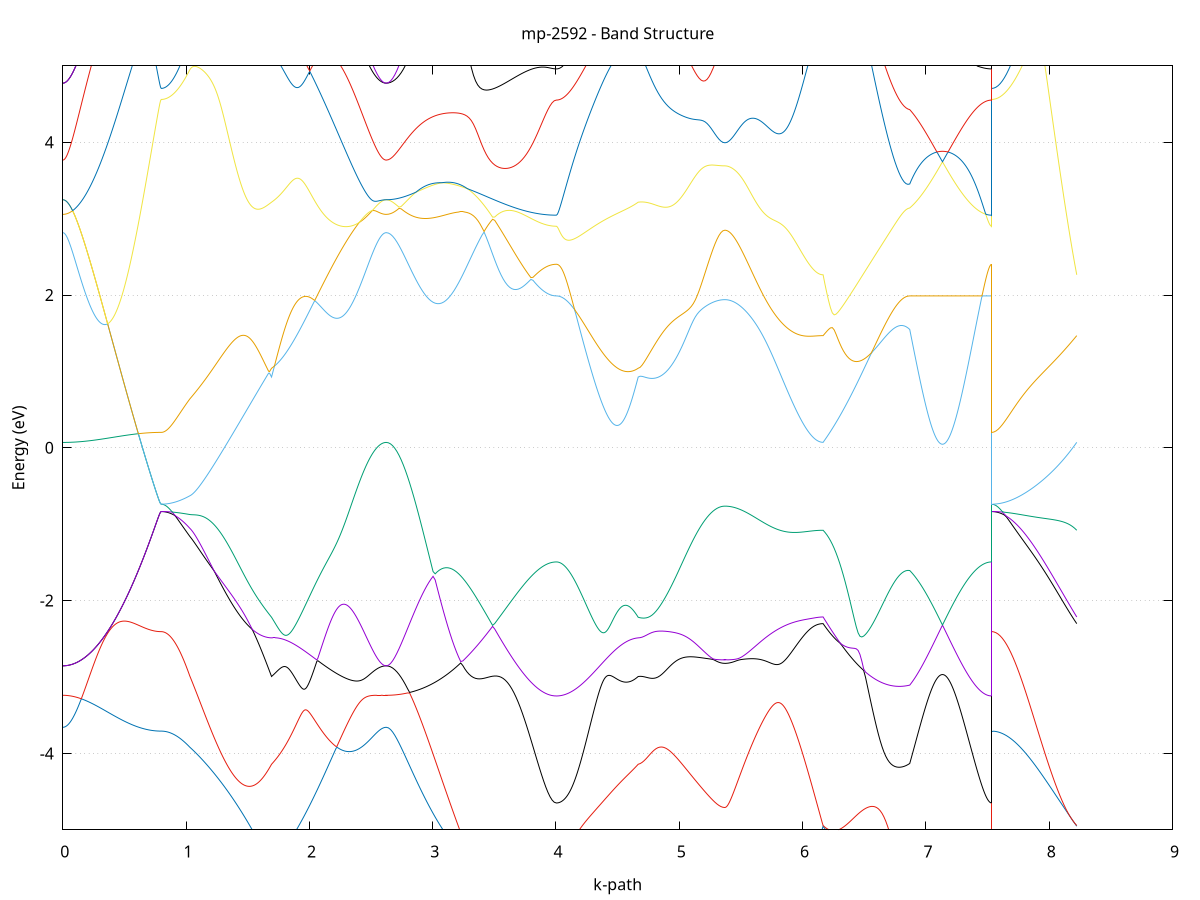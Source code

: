set title 'mp-2592 - Band Structure'
set xlabel 'k-path'
set ylabel 'Energy (eV)'
set grid y
set yrange [-5:5]
set terminal png size 800,600
set output 'mp-2592_bands_gnuplot.png'
plot '-' using 1:2 with lines notitle, '-' using 1:2 with lines notitle, '-' using 1:2 with lines notitle, '-' using 1:2 with lines notitle, '-' using 1:2 with lines notitle, '-' using 1:2 with lines notitle, '-' using 1:2 with lines notitle, '-' using 1:2 with lines notitle, '-' using 1:2 with lines notitle, '-' using 1:2 with lines notitle, '-' using 1:2 with lines notitle, '-' using 1:2 with lines notitle, '-' using 1:2 with lines notitle, '-' using 1:2 with lines notitle, '-' using 1:2 with lines notitle, '-' using 1:2 with lines notitle, '-' using 1:2 with lines notitle, '-' using 1:2 with lines notitle, '-' using 1:2 with lines notitle, '-' using 1:2 with lines notitle
0.000000 -35.157672
0.005786 -35.157672
0.011572 -35.157672
0.017358 -35.157672
0.023144 -35.157772
0.028930 -35.157772
0.034716 -35.157772
0.040502 -35.157772
0.046288 -35.157872
0.052074 -35.157872
0.057860 -35.157972
0.063646 -35.158072
0.069432 -35.158072
0.075218 -35.158172
0.081004 -35.158272
0.086790 -35.158372
0.092576 -35.158372
0.098362 -35.158472
0.104148 -35.158572
0.109934 -35.158672
0.115720 -35.158872
0.121506 -35.158972
0.127292 -35.159072
0.133078 -35.159172
0.138864 -35.159372
0.144650 -35.159472
0.150436 -35.159572
0.156222 -35.159772
0.162008 -35.159872
0.167794 -35.160072
0.173580 -35.160172
0.179366 -35.160372
0.185152 -35.160572
0.190938 -35.160772
0.196724 -35.160872
0.202510 -35.161072
0.208296 -35.161272
0.214082 -35.161472
0.219868 -35.161672
0.225654 -35.161872
0.231440 -35.162072
0.237226 -35.162272
0.243012 -35.162472
0.248798 -35.162672
0.254584 -35.162872
0.260370 -35.163072
0.266156 -35.163372
0.271942 -35.163572
0.277728 -35.163772
0.283514 -35.163972
0.289300 -35.164272
0.295086 -35.164472
0.300872 -35.164772
0.306658 -35.164972
0.312444 -35.165172
0.318230 -35.165472
0.324016 -35.165672
0.329802 -35.165972
0.335588 -35.166172
0.341374 -35.166472
0.347160 -35.166672
0.352946 -35.166972
0.358732 -35.167172
0.364518 -35.167472
0.370304 -35.167672
0.376090 -35.167972
0.381876 -35.168172
0.387662 -35.168472
0.393448 -35.168772
0.399234 -35.168972
0.405020 -35.169272
0.410806 -35.169472
0.416592 -35.169772
0.422378 -35.169972
0.428164 -35.170272
0.433950 -35.170572
0.439736 -35.170772
0.445523 -35.171072
0.451309 -35.171272
0.457095 -35.171572
0.462881 -35.171772
0.468667 -35.172072
0.474453 -35.172272
0.480239 -35.172572
0.486025 -35.172772
0.491811 -35.172972
0.497597 -35.173272
0.503383 -35.173472
0.509169 -35.173672
0.514955 -35.173972
0.520741 -35.174172
0.526527 -35.174372
0.532313 -35.174672
0.538099 -35.174872
0.543885 -35.175072
0.549671 -35.175272
0.555457 -35.175472
0.561243 -35.175672
0.567029 -35.175872
0.572815 -35.176072
0.578601 -35.176272
0.584387 -35.176472
0.590173 -35.176672
0.595959 -35.176872
0.601745 -35.177072
0.607531 -35.177272
0.613317 -35.177372
0.619103 -35.177572
0.624889 -35.177772
0.630675 -35.177872
0.636461 -35.178072
0.642247 -35.178172
0.648033 -35.178372
0.653819 -35.178472
0.659605 -35.178572
0.665391 -35.178772
0.671177 -35.178872
0.676963 -35.178972
0.682749 -35.179072
0.688535 -35.179172
0.694321 -35.179372
0.700107 -35.179472
0.705893 -35.179472
0.711679 -35.179572
0.717465 -35.179672
0.723251 -35.179772
0.729037 -35.179872
0.734823 -35.179872
0.740609 -35.179972
0.746395 -35.179972
0.752181 -35.180072
0.757967 -35.180072
0.763753 -35.180172
0.769539 -35.180172
0.775325 -35.180172
0.781111 -35.180272
0.786897 -35.180272
0.792683 -35.180272
0.798469 -35.180272
0.798469 -35.180272
0.808096 -35.180272
0.817724 -35.180272
0.827352 -35.180172
0.836979 -35.180072
0.846607 -35.180072
0.856234 -35.179972
0.865862 -35.179872
0.875489 -35.179672
0.885117 -35.179572
0.894745 -35.179372
0.904372 -35.179272
0.914000 -35.179072
0.923627 -35.178872
0.933255 -35.178572
0.942882 -35.178372
0.952510 -35.178172
0.962137 -35.177872
0.971765 -35.177572
0.981393 -35.177272
0.991020 -35.176972
1.000648 -35.176572
1.010275 -35.176272
1.019903 -35.175872
1.029530 -35.175572
1.029530 -35.175572
1.037622 -35.175272
1.045714 -35.174972
1.053806 -35.174672
1.061897 -35.174372
1.069989 -35.173972
1.078081 -35.173672
1.086173 -35.173372
1.094264 -35.172972
1.102356 -35.172672
1.110448 -35.172272
1.118540 -35.171872
1.126632 -35.171472
1.134723 -35.171072
1.142815 -35.170672
1.150907 -35.170272
1.158999 -35.169872
1.167090 -35.169472
1.175182 -35.168972
1.183274 -35.168572
1.191366 -35.168072
1.199457 -35.167672
1.207549 -35.167172
1.215641 -35.166772
1.223733 -35.166272
1.231824 -35.165772
1.239916 -35.165372
1.248008 -35.164872
1.256100 -35.164372
1.264191 -35.163872
1.272283 -35.163472
1.280375 -35.162972
1.288467 -35.162572
1.296558 -35.162272
1.304650 -35.162072
1.312742 -35.162272
1.320834 -35.163072
1.328925 -35.164272
1.337017 -35.165572
1.345109 -35.167072
1.353201 -35.168572
1.361292 -35.170072
1.369384 -35.171572
1.377476 -35.173072
1.385568 -35.174672
1.393660 -35.176272
1.401751 -35.177772
1.409843 -35.179372
1.417935 -35.180972
1.426027 -35.182572
1.434118 -35.184172
1.442210 -35.185772
1.450302 -35.187372
1.458394 -35.188972
1.466485 -35.190572
1.474577 -35.192172
1.482669 -35.193772
1.490761 -35.195372
1.498852 -35.196972
1.506944 -35.198572
1.515036 -35.200172
1.523128 -35.201772
1.531219 -35.203372
1.539311 -35.204972
1.547403 -35.206572
1.555495 -35.208172
1.563586 -35.209772
1.571678 -35.211372
1.579770 -35.212972
1.587862 -35.214572
1.595953 -35.216172
1.604045 -35.217672
1.612137 -35.219272
1.620229 -35.220872
1.628321 -35.222372
1.636412 -35.223972
1.644504 -35.225472
1.652596 -35.226972
1.660688 -35.228472
1.668779 -35.230072
1.676871 -35.231572
1.684963 -35.233072
1.693055 -35.234472
1.693055 -35.234472
1.701217 -35.233072
1.709379 -35.231572
1.717541 -35.230072
1.725703 -35.228572
1.733866 -35.227072
1.742028 -35.225572
1.750190 -35.223972
1.758352 -35.222472
1.766515 -35.220972
1.774677 -35.219372
1.782839 -35.217772
1.791001 -35.216272
1.799164 -35.214672
1.807326 -35.213072
1.815488 -35.211472
1.823650 -35.209872
1.831812 -35.208272
1.839975 -35.206672
1.848137 -35.205072
1.856299 -35.203472
1.864461 -35.201872
1.872624 -35.200272
1.880786 -35.198672
1.888948 -35.197072
1.897110 -35.195372
1.905273 -35.193772
1.913435 -35.192172
1.921597 -35.190572
1.929759 -35.188872
1.937921 -35.187272
1.946084 -35.185672
1.954246 -35.184072
1.962408 -35.182472
1.970570 -35.180872
1.978733 -35.179172
1.986895 -35.177572
1.995057 -35.175972
2.003219 -35.174472
2.011382 -35.172872
2.019544 -35.171272
2.027706 -35.169672
2.035868 -35.168172
2.044030 -35.166572
2.052193 -35.165072
2.060355 -35.163572
2.068517 -35.162072
2.076679 -35.160572
2.084842 -35.159172
2.093004 -35.157772
2.101166 -35.156572
2.109328 -35.155372
2.117491 -35.154372
2.125653 -35.153672
2.133815 -35.153172
2.141977 -35.152972
2.150139 -35.152872
2.158302 -35.152872
2.166464 -35.152872
2.174626 -35.152972
2.182788 -35.153072
2.190951 -35.153272
2.199113 -35.153372
2.207275 -35.153572
2.215437 -35.153672
2.223600 -35.153772
2.231762 -35.153972
2.239924 -35.154072
2.248086 -35.154272
2.256248 -35.154372
2.264411 -35.154572
2.272573 -35.154672
2.280735 -35.154772
2.288897 -35.154972
2.297060 -35.155072
2.305222 -35.155172
2.313384 -35.155372
2.321546 -35.155472
2.329709 -35.155572
2.337871 -35.155672
2.346033 -35.155772
2.354195 -35.155872
2.362357 -35.156072
2.370520 -35.156172
2.378682 -35.156272
2.386844 -35.156372
2.395006 -35.156372
2.403169 -35.156472
2.411331 -35.156572
2.419493 -35.156672
2.427655 -35.156772
2.435818 -35.156872
2.443980 -35.156872
2.452142 -35.156972
2.460304 -35.157072
2.468466 -35.157072
2.476629 -35.157172
2.484791 -35.157172
2.492953 -35.157272
2.501115 -35.157272
2.509278 -35.157372
2.517440 -35.157372
2.525602 -35.157472
2.533764 -35.157472
2.541927 -35.157472
2.550089 -35.157572
2.558251 -35.157572
2.566413 -35.157572
2.574575 -35.157572
2.582738 -35.157672
2.590900 -35.157672
2.599062 -35.157672
2.607224 -35.157672
2.615387 -35.157672
2.623549 -35.157672
2.623549 -35.157672
2.640794 -35.157672
2.658039 -35.157572
2.675284 -35.157472
2.692530 -35.157372
2.709775 -35.157272
2.727020 -35.157072
2.744265 -35.156772
2.761510 -35.156572
2.778756 -35.156272
2.796001 -35.155872
2.813246 -35.155472
2.830491 -35.155072
2.847737 -35.154672
2.864982 -35.154172
2.882227 -35.153772
2.899472 -35.153172
2.916717 -35.152672
2.933963 -35.152072
2.951208 -35.151472
2.968453 -35.150872
2.985698 -35.150172
3.002943 -35.149472
3.020189 -35.148772
3.037434 -35.148072
3.054679 -35.150672
3.071924 -35.154372
3.089169 -35.158072
3.106415 -35.161872
3.123660 -35.165772
3.140905 -35.169672
3.158150 -35.173572
3.175395 -35.177572
3.192641 -35.181572
3.209886 -35.185572
3.227131 -35.189572
3.244376 -35.193672
3.261622 -35.197672
3.278867 -35.201672
3.296112 -35.205672
3.313357 -35.209672
3.330602 -35.213672
3.347848 -35.217572
3.365093 -35.221472
3.382338 -35.225372
3.399583 -35.229172
3.416828 -35.232972
3.434074 -35.236572
3.451319 -35.240272
3.468564 -35.243772
3.485809 -35.247272
3.503054 -35.250672
3.520300 -35.253972
3.537545 -35.257272
3.554790 -35.260372
3.572035 -35.263472
3.589280 -35.266372
3.606526 -35.269272
3.623771 -35.271972
3.641016 -35.274672
3.658261 -35.277172
3.675506 -35.279672
3.692752 -35.281972
3.709997 -35.284172
3.727242 -35.286272
3.744487 -35.288172
3.761733 -35.290072
3.778978 -35.291772
3.796223 -35.293372
3.813468 -35.294872
3.830713 -35.296272
3.847959 -35.297472
3.865204 -35.298572
3.882449 -35.299572
3.899694 -35.300372
3.916939 -35.301072
3.934185 -35.301672
3.951430 -35.302172
3.968675 -35.302472
3.985920 -35.302672
4.003165 -35.302772
4.003165 -35.302772
4.011257 -35.302672
4.019349 -35.302672
4.027441 -35.302572
4.035532 -35.302572
4.043624 -35.302372
4.051716 -35.302272
4.059808 -35.302072
4.067900 -35.301872
4.075991 -35.301672
4.084083 -35.301472
4.092175 -35.301172
4.100267 -35.300872
4.108358 -35.300572
4.116450 -35.300172
4.124542 -35.299872
4.132634 -35.299472
4.140725 -35.299072
4.148817 -35.298572
4.156909 -35.298072
4.165001 -35.297672
4.173092 -35.297072
4.181184 -35.296572
4.189276 -35.295972
4.197368 -35.295372
4.205459 -35.294772
4.213551 -35.294172
4.221643 -35.293472
4.229735 -35.292772
4.237826 -35.292072
4.245918 -35.291372
4.254010 -35.290572
4.262102 -35.289872
4.270193 -35.289072
4.278285 -35.288172
4.286377 -35.287372
4.294469 -35.286472
4.302561 -35.285572
4.310652 -35.284672
4.318744 -35.283872
4.326836 -35.283072
4.334928 -35.282272
4.343019 -35.281472
4.351111 -35.280572
4.359203 -35.279772
4.367295 -35.278872
4.375386 -35.277972
4.383478 -35.276972
4.391570 -35.276072
4.399662 -35.275072
4.407753 -35.274172
4.415845 -35.273172
4.423937 -35.272172
4.432029 -35.271072
4.440120 -35.270072
4.448212 -35.268972
4.456304 -35.267872
4.464396 -35.266772
4.472487 -35.265672
4.480579 -35.264572
4.488671 -35.263372
4.496763 -35.262272
4.504854 -35.261072
4.512946 -35.259872
4.521038 -35.258672
4.529130 -35.257472
4.537222 -35.256172
4.545313 -35.254972
4.553405 -35.253672
4.561497 -35.252372
4.569589 -35.251072
4.577680 -35.249772
4.585772 -35.248472
4.593864 -35.247172
4.601956 -35.245772
4.610047 -35.244372
4.618139 -35.243072
4.626231 -35.241672
4.634323 -35.240272
4.642414 -35.238872
4.650506 -35.237372
4.658598 -35.235972
4.666690 -35.234472
4.666690 -35.234472
4.682658 -35.236172
4.698626 -35.239572
4.714595 -35.243172
4.730563 -35.246972
4.746531 -35.250672
4.762499 -35.254472
4.778468 -35.258172
4.794436 -35.261872
4.810404 -35.265472
4.826373 -35.269072
4.842341 -35.272572
4.858309 -35.276072
4.874277 -35.279472
4.890246 -35.282872
4.906214 -35.286172
4.922182 -35.289372
4.938151 -35.292572
4.954119 -35.295672
4.970087 -35.298672
4.986056 -35.301572
5.002024 -35.304372
5.017992 -35.307072
5.033960 -35.309672
5.049929 -35.312172
5.065897 -35.314672
5.081865 -35.316972
5.097834 -35.319172
5.113802 -35.321272
5.129770 -35.323272
5.145738 -35.325072
5.161707 -35.326872
5.177675 -35.328472
5.193643 -35.329972
5.209612 -35.331372
5.225580 -35.332572
5.241548 -35.333772
5.257517 -35.334772
5.273485 -35.335572
5.289453 -35.336372
5.305421 -35.336972
5.321390 -35.337372
5.337358 -35.337772
5.353326 -35.337972
5.369295 -35.337972
5.369295 -35.337972
5.377427 -35.337972
5.385560 -35.337972
5.393693 -35.337872
5.401826 -35.337772
5.409958 -35.337572
5.418091 -35.337372
5.426224 -35.337172
5.434357 -35.336872
5.442489 -35.336672
5.450622 -35.336272
5.458755 -35.335972
5.466888 -35.335572
5.475020 -35.335072
5.483153 -35.334672
5.491286 -35.334172
5.499419 -35.333672
5.507551 -35.333072
5.515684 -35.332472
5.523817 -35.331872
5.531950 -35.331172
5.540082 -35.330472
5.548215 -35.329772
5.556348 -35.328972
5.564481 -35.328172
5.572613 -35.327372
5.580746 -35.326572
5.588879 -35.325672
5.597012 -35.324772
5.605144 -35.323772
5.613277 -35.322772
5.621410 -35.321772
5.629542 -35.320772
5.637675 -35.319672
5.645808 -35.318572
5.653941 -35.317472
5.662073 -35.316272
5.670206 -35.315172
5.678339 -35.313872
5.686472 -35.312672
5.694604 -35.311372
5.702737 -35.310072
5.710870 -35.308772
5.719003 -35.307472
5.727135 -35.306072
5.735268 -35.304672
5.743401 -35.303272
5.751534 -35.301772
5.759666 -35.300372
5.767799 -35.298872
5.775932 -35.297272
5.784065 -35.295772
5.792197 -35.294172
5.800330 -35.292572
5.808463 -35.290972
5.816596 -35.289372
5.824728 -35.287672
5.832861 -35.286072
5.840994 -35.284372
5.849127 -35.282572
5.857259 -35.280872
5.865392 -35.279172
5.873525 -35.277372
5.881658 -35.275572
5.889790 -35.273772
5.897923 -35.271972
5.906056 -35.270072
5.914189 -35.268272
5.922321 -35.266372
5.930454 -35.264472
5.938587 -35.262572
5.946720 -35.260672
5.954852 -35.258772
5.962985 -35.256772
5.971118 -35.254872
5.979251 -35.252872
5.987383 -35.250972
5.995516 -35.248972
6.003649 -35.246972
6.011782 -35.244972
6.019914 -35.242972
6.028047 -35.240972
6.036180 -35.238872
6.044313 -35.236872
6.052445 -35.234872
6.060578 -35.232772
6.068711 -35.230772
6.076844 -35.228672
6.084976 -35.226672
6.093109 -35.224572
6.101242 -35.222572
6.109375 -35.220472
6.117507 -35.218472
6.125640 -35.216472
6.133773 -35.214472
6.141906 -35.212472
6.150038 -35.210672
6.158171 -35.209272
6.166304 -35.208572
6.166304 -35.208572
6.181254 -35.211872
6.196204 -35.215172
6.211154 -35.218372
6.226104 -35.221572
6.241054 -35.224772
6.256004 -35.227972
6.270954 -35.231072
6.285904 -35.234172
6.300854 -35.237172
6.315804 -35.240172
6.330754 -35.243072
6.345704 -35.245972
6.360654 -35.248772
6.375604 -35.251572
6.390554 -35.254272
6.405504 -35.256872
6.420454 -35.259472
6.435404 -35.261972
6.450354 -35.264372
6.465304 -35.266772
6.480254 -35.269072
6.495204 -35.271272
6.510155 -35.273472
6.525105 -35.275472
6.540055 -35.277472
6.555005 -35.279472
6.569955 -35.281272
6.584905 -35.283172
6.599855 -35.285172
6.614805 -35.286972
6.629755 -35.288672
6.644705 -35.290372
6.659655 -35.291872
6.674605 -35.293372
6.689555 -35.294672
6.704505 -35.295972
6.719455 -35.297072
6.734405 -35.298072
6.749355 -35.299072
6.764305 -35.299872
6.779255 -35.300572
6.794205 -35.301172
6.809155 -35.301672
6.824105 -35.302072
6.839055 -35.302272
6.854005 -35.302472
6.868955 -35.302472
6.868955 -35.302472
6.874736 -35.302472
6.880516 -35.302472
6.886296 -35.302472
6.892077 -35.302472
6.897857 -35.302372
6.903637 -35.302372
6.909418 -35.302372
6.915198 -35.302372
6.920978 -35.302272
6.926759 -35.302272
6.932539 -35.302272
6.938319 -35.302272
6.944100 -35.302172
6.949880 -35.302172
6.955660 -35.302172
6.961441 -35.302072
6.967221 -35.302072
6.973001 -35.302072
6.978782 -35.301972
6.984562 -35.301972
6.990342 -35.301972
6.996123 -35.301972
7.001903 -35.301872
7.007683 -35.301872
7.013464 -35.301872
7.019244 -35.301772
7.025025 -35.301772
7.030805 -35.301672
7.036585 -35.301672
7.042366 -35.301672
7.048146 -35.301572
7.053926 -35.301572
7.059707 -35.301572
7.065487 -35.301472
7.071267 -35.301472
7.077048 -35.301472
7.082828 -35.301372
7.088608 -35.301372
7.094389 -35.301272
7.100169 -35.301272
7.105949 -35.301272
7.111730 -35.301172
7.117510 -35.301172
7.123290 -35.301172
7.129071 -35.301072
7.134851 -35.301072
7.140631 -35.301072
7.146412 -35.301172
7.152192 -35.301172
7.157972 -35.301172
7.163753 -35.301272
7.169533 -35.301272
7.175313 -35.301272
7.181094 -35.301372
7.186874 -35.301372
7.192654 -35.301472
7.198435 -35.301472
7.204215 -35.301472
7.209995 -35.301572
7.215776 -35.301572
7.221556 -35.301572
7.227337 -35.301672
7.233117 -35.301672
7.238897 -35.301772
7.244678 -35.301772
7.250458 -35.301772
7.256238 -35.301872
7.262019 -35.301872
7.267799 -35.301872
7.273579 -35.301972
7.279360 -35.301972
7.285140 -35.301972
7.290920 -35.302072
7.296701 -35.302072
7.302481 -35.302072
7.308261 -35.302072
7.314042 -35.302172
7.319822 -35.302172
7.325602 -35.302172
7.331383 -35.302272
7.337163 -35.302272
7.342943 -35.302272
7.348724 -35.302272
7.354504 -35.302372
7.360284 -35.302372
7.366065 -35.302372
7.371845 -35.302372
7.377625 -35.302472
7.383406 -35.302472
7.389186 -35.302472
7.394966 -35.302472
7.400747 -35.302472
7.406527 -35.302572
7.412307 -35.302572
7.418088 -35.302572
7.423868 -35.302572
7.429649 -35.302572
7.435429 -35.302572
7.441209 -35.302672
7.446990 -35.302672
7.452770 -35.302672
7.458550 -35.302672
7.464331 -35.302672
7.470111 -35.302672
7.475891 -35.302672
7.481672 -35.302672
7.487452 -35.302672
7.493232 -35.302672
7.499013 -35.302672
7.504793 -35.302772
7.510573 -35.302772
7.516354 -35.302772
7.522134 -35.302772
7.527914 -35.302772
7.533695 -35.302772
7.533695 -35.180272
7.550940 -35.180272
7.568185 -35.180172
7.585430 -35.179972
7.602676 -35.179872
7.619921 -35.179572
7.637166 -35.179272
7.654411 -35.178972
7.671656 -35.178572
7.688902 -35.178072
7.706147 -35.177572
7.723392 -35.177072
7.740637 -35.176472
7.757882 -35.175772
7.775128 -35.175072
7.792373 -35.174372
7.809618 -35.173572
7.826863 -35.172772
7.844108 -35.171872
7.861354 -35.170972
7.878599 -35.170072
7.895844 -35.169072
7.913089 -35.168072
7.930334 -35.167072
7.947580 -35.165972
7.964825 -35.164872
7.982070 -35.163672
7.999315 -35.162572
8.016560 -35.161872
8.033806 -35.165672
8.051051 -35.169472
8.068296 -35.173272
8.085541 -35.177172
8.102787 -35.181072
8.120032 -35.184972
8.137277 -35.188972
8.154522 -35.192872
8.171767 -35.196872
8.189013 -35.200772
8.206258 -35.204672
8.223503 -35.208572
e
0.000000 -35.099472
0.005786 -35.099472
0.011572 -35.099472
0.017358 -35.099472
0.023144 -35.099472
0.028930 -35.099472
0.034716 -35.099472
0.040502 -35.099472
0.046288 -35.099472
0.052074 -35.099472
0.057860 -35.099472
0.063646 -35.099472
0.069432 -35.099472
0.075218 -35.099472
0.081004 -35.099472
0.086790 -35.099572
0.092576 -35.099572
0.098362 -35.099572
0.104148 -35.099572
0.109934 -35.099572
0.115720 -35.099572
0.121506 -35.099572
0.127292 -35.099572
0.133078 -35.099572
0.138864 -35.099572
0.144650 -35.099572
0.150436 -35.099572
0.156222 -35.099672
0.162008 -35.099672
0.167794 -35.099672
0.173580 -35.099672
0.179366 -35.099672
0.185152 -35.099672
0.190938 -35.099672
0.196724 -35.099672
0.202510 -35.099672
0.208296 -35.099772
0.214082 -35.099772
0.219868 -35.099772
0.225654 -35.099772
0.231440 -35.099772
0.237226 -35.099772
0.243012 -35.099772
0.248798 -35.099872
0.254584 -35.099872
0.260370 -35.099872
0.266156 -35.099872
0.271942 -35.099872
0.277728 -35.099872
0.283514 -35.099972
0.289300 -35.099972
0.295086 -35.099972
0.300872 -35.099972
0.306658 -35.099972
0.312444 -35.099972
0.318230 -35.100072
0.324016 -35.100072
0.329802 -35.100072
0.335588 -35.100072
0.341374 -35.100072
0.347160 -35.100072
0.352946 -35.100172
0.358732 -35.100172
0.364518 -35.100172
0.370304 -35.100172
0.376090 -35.100172
0.381876 -35.100272
0.387662 -35.100272
0.393448 -35.100272
0.399234 -35.100272
0.405020 -35.100272
0.410806 -35.100272
0.416592 -35.100372
0.422378 -35.100372
0.428164 -35.100372
0.433950 -35.100372
0.439736 -35.100372
0.445523 -35.100472
0.451309 -35.100472
0.457095 -35.100472
0.462881 -35.100472
0.468667 -35.100472
0.474453 -35.100472
0.480239 -35.100572
0.486025 -35.100572
0.491811 -35.100572
0.497597 -35.100572
0.503383 -35.100572
0.509169 -35.100572
0.514955 -35.100672
0.520741 -35.100672
0.526527 -35.100672
0.532313 -35.100672
0.538099 -35.100672
0.543885 -35.100672
0.549671 -35.100772
0.555457 -35.100772
0.561243 -35.100772
0.567029 -35.100772
0.572815 -35.100772
0.578601 -35.100772
0.584387 -35.100772
0.590173 -35.100872
0.595959 -35.100872
0.601745 -35.100872
0.607531 -35.100872
0.613317 -35.100872
0.619103 -35.100872
0.624889 -35.100872
0.630675 -35.100872
0.636461 -35.100872
0.642247 -35.100972
0.648033 -35.100972
0.653819 -35.100972
0.659605 -35.100972
0.665391 -35.100972
0.671177 -35.100972
0.676963 -35.100972
0.682749 -35.100972
0.688535 -35.100972
0.694321 -35.100972
0.700107 -35.100972
0.705893 -35.101072
0.711679 -35.101072
0.717465 -35.101072
0.723251 -35.101072
0.729037 -35.101072
0.734823 -35.101072
0.740609 -35.101072
0.746395 -35.101072
0.752181 -35.101072
0.757967 -35.101072
0.763753 -35.101072
0.769539 -35.101072
0.775325 -35.101072
0.781111 -35.101072
0.786897 -35.101072
0.792683 -35.101072
0.798469 -35.101072
0.798469 -35.101072
0.808096 -35.101072
0.817724 -35.101172
0.827352 -35.101372
0.836979 -35.101572
0.846607 -35.101772
0.856234 -35.102072
0.865862 -35.102472
0.875489 -35.102872
0.885117 -35.103372
0.894745 -35.103872
0.904372 -35.104472
0.914000 -35.105072
0.923627 -35.105772
0.933255 -35.106472
0.942882 -35.107272
0.952510 -35.108172
0.962137 -35.108972
0.971765 -35.109972
0.981393 -35.110972
0.991020 -35.111972
1.000648 -35.113072
1.010275 -35.114172
1.019903 -35.115372
1.029530 -35.116672
1.029530 -35.116672
1.037622 -35.117572
1.045714 -35.118472
1.053806 -35.119472
1.061897 -35.120472
1.069989 -35.121472
1.078081 -35.122472
1.086173 -35.123572
1.094264 -35.124672
1.102356 -35.125772
1.110448 -35.126872
1.118540 -35.127972
1.126632 -35.129172
1.134723 -35.130372
1.142815 -35.131572
1.150907 -35.132772
1.158999 -35.133972
1.167090 -35.135272
1.175182 -35.136572
1.183274 -35.137772
1.191366 -35.139172
1.199457 -35.140472
1.207549 -35.141772
1.215641 -35.143072
1.223733 -35.144472
1.231824 -35.145872
1.239916 -35.147272
1.248008 -35.148672
1.256100 -35.150072
1.264191 -35.151472
1.272283 -35.152872
1.280375 -35.154172
1.288467 -35.155572
1.296558 -35.156872
1.304650 -35.157972
1.312742 -35.158772
1.320834 -35.158872
1.328925 -35.158772
1.337017 -35.159372
1.345109 -35.160872
1.353201 -35.162372
1.361292 -35.163772
1.369384 -35.165272
1.377476 -35.166772
1.385568 -35.168272
1.393660 -35.169772
1.401751 -35.171372
1.409843 -35.172872
1.417935 -35.174372
1.426027 -35.175972
1.434118 -35.177472
1.442210 -35.179072
1.450302 -35.180572
1.458394 -35.182172
1.466485 -35.183672
1.474577 -35.185272
1.482669 -35.186872
1.490761 -35.188472
1.498852 -35.189972
1.506944 -35.191572
1.515036 -35.193172
1.523128 -35.194772
1.531219 -35.196372
1.539311 -35.197972
1.547403 -35.199472
1.555495 -35.201072
1.563586 -35.202672
1.571678 -35.204272
1.579770 -35.205872
1.587862 -35.207472
1.595953 -35.209072
1.604045 -35.210572
1.612137 -35.212172
1.620229 -35.213772
1.628321 -35.215372
1.636412 -35.216872
1.644504 -35.218472
1.652596 -35.219972
1.660688 -35.221572
1.668779 -35.223072
1.676871 -35.224672
1.684963 -35.226172
1.693055 -35.227672
1.693055 -35.227672
1.701217 -35.226072
1.709379 -35.224572
1.717541 -35.222972
1.725703 -35.221372
1.733866 -35.219772
1.742028 -35.218172
1.750190 -35.216472
1.758352 -35.214872
1.766515 -35.213272
1.774677 -35.211672
1.782839 -35.210072
1.791001 -35.208372
1.799164 -35.206772
1.807326 -35.205172
1.815488 -35.203472
1.823650 -35.201872
1.831812 -35.200272
1.839975 -35.198572
1.848137 -35.196972
1.856299 -35.195372
1.864461 -35.193672
1.872624 -35.192072
1.880786 -35.190472
1.888948 -35.188772
1.897110 -35.187172
1.905273 -35.185572
1.913435 -35.183972
1.921597 -35.182372
1.929759 -35.180772
1.937921 -35.179172
1.946084 -35.177572
1.954246 -35.175972
1.962408 -35.174372
1.970570 -35.172772
1.978733 -35.171272
1.986895 -35.169672
1.995057 -35.168172
2.003219 -35.166572
2.011382 -35.165072
2.019544 -35.163572
2.027706 -35.161972
2.035868 -35.160472
2.044030 -35.158972
2.052193 -35.157572
2.060355 -35.156072
2.068517 -35.154572
2.076679 -35.153172
2.084842 -35.151672
2.093004 -35.150272
2.101166 -35.149272
2.109328 -35.149072
2.117491 -35.148872
2.125653 -35.148272
2.133815 -35.147472
2.141977 -35.146472
2.150139 -35.145372
2.158302 -35.144172
2.166464 -35.142872
2.174626 -35.141572
2.182788 -35.140272
2.190951 -35.138972
2.199113 -35.137672
2.207275 -35.136372
2.215437 -35.135072
2.223600 -35.133772
2.231762 -35.132472
2.239924 -35.131272
2.248086 -35.129972
2.256248 -35.128772
2.264411 -35.127572
2.272573 -35.126472
2.280735 -35.125272
2.288897 -35.124172
2.297060 -35.122972
2.305222 -35.121872
2.313384 -35.120872
2.321546 -35.119772
2.329709 -35.118772
2.337871 -35.117772
2.346033 -35.116772
2.354195 -35.115772
2.362357 -35.114872
2.370520 -35.113972
2.378682 -35.113072
2.386844 -35.112172
2.395006 -35.111372
2.403169 -35.110572
2.411331 -35.109772
2.419493 -35.108972
2.427655 -35.108272
2.435818 -35.107572
2.443980 -35.106872
2.452142 -35.106272
2.460304 -35.105572
2.468466 -35.104972
2.476629 -35.104472
2.484791 -35.103972
2.492953 -35.103472
2.501115 -35.102972
2.509278 -35.102472
2.517440 -35.102072
2.525602 -35.101672
2.533764 -35.101372
2.541927 -35.101072
2.550089 -35.100772
2.558251 -35.100472
2.566413 -35.100272
2.574575 -35.100072
2.582738 -35.099872
2.590900 -35.099772
2.599062 -35.099572
2.607224 -35.099572
2.615387 -35.099472
2.623549 -35.099472
2.623549 -35.099472
2.640794 -35.099572
2.658039 -35.099872
2.675284 -35.100272
2.692530 -35.100972
2.709775 -35.101772
2.727020 -35.102772
2.744265 -35.103972
2.761510 -35.105272
2.778756 -35.106772
2.796001 -35.108472
2.813246 -35.110372
2.830491 -35.112372
2.847737 -35.114572
2.864982 -35.116872
2.882227 -35.119272
2.899472 -35.121972
2.916717 -35.124672
2.933963 -35.127572
2.951208 -35.130472
2.968453 -35.133672
2.985698 -35.136872
3.002943 -35.140172
3.020189 -35.143572
3.037434 -35.147072
3.054679 -35.147372
3.071924 -35.147672
3.089169 -35.151072
3.106415 -35.154572
3.123660 -35.158072
3.140905 -35.161672
3.158150 -35.165372
3.175395 -35.169072
3.192641 -35.172872
3.209886 -35.176672
3.227131 -35.180472
3.244376 -35.184372
3.261622 -35.188272
3.278867 -35.192172
3.296112 -35.196072
3.313357 -35.200072
3.330602 -35.203972
3.347848 -35.207872
3.365093 -35.211772
3.382338 -35.215672
3.399583 -35.219472
3.416828 -35.223372
3.434074 -35.227172
3.451319 -35.230872
3.468564 -35.234572
3.485809 -35.238172
3.503054 -35.241772
3.520300 -35.245272
3.537545 -35.248772
3.554790 -35.252072
3.572035 -35.255372
3.589280 -35.258572
3.606526 -35.261672
3.623771 -35.264672
3.641016 -35.267572
3.658261 -35.270372
3.675506 -35.273072
3.692752 -35.275672
3.709997 -35.278172
3.727242 -35.280472
3.744487 -35.282672
3.761733 -35.284772
3.778978 -35.286772
3.796223 -35.288572
3.813468 -35.290272
3.830713 -35.291872
3.847959 -35.293272
3.865204 -35.294572
3.882449 -35.295672
3.899694 -35.296672
3.916939 -35.297472
3.934185 -35.298172
3.951430 -35.298672
3.968675 -35.299072
3.985920 -35.299272
4.003165 -35.299372
4.003165 -35.299372
4.011257 -35.299372
4.019349 -35.299372
4.027441 -35.299272
4.035532 -35.299172
4.043624 -35.299072
4.051716 -35.298972
4.059808 -35.298872
4.067900 -35.298672
4.075991 -35.298572
4.084083 -35.298372
4.092175 -35.298072
4.100267 -35.297872
4.108358 -35.297672
4.116450 -35.297372
4.124542 -35.297072
4.132634 -35.296772
4.140725 -35.296372
4.148817 -35.296072
4.156909 -35.295672
4.165001 -35.295272
4.173092 -35.294872
4.181184 -35.294372
4.189276 -35.293972
4.197368 -35.293472
4.205459 -35.292972
4.213551 -35.292472
4.221643 -35.291872
4.229735 -35.291372
4.237826 -35.290772
4.245918 -35.290172
4.254010 -35.289572
4.262102 -35.288872
4.270193 -35.288272
4.278285 -35.287572
4.286377 -35.286872
4.294469 -35.286172
4.302561 -35.285372
4.310652 -35.284672
4.318744 -35.283772
4.326836 -35.282772
4.334928 -35.281872
4.343019 -35.280872
4.351111 -35.279872
4.359203 -35.278772
4.367295 -35.277772
4.375386 -35.276672
4.383478 -35.275572
4.391570 -35.274472
4.399662 -35.273372
4.407753 -35.272172
4.415845 -35.271072
4.423937 -35.269872
4.432029 -35.268672
4.440120 -35.267372
4.448212 -35.266172
4.456304 -35.264972
4.464396 -35.263672
4.472487 -35.262372
4.480579 -35.261072
4.488671 -35.259772
4.496763 -35.258472
4.504854 -35.257072
4.512946 -35.255772
4.521038 -35.254372
4.529130 -35.252972
4.537222 -35.251572
4.545313 -35.250172
4.553405 -35.248772
4.561497 -35.247272
4.569589 -35.245872
4.577680 -35.244372
4.585772 -35.242972
4.593864 -35.241472
4.601956 -35.239972
4.610047 -35.238472
4.618139 -35.236972
4.626231 -35.235472
4.634323 -35.233872
4.642414 -35.232372
4.650506 -35.230772
4.658598 -35.229272
4.666690 -35.227672
4.666690 -35.227672
4.682658 -35.224872
4.698626 -35.220272
4.714595 -35.215372
4.730563 -35.210372
4.746531 -35.205272
4.762499 -35.200172
4.778468 -35.194972
4.794436 -35.189872
4.810404 -35.184772
4.826373 -35.179772
4.842341 -35.174672
4.858309 -35.169772
4.874277 -35.164772
4.890246 -35.159972
4.906214 -35.155172
4.922182 -35.150472
4.938151 -35.145872
4.954119 -35.141472
4.970087 -35.137972
4.986056 -35.137572
5.002024 -35.137672
5.017992 -35.137772
5.033960 -35.137872
5.049929 -35.138072
5.065897 -35.138172
5.081865 -35.138272
5.097834 -35.138372
5.113802 -35.138472
5.129770 -35.138572
5.145738 -35.138672
5.161707 -35.138772
5.177675 -35.138872
5.193643 -35.138972
5.209612 -35.139072
5.225580 -35.139072
5.241548 -35.139172
5.257517 -35.139272
5.273485 -35.139272
5.289453 -35.139272
5.305421 -35.139372
5.321390 -35.139372
5.337358 -35.139372
5.353326 -35.139372
5.369295 -35.139372
5.369295 -35.139372
5.377427 -35.139372
5.385560 -35.139372
5.393693 -35.139372
5.401826 -35.139472
5.409958 -35.139472
5.418091 -35.139472
5.426224 -35.139472
5.434357 -35.139472
5.442489 -35.139572
5.450622 -35.139572
5.458755 -35.139572
5.466888 -35.139672
5.475020 -35.139672
5.483153 -35.139772
5.491286 -35.139772
5.499419 -35.139872
5.507551 -35.139872
5.515684 -35.139972
5.523817 -35.139972
5.531950 -35.140072
5.540082 -35.140172
5.548215 -35.140172
5.556348 -35.140272
5.564481 -35.140372
5.572613 -35.140372
5.580746 -35.140472
5.588879 -35.140572
5.597012 -35.140672
5.605144 -35.140772
5.613277 -35.140872
5.621410 -35.140872
5.629542 -35.140972
5.637675 -35.141072
5.645808 -35.141172
5.653941 -35.141272
5.662073 -35.141372
5.670206 -35.141472
5.678339 -35.141572
5.686472 -35.141672
5.694604 -35.141772
5.702737 -35.141872
5.710870 -35.141972
5.719003 -35.142072
5.727135 -35.142172
5.735268 -35.142272
5.743401 -35.142472
5.751534 -35.142572
5.759666 -35.142672
5.767799 -35.142772
5.775932 -35.142872
5.784065 -35.142972
5.792197 -35.143072
5.800330 -35.143172
5.808463 -35.143272
5.816596 -35.143372
5.824728 -35.143472
5.832861 -35.143572
5.840994 -35.143672
5.849127 -35.143772
5.857259 -35.143872
5.865392 -35.143972
5.873525 -35.144172
5.881658 -35.144272
5.889790 -35.144372
5.897923 -35.144472
5.906056 -35.144572
5.914189 -35.144872
5.922321 -35.145872
5.930454 -35.147472
5.938587 -35.149272
5.946720 -35.151172
5.954852 -35.152972
5.962985 -35.154872
5.971118 -35.156772
5.979251 -35.158672
5.987383 -35.160672
5.995516 -35.162572
6.003649 -35.164572
6.011782 -35.166472
6.019914 -35.168472
6.028047 -35.170472
6.036180 -35.172472
6.044313 -35.174472
6.052445 -35.176472
6.060578 -35.178472
6.068711 -35.180472
6.076844 -35.182572
6.084976 -35.184572
6.093109 -35.186572
6.101242 -35.188672
6.109375 -35.190672
6.117507 -35.192672
6.125640 -35.194672
6.133773 -35.196672
6.141906 -35.198572
6.150038 -35.200372
6.158171 -35.201872
6.166304 -35.202572
6.166304 -35.202572
6.181254 -35.205872
6.196204 -35.209272
6.211154 -35.212572
6.226104 -35.215972
6.241054 -35.219272
6.256004 -35.222572
6.270954 -35.225872
6.285904 -35.229072
6.300854 -35.232372
6.315804 -35.235572
6.330754 -35.238672
6.345704 -35.241772
6.360654 -35.244872
6.375604 -35.247872
6.390554 -35.250772
6.405504 -35.253772
6.420454 -35.256572
6.435404 -35.259372
6.450354 -35.262072
6.465304 -35.264772
6.480254 -35.267272
6.495204 -35.269872
6.510155 -35.272272
6.525105 -35.274672
6.540055 -35.276872
6.555005 -35.279072
6.569955 -35.281172
6.584905 -35.282972
6.599855 -35.284672
6.614805 -35.286272
6.629755 -35.287772
6.644705 -35.289172
6.659655 -35.290472
6.674605 -35.291672
6.689555 -35.292872
6.704505 -35.293972
6.719455 -35.294872
6.734405 -35.295772
6.749355 -35.296572
6.764305 -35.297272
6.779255 -35.297872
6.794205 -35.298372
6.809155 -35.298772
6.824105 -35.299172
6.839055 -35.299372
6.854005 -35.299572
6.868955 -35.299572
6.868955 -35.299572
6.874736 -35.299572
6.880516 -35.299672
6.886296 -35.299672
6.892077 -35.299672
6.897857 -35.299672
6.903637 -35.299672
6.909418 -35.299772
6.915198 -35.299772
6.920978 -35.299772
6.926759 -35.299772
6.932539 -35.299872
6.938319 -35.299872
6.944100 -35.299872
6.949880 -35.299972
6.955660 -35.299972
6.961441 -35.299972
6.967221 -35.299972
6.973001 -35.300072
6.978782 -35.300072
6.984562 -35.300072
6.990342 -35.300172
6.996123 -35.300172
7.001903 -35.300172
7.007683 -35.300272
7.013464 -35.300272
7.019244 -35.300272
7.025025 -35.300372
7.030805 -35.300372
7.036585 -35.300372
7.042366 -35.300472
7.048146 -35.300472
7.053926 -35.300572
7.059707 -35.300572
7.065487 -35.300572
7.071267 -35.300672
7.077048 -35.300672
7.082828 -35.300672
7.088608 -35.300772
7.094389 -35.300772
7.100169 -35.300872
7.105949 -35.300872
7.111730 -35.300872
7.117510 -35.300972
7.123290 -35.300972
7.129071 -35.300972
7.134851 -35.301072
7.140631 -35.300972
7.146412 -35.300972
7.152192 -35.300972
7.157972 -35.300872
7.163753 -35.300872
7.169533 -35.300772
7.175313 -35.300772
7.181094 -35.300772
7.186874 -35.300672
7.192654 -35.300672
7.198435 -35.300672
7.204215 -35.300572
7.209995 -35.300572
7.215776 -35.300472
7.221556 -35.300472
7.227337 -35.300472
7.233117 -35.300372
7.238897 -35.300372
7.244678 -35.300372
7.250458 -35.300272
7.256238 -35.300272
7.262019 -35.300272
7.267799 -35.300172
7.273579 -35.300172
7.279360 -35.300172
7.285140 -35.300072
7.290920 -35.300072
7.296701 -35.300072
7.302481 -35.299972
7.308261 -35.299972
7.314042 -35.299972
7.319822 -35.299972
7.325602 -35.299872
7.331383 -35.299872
7.337163 -35.299872
7.342943 -35.299772
7.348724 -35.299772
7.354504 -35.299772
7.360284 -35.299772
7.366065 -35.299672
7.371845 -35.299672
7.377625 -35.299672
7.383406 -35.299672
7.389186 -35.299672
7.394966 -35.299572
7.400747 -35.299572
7.406527 -35.299572
7.412307 -35.299572
7.418088 -35.299572
7.423868 -35.299472
7.429649 -35.299472
7.435429 -35.299472
7.441209 -35.299472
7.446990 -35.299472
7.452770 -35.299472
7.458550 -35.299472
7.464331 -35.299472
7.470111 -35.299372
7.475891 -35.299372
7.481672 -35.299372
7.487452 -35.299372
7.493232 -35.299372
7.499013 -35.299372
7.504793 -35.299372
7.510573 -35.299372
7.516354 -35.299372
7.522134 -35.299372
7.527914 -35.299372
7.533695 -35.299372
7.533695 -35.101072
7.550940 -35.101172
7.568185 -35.101472
7.585430 -35.101872
7.602676 -35.102472
7.619921 -35.103272
7.637166 -35.104272
7.654411 -35.105472
7.671656 -35.106772
7.688902 -35.108272
7.706147 -35.109872
7.723392 -35.111672
7.740637 -35.113672
7.757882 -35.115772
7.775128 -35.117972
7.792373 -35.120372
7.809618 -35.122972
7.826863 -35.125572
7.844108 -35.128372
7.861354 -35.131372
7.878599 -35.134372
7.895844 -35.137472
7.913089 -35.140772
7.930334 -35.144072
7.947580 -35.147472
7.964825 -35.150972
7.982070 -35.154572
7.999315 -35.158172
8.016560 -35.161372
8.033806 -35.160172
8.051051 -35.163872
8.068296 -35.167572
8.085541 -35.171272
8.102787 -35.175072
8.120032 -35.178972
8.137277 -35.182872
8.154522 -35.186772
8.171767 -35.190672
8.189013 -35.194572
8.206258 -35.198572
8.223503 -35.202572
e
0.000000 -35.099472
0.005786 -35.099472
0.011572 -35.099472
0.017358 -35.099472
0.023144 -35.099472
0.028930 -35.099472
0.034716 -35.099472
0.040502 -35.099472
0.046288 -35.099472
0.052074 -35.099472
0.057860 -35.099472
0.063646 -35.099472
0.069432 -35.099472
0.075218 -35.099472
0.081004 -35.099472
0.086790 -35.099572
0.092576 -35.099572
0.098362 -35.099572
0.104148 -35.099572
0.109934 -35.099572
0.115720 -35.099572
0.121506 -35.099572
0.127292 -35.099572
0.133078 -35.099572
0.138864 -35.099572
0.144650 -35.099572
0.150436 -35.099572
0.156222 -35.099672
0.162008 -35.099672
0.167794 -35.099672
0.173580 -35.099672
0.179366 -35.099672
0.185152 -35.099672
0.190938 -35.099672
0.196724 -35.099672
0.202510 -35.099672
0.208296 -35.099772
0.214082 -35.099772
0.219868 -35.099772
0.225654 -35.099772
0.231440 -35.099772
0.237226 -35.099772
0.243012 -35.099772
0.248798 -35.099872
0.254584 -35.099872
0.260370 -35.099872
0.266156 -35.099872
0.271942 -35.099872
0.277728 -35.099872
0.283514 -35.099972
0.289300 -35.099972
0.295086 -35.099972
0.300872 -35.099972
0.306658 -35.099972
0.312444 -35.099972
0.318230 -35.100072
0.324016 -35.100072
0.329802 -35.100072
0.335588 -35.100072
0.341374 -35.100072
0.347160 -35.100072
0.352946 -35.100172
0.358732 -35.100172
0.364518 -35.100172
0.370304 -35.100172
0.376090 -35.100172
0.381876 -35.100272
0.387662 -35.100272
0.393448 -35.100272
0.399234 -35.100272
0.405020 -35.100272
0.410806 -35.100272
0.416592 -35.100372
0.422378 -35.100372
0.428164 -35.100372
0.433950 -35.100372
0.439736 -35.100372
0.445523 -35.100472
0.451309 -35.100472
0.457095 -35.100472
0.462881 -35.100472
0.468667 -35.100472
0.474453 -35.100472
0.480239 -35.100572
0.486025 -35.100572
0.491811 -35.100572
0.497597 -35.100572
0.503383 -35.100572
0.509169 -35.100572
0.514955 -35.100672
0.520741 -35.100672
0.526527 -35.100672
0.532313 -35.100672
0.538099 -35.100672
0.543885 -35.100672
0.549671 -35.100772
0.555457 -35.100772
0.561243 -35.100772
0.567029 -35.100772
0.572815 -35.100772
0.578601 -35.100772
0.584387 -35.100772
0.590173 -35.100872
0.595959 -35.100872
0.601745 -35.100872
0.607531 -35.100872
0.613317 -35.100872
0.619103 -35.100872
0.624889 -35.100872
0.630675 -35.100872
0.636461 -35.100872
0.642247 -35.100972
0.648033 -35.100972
0.653819 -35.100972
0.659605 -35.100972
0.665391 -35.100972
0.671177 -35.100972
0.676963 -35.100972
0.682749 -35.100972
0.688535 -35.100972
0.694321 -35.100972
0.700107 -35.100972
0.705893 -35.101072
0.711679 -35.101072
0.717465 -35.101072
0.723251 -35.101072
0.729037 -35.101072
0.734823 -35.101072
0.740609 -35.101072
0.746395 -35.101072
0.752181 -35.101072
0.757967 -35.101072
0.763753 -35.101072
0.769539 -35.101072
0.775325 -35.101072
0.781111 -35.101072
0.786897 -35.101072
0.792683 -35.101072
0.798469 -35.101072
0.798469 -35.101072
0.808096 -35.101072
0.817724 -35.101172
0.827352 -35.101272
0.836979 -35.101472
0.846607 -35.101672
0.856234 -35.101972
0.865862 -35.102272
0.875489 -35.102672
0.885117 -35.103072
0.894745 -35.103572
0.904372 -35.104072
0.914000 -35.104572
0.923627 -35.105172
0.933255 -35.105872
0.942882 -35.106572
0.952510 -35.107272
0.962137 -35.108072
0.971765 -35.108872
0.981393 -35.109772
0.991020 -35.110772
1.000648 -35.111672
1.010275 -35.112672
1.019903 -35.113772
1.029530 -35.114872
1.029530 -35.114872
1.037622 -35.115672
1.045714 -35.116572
1.053806 -35.117372
1.061897 -35.118272
1.069989 -35.119272
1.078081 -35.120172
1.086173 -35.121072
1.094264 -35.122072
1.102356 -35.123072
1.110448 -35.124072
1.118540 -35.125172
1.126632 -35.126172
1.134723 -35.127272
1.142815 -35.128372
1.150907 -35.129472
1.158999 -35.130572
1.167090 -35.131772
1.175182 -35.132872
1.183274 -35.134072
1.191366 -35.135272
1.199457 -35.136472
1.207549 -35.137772
1.215641 -35.138972
1.223733 -35.140272
1.231824 -35.141572
1.239916 -35.142872
1.248008 -35.144172
1.256100 -35.145472
1.264191 -35.146772
1.272283 -35.148172
1.280375 -35.149472
1.288467 -35.150872
1.296558 -35.152272
1.304650 -35.153672
1.312742 -35.155072
1.320834 -35.156572
1.328925 -35.157972
1.337017 -35.158372
1.345109 -35.157872
1.353201 -35.157472
1.361292 -35.156872
1.369384 -35.156372
1.377476 -35.155872
1.385568 -35.155272
1.393660 -35.154772
1.401751 -35.154172
1.409843 -35.153672
1.417935 -35.153072
1.426027 -35.152472
1.434118 -35.151972
1.442210 -35.151372
1.450302 -35.150772
1.458394 -35.150272
1.466485 -35.149672
1.474577 -35.149072
1.482669 -35.148472
1.490761 -35.147972
1.498852 -35.147372
1.506944 -35.146772
1.515036 -35.146272
1.523128 -35.145672
1.531219 -35.145072
1.539311 -35.144472
1.547403 -35.143972
1.555495 -35.143372
1.563586 -35.142872
1.571678 -35.142272
1.579770 -35.141672
1.587862 -35.141172
1.595953 -35.140572
1.604045 -35.140072
1.612137 -35.139472
1.620229 -35.138972
1.628321 -35.138472
1.636412 -35.137872
1.644504 -35.137372
1.652596 -35.136872
1.660688 -35.136272
1.668779 -35.135772
1.676871 -35.135272
1.684963 -35.134772
1.693055 -35.134272
1.693055 -35.134272
1.701217 -35.134672
1.709379 -35.134972
1.717541 -35.135372
1.725703 -35.135772
1.733866 -35.136172
1.742028 -35.136472
1.750190 -35.136872
1.758352 -35.137272
1.766515 -35.137572
1.774677 -35.137972
1.782839 -35.138372
1.791001 -35.138672
1.799164 -35.139072
1.807326 -35.139372
1.815488 -35.139772
1.823650 -35.140172
1.831812 -35.140472
1.839975 -35.140772
1.848137 -35.141172
1.856299 -35.141472
1.864461 -35.141872
1.872624 -35.142172
1.880786 -35.142472
1.888948 -35.142872
1.897110 -35.143172
1.905273 -35.143472
1.913435 -35.143772
1.921597 -35.144072
1.929759 -35.144472
1.937921 -35.144772
1.946084 -35.145072
1.954246 -35.145372
1.962408 -35.145672
1.970570 -35.145872
1.978733 -35.146172
1.986895 -35.146472
1.995057 -35.146772
2.003219 -35.146972
2.011382 -35.147272
2.019544 -35.147572
2.027706 -35.147772
2.035868 -35.147972
2.044030 -35.148272
2.052193 -35.148472
2.060355 -35.148672
2.068517 -35.148872
2.076679 -35.148972
2.084842 -35.149172
2.093004 -35.149172
2.101166 -35.148872
2.109328 -35.147472
2.117491 -35.146072
2.125653 -35.144772
2.133815 -35.143372
2.141977 -35.142072
2.150139 -35.140672
2.158302 -35.139372
2.166464 -35.138072
2.174626 -35.136872
2.182788 -35.135572
2.190951 -35.134372
2.199113 -35.133072
2.207275 -35.131872
2.215437 -35.130672
2.223600 -35.129572
2.231762 -35.128372
2.239924 -35.127272
2.248086 -35.126172
2.256248 -35.125072
2.264411 -35.123972
2.272573 -35.122872
2.280735 -35.121872
2.288897 -35.120872
2.297060 -35.119872
2.305222 -35.118872
2.313384 -35.117972
2.321546 -35.116972
2.329709 -35.116072
2.337871 -35.115172
2.346033 -35.114372
2.354195 -35.113472
2.362357 -35.112672
2.370520 -35.111872
2.378682 -35.111172
2.386844 -35.110372
2.395006 -35.109672
2.403169 -35.108972
2.411331 -35.108272
2.419493 -35.107572
2.427655 -35.106972
2.435818 -35.106372
2.443980 -35.105772
2.452142 -35.105272
2.460304 -35.104672
2.468466 -35.104172
2.476629 -35.103772
2.484791 -35.103272
2.492953 -35.102872
2.501115 -35.102472
2.509278 -35.102072
2.517440 -35.101672
2.525602 -35.101372
2.533764 -35.101072
2.541927 -35.100772
2.550089 -35.100572
2.558251 -35.100372
2.566413 -35.100172
2.574575 -35.099972
2.582738 -35.099772
2.590900 -35.099672
2.599062 -35.099572
2.607224 -35.099572
2.615387 -35.099472
2.623549 -35.099472
2.623549 -35.099472
2.640794 -35.099572
2.658039 -35.099772
2.675284 -35.100172
2.692530 -35.100772
2.709775 -35.101472
2.727020 -35.102272
2.744265 -35.103272
2.761510 -35.104472
2.778756 -35.105772
2.796001 -35.107172
2.813246 -35.108772
2.830491 -35.110472
2.847737 -35.112372
2.864982 -35.114372
2.882227 -35.116472
2.899472 -35.118772
2.916717 -35.121172
2.933963 -35.123672
2.951208 -35.126272
2.968453 -35.129072
2.985698 -35.131872
3.002943 -35.134872
3.020189 -35.137972
3.037434 -35.141072
3.054679 -35.144372
3.071924 -35.146572
3.089169 -35.145772
3.106415 -35.145072
3.123660 -35.144272
3.140905 -35.143372
3.158150 -35.142572
3.175395 -35.141772
3.192641 -35.140872
3.209886 -35.140072
3.227131 -35.139172
3.244376 -35.138272
3.261622 -35.137472
3.278867 -35.136572
3.296112 -35.135672
3.313357 -35.134872
3.330602 -35.133972
3.347848 -35.133172
3.365093 -35.132272
3.382338 -35.131372
3.399583 -35.130572
3.416828 -35.129772
3.434074 -35.128872
3.451319 -35.128072
3.468564 -35.127272
3.485809 -35.126572
3.503054 -35.125772
3.520300 -35.124972
3.537545 -35.124272
3.554790 -35.123572
3.572035 -35.122872
3.589280 -35.122172
3.606526 -35.121472
3.623771 -35.120872
3.641016 -35.120272
3.658261 -35.119672
3.675506 -35.119072
3.692752 -35.118472
3.709997 -35.117972
3.727242 -35.117472
3.744487 -35.117072
3.761733 -35.116572
3.778978 -35.116172
3.796223 -35.115772
3.813468 -35.115472
3.830713 -35.115172
3.847959 -35.114872
3.865204 -35.114572
3.882449 -35.114372
3.899694 -35.114172
3.916939 -35.113972
3.934185 -35.113772
3.951430 -35.113672
3.968675 -35.113672
3.985920 -35.113572
4.003165 -35.113572
4.003165 -35.113572
4.011257 -35.113572
4.019349 -35.113572
4.027441 -35.113572
4.035532 -35.113672
4.043624 -35.113672
4.051716 -35.113672
4.059808 -35.113772
4.067900 -35.113772
4.075991 -35.113872
4.084083 -35.113972
4.092175 -35.114072
4.100267 -35.114172
4.108358 -35.114272
4.116450 -35.114372
4.124542 -35.114472
4.132634 -35.114572
4.140725 -35.114672
4.148817 -35.114872
4.156909 -35.114972
4.165001 -35.115172
4.173092 -35.115272
4.181184 -35.115472
4.189276 -35.115672
4.197368 -35.115872
4.205459 -35.115972
4.213551 -35.116172
4.221643 -35.116372
4.229735 -35.116572
4.237826 -35.116872
4.245918 -35.117072
4.254010 -35.117272
4.262102 -35.117472
4.270193 -35.117772
4.278285 -35.117972
4.286377 -35.118272
4.294469 -35.118472
4.302561 -35.118772
4.310652 -35.119072
4.318744 -35.119272
4.326836 -35.119572
4.334928 -35.119872
4.343019 -35.120172
4.351111 -35.120472
4.359203 -35.120772
4.367295 -35.121072
4.375386 -35.121372
4.383478 -35.121672
4.391570 -35.121972
4.399662 -35.122272
4.407753 -35.122672
4.415845 -35.122972
4.423937 -35.123272
4.432029 -35.123672
4.440120 -35.123972
4.448212 -35.124272
4.456304 -35.124672
4.464396 -35.124972
4.472487 -35.125372
4.480579 -35.125672
4.488671 -35.126072
4.496763 -35.126472
4.504854 -35.126772
4.512946 -35.127172
4.521038 -35.127572
4.529130 -35.127872
4.537222 -35.128272
4.545313 -35.128672
4.553405 -35.128972
4.561497 -35.129372
4.569589 -35.129772
4.577680 -35.130072
4.585772 -35.130472
4.593864 -35.130872
4.601956 -35.131272
4.610047 -35.131672
4.618139 -35.131972
4.626231 -35.132372
4.634323 -35.132772
4.642414 -35.133172
4.650506 -35.133472
4.658598 -35.133872
4.666690 -35.134272
4.666690 -35.134272
4.682658 -35.134372
4.698626 -35.134572
4.714595 -35.134672
4.730563 -35.134872
4.746531 -35.134972
4.762499 -35.135172
4.778468 -35.135372
4.794436 -35.135472
4.810404 -35.135672
4.826373 -35.135772
4.842341 -35.135972
4.858309 -35.136172
4.874277 -35.136272
4.890246 -35.136472
4.906214 -35.136572
4.922182 -35.136772
4.938151 -35.136872
4.954119 -35.136972
4.970087 -35.136072
4.986056 -35.132372
5.002024 -35.128172
5.017992 -35.124172
5.033960 -35.120272
5.049929 -35.116472
5.065897 -35.112772
5.081865 -35.109272
5.097834 -35.105872
5.113802 -35.102772
5.129770 -35.099672
5.145738 -35.096872
5.161707 -35.094172
5.177675 -35.091672
5.193643 -35.089372
5.209612 -35.087172
5.225580 -35.085272
5.241548 -35.083572
5.257517 -35.081972
5.273485 -35.080672
5.289453 -35.079472
5.305421 -35.078572
5.321390 -35.077872
5.337358 -35.077372
5.353326 -35.076972
5.369295 -35.076872
5.369295 -35.076872
5.377427 -35.076972
5.385560 -35.076972
5.393693 -35.077072
5.401826 -35.077172
5.409958 -35.077272
5.418091 -35.077472
5.426224 -35.077672
5.434357 -35.077972
5.442489 -35.078272
5.450622 -35.078572
5.458755 -35.078872
5.466888 -35.079272
5.475020 -35.079672
5.483153 -35.080072
5.491286 -35.080572
5.499419 -35.081072
5.507551 -35.081572
5.515684 -35.082172
5.523817 -35.082772
5.531950 -35.083372
5.540082 -35.084072
5.548215 -35.084672
5.556348 -35.085472
5.564481 -35.086172
5.572613 -35.086972
5.580746 -35.087772
5.588879 -35.088572
5.597012 -35.089472
5.605144 -35.090372
5.613277 -35.091272
5.621410 -35.092272
5.629542 -35.093272
5.637675 -35.094272
5.645808 -35.095272
5.653941 -35.096372
5.662073 -35.097472
5.670206 -35.098572
5.678339 -35.099772
5.686472 -35.100972
5.694604 -35.102172
5.702737 -35.103372
5.710870 -35.104672
5.719003 -35.105972
5.727135 -35.107272
5.735268 -35.108572
5.743401 -35.109972
5.751534 -35.111372
5.759666 -35.112772
5.767799 -35.114172
5.775932 -35.115672
5.784065 -35.117072
5.792197 -35.118672
5.800330 -35.120172
5.808463 -35.121672
5.816596 -35.123272
5.824728 -35.124872
5.832861 -35.126472
5.840994 -35.128072
5.849127 -35.129772
5.857259 -35.131472
5.865392 -35.133172
5.873525 -35.134872
5.881658 -35.136572
5.889790 -35.138272
5.897923 -35.140072
5.906056 -35.141772
5.914189 -35.143372
5.922321 -35.144272
5.930454 -35.144572
5.938587 -35.144672
5.946720 -35.144872
5.954852 -35.144872
5.962985 -35.144972
5.971118 -35.145072
5.979251 -35.145172
5.987383 -35.145272
5.995516 -35.145272
6.003649 -35.145372
6.011782 -35.145472
6.019914 -35.145472
6.028047 -35.145572
6.036180 -35.145572
6.044313 -35.145672
6.052445 -35.145672
6.060578 -35.145772
6.068711 -35.145772
6.076844 -35.145872
6.084976 -35.145872
6.093109 -35.145872
6.101242 -35.145972
6.109375 -35.145972
6.117507 -35.145972
6.125640 -35.145972
6.133773 -35.146072
6.141906 -35.146072
6.150038 -35.146072
6.158171 -35.146072
6.166304 -35.146072
6.166304 -35.146072
6.181254 -35.144972
6.196204 -35.143872
6.211154 -35.142672
6.226104 -35.141572
6.241054 -35.140472
6.256004 -35.139472
6.270954 -35.138372
6.285904 -35.137272
6.300854 -35.136272
6.315804 -35.135172
6.330754 -35.134172
6.345704 -35.133172
6.360654 -35.132172
6.375604 -35.131172
6.390554 -35.130172
6.405504 -35.129272
6.420454 -35.128272
6.435404 -35.127372
6.450354 -35.126472
6.465304 -35.125672
6.480254 -35.124772
6.495204 -35.123972
6.510155 -35.123172
6.525105 -35.122472
6.540055 -35.121772
6.555005 -35.121072
6.569955 -35.120372
6.584905 -35.119672
6.599855 -35.119072
6.614805 -35.118472
6.629755 -35.117972
6.644705 -35.117372
6.659655 -35.116972
6.674605 -35.116472
6.689555 -35.116072
6.704505 -35.115672
6.719455 -35.115272
6.734405 -35.114972
6.749355 -35.114672
6.764305 -35.114372
6.779255 -35.114172
6.794205 -35.113972
6.809155 -35.113872
6.824105 -35.113672
6.839055 -35.113672
6.854005 -35.113572
6.868955 -35.113572
6.868955 -35.113572
6.874736 -35.113572
6.880516 -35.113572
6.886296 -35.113572
6.892077 -35.113572
6.897857 -35.113572
6.903637 -35.113572
6.909418 -35.113572
6.915198 -35.113572
6.920978 -35.113572
6.926759 -35.113572
6.932539 -35.113572
6.938319 -35.113572
6.944100 -35.113572
6.949880 -35.113572
6.955660 -35.113572
6.961441 -35.113572
6.967221 -35.113572
6.973001 -35.113572
6.978782 -35.113572
6.984562 -35.113572
6.990342 -35.113572
6.996123 -35.113572
7.001903 -35.113572
7.007683 -35.113572
7.013464 -35.113572
7.019244 -35.113572
7.025025 -35.113572
7.030805 -35.113572
7.036585 -35.113572
7.042366 -35.113572
7.048146 -35.113572
7.053926 -35.113572
7.059707 -35.113572
7.065487 -35.113572
7.071267 -35.113572
7.077048 -35.113572
7.082828 -35.113572
7.088608 -35.113572
7.094389 -35.113572
7.100169 -35.113572
7.105949 -35.113572
7.111730 -35.113572
7.117510 -35.113572
7.123290 -35.113572
7.129071 -35.113572
7.134851 -35.113572
7.140631 -35.113572
7.146412 -35.113572
7.152192 -35.113572
7.157972 -35.113572
7.163753 -35.113572
7.169533 -35.113572
7.175313 -35.113572
7.181094 -35.113572
7.186874 -35.113572
7.192654 -35.113572
7.198435 -35.113572
7.204215 -35.113572
7.209995 -35.113572
7.215776 -35.113572
7.221556 -35.113572
7.227337 -35.113572
7.233117 -35.113572
7.238897 -35.113572
7.244678 -35.113572
7.250458 -35.113572
7.256238 -35.113572
7.262019 -35.113572
7.267799 -35.113572
7.273579 -35.113572
7.279360 -35.113572
7.285140 -35.113572
7.290920 -35.113572
7.296701 -35.113572
7.302481 -35.113572
7.308261 -35.113572
7.314042 -35.113572
7.319822 -35.113572
7.325602 -35.113572
7.331383 -35.113572
7.337163 -35.113572
7.342943 -35.113572
7.348724 -35.113572
7.354504 -35.113572
7.360284 -35.113572
7.366065 -35.113572
7.371845 -35.113572
7.377625 -35.113572
7.383406 -35.113572
7.389186 -35.113572
7.394966 -35.113572
7.400747 -35.113572
7.406527 -35.113572
7.412307 -35.113572
7.418088 -35.113572
7.423868 -35.113572
7.429649 -35.113572
7.435429 -35.113572
7.441209 -35.113572
7.446990 -35.113572
7.452770 -35.113572
7.458550 -35.113572
7.464331 -35.113572
7.470111 -35.113572
7.475891 -35.113572
7.481672 -35.113572
7.487452 -35.113572
7.493232 -35.113572
7.499013 -35.113572
7.504793 -35.113572
7.510573 -35.113572
7.516354 -35.113572
7.522134 -35.113572
7.527914 -35.113572
7.533695 -35.113572
7.533695 -35.101072
7.550940 -35.101172
7.568185 -35.101372
7.585430 -35.101772
7.602676 -35.102372
7.619921 -35.103072
7.637166 -35.103872
7.654411 -35.104872
7.671656 -35.106072
7.688902 -35.107372
7.706147 -35.108872
7.723392 -35.110472
7.740637 -35.112172
7.757882 -35.114072
7.775128 -35.116072
7.792373 -35.118272
7.809618 -35.120572
7.826863 -35.122972
7.844108 -35.125472
7.861354 -35.128172
7.878599 -35.130872
7.895844 -35.133772
7.913089 -35.136772
7.930334 -35.139872
7.947580 -35.143072
7.964825 -35.146272
7.982070 -35.149672
7.999315 -35.153072
8.016560 -35.156672
8.033806 -35.160172
8.051051 -35.158972
8.068296 -35.157672
8.085541 -35.156472
8.102787 -35.155172
8.120032 -35.153872
8.137277 -35.152572
8.154522 -35.151272
8.171767 -35.149972
8.189013 -35.148672
8.206258 -35.147372
8.223503 -35.146072
e
0.000000 -13.587772
0.005786 -13.587672
0.011572 -13.587272
0.017358 -13.586572
0.023144 -13.585572
0.028930 -13.584272
0.034716 -13.582772
0.040502 -13.580972
0.046288 -13.578872
0.052074 -13.576472
0.057860 -13.573772
0.063646 -13.570872
0.069432 -13.567672
0.075218 -13.564172
0.081004 -13.560372
0.086790 -13.556372
0.092576 -13.552072
0.098362 -13.547472
0.104148 -13.542572
0.109934 -13.537372
0.115720 -13.531972
0.121506 -13.526272
0.127292 -13.520272
0.133078 -13.514072
0.138864 -13.507472
0.144650 -13.500672
0.150436 -13.493672
0.156222 -13.486272
0.162008 -13.478672
0.167794 -13.470772
0.173580 -13.462672
0.179366 -13.454272
0.185152 -13.445572
0.190938 -13.436572
0.196724 -13.427372
0.202510 -13.417872
0.208296 -13.408172
0.214082 -13.398072
0.219868 -13.387872
0.225654 -13.377272
0.231440 -13.366472
0.237226 -13.355472
0.243012 -13.344172
0.248798 -13.332572
0.254584 -13.320772
0.260370 -13.308672
0.266156 -13.296272
0.271942 -13.283772
0.277728 -13.270872
0.283514 -13.257772
0.289300 -13.244472
0.295086 -13.230872
0.300872 -13.217072
0.306658 -13.202972
0.312444 -13.188672
0.318230 -13.174172
0.324016 -13.159372
0.329802 -13.144272
0.335588 -13.129072
0.341374 -13.113572
0.347160 -13.097772
0.352946 -13.081872
0.358732 -13.065672
0.364518 -13.049272
0.370304 -13.032672
0.376090 -13.015772
0.381876 -12.998772
0.387662 -12.981472
0.393448 -12.963972
0.399234 -12.946272
0.405020 -12.928372
0.410806 -12.910172
0.416592 -12.891872
0.422378 -12.873372
0.428164 -12.854672
0.433950 -12.835772
0.439736 -12.816672
0.445523 -12.797372
0.451309 -12.777872
0.457095 -12.758172
0.462881 -12.738372
0.468667 -12.718372
0.474453 -12.698272
0.480239 -12.677872
0.486025 -12.657372
0.491811 -12.636772
0.497597 -12.615972
0.503383 -12.595072
0.509169 -12.573972
0.514955 -12.552872
0.520741 -12.531472
0.526527 -12.510072
0.532313 -12.488572
0.538099 -12.466872
0.543885 -12.445172
0.549671 -12.423372
0.555457 -12.401372
0.561243 -12.379472
0.567029 -12.357372
0.572815 -12.335372
0.578601 -12.313172
0.584387 -12.291072
0.590173 -12.268872
0.595959 -12.246772
0.601745 -12.224572
0.607531 -12.202472
0.613317 -12.180472
0.619103 -12.158472
0.624889 -12.136572
0.630675 -12.114772
0.636461 -12.093072
0.642247 -12.071572
0.648033 -12.050172
0.653819 -12.029072
0.659605 -12.008172
0.665391 -11.987572
0.671177 -11.967272
0.676963 -11.947272
0.682749 -11.927672
0.688535 -11.908472
0.694321 -11.889772
0.700107 -11.871572
0.705893 -11.853972
0.711679 -11.836972
0.717465 -11.820572
0.723251 -11.804972
0.729037 -11.790272
0.734823 -11.776272
0.740609 -11.763272
0.746395 -11.751272
0.752181 -11.740372
0.757967 -11.730472
0.763753 -11.721872
0.769539 -11.714372
0.775325 -11.708272
0.781111 -11.703372
0.786897 -11.699972
0.792683 -11.697872
0.798469 -11.697172
0.798469 -11.697172
0.808096 -11.696872
0.817724 -11.696072
0.827352 -11.694872
0.836979 -11.693072
0.846607 -11.690772
0.856234 -11.687972
0.865862 -11.684572
0.875489 -11.680772
0.885117 -11.676472
0.894745 -11.671572
0.904372 -11.666172
0.914000 -11.660272
0.923627 -11.653872
0.933255 -11.646972
0.942882 -11.639572
0.952510 -11.631672
0.962137 -11.623172
0.971765 -11.614272
0.981393 -11.604772
0.991020 -11.594772
1.000648 -11.584272
1.010275 -11.573272
1.019903 -11.561672
1.029530 -11.549672
1.029530 -11.549672
1.037622 -11.540872
1.045714 -11.532472
1.053806 -11.524372
1.061897 -11.516572
1.069989 -11.509072
1.078081 -11.501772
1.086173 -11.494772
1.094264 -11.488072
1.102356 -11.481572
1.110448 -11.475172
1.118540 -11.468972
1.126632 -11.462972
1.134723 -11.457072
1.142815 -11.451172
1.150907 -11.445472
1.158999 -11.439772
1.167090 -11.434072
1.175182 -11.428372
1.183274 -11.422672
1.191366 -11.416872
1.199457 -11.411072
1.207549 -11.405172
1.215641 -11.399272
1.223733 -11.393172
1.231824 -11.386872
1.239916 -11.380572
1.248008 -11.374072
1.256100 -11.367372
1.264191 -11.360472
1.272283 -11.353372
1.280375 -11.346072
1.288467 -11.338572
1.296558 -11.330872
1.304650 -11.322872
1.312742 -11.314672
1.320834 -11.306172
1.328925 -11.297372
1.337017 -11.288372
1.345109 -11.279072
1.353201 -11.269472
1.361292 -11.259572
1.369384 -11.249372
1.377476 -11.238872
1.385568 -11.228072
1.393660 -11.216972
1.401751 -11.205472
1.409843 -11.193772
1.417935 -11.181672
1.426027 -11.169272
1.434118 -11.156572
1.442210 -11.143572
1.450302 -11.130172
1.458394 -11.116472
1.466485 -11.102472
1.474577 -11.088072
1.482669 -11.073472
1.490761 -11.058472
1.498852 -11.043072
1.506944 -11.027372
1.515036 -11.011372
1.523128 -10.995072
1.531219 -10.978472
1.539311 -10.961472
1.547403 -10.944172
1.555495 -10.926672
1.563586 -10.908672
1.571678 -10.890472
1.579770 -10.871972
1.587862 -10.853172
1.595953 -10.834072
1.604045 -10.814672
1.612137 -10.794972
1.620229 -10.774972
1.628321 -10.754772
1.636412 -10.734272
1.644504 -10.713472
1.652596 -10.692472
1.660688 -10.671272
1.668779 -10.649772
1.676871 -10.628072
1.684963 -10.606072
1.693055 -10.583972
1.693055 -10.583972
1.701217 -10.627372
1.709379 -10.670772
1.717541 -10.714172
1.725703 -10.757372
1.733866 -10.800572
1.742028 -10.843572
1.750190 -10.886572
1.758352 -10.929372
1.766515 -10.972072
1.774677 -11.014572
1.782839 -11.056972
1.791001 -11.099272
1.799164 -11.141372
1.807326 -11.183272
1.815488 -11.225072
1.823650 -11.266572
1.831812 -11.307972
1.839975 -11.349172
1.848137 -11.390172
1.856299 -11.430972
1.864461 -11.471472
1.872624 -11.511872
1.880786 -11.551972
1.888948 -11.591772
1.897110 -11.631472
1.905273 -11.670872
1.913435 -11.709972
1.921597 -11.748872
1.929759 -11.787472
1.937921 -11.825772
1.946084 -11.863772
1.954246 -11.901572
1.962408 -11.939072
1.970570 -11.976272
1.978733 -12.013172
1.986895 -12.049672
1.995057 -12.085972
2.003219 -12.121872
2.011382 -12.157472
2.019544 -12.192772
2.027706 -12.227772
2.035868 -12.262372
2.044030 -12.296572
2.052193 -12.330472
2.060355 -12.364072
2.068517 -12.397272
2.076679 -12.430072
2.084842 -12.462472
2.093004 -12.494572
2.101166 -12.526272
2.109328 -12.557572
2.117491 -12.588472
2.125653 -12.618972
2.133815 -12.649072
2.141977 -12.678772
2.150139 -12.708072
2.158302 -12.736872
2.166464 -12.765372
2.174626 -12.793372
2.182788 -12.820972
2.190951 -12.848172
2.199113 -12.874872
2.207275 -12.901172
2.215437 -12.927072
2.223600 -12.952472
2.231762 -12.977372
2.239924 -13.001872
2.248086 -13.025972
2.256248 -13.049472
2.264411 -13.072572
2.272573 -13.095272
2.280735 -13.117372
2.288897 -13.139072
2.297060 -13.160272
2.305222 -13.180972
2.313384 -13.201272
2.321546 -13.220972
2.329709 -13.240272
2.337871 -13.258972
2.346033 -13.277272
2.354195 -13.295072
2.362357 -13.312272
2.370520 -13.329072
2.378682 -13.345272
2.386844 -13.361072
2.395006 -13.376272
2.403169 -13.390972
2.411331 -13.405172
2.419493 -13.418872
2.427655 -13.431972
2.435818 -13.444672
2.443980 -13.456772
2.452142 -13.468272
2.460304 -13.479372
2.468466 -13.489872
2.476629 -13.499872
2.484791 -13.509372
2.492953 -13.518272
2.501115 -13.526672
2.509278 -13.534572
2.517440 -13.541872
2.525602 -13.548672
2.533764 -13.554872
2.541927 -13.560572
2.550089 -13.565772
2.558251 -13.570372
2.566413 -13.574472
2.574575 -13.577972
2.582738 -13.580972
2.590900 -13.583472
2.599062 -13.585372
2.607224 -13.586672
2.615387 -13.587472
2.623549 -13.587772
2.623549 -13.587772
2.640794 -13.586572
2.658039 -13.582972
2.675284 -13.576972
2.692530 -13.568472
2.709775 -13.557672
2.727020 -13.544472
2.744265 -13.528772
2.761510 -13.510772
2.778756 -13.490472
2.796001 -13.467772
2.813246 -13.442672
2.830491 -13.415272
2.847737 -13.385572
2.864982 -13.353572
2.882227 -13.319272
2.899472 -13.282772
2.916717 -13.243972
2.933963 -13.203072
2.951208 -13.159872
2.968453 -13.114572
2.985698 -13.067072
3.002943 -13.017572
3.020189 -12.965972
3.037434 -12.912272
3.054679 -12.856572
3.071924 -12.798972
3.089169 -12.739372
3.106415 -12.677872
3.123660 -12.614572
3.140905 -12.549472
3.158150 -12.482572
3.175395 -12.413972
3.192641 -12.343672
3.209886 -12.271772
3.227131 -12.198272
3.244376 -12.123372
3.261622 -12.046972
3.278867 -11.969272
3.296112 -11.890172
3.313357 -11.809972
3.330602 -11.728572
3.347848 -11.646072
3.365093 -11.562672
3.382338 -11.478372
3.399583 -11.393372
3.416828 -11.307772
3.434074 -11.221572
3.451319 -11.135072
3.468564 -11.048272
3.485809 -10.961472
3.503054 -10.874672
3.520300 -10.788172
3.537545 -10.702172
3.554790 -10.616872
3.572035 -10.532372
3.589280 -10.449072
3.606526 -10.367072
3.623771 -10.286772
3.641016 -10.208272
3.658261 -10.132072
3.675506 -10.058272
3.692752 -9.987172
3.709997 -9.919072
3.727242 -9.854272
3.744487 -9.792972
3.761733 -9.735372
3.778978 -9.681572
3.796223 -9.631872
3.813468 -9.586272
3.830713 -9.544772
3.847959 -9.507572
3.865204 -9.474472
3.882449 -9.445672
3.899694 -9.420872
3.916939 -9.400072
3.934185 -9.383172
3.951430 -9.370172
3.968675 -9.360972
3.985920 -9.355372
4.003165 -9.353572
4.003165 -9.353572
4.011257 -9.353372
4.019349 -9.352872
4.027441 -9.351972
4.035532 -9.350772
4.043624 -9.349272
4.051716 -9.347372
4.059808 -9.345172
4.067900 -9.342572
4.075991 -9.339672
4.084083 -9.336472
4.092175 -9.332972
4.100267 -9.329172
4.108358 -9.325072
4.116450 -9.320672
4.124542 -9.316072
4.132634 -9.311072
4.140725 -9.305972
4.148817 -9.300572
4.156909 -9.294972
4.165001 -9.289072
4.173092 -9.283172
4.181184 -9.276972
4.189276 -9.270772
4.197368 -9.264472
4.205459 -9.258072
4.213551 -9.251672
4.221643 -9.245272
4.229735 -9.238972
4.237826 -9.232872
4.245918 -9.226872
4.254010 -9.221172
4.262102 -9.215872
4.270193 -9.210972
4.278285 -9.206672
4.286377 -9.202972
4.294469 -9.200072
4.302561 -9.198172
4.310652 -9.197272
4.318744 -9.197672
4.326836 -9.199472
4.334928 -9.202872
4.343019 -9.208072
4.351111 -9.215172
4.359203 -9.224472
4.367295 -9.235972
4.375386 -9.249772
4.383478 -9.266072
4.391570 -9.284672
4.399662 -9.305672
4.407753 -9.328972
4.415845 -9.354372
4.423937 -9.381872
4.432029 -9.411172
4.440120 -9.442272
4.448212 -9.474972
4.456304 -9.508972
4.464396 -9.544172
4.472487 -9.580572
4.480579 -9.617872
4.488671 -9.656072
4.496763 -9.695072
4.504854 -9.734672
4.512946 -9.774872
4.521038 -9.815472
4.529130 -9.856572
4.537222 -9.898072
4.545313 -9.939872
4.553405 -9.981972
4.561497 -10.024372
4.569589 -10.066872
4.577680 -10.109572
4.585772 -10.152472
4.593864 -10.195372
4.601956 -10.238472
4.610047 -10.281572
4.618139 -10.324772
4.626231 -10.367972
4.634323 -10.411172
4.642414 -10.454372
4.650506 -10.497572
4.658598 -10.540772
4.666690 -10.583972
4.666690 -10.583972
4.682658 -10.599272
4.698626 -10.612872
4.714595 -10.624872
4.730563 -10.635172
4.746531 -10.643772
4.762499 -10.650772
4.778468 -10.655972
4.794436 -10.659572
4.810404 -10.661472
4.826373 -10.661572
4.842341 -10.660172
4.858309 -10.656972
4.874277 -10.652072
4.890246 -10.645572
4.906214 -10.637472
4.922182 -10.627572
4.938151 -10.616172
4.954119 -10.603072
4.970087 -10.588272
4.986056 -10.571972
5.002024 -10.553972
5.017992 -10.534372
5.033960 -10.513272
5.049929 -10.490472
5.065897 -10.466272
5.081865 -10.440372
5.097834 -10.413072
5.113802 -10.384172
5.129770 -10.353772
5.145738 -10.321972
5.161707 -10.288672
5.177675 -10.253872
5.193643 -10.217672
5.209612 -10.180172
5.225580 -10.141172
5.241548 -10.100972
5.257517 -10.059272
5.273485 -10.016472
5.289453 -9.972272
5.305421 -9.926872
5.321390 -9.880372
5.337358 -9.832672
5.353326 -9.783872
5.369295 -9.738472
5.369295 -9.738472
5.377427 -9.755372
5.385560 -9.775972
5.393693 -9.796472
5.401826 -9.816672
5.409958 -9.836572
5.418091 -9.856272
5.426224 -9.875572
5.434357 -9.894572
5.442489 -9.913172
5.450622 -9.931572
5.458755 -9.949572
5.466888 -9.967272
5.475020 -9.984572
5.483153 -10.001572
5.491286 -10.018172
5.499419 -10.034472
5.507551 -10.050372
5.515684 -10.065972
5.523817 -10.081172
5.531950 -10.096072
5.540082 -10.110572
5.548215 -10.124672
5.556348 -10.138472
5.564481 -10.151872
5.572613 -10.164872
5.580746 -10.177572
5.588879 -10.189872
5.597012 -10.201872
5.605144 -10.213372
5.613277 -10.224572
5.621410 -10.235472
5.629542 -10.245972
5.637675 -10.256072
5.645808 -10.265772
5.653941 -10.275172
5.662073 -10.284172
5.670206 -10.292872
5.678339 -10.301172
5.686472 -10.309072
5.694604 -10.316672
5.702737 -10.323872
5.710870 -10.330772
5.719003 -10.337372
5.727135 -10.343572
5.735268 -10.349372
5.743401 -10.354872
5.751534 -10.360072
5.759666 -10.364872
5.767799 -10.369472
5.775932 -10.373672
5.784065 -10.377572
5.792197 -10.381072
5.800330 -10.384372
5.808463 -10.387372
5.816596 -10.389972
5.824728 -10.392372
5.832861 -10.394472
5.840994 -10.396372
5.849127 -10.397872
5.857259 -10.399172
5.865392 -10.400272
5.873525 -10.401072
5.881658 -10.401572
5.889790 -10.401972
5.897923 -10.402072
5.906056 -10.402072
5.914189 -10.401772
5.922321 -10.401272
5.930454 -10.400672
5.938587 -10.399872
5.946720 -10.398972
5.954852 -10.397872
5.962985 -10.396772
5.971118 -10.395472
5.979251 -10.394072
5.987383 -10.392572
5.995516 -10.390972
6.003649 -10.389372
6.011782 -10.387772
6.019914 -10.386072
6.028047 -10.384372
6.036180 -10.382672
6.044313 -10.380972
6.052445 -10.379372
6.060578 -10.377772
6.068711 -10.376272
6.076844 -10.374772
6.084976 -10.373372
6.093109 -10.372072
6.101242 -10.370872
6.109375 -10.369772
6.117507 -10.368872
6.125640 -10.368072
6.133773 -10.367372
6.141906 -10.366872
6.150038 -10.366472
6.158171 -10.366172
6.166304 -10.366172
6.166304 -10.366172
6.181254 -10.308272
6.196204 -10.249472
6.211154 -10.189472
6.226104 -10.128472
6.241054 -10.066472
6.256004 -10.003272
6.270954 -9.939172
6.285904 -9.874072
6.300854 -9.807972
6.315804 -9.740872
6.330754 -9.673072
6.345704 -9.604472
6.360654 -9.535372
6.375604 -9.465872
6.390554 -9.396572
6.405504 -9.328172
6.420454 -9.261972
6.435404 -9.200272
6.450354 -9.147172
6.465304 -9.108072
6.480254 -9.086272
6.495204 -9.079572
6.510155 -9.082872
6.525105 -9.092172
6.540055 -9.104872
6.555005 -9.119472
6.569955 -9.135172
6.584905 -9.151372
6.599855 -9.167772
6.614805 -9.183972
6.629755 -9.199872
6.644705 -9.215272
6.659655 -9.230072
6.674605 -9.244072
6.689555 -9.257272
6.704505 -9.269572
6.719455 -9.280872
6.734405 -9.291072
6.749355 -9.300272
6.764305 -9.308272
6.779255 -9.315172
6.794205 -9.320972
6.809155 -9.325472
6.824105 -9.328772
6.839055 -9.330972
6.854005 -9.331872
6.868955 -9.331572
6.868955 -9.331572
6.874736 -9.329772
6.880516 -9.327972
6.886296 -9.326172
6.892077 -9.324172
6.897857 -9.322272
6.903637 -9.320272
6.909418 -9.318272
6.915198 -9.316272
6.920978 -9.314172
6.926759 -9.312072
6.932539 -9.310072
6.938319 -9.307972
6.944100 -9.305872
6.949880 -9.303772
6.955660 -9.301672
6.961441 -9.299572
6.967221 -9.297472
6.973001 -9.295372
6.978782 -9.293372
6.984562 -9.291372
6.990342 -9.289372
6.996123 -9.287472
7.001903 -9.285572
7.007683 -9.283672
7.013464 -9.281872
7.019244 -9.280072
7.025025 -9.278372
7.030805 -9.276772
7.036585 -9.275172
7.042366 -9.273672
7.048146 -9.272172
7.053926 -9.270872
7.059707 -9.269572
7.065487 -9.268372
7.071267 -9.267272
7.077048 -9.266172
7.082828 -9.265272
7.088608 -9.264472
7.094389 -9.263672
7.100169 -9.263072
7.105949 -9.262472
7.111730 -9.261972
7.117510 -9.261672
7.123290 -9.261372
7.129071 -9.261272
7.134851 -9.261172
7.140631 -9.261272
7.146412 -9.261472
7.152192 -9.261672
7.157972 -9.262072
7.163753 -9.262572
7.169533 -9.263072
7.175313 -9.263772
7.181094 -9.264572
7.186874 -9.265372
7.192654 -9.266372
7.198435 -9.267372
7.204215 -9.268572
7.209995 -9.269772
7.215776 -9.271072
7.221556 -9.272372
7.227337 -9.273872
7.233117 -9.275372
7.238897 -9.276972
7.244678 -9.278572
7.250458 -9.280372
7.256238 -9.282072
7.262019 -9.283872
7.267799 -9.285772
7.273579 -9.287672
7.279360 -9.289672
7.285140 -9.291672
7.290920 -9.293672
7.296701 -9.295672
7.302481 -9.297772
7.308261 -9.299872
7.314042 -9.301972
7.319822 -9.303972
7.325602 -9.306072
7.331383 -9.308272
7.337163 -9.310272
7.342943 -9.312372
7.348724 -9.314472
7.354504 -9.316572
7.360284 -9.318572
7.366065 -9.320572
7.371845 -9.322572
7.377625 -9.324472
7.383406 -9.326372
7.389186 -9.328272
7.394966 -9.330072
7.400747 -9.331872
7.406527 -9.333572
7.412307 -9.335172
7.418088 -9.336872
7.423868 -9.338372
7.429649 -9.339872
7.435429 -9.341272
7.441209 -9.342672
7.446990 -9.343872
7.452770 -9.345172
7.458550 -9.346272
7.464331 -9.347272
7.470111 -9.348272
7.475891 -9.349172
7.481672 -9.350072
7.487452 -9.350772
7.493232 -9.351372
7.499013 -9.351972
7.504793 -9.352472
7.510573 -9.352872
7.516354 -9.353172
7.522134 -9.353372
7.527914 -9.353572
7.533695 -9.353572
7.533695 -11.697172
7.550940 -11.696272
7.568185 -11.693872
7.585430 -11.689772
7.602676 -11.683972
7.619921 -11.676672
7.637166 -11.667572
7.654411 -11.656972
7.671656 -11.644672
7.688902 -11.630672
7.706147 -11.615072
7.723392 -11.597772
7.740637 -11.578872
7.757882 -11.558372
7.775128 -11.536072
7.792373 -11.512272
7.809618 -11.486672
7.826863 -11.459472
7.844108 -11.430572
7.861354 -11.400072
7.878599 -11.367772
7.895844 -11.333872
7.913089 -11.298372
7.930334 -11.261072
7.947580 -11.222072
7.964825 -11.181472
7.982070 -11.139072
7.999315 -11.095072
8.016560 -11.049272
8.033806 -11.001772
8.051051 -10.952672
8.068296 -10.901772
8.085541 -10.849172
8.102787 -10.794872
8.120032 -10.738772
8.137277 -10.680972
8.154522 -10.621472
8.171767 -10.560272
8.189013 -10.497272
8.206258 -10.432572
8.223503 -10.366172
e
0.000000 -6.560772
0.005786 -6.561472
0.011572 -6.563472
0.017358 -6.566872
0.023144 -6.571672
0.028930 -6.577672
0.034716 -6.585072
0.040502 -6.593772
0.046288 -6.603672
0.052074 -6.614872
0.057860 -6.627172
0.063646 -6.640772
0.069432 -6.655472
0.075218 -6.671272
0.081004 -6.688172
0.086790 -6.706072
0.092576 -6.724972
0.098362 -6.744872
0.104148 -6.765672
0.109934 -6.787372
0.115720 -6.809872
0.121506 -6.833172
0.127292 -6.857272
0.133078 -6.882072
0.138864 -6.907672
0.144650 -6.933872
0.150436 -6.960672
0.156222 -6.988072
0.162008 -7.016072
0.167794 -7.044672
0.173580 -7.073672
0.179366 -7.103172
0.185152 -7.133172
0.190938 -7.163672
0.196724 -7.194472
0.202510 -7.225672
0.208296 -7.257272
0.214082 -7.289272
0.219868 -7.321472
0.225654 -7.354072
0.231440 -7.386972
0.237226 -7.420072
0.243012 -7.453472
0.248798 -7.487072
0.254584 -7.520872
0.260370 -7.554972
0.266156 -7.589172
0.271942 -7.623672
0.277728 -7.658172
0.283514 -7.692972
0.289300 -7.727872
0.295086 -7.762872
0.300872 -7.798072
0.306658 -7.833372
0.312444 -7.868672
0.318230 -7.904172
0.324016 -7.939772
0.329802 -7.975372
0.335588 -8.011072
0.341374 -8.046872
0.347160 -8.082672
0.352946 -8.118572
0.358732 -8.154472
0.364518 -8.190472
0.370304 -8.226372
0.376090 -8.262372
0.381876 -8.298372
0.387662 -8.334372
0.393448 -8.370472
0.399234 -8.406472
0.405020 -8.442472
0.410806 -8.478372
0.416592 -8.514372
0.422378 -8.550272
0.428164 -8.586172
0.433950 -8.622072
0.439736 -8.657872
0.445523 -8.693572
0.451309 -8.729272
0.457095 -8.764872
0.462881 -8.800472
0.468667 -8.835972
0.474453 -8.871372
0.480239 -8.906672
0.486025 -8.941972
0.491811 -8.977072
0.497597 -9.012072
0.503383 -9.046972
0.509169 -9.081772
0.514955 -9.116372
0.520741 -9.150972
0.526527 -9.185272
0.532313 -9.219572
0.538099 -9.253572
0.543885 -9.287472
0.549671 -9.321172
0.555457 -9.354772
0.561243 -9.388072
0.567029 -9.421272
0.572815 -9.454172
0.578601 -9.486772
0.584387 -9.519272
0.590173 -9.551472
0.595959 -9.583372
0.601745 -9.614972
0.607531 -9.646272
0.613317 -9.677272
0.619103 -9.707972
0.624889 -9.738272
0.630675 -9.768272
0.636461 -9.797772
0.642247 -9.826872
0.648033 -9.855472
0.653819 -9.883672
0.659605 -9.911372
0.665391 -9.938472
0.671177 -9.964972
0.676963 -9.990972
0.682749 -10.016172
0.688535 -10.040772
0.694321 -10.064572
0.700107 -10.087672
0.705893 -10.109772
0.711679 -10.131072
0.717465 -10.151472
0.723251 -10.170772
0.729037 -10.189072
0.734823 -10.206172
0.740609 -10.222072
0.746395 -10.236672
0.752181 -10.249972
0.757967 -10.261872
0.763753 -10.272372
0.769539 -10.281372
0.775325 -10.288772
0.781111 -10.294572
0.786897 -10.298772
0.792683 -10.301272
0.798469 -10.302072
0.798469 -10.302072
0.808096 -10.301672
0.817724 -10.300472
0.827352 -10.298472
0.836979 -10.295772
0.846607 -10.292172
0.856234 -10.287772
0.865862 -10.282672
0.875489 -10.276772
0.885117 -10.270072
0.894745 -10.262572
0.904372 -10.254272
0.914000 -10.245272
0.923627 -10.235472
0.933255 -10.224972
0.942882 -10.213672
0.952510 -10.201672
0.962137 -10.188872
0.971765 -10.175372
0.981393 -10.161172
0.991020 -10.146272
1.000648 -10.130672
1.010275 -10.114372
1.019903 -10.097372
1.029530 -10.079772
1.029530 -10.079772
1.037622 -10.066172
1.045714 -10.051472
1.053806 -10.035672
1.061897 -10.018872
1.069989 -10.001072
1.078081 -9.982272
1.086173 -9.962472
1.094264 -9.941772
1.102356 -9.920172
1.110448 -9.897672
1.118540 -9.874372
1.126632 -9.850172
1.134723 -9.825272
1.142815 -9.799672
1.150907 -9.773372
1.158999 -9.746272
1.167090 -9.718672
1.175182 -9.690472
1.183274 -9.661572
1.191366 -9.632272
1.199457 -9.602372
1.207549 -9.572072
1.215641 -9.541372
1.223733 -9.510172
1.231824 -9.478672
1.239916 -9.446772
1.248008 -9.414572
1.256100 -9.382072
1.264191 -9.349372
1.272283 -9.316472
1.280375 -9.283372
1.288467 -9.250072
1.296558 -9.216772
1.304650 -9.183272
1.312742 -9.149772
1.320834 -9.116172
1.328925 -9.082572
1.337017 -9.049072
1.345109 -9.015572
1.353201 -8.982272
1.361292 -8.948972
1.369384 -8.915872
1.377476 -8.882972
1.385568 -8.850272
1.393660 -8.817872
1.401751 -8.785672
1.409843 -8.753872
1.417935 -8.722372
1.426027 -8.691172
1.434118 -8.660472
1.442210 -8.630072
1.450302 -8.600272
1.458394 -8.570872
1.466485 -8.541972
1.474577 -8.513572
1.482669 -8.485772
1.490761 -8.458572
1.498852 -8.431972
1.506944 -8.405872
1.515036 -8.380472
1.523128 -8.355772
1.531219 -8.331672
1.539311 -8.308272
1.547403 -8.285572
1.555495 -8.263572
1.563586 -8.242272
1.571678 -8.221572
1.579770 -8.201672
1.587862 -8.182372
1.595953 -8.163772
1.604045 -8.145872
1.612137 -8.128672
1.620229 -8.112072
1.628321 -8.096172
1.636412 -8.080772
1.644504 -8.066072
1.652596 -8.051872
1.660688 -8.038272
1.668779 -8.025172
1.676871 -8.012572
1.684963 -8.000472
1.693055 -7.988772
1.693055 -7.988772
1.701217 -7.969772
1.709379 -7.950772
1.717541 -7.931872
1.725703 -7.912972
1.733866 -7.894072
1.742028 -7.875372
1.750190 -7.856672
1.758352 -7.838072
1.766515 -7.819572
1.774677 -7.801272
1.782839 -7.782972
1.791001 -7.764772
1.799164 -7.746772
1.807326 -7.728872
1.815488 -7.711072
1.823650 -7.693372
1.831812 -7.675772
1.839975 -7.658372
1.848137 -7.641072
1.856299 -7.623872
1.864461 -7.606872
1.872624 -7.589872
1.880786 -7.573072
1.888948 -7.556372
1.897110 -7.539772
1.905273 -7.523272
1.913435 -7.506872
1.921597 -7.490572
1.929759 -7.474372
1.937921 -7.458272
1.946084 -7.442272
1.954246 -7.426372
1.962408 -7.410472
1.970570 -7.394672
1.978733 -7.378972
1.986895 -7.363272
1.995057 -7.347672
2.003219 -7.332172
2.011382 -7.316672
2.019544 -7.301172
2.027706 -7.285872
2.035868 -7.270472
2.044030 -7.255172
2.052193 -7.239872
2.060355 -7.224672
2.068517 -7.209572
2.076679 -7.194372
2.084842 -7.179272
2.093004 -7.164272
2.101166 -7.149272
2.109328 -7.134272
2.117491 -7.119372
2.125653 -7.104572
2.133815 -7.089772
2.141977 -7.074972
2.150139 -7.060372
2.158302 -7.045772
2.166464 -7.031172
2.174626 -7.016772
2.182788 -7.002372
2.190951 -6.988172
2.199113 -6.973972
2.207275 -6.959972
2.215437 -6.945972
2.223600 -6.932172
2.231762 -6.918472
2.239924 -6.904972
2.248086 -6.891572
2.256248 -6.878372
2.264411 -6.865272
2.272573 -6.852372
2.280735 -6.839672
2.288897 -6.827172
2.297060 -6.814972
2.305222 -6.802872
2.313384 -6.790972
2.321546 -6.779372
2.329709 -6.767972
2.337871 -6.756872
2.346033 -6.746072
2.354195 -6.735472
2.362357 -6.725172
2.370520 -6.715072
2.378682 -6.705372
2.386844 -6.695872
2.395006 -6.686772
2.403169 -6.677872
2.411331 -6.669372
2.419493 -6.661172
2.427655 -6.653172
2.435818 -6.645672
2.443980 -6.638372
2.452142 -6.631372
2.460304 -6.624772
2.468466 -6.618472
2.476629 -6.612572
2.484791 -6.606872
2.492953 -6.601572
2.501115 -6.596672
2.509278 -6.591972
2.517440 -6.587672
2.525602 -6.583672
2.533764 -6.579972
2.541927 -6.576672
2.550089 -6.573572
2.558251 -6.570872
2.566413 -6.568572
2.574575 -6.566472
2.582738 -6.564772
2.590900 -6.563272
2.599062 -6.562172
2.607224 -6.561372
2.615387 -6.560972
2.623549 -6.560772
2.623549 -6.560772
2.640794 -6.559672
2.658039 -6.556472
2.675284 -6.551072
2.692530 -6.543472
2.709775 -6.533772
2.727020 -6.521972
2.744265 -6.508072
2.761510 -6.492172
2.778756 -6.474272
2.796001 -6.454372
2.813246 -6.432572
2.830491 -6.408972
2.847737 -6.383572
2.864982 -6.356472
2.882227 -6.327772
2.899472 -6.297572
2.916717 -6.265972
2.933963 -6.233072
2.951208 -6.199172
2.968453 -6.164172
2.985698 -6.128472
3.002943 -6.092272
3.020189 -6.055672
3.037434 -6.018972
3.054679 -5.982372
3.071924 -5.946372
3.089169 -5.911072
3.106415 -5.877072
3.123660 -5.844672
3.140905 -5.814272
3.158150 -5.786372
3.175395 -5.761372
3.192641 -5.739872
3.209886 -5.722172
3.227131 -5.708772
3.244376 -5.700172
3.261622 -5.696472
3.278867 -5.697872
3.296112 -5.704572
3.313357 -5.716472
3.330602 -5.733372
3.347848 -5.754872
3.365093 -5.780772
3.382338 -5.810372
3.399583 -5.843172
3.416828 -5.878672
3.434074 -5.916072
3.451319 -5.954872
3.468564 -5.994372
3.485809 -6.034072
3.503054 -6.073372
3.520300 -6.115672
3.537545 -6.165472
3.554790 -6.213472
3.572035 -6.259872
3.589280 -6.304572
3.606526 -6.347472
3.623771 -6.388672
3.641016 -6.428072
3.658261 -6.465672
3.675506 -6.501572
3.692752 -6.535672
3.709997 -6.567972
3.727242 -6.598472
3.744487 -6.627172
3.761733 -6.653972
3.778978 -6.679072
3.796223 -6.702272
3.813468 -6.723572
3.830713 -6.743072
3.847959 -6.760772
3.865204 -6.776572
3.882449 -6.790572
3.899694 -6.802672
3.916939 -6.812972
3.934185 -6.821372
3.951430 -6.827872
3.968675 -6.832572
3.985920 -6.835372
4.003165 -6.836272
4.003165 -6.836272
4.011257 -6.838472
4.019349 -6.844772
4.027441 -6.855272
4.035532 -6.869672
4.043624 -6.887772
4.051716 -6.909272
4.059808 -6.933972
4.067900 -6.961372
4.075991 -6.991272
4.084083 -7.023472
4.092175 -7.057472
4.100267 -7.093272
4.108358 -7.130572
4.116450 -7.169072
4.124542 -7.208672
4.132634 -7.249272
4.140725 -7.290572
4.148817 -7.332472
4.156909 -7.374972
4.165001 -7.417872
4.173092 -7.461072
4.181184 -7.504472
4.189276 -7.547972
4.197368 -7.591572
4.205459 -7.635072
4.213551 -7.678472
4.221643 -7.721672
4.229735 -7.764572
4.237826 -7.807172
4.245918 -7.849372
4.254010 -7.890972
4.262102 -7.931972
4.270193 -7.972172
4.278285 -8.011572
4.286377 -8.049972
4.294469 -8.087272
4.302561 -8.123272
4.310652 -8.157872
4.318744 -8.190972
4.326836 -8.222172
4.334928 -8.251572
4.343019 -8.278772
4.351111 -8.303672
4.359203 -8.326072
4.367295 -8.345972
4.375386 -8.363172
4.383478 -8.377672
4.391570 -8.389472
4.399662 -8.398572
4.407753 -8.405072
4.415845 -8.409072
4.423937 -8.410772
4.432029 -8.410372
4.440120 -8.407872
4.448212 -8.403572
4.456304 -8.397572
4.464396 -8.390172
4.472487 -8.381372
4.480579 -8.371272
4.488671 -8.360172
4.496763 -8.348172
4.504854 -8.335172
4.512946 -8.321472
4.521038 -8.307072
4.529130 -8.292072
4.537222 -8.276472
4.545313 -8.260372
4.553405 -8.243872
4.561497 -8.226972
4.569589 -8.209772
4.577680 -8.192172
4.585772 -8.174372
4.593864 -8.156372
4.601956 -8.138172
4.610047 -8.119872
4.618139 -8.101272
4.626231 -8.082672
4.634323 -8.063972
4.642414 -8.045272
4.650506 -8.026472
4.658598 -8.007572
4.666690 -7.988772
4.666690 -7.988772
4.682658 -7.983072
4.698626 -7.980072
4.714595 -7.979872
4.730563 -7.982272
4.746531 -7.987472
4.762499 -7.995472
4.778468 -8.006272
4.794436 -8.019972
4.810404 -8.036572
4.826373 -8.056172
4.842341 -8.078672
4.858309 -8.104272
4.874277 -8.132872
4.890246 -8.164372
4.906214 -8.198772
4.922182 -8.235972
4.938151 -8.275772
4.954119 -8.318172
4.970087 -8.362872
4.986056 -8.409772
5.002024 -8.458572
5.017992 -8.509272
5.033960 -8.561472
5.049929 -8.615072
5.065897 -8.669872
5.081865 -8.725572
5.097834 -8.782172
5.113802 -8.839372
5.129770 -8.896972
5.145738 -8.954972
5.161707 -9.013072
5.177675 -9.071172
5.193643 -9.129272
5.209612 -9.187072
5.225580 -9.244572
5.241548 -9.301672
5.257517 -9.358272
5.273485 -9.414272
5.289453 -9.469572
5.305421 -9.524072
5.321390 -9.577872
5.337358 -9.630672
5.353326 -9.682472
5.369295 -9.728972
5.369295 -9.728972
5.377427 -9.711772
5.385560 -9.690272
5.393693 -9.668472
5.401826 -9.646272
5.409958 -9.623772
5.418091 -9.601072
5.426224 -9.578172
5.434357 -9.555072
5.442489 -9.531672
5.450622 -9.508072
5.458755 -9.484372
5.466888 -9.460472
5.475020 -9.436372
5.483153 -9.412172
5.491286 -9.387872
5.499419 -9.363472
5.507551 -9.338972
5.515684 -9.314372
5.523817 -9.289772
5.531950 -9.265072
5.540082 -9.240472
5.548215 -9.215772
5.556348 -9.191272
5.564481 -9.166772
5.572613 -9.142372
5.580746 -9.118072
5.588879 -9.093972
5.597012 -9.070072
5.605144 -9.046472
5.613277 -9.023172
5.621410 -9.000072
5.629542 -8.977472
5.637675 -8.955172
5.645808 -8.933372
5.653941 -8.912072
5.662073 -8.891272
5.670206 -8.871172
5.678339 -8.851672
5.686472 -8.832872
5.694604 -8.814872
5.702737 -8.797672
5.710870 -8.781272
5.719003 -8.765772
5.727135 -8.751272
5.735268 -8.737772
5.743401 -8.725372
5.751534 -8.713972
5.759666 -8.703672
5.767799 -8.694472
5.775932 -8.686572
5.784065 -8.679672
5.792197 -8.674072
5.800330 -8.669572
5.808463 -8.666272
5.816596 -8.664072
5.824728 -8.662972
5.832861 -8.663072
5.840994 -8.664072
5.849127 -8.666172
5.857259 -8.669172
5.865392 -8.673172
5.873525 -8.677972
5.881658 -8.683472
5.889790 -8.689772
5.897923 -8.696772
5.906056 -8.704272
5.914189 -8.712372
5.922321 -8.720872
5.930454 -8.729772
5.938587 -8.739072
5.946720 -8.748672
5.954852 -8.758372
5.962985 -8.768272
5.971118 -8.778272
5.979251 -8.788372
5.987383 -8.798372
5.995516 -8.808272
6.003649 -8.818172
6.011782 -8.827772
6.019914 -8.837272
6.028047 -8.846472
6.036180 -8.855372
6.044313 -8.863972
6.052445 -8.872172
6.060578 -8.879972
6.068711 -8.887272
6.076844 -8.894172
6.084976 -8.900572
6.093109 -8.906372
6.101242 -8.911672
6.109375 -8.916472
6.117507 -8.920572
6.125640 -8.924072
6.133773 -8.926972
6.141906 -8.929272
6.150038 -8.930872
6.158171 -8.931872
6.166304 -8.932172
6.166304 -8.932172
6.181254 -8.909772
6.196204 -8.889772
6.211154 -8.872372
6.226104 -8.857672
6.241054 -8.845672
6.256004 -8.836372
6.270954 -8.829672
6.285904 -8.825572
6.300854 -8.823872
6.315804 -8.824572
6.330754 -8.827272
6.345704 -8.831872
6.360654 -8.837872
6.375604 -8.844972
6.390554 -8.852472
6.405504 -8.859472
6.420454 -8.864572
6.435404 -8.865072
6.450354 -8.856872
6.465304 -8.834272
6.480254 -8.793972
6.495204 -8.737772
6.510155 -8.670872
6.525105 -8.597072
6.540055 -8.518872
6.555005 -8.437572
6.569955 -8.354072
6.584905 -8.268672
6.599855 -8.181872
6.614805 -8.093772
6.629755 -8.004672
6.644705 -7.914672
6.659655 -7.824072
6.674605 -7.732972
6.689555 -7.641572
6.704505 -7.550172
6.719455 -7.459072
6.734405 -7.368572
6.749355 -7.279372
6.764305 -7.192072
6.779255 -7.107572
6.794205 -7.027472
6.809155 -6.953472
6.824105 -6.888472
6.839055 -6.836172
6.854005 -6.800972
6.868955 -6.787172
6.868955 -6.787172
6.874736 -6.782872
6.880516 -6.778372
6.886296 -6.773672
6.892077 -6.768872
6.897857 -6.763872
6.903637 -6.758772
6.909418 -6.753372
6.915198 -6.747872
6.920978 -6.742272
6.926759 -6.736372
6.932539 -6.730372
6.938319 -6.724172
6.944100 -6.717872
6.949880 -6.711372
6.955660 -6.704672
6.961441 -6.697872
6.967221 -6.690872
6.973001 -6.683772
6.978782 -6.676472
6.984562 -6.669072
6.990342 -6.661472
6.996123 -6.653672
7.001903 -6.645872
7.007683 -6.637772
7.013464 -6.629672
7.019244 -6.621272
7.025025 -6.612872
7.030805 -6.604272
7.036585 -6.595572
7.042366 -6.586672
7.048146 -6.577672
7.053926 -6.568572
7.059707 -6.559272
7.065487 -6.549972
7.071267 -6.540472
7.077048 -6.530872
7.082828 -6.521172
7.088608 -6.511272
7.094389 -6.501372
7.100169 -6.491272
7.105949 -6.481172
7.111730 -6.470872
7.117510 -6.460572
7.123290 -6.450072
7.129071 -6.439572
7.134851 -6.430372
7.140631 -6.441072
7.146412 -6.451572
7.152192 -6.461972
7.157972 -6.472272
7.163753 -6.482572
7.169533 -6.492672
7.175313 -6.502672
7.181094 -6.512672
7.186874 -6.522472
7.192654 -6.532172
7.198435 -6.541772
7.204215 -6.551272
7.209995 -6.560572
7.215776 -6.569772
7.221556 -6.578872
7.227337 -6.587872
7.233117 -6.596772
7.238897 -6.605472
7.244678 -6.613972
7.250458 -6.622472
7.256238 -6.630772
7.262019 -6.638872
7.267799 -6.646872
7.273579 -6.654772
7.279360 -6.662472
7.285140 -6.670072
7.290920 -6.677472
7.296701 -6.684772
7.302481 -6.691872
7.308261 -6.698872
7.314042 -6.705572
7.319822 -6.712272
7.325602 -6.718772
7.331383 -6.725072
7.337163 -6.731172
7.342943 -6.737172
7.348724 -6.742972
7.354504 -6.748672
7.360284 -6.754172
7.366065 -6.759472
7.371845 -6.764572
7.377625 -6.769572
7.383406 -6.774372
7.389186 -6.778972
7.394966 -6.783472
7.400747 -6.787672
7.406527 -6.791772
7.412307 -6.795772
7.418088 -6.799472
7.423868 -6.803072
7.429649 -6.806472
7.435429 -6.809672
7.441209 -6.812672
7.446990 -6.815572
7.452770 -6.818172
7.458550 -6.820672
7.464331 -6.822972
7.470111 -6.825072
7.475891 -6.827072
7.481672 -6.828772
7.487452 -6.830372
7.493232 -6.831772
7.499013 -6.832972
7.504793 -6.833972
7.510573 -6.834772
7.516354 -6.835472
7.522134 -6.835872
7.527914 -6.836172
7.533695 -6.836272
7.533695 -10.302072
7.550940 -10.300772
7.568185 -10.296972
7.585430 -10.290672
7.602676 -10.281772
7.619921 -10.270372
7.637166 -10.256472
7.654411 -10.240072
7.671656 -10.221372
7.688902 -10.200172
7.706147 -10.176672
7.723392 -10.150772
7.740637 -10.122672
7.757882 -10.092472
7.775128 -10.060072
7.792373 -10.025572
7.809618 -9.989172
7.826863 -9.950972
7.844108 -9.910872
7.861354 -9.869172
7.878599 -9.825872
7.895844 -9.781172
7.913089 -9.735272
7.930334 -9.688172
7.947580 -9.640072
7.964825 -9.591272
7.982070 -9.541872
7.999315 -9.492072
8.016560 -9.442072
8.033806 -9.392272
8.051051 -9.342772
8.068296 -9.293872
8.085541 -9.245972
8.102787 -9.199172
8.120032 -9.153972
8.137277 -9.110572
8.154522 -9.069372
8.171767 -9.030572
8.189013 -8.994672
8.206258 -8.961772
8.223503 -8.932172
e
0.000000 -3.658672
0.005786 -3.657972
0.011572 -3.655972
0.017358 -3.652772
0.023144 -3.648172
0.028930 -3.642372
0.034716 -3.635272
0.040502 -3.626972
0.046288 -3.617472
0.052074 -3.606772
0.057860 -3.594972
0.063646 -3.581972
0.069432 -3.567972
0.075218 -3.552972
0.081004 -3.536972
0.086790 -3.519972
0.092576 -3.502172
0.098362 -3.483472
0.104148 -3.463972
0.109934 -3.443672
0.115720 -3.422672
0.121506 -3.401072
0.127292 -3.378772
0.133078 -3.355972
0.138864 -3.332572
0.144650 -3.308672
0.150436 -3.285472
0.156222 -3.288872
0.162008 -3.292372
0.167794 -3.296072
0.173580 -3.299772
0.179366 -3.303572
0.185152 -3.307572
0.190938 -3.311572
0.196724 -3.315672
0.202510 -3.319872
0.208296 -3.324172
0.214082 -3.328472
0.219868 -3.332872
0.225654 -3.337372
0.231440 -3.341972
0.237226 -3.346672
0.243012 -3.351372
0.248798 -3.356072
0.254584 -3.360872
0.260370 -3.365772
0.266156 -3.370772
0.271942 -3.375672
0.277728 -3.380772
0.283514 -3.385772
0.289300 -3.390872
0.295086 -3.396072
0.300872 -3.401272
0.306658 -3.406472
0.312444 -3.411672
0.318230 -3.416972
0.324016 -3.422172
0.329802 -3.427472
0.335588 -3.432872
0.341374 -3.438172
0.347160 -3.443472
0.352946 -3.448872
0.358732 -3.454172
0.364518 -3.459572
0.370304 -3.464872
0.376090 -3.470272
0.381876 -3.475572
0.387662 -3.480872
0.393448 -3.486172
0.399234 -3.491472
0.405020 -3.496772
0.410806 -3.502072
0.416592 -3.507272
0.422378 -3.512472
0.428164 -3.517672
0.433950 -3.522772
0.439736 -3.527972
0.445523 -3.532972
0.451309 -3.538072
0.457095 -3.543072
0.462881 -3.548072
0.468667 -3.552972
0.474453 -3.557872
0.480239 -3.562672
0.486025 -3.567472
0.491811 -3.572172
0.497597 -3.576872
0.503383 -3.581472
0.509169 -3.585972
0.514955 -3.590472
0.520741 -3.594972
0.526527 -3.599272
0.532313 -3.603572
0.538099 -3.607872
0.543885 -3.611972
0.549671 -3.616072
0.555457 -3.620172
0.561243 -3.624072
0.567029 -3.627972
0.572815 -3.631772
0.578601 -3.635472
0.584387 -3.639072
0.590173 -3.642672
0.595959 -3.646172
0.601745 -3.649572
0.607531 -3.652872
0.613317 -3.656072
0.619103 -3.659172
0.624889 -3.662272
0.630675 -3.665172
0.636461 -3.668072
0.642247 -3.670772
0.648033 -3.673472
0.653819 -3.676072
0.659605 -3.678572
0.665391 -3.680972
0.671177 -3.683272
0.676963 -3.685472
0.682749 -3.687572
0.688535 -3.689572
0.694321 -3.691472
0.700107 -3.693272
0.705893 -3.695072
0.711679 -3.696672
0.717465 -3.698172
0.723251 -3.699572
0.729037 -3.700872
0.734823 -3.702072
0.740609 -3.703172
0.746395 -3.704172
0.752181 -3.705072
0.757967 -3.705872
0.763753 -3.706472
0.769539 -3.707072
0.775325 -3.707572
0.781111 -3.707972
0.786897 -3.708172
0.792683 -3.708372
0.798469 -3.708372
0.798469 -3.708372
0.808096 -3.708772
0.817724 -3.709972
0.827352 -3.711972
0.836979 -3.714672
0.846607 -3.718172
0.856234 -3.722472
0.865862 -3.727472
0.875489 -3.733272
0.885117 -3.739872
0.894745 -3.747072
0.904372 -3.755072
0.914000 -3.763772
0.923627 -3.773172
0.933255 -3.783272
0.942882 -3.793972
0.952510 -3.805372
0.962137 -3.817472
0.971765 -3.830072
0.981393 -3.843372
0.991020 -3.857172
1.000648 -3.871572
1.010275 -3.886472
1.019903 -3.901972
1.029530 -3.917972
1.029530 -3.917972
1.037622 -3.929872
1.045714 -3.942072
1.053806 -3.954372
1.061897 -3.966872
1.069989 -3.979672
1.078081 -3.992572
1.086173 -4.005672
1.094264 -4.018972
1.102356 -4.032472
1.110448 -4.046072
1.118540 -4.059872
1.126632 -4.073872
1.134723 -4.088072
1.142815 -4.102372
1.150907 -4.116872
1.158999 -4.131472
1.167090 -4.146272
1.175182 -4.161272
1.183274 -4.176372
1.191366 -4.191672
1.199457 -4.207072
1.207549 -4.222672
1.215641 -4.238472
1.223733 -4.254272
1.231824 -4.270372
1.239916 -4.286572
1.248008 -4.302972
1.256100 -4.319472
1.264191 -4.336172
1.272283 -4.352972
1.280375 -4.369972
1.288467 -4.387172
1.296558 -4.404472
1.304650 -4.422072
1.312742 -4.439672
1.320834 -4.457572
1.328925 -4.475572
1.337017 -4.493772
1.345109 -4.512172
1.353201 -4.530772
1.361292 -4.549472
1.369384 -4.568472
1.377476 -4.587572
1.385568 -4.606872
1.393660 -4.626372
1.401751 -4.645972
1.409843 -4.665872
1.417935 -4.685972
1.426027 -4.706172
1.434118 -4.726672
1.442210 -4.747272
1.450302 -4.768072
1.458394 -4.789072
1.466485 -4.810272
1.474577 -4.831672
1.482669 -4.853172
1.490761 -4.874872
1.498852 -4.896772
1.506944 -4.918872
1.515036 -4.941172
1.523128 -4.963572
1.531219 -4.986072
1.539311 -5.008772
1.547403 -5.031672
1.555495 -5.054672
1.563586 -5.077772
1.571678 -5.101072
1.579770 -5.124472
1.587862 -5.147972
1.595953 -5.171572
1.604045 -5.195272
1.612137 -5.219072
1.620229 -5.242972
1.628321 -5.266972
1.636412 -5.290972
1.644504 -5.315072
1.652596 -5.339172
1.660688 -5.363372
1.668779 -5.387572
1.676871 -5.411872
1.684963 -5.436072
1.693055 -5.460372
1.693055 -5.460372
1.701217 -5.445672
1.709379 -5.430572
1.717541 -5.415272
1.725703 -5.399572
1.733866 -5.383572
1.742028 -5.367172
1.750190 -5.350472
1.758352 -5.333472
1.766515 -5.316172
1.774677 -5.298472
1.782839 -5.280572
1.791001 -5.262272
1.799164 -5.243572
1.807326 -5.224672
1.815488 -5.205372
1.823650 -5.185772
1.831812 -5.165772
1.839975 -5.145572
1.848137 -5.124972
1.856299 -5.104072
1.864461 -5.082872
1.872624 -5.061372
1.880786 -5.039572
1.888948 -5.017372
1.897110 -4.994972
1.905273 -4.972272
1.913435 -4.949172
1.921597 -4.925872
1.929759 -4.902272
1.937921 -4.878272
1.946084 -4.854072
1.954246 -4.829672
1.962408 -4.804872
1.970570 -4.779872
1.978733 -4.754572
1.986895 -4.728972
1.995057 -4.703172
2.003219 -4.677072
2.011382 -4.650772
2.019544 -4.624172
2.027706 -4.597372
2.035868 -4.570372
2.044030 -4.543072
2.052193 -4.515672
2.060355 -4.487972
2.068517 -4.460172
2.076679 -4.432072
2.084842 -4.403872
2.093004 -4.375472
2.101166 -4.346872
2.109328 -4.318172
2.117491 -4.289272
2.125653 -4.260372
2.133815 -4.231172
2.141977 -4.201972
2.150139 -4.172672
2.158302 -4.143272
2.166464 -4.113872
2.174626 -4.084372
2.182788 -4.054872
2.190951 -4.025272
2.199113 -3.995772
2.207275 -3.966172
2.215437 -3.936672
2.223600 -3.918772
2.231762 -3.927772
2.239924 -3.936072
2.248086 -3.943672
2.256248 -3.950472
2.264411 -3.956472
2.272573 -3.961772
2.280735 -3.966272
2.288897 -3.969972
2.297060 -3.972872
2.305222 -3.974972
2.313384 -3.976272
2.321546 -3.976772
2.329709 -3.976472
2.337871 -3.975372
2.346033 -3.973472
2.354195 -3.970772
2.362357 -3.967272
2.370520 -3.962972
2.378682 -3.957872
2.386844 -3.952072
2.395006 -3.945472
2.403169 -3.938072
2.411331 -3.930072
2.419493 -3.921272
2.427655 -3.911872
2.435818 -3.901772
2.443980 -3.891172
2.452142 -3.879872
2.460304 -3.868072
2.468466 -3.855872
2.476629 -3.843172
2.484791 -3.830072
2.492953 -3.816772
2.501115 -3.803172
2.509278 -3.789472
2.517440 -3.775772
2.525602 -3.762172
2.533764 -3.748672
2.541927 -3.735572
2.550089 -3.722972
2.558251 -3.710972
2.566413 -3.699772
2.574575 -3.689672
2.582738 -3.680672
2.590900 -3.672972
2.599062 -3.666772
2.607224 -3.662272
2.615387 -3.659572
2.623549 -3.658672
2.623549 -3.658672
2.640794 -3.666072
2.658039 -3.687372
2.675284 -3.720472
2.692530 -3.762772
2.709775 -3.811872
2.727020 -3.865572
2.744265 -3.922472
2.761510 -3.981572
2.778756 -4.041772
2.796001 -4.102672
2.813246 -4.163772
2.830491 -4.224672
2.847737 -4.285172
2.864982 -4.344972
2.882227 -4.403972
2.899472 -4.461972
2.916717 -4.518972
2.933963 -4.574772
2.951208 -4.629272
2.968453 -4.682472
2.985698 -4.734272
3.002943 -4.784672
3.020189 -4.833672
3.037434 -4.881072
3.054679 -4.926972
3.071924 -4.971272
3.089169 -5.013972
3.106415 -5.055072
3.123660 -5.094572
3.140905 -5.132472
3.158150 -5.168672
3.175395 -5.203272
3.192641 -5.236172
3.209886 -5.267472
3.227131 -5.297072
3.244376 -5.325072
3.261622 -5.351372
3.278867 -5.376072
3.296112 -5.399172
3.313357 -5.420672
3.330602 -5.463372
3.347848 -5.530172
3.365093 -5.595572
3.382338 -5.659472
3.399583 -5.721972
3.416828 -5.782872
3.434074 -5.842372
3.451319 -5.900272
3.468564 -5.956572
3.485809 -6.011172
3.503054 -6.064272
3.520300 -6.111772
3.537545 -6.148772
3.554790 -6.183772
3.572035 -6.216472
3.589280 -6.246372
3.606526 -6.273072
3.623771 -6.296172
3.641016 -6.315272
3.658261 -6.330172
3.675506 -6.340472
3.692752 -6.345972
3.709997 -6.346372
3.727242 -6.341572
3.744487 -6.331372
3.761733 -6.315772
3.778978 -6.294772
3.796223 -6.268572
3.813468 -6.237372
3.830713 -6.201572
3.847959 -6.161772
3.865204 -6.118672
3.882449 -6.073272
3.899694 -6.026872
3.916939 -5.981172
3.934185 -5.938072
3.951430 -5.900172
3.968675 -5.870272
3.985920 -5.850872
4.003165 -5.844172
4.003165 -5.844172
4.011257 -5.844172
4.019349 -5.844172
4.027441 -5.844072
4.035532 -5.844072
4.043624 -5.844072
4.051716 -5.843972
4.059808 -5.843972
4.067900 -5.843872
4.075991 -5.843772
4.084083 -5.843672
4.092175 -5.843472
4.100267 -5.843372
4.108358 -5.843172
4.116450 -5.842872
4.124542 -5.842672
4.132634 -5.842272
4.140725 -5.841972
4.148817 -5.841572
4.156909 -5.841072
4.165001 -5.840572
4.173092 -5.839972
4.181184 -5.839272
4.189276 -5.838472
4.197368 -5.837672
4.205459 -5.836772
4.213551 -5.835672
4.221643 -5.834572
4.229735 -5.833372
4.237826 -5.831972
4.245918 -5.830472
4.254010 -5.828872
4.262102 -5.827172
4.270193 -5.825372
4.278285 -5.823272
4.286377 -5.821172
4.294469 -5.818872
4.302561 -5.816372
4.310652 -5.813672
4.318744 -5.810872
4.326836 -5.807872
4.334928 -5.804772
4.343019 -5.801372
4.351111 -5.797772
4.359203 -5.794072
4.367295 -5.790072
4.375386 -5.785872
4.383478 -5.781472
4.391570 -5.776872
4.399662 -5.771972
4.407753 -5.766972
4.415845 -5.761572
4.423937 -5.756072
4.432029 -5.750272
4.440120 -5.744172
4.448212 -5.737872
4.456304 -5.731372
4.464396 -5.724572
4.472487 -5.717472
4.480579 -5.710072
4.488671 -5.702472
4.496763 -5.694572
4.504854 -5.686372
4.512946 -5.677972
4.521038 -5.669172
4.529130 -5.660172
4.537222 -5.650872
4.545313 -5.641272
4.553405 -5.631372
4.561497 -5.621172
4.569589 -5.610572
4.577680 -5.599772
4.585772 -5.588672
4.593864 -5.577272
4.601956 -5.565572
4.610047 -5.553472
4.618139 -5.541172
4.626231 -5.528472
4.634323 -5.515472
4.642414 -5.502172
4.650506 -5.488572
4.658598 -5.474572
4.666690 -5.460372
4.666690 -5.460372
4.682658 -5.458472
4.698626 -5.463272
4.714595 -5.474172
4.730563 -5.490372
4.746531 -5.510572
4.762499 -5.533772
4.778468 -5.558672
4.794436 -5.584472
4.810404 -5.609972
4.826373 -5.634672
4.842341 -5.657672
4.858309 -5.678572
4.874277 -5.696872
4.890246 -5.712172
4.906214 -5.724372
4.922182 -5.733072
4.938151 -5.738372
4.954119 -5.740172
4.970087 -5.738372
4.986056 -5.733272
5.002024 -5.724772
5.017992 -5.713072
5.033960 -5.698272
5.049929 -5.680672
5.065897 -5.660372
5.081865 -5.637572
5.097834 -5.612472
5.113802 -5.585372
5.129770 -5.556472
5.145738 -5.525972
5.161707 -5.494172
5.177675 -5.461272
5.193643 -5.427772
5.209612 -5.393772
5.225580 -5.359672
5.241548 -5.325972
5.257517 -5.293072
5.273485 -5.261572
5.289453 -5.232072
5.305421 -5.205672
5.321390 -5.183172
5.337358 -5.165872
5.353326 -5.154872
5.369295 -5.151072
5.369295 -5.151072
5.377427 -5.154972
5.385560 -5.166472
5.393693 -5.184372
5.401826 -5.207572
5.409958 -5.234772
5.418091 -5.264872
5.426224 -5.297372
5.434357 -5.331372
5.442489 -5.366672
5.450622 -5.402872
5.458755 -5.439672
5.466888 -5.476872
5.475020 -5.514372
5.483153 -5.551972
5.491286 -5.589672
5.499419 -5.627272
5.507551 -5.664772
5.515684 -5.702072
5.523817 -5.739172
5.531950 -5.775872
5.540082 -5.812272
5.548215 -5.848172
5.556348 -5.883572
5.564481 -5.918472
5.572613 -5.952872
5.580746 -5.986572
5.588879 -6.019572
5.597012 -6.051872
5.605144 -6.083272
5.613277 -6.113972
5.621410 -6.143672
5.629542 -6.172472
5.637675 -6.200272
5.645808 -6.227072
5.653941 -6.252672
5.662073 -6.277072
5.670206 -6.300272
5.678339 -6.322172
5.686472 -6.342772
5.694604 -6.361872
5.702737 -6.379472
5.710870 -6.395572
5.719003 -6.410072
5.727135 -6.422872
5.735268 -6.434072
5.743401 -6.443372
5.751534 -6.450972
5.759666 -6.456772
5.767799 -6.460672
5.775932 -6.462672
5.784065 -6.462772
5.792197 -6.460872
5.800330 -6.457072
5.808463 -6.451472
5.816596 -6.443872
5.824728 -6.434372
5.832861 -6.422972
5.840994 -6.409772
5.849127 -6.394772
5.857259 -6.377972
5.865392 -6.359472
5.873525 -6.339372
5.881658 -6.317672
5.889790 -6.294372
5.897923 -6.269572
5.906056 -6.243372
5.914189 -6.215772
5.922321 -6.186872
5.930454 -6.156772
5.938587 -6.125372
5.946720 -6.092972
5.954852 -6.059372
5.962985 -6.024772
5.971118 -5.989172
5.979251 -5.952672
5.987383 -5.915272
5.995516 -5.876972
6.003649 -5.837972
6.011782 -5.798172
6.019914 -5.757672
6.028047 -5.716572
6.036180 -5.674772
6.044313 -5.632472
6.052445 -5.589572
6.060578 -5.546072
6.068711 -5.502172
6.076844 -5.457872
6.084976 -5.413072
6.093109 -5.367872
6.101242 -5.322372
6.109375 -5.276572
6.117507 -5.230372
6.125640 -5.183972
6.133773 -5.137372
6.141906 -5.090472
6.150038 -5.043472
6.158171 -4.996372
6.166304 -4.953472
6.166304 -4.953472
6.181254 -4.986972
6.196204 -5.020272
6.211154 -5.053172
6.226104 -5.085772
6.241054 -5.117872
6.256004 -5.149672
6.270954 -5.180972
6.285904 -5.211872
6.300854 -5.242272
6.315804 -5.272272
6.330754 -5.301772
6.345704 -5.330772
6.360654 -5.359272
6.375604 -5.387272
6.390554 -5.414772
6.405504 -5.441672
6.420454 -5.467972
6.435404 -5.493772
6.450354 -5.518972
6.465304 -5.543572
6.480254 -5.567672
6.495204 -5.591072
6.510155 -5.613772
6.525105 -5.635972
6.540055 -5.657472
6.555005 -5.678272
6.569955 -5.698472
6.584905 -5.717872
6.599855 -5.736672
6.614805 -5.754772
6.629755 -5.772072
6.644705 -5.788772
6.659655 -5.804672
6.674605 -5.819772
6.689555 -5.834172
6.704505 -5.847772
6.719455 -5.860572
6.734405 -5.872572
6.749355 -5.883772
6.764305 -5.894172
6.779255 -5.903672
6.794205 -5.912372
6.809155 -5.920272
6.824105 -5.927272
6.839055 -5.933472
6.854005 -5.938672
6.868955 -5.943072
6.868955 -5.943072
6.874736 -5.951172
6.880516 -5.959472
6.886296 -5.968072
6.892077 -5.976872
6.897857 -5.985872
6.903637 -5.995072
6.909418 -6.004472
6.915198 -6.013972
6.920978 -6.023772
6.926759 -6.042172
6.932539 -6.060872
6.938319 -6.079172
6.944100 -6.097172
6.949880 -6.114672
6.955660 -6.131772
6.961441 -6.148472
6.967221 -6.164672
6.973001 -6.180472
6.978782 -6.195772
6.984562 -6.210572
6.990342 -6.224972
6.996123 -6.238872
7.001903 -6.252172
7.007683 -6.265072
7.013464 -6.277472
7.019244 -6.289272
7.025025 -6.300572
7.030805 -6.311272
7.036585 -6.321472
7.042366 -6.331172
7.048146 -6.340272
7.053926 -6.348772
7.059707 -6.356772
7.065487 -6.364172
7.071267 -6.370972
7.077048 -6.377272
7.082828 -6.382872
7.088608 -6.387972
7.094389 -6.392372
7.100169 -6.396272
7.105949 -6.399572
7.111730 -6.402272
7.117510 -6.404272
7.123290 -6.408972
7.129071 -6.419772
7.134851 -6.428972
7.140631 -6.418272
7.146412 -6.407472
7.152192 -6.404072
7.157972 -6.401872
7.163753 -6.399172
7.169533 -6.395772
7.175313 -6.391872
7.181094 -6.387272
7.186874 -6.382172
7.192654 -6.376372
7.198435 -6.370072
7.204215 -6.363172
7.209995 -6.355772
7.215776 -6.347672
7.221556 -6.339072
7.227337 -6.329872
7.233117 -6.320172
7.238897 -6.309872
7.244678 -6.299072
7.250458 -6.287672
7.256238 -6.275772
7.262019 -6.263372
7.267799 -6.250472
7.273579 -6.236972
7.279360 -6.223072
7.285140 -6.208672
7.290920 -6.193672
7.296701 -6.178372
7.302481 -6.162472
7.308261 -6.146172
7.314042 -6.129472
7.319822 -6.112272
7.325602 -6.094772
7.331383 -6.076772
7.337163 -6.058372
7.342943 -6.039572
7.348724 -6.022472
7.354504 -6.012672
7.360284 -6.003172
7.366065 -5.993772
7.371845 -5.984572
7.377625 -5.975672
7.383406 -5.966872
7.389186 -5.958372
7.394966 -5.950072
7.400747 -5.941972
7.406527 -5.934172
7.412307 -5.926672
7.418088 -5.919372
7.423868 -5.912372
7.429649 -5.905672
7.435429 -5.899272
7.441209 -5.893172
7.446990 -5.887472
7.452770 -5.881972
7.458550 -5.876972
7.464331 -5.872172
7.470111 -5.867772
7.475891 -5.863772
7.481672 -5.860072
7.487452 -5.856772
7.493232 -5.853772
7.499013 -5.851272
7.504793 -5.849072
7.510573 -5.847272
7.516354 -5.845972
7.522134 -5.844972
7.527914 -5.844372
7.533695 -5.844172
7.533695 -3.708372
7.550940 -3.709672
7.568185 -3.713472
7.585430 -3.719672
7.602676 -3.728372
7.619921 -3.739572
7.637166 -3.752972
7.654411 -3.768772
7.671656 -3.786772
7.688902 -3.806872
7.706147 -3.828972
7.723392 -3.852972
7.740637 -3.878872
7.757882 -3.906472
7.775128 -3.935772
7.792373 -3.966472
7.809618 -3.998672
7.826863 -4.032172
7.844108 -4.066872
7.861354 -4.102572
7.878599 -4.139372
7.895844 -4.176972
7.913089 -4.215472
7.930334 -4.254672
7.947580 -4.294372
7.964825 -4.334772
7.982070 -4.375472
7.999315 -4.416572
8.016560 -4.458072
8.033806 -4.499672
8.051051 -4.541472
8.068296 -4.583272
8.085541 -4.625172
8.102787 -4.666972
8.120032 -4.708672
8.137277 -4.750172
8.154522 -4.791472
8.171767 -4.833172
8.189013 -4.875672
8.206258 -4.913572
8.223503 -4.953472
e
0.000000 -3.239472
0.005786 -3.239572
0.011572 -3.239772
0.017358 -3.240072
0.023144 -3.240572
0.028930 -3.241272
0.034716 -3.242072
0.040502 -3.242972
0.046288 -3.243972
0.052074 -3.245172
0.057860 -3.246572
0.063646 -3.247972
0.069432 -3.249572
0.075218 -3.251372
0.081004 -3.253272
0.086790 -3.255272
0.092576 -3.257372
0.098362 -3.259672
0.104148 -3.262072
0.109934 -3.264572
0.115720 -3.267172
0.121506 -3.269972
0.127292 -3.272772
0.133078 -3.275772
0.138864 -3.278872
0.144650 -3.282072
0.150436 -3.284372
0.156222 -3.259672
0.162008 -3.234672
0.167794 -3.209272
0.173580 -3.183672
0.179366 -3.157772
0.185152 -3.131772
0.190938 -3.105572
0.196724 -3.079272
0.202510 -3.052972
0.208296 -3.026572
0.214082 -3.000172
0.219868 -2.973772
0.225654 -2.947572
0.231440 -2.921472
0.237226 -2.895472
0.243012 -2.869672
0.248798 -2.844072
0.254584 -2.818772
0.260370 -2.793772
0.266156 -2.769072
0.271942 -2.744772
0.277728 -2.720772
0.283514 -2.697272
0.289300 -2.674172
0.295086 -2.651572
0.300872 -2.629472
0.306658 -2.607972
0.312444 -2.586972
0.318230 -2.566472
0.324016 -2.546672
0.329802 -2.527472
0.335588 -2.508872
0.341374 -2.490972
0.347160 -2.473672
0.352946 -2.457172
0.358732 -2.441372
0.364518 -2.426172
0.370304 -2.411772
0.376090 -2.398072
0.381876 -2.385072
0.387662 -2.372872
0.393448 -2.361372
0.399234 -2.350572
0.405020 -2.340572
0.410806 -2.331272
0.416592 -2.322572
0.422378 -2.314672
0.428164 -2.307472
0.433950 -2.300872
0.439736 -2.294972
0.445523 -2.289772
0.451309 -2.285172
0.457095 -2.281072
0.462881 -2.277672
0.468667 -2.274772
0.474453 -2.272472
0.480239 -2.270672
0.486025 -2.269372
0.491811 -2.268572
0.497597 -2.268272
0.503383 -2.268272
0.509169 -2.268772
0.514955 -2.269672
0.520741 -2.270872
0.526527 -2.272472
0.532313 -2.274372
0.538099 -2.276572
0.543885 -2.278972
0.549671 -2.281672
0.555457 -2.284572
0.561243 -2.287772
0.567029 -2.291072
0.572815 -2.294572
0.578601 -2.298172
0.584387 -2.301872
0.590173 -2.305772
0.595959 -2.309672
0.601745 -2.313672
0.607531 -2.317772
0.613317 -2.321872
0.619103 -2.325972
0.624889 -2.330172
0.630675 -2.334272
0.636461 -2.338372
0.642247 -2.342472
0.648033 -2.346472
0.653819 -2.350472
0.659605 -2.354272
0.665391 -2.358172
0.671177 -2.361872
0.676963 -2.365472
0.682749 -2.368972
0.688535 -2.372372
0.694321 -2.375672
0.700107 -2.378872
0.705893 -2.381872
0.711679 -2.384672
0.717465 -2.387372
0.723251 -2.389872
0.729037 -2.392272
0.734823 -2.394472
0.740609 -2.396472
0.746395 -2.398372
0.752181 -2.399972
0.757967 -2.401472
0.763753 -2.402772
0.769539 -2.403772
0.775325 -2.404672
0.781111 -2.405372
0.786897 -2.405872
0.792683 -2.406172
0.798469 -2.406272
0.798469 -2.406272
0.808096 -2.407372
0.817724 -2.410672
0.827352 -2.416072
0.836979 -2.423672
0.846607 -2.433472
0.856234 -2.445372
0.865862 -2.459372
0.875489 -2.475572
0.885117 -2.493772
0.894745 -2.514072
0.904372 -2.536372
0.914000 -2.560672
0.923627 -2.586972
0.933255 -2.615072
0.942882 -2.644972
0.952510 -2.676672
0.962137 -2.710172
0.971765 -2.745172
0.981393 -2.781772
0.991020 -2.819772
1.000648 -2.859172
1.010275 -2.899972
1.019903 -2.941872
1.029530 -2.984972
1.029530 -2.984972
1.037622 -3.016872
1.045714 -3.049172
1.053806 -3.081772
1.061897 -3.114672
1.069989 -3.147772
1.078081 -3.181172
1.086173 -3.214672
1.094264 -3.248272
1.102356 -3.282072
1.110448 -3.315872
1.118540 -3.349772
1.126632 -3.383572
1.134723 -3.417372
1.142815 -3.451172
1.150907 -3.484772
1.158999 -3.518272
1.167090 -3.551672
1.175182 -3.584772
1.183274 -3.617772
1.191366 -3.650372
1.199457 -3.682772
1.207549 -3.714872
1.215641 -3.746672
1.223733 -3.777972
1.231824 -3.808972
1.239916 -3.839572
1.248008 -3.869672
1.256100 -3.899272
1.264191 -3.928372
1.272283 -3.956972
1.280375 -3.984972
1.288467 -4.012372
1.296558 -4.039172
1.304650 -4.065372
1.312742 -4.090872
1.320834 -4.115672
1.328925 -4.139672
1.337017 -4.162972
1.345109 -4.185572
1.353201 -4.207272
1.361292 -4.228172
1.369384 -4.248172
1.377476 -4.267272
1.385568 -4.285472
1.393660 -4.302672
1.401751 -4.318972
1.409843 -4.334272
1.417935 -4.348572
1.426027 -4.361772
1.434118 -4.373872
1.442210 -4.384872
1.450302 -4.394872
1.458394 -4.403572
1.466485 -4.411172
1.474577 -4.417672
1.482669 -4.422872
1.490761 -4.426872
1.498852 -4.429672
1.506944 -4.431272
1.515036 -4.431572
1.523128 -4.430572
1.531219 -4.428372
1.539311 -4.424872
1.547403 -4.420172
1.555495 -4.414172
1.563586 -4.406872
1.571678 -4.398472
1.579770 -4.388772
1.587862 -4.377872
1.595953 -4.365772
1.604045 -4.352472
1.612137 -4.338172
1.620229 -4.322672
1.628321 -4.306172
1.636412 -4.288572
1.644504 -4.270172
1.652596 -4.250772
1.660688 -4.230472
1.668779 -4.209472
1.676871 -4.187672
1.684963 -4.165372
1.693055 -4.142372
1.693055 -4.142372
1.701217 -4.127672
1.709379 -4.112572
1.717541 -4.097072
1.725703 -4.081172
1.733866 -4.064672
1.742028 -4.047672
1.750190 -4.030172
1.758352 -4.012072
1.766515 -3.993372
1.774677 -3.973972
1.782839 -3.954072
1.791001 -3.933372
1.799164 -3.912072
1.807326 -3.890072
1.815488 -3.867472
1.823650 -3.844072
1.831812 -3.820072
1.839975 -3.795372
1.848137 -3.770072
1.856299 -3.744172
1.864461 -3.717772
1.872624 -3.690772
1.880786 -3.663372
1.888948 -3.635572
1.897110 -3.607672
1.905273 -3.579772
1.913435 -3.552172
1.921597 -3.525372
1.929759 -3.499772
1.937921 -3.476372
1.946084 -3.456272
1.954246 -3.440972
1.962408 -3.431772
1.970570 -3.429372
1.978733 -3.433472
1.986895 -3.442772
1.995057 -3.456072
2.003219 -3.471972
2.011382 -3.489672
2.019544 -3.508472
2.027706 -3.528072
2.035868 -3.548072
2.044030 -3.568272
2.052193 -3.588472
2.060355 -3.608572
2.068517 -3.628472
2.076679 -3.648172
2.084842 -3.667572
2.093004 -3.686672
2.101166 -3.705272
2.109328 -3.723472
2.117491 -3.741172
2.125653 -3.758372
2.133815 -3.775072
2.141977 -3.791172
2.150139 -3.806772
2.158302 -3.821772
2.166464 -3.836172
2.174626 -3.849972
2.182788 -3.863172
2.190951 -3.875672
2.199113 -3.887472
2.207275 -3.898572
2.215437 -3.909072
2.223600 -3.907272
2.231762 -3.877872
2.239924 -3.848572
2.248086 -3.819472
2.256248 -3.790472
2.264411 -3.761572
2.272573 -3.732972
2.280735 -3.704572
2.288897 -3.676472
2.297060 -3.648672
2.305222 -3.621272
2.313384 -3.594172
2.321546 -3.567572
2.329709 -3.541472
2.337871 -3.515972
2.346033 -3.491072
2.354195 -3.466872
2.362357 -3.443472
2.370520 -3.420972
2.378682 -3.399472
2.386844 -3.379072
2.395006 -3.359972
2.403169 -3.342172
2.411331 -3.325872
2.419493 -3.311172
2.427655 -3.298072
2.435818 -3.286572
2.443980 -3.276772
2.452142 -3.268572
2.460304 -3.261772
2.468466 -3.256172
2.476629 -3.251772
2.484791 -3.248272
2.492953 -3.245572
2.501115 -3.243472
2.509278 -3.241972
2.517440 -3.240872
2.525602 -3.240072
2.533764 -3.239572
2.541927 -3.239272
2.550089 -3.239072
2.558251 -3.239072
2.566413 -3.239072
2.574575 -3.239072
2.582738 -3.239172
2.590900 -3.239272
2.599062 -3.239372
2.607224 -3.239372
2.615387 -3.239472
2.623549 -3.239472
2.623549 -3.239472
2.640794 -3.239172
2.658039 -3.238272
2.675284 -3.236772
2.692530 -3.234672
2.709775 -3.231972
2.727020 -3.228572
2.744265 -3.224672
2.761510 -3.220072
2.778756 -3.214872
2.796001 -3.208972
2.813246 -3.210172
2.830491 -3.271272
2.847737 -3.335572
2.864982 -3.402772
2.882227 -3.472572
2.899472 -3.544672
2.916717 -3.618672
2.933963 -3.694372
2.951208 -3.771372
2.968453 -3.849572
2.985698 -3.928672
3.002943 -4.008472
3.020189 -4.088772
3.037434 -4.169372
3.054679 -4.250172
3.071924 -4.330872
3.089169 -4.411372
3.106415 -4.491672
3.123660 -4.571472
3.140905 -4.650772
3.158150 -4.729472
3.175395 -4.807372
3.192641 -4.884472
3.209886 -4.960672
3.227131 -5.035972
3.244376 -5.110172
3.261622 -5.183172
3.278867 -5.255172
3.296112 -5.325872
3.313357 -5.395272
3.330602 -5.440572
3.347848 -5.458872
3.365093 -5.475572
3.382338 -5.490772
3.399583 -5.504472
3.416828 -5.516772
3.434074 -5.527472
3.451319 -5.536872
3.468564 -5.544872
3.485809 -5.551472
3.503054 -5.556872
3.520300 -5.560972
3.537545 -5.563872
3.554790 -5.565672
3.572035 -5.566272
3.589280 -5.565972
3.606526 -5.564672
3.623771 -5.562372
3.641016 -5.559372
3.658261 -5.555572
3.675506 -5.551072
3.692752 -5.545972
3.709997 -5.540472
3.727242 -5.534472
3.744487 -5.528172
3.761733 -5.521572
3.778978 -5.514872
3.796223 -5.508172
3.813468 -5.501572
3.830713 -5.495072
3.847959 -5.488872
3.865204 -5.482972
3.882449 -5.477572
3.899694 -5.472772
3.916939 -5.468472
3.934185 -5.464872
3.951430 -5.461972
3.968675 -5.459972
3.985920 -5.458672
4.003165 -5.458272
4.003165 -5.458272
4.011257 -5.456472
4.019349 -5.450972
4.027441 -5.442072
4.035532 -5.429872
4.043624 -5.414772
4.051716 -5.396972
4.059808 -5.376972
4.067900 -5.354972
4.075991 -5.331572
4.084083 -5.307072
4.092175 -5.281772
4.100267 -5.255972
4.108358 -5.230072
4.116450 -5.204272
4.124542 -5.178872
4.132634 -5.153972
4.140725 -5.129772
4.148817 -5.106272
4.156909 -5.083572
4.165001 -5.061672
4.173092 -5.040672
4.181184 -5.020472
4.189276 -5.000972
4.197368 -4.982172
4.205459 -4.964072
4.213551 -4.946472
4.221643 -4.929272
4.229735 -4.912672
4.237826 -4.896272
4.245918 -4.880272
4.254010 -4.864572
4.262102 -4.849072
4.270193 -4.833672
4.278285 -4.818572
4.286377 -4.803472
4.294469 -4.788472
4.302561 -4.773572
4.310652 -4.758672
4.318744 -4.743772
4.326836 -4.728972
4.334928 -4.714172
4.343019 -4.699372
4.351111 -4.684572
4.359203 -4.669772
4.367295 -4.654972
4.375386 -4.640172
4.383478 -4.625372
4.391570 -4.610572
4.399662 -4.595772
4.407753 -4.580972
4.415845 -4.566272
4.423937 -4.551572
4.432029 -4.536872
4.440120 -4.522272
4.448212 -4.507672
4.456304 -4.493272
4.464396 -4.478872
4.472487 -4.464572
4.480579 -4.450372
4.488671 -4.436272
4.496763 -4.422272
4.504854 -4.408372
4.512946 -4.394672
4.521038 -4.381072
4.529130 -4.367572
4.537222 -4.354172
4.545313 -4.340872
4.553405 -4.327772
4.561497 -4.314672
4.569589 -4.301672
4.577680 -4.288772
4.585772 -4.275872
4.593864 -4.262972
4.601956 -4.250072
4.610047 -4.237172
4.618139 -4.224072
4.626231 -4.210972
4.634323 -4.197672
4.642414 -4.184272
4.650506 -4.170572
4.658598 -4.156672
4.666690 -4.142372
4.666690 -4.142372
4.682658 -4.133372
4.698626 -4.117572
4.714595 -4.095872
4.730563 -4.069972
4.746531 -4.041472
4.762499 -4.012272
4.778468 -3.984472
4.794436 -3.959772
4.810404 -3.939772
4.826373 -3.925472
4.842341 -3.917772
4.858309 -3.916472
4.874277 -3.921472
4.890246 -3.932072
4.906214 -3.947472
4.922182 -3.966872
4.938151 -3.989472
4.954119 -4.014572
4.970087 -4.041672
4.986056 -4.070372
5.002024 -4.100072
5.017992 -4.130672
5.033960 -4.161772
5.049929 -4.193172
5.065897 -4.224772
5.081865 -4.256472
5.097834 -4.288072
5.113802 -4.319672
5.129770 -4.350972
5.145738 -4.382072
5.161707 -4.412972
5.177675 -4.443472
5.193643 -4.473672
5.209612 -4.503472
5.225580 -4.532672
5.241548 -4.561172
5.257517 -4.588872
5.273485 -4.615172
5.289453 -4.639872
5.305421 -4.662072
5.321390 -4.681172
5.337358 -4.695872
5.353326 -4.705372
5.369295 -4.708572
5.369295 -4.708572
5.377427 -4.704672
5.385560 -4.693572
5.393693 -4.676072
5.401826 -4.653472
5.409958 -4.627172
5.418091 -4.597972
5.426224 -4.566672
5.434357 -4.533872
5.442489 -4.500072
5.450622 -4.465572
5.458755 -4.430572
5.466888 -4.395272
5.475020 -4.359772
5.483153 -4.324272
5.491286 -4.288872
5.499419 -4.253572
5.507551 -4.218472
5.515684 -4.183572
5.523817 -4.148972
5.531950 -4.114772
5.540082 -4.080772
5.548215 -4.047272
5.556348 -4.014172
5.564481 -3.981472
5.572613 -3.949172
5.580746 -3.917372
5.588879 -3.885972
5.597012 -3.855172
5.605144 -3.824772
5.613277 -3.794872
5.621410 -3.765472
5.629542 -3.736572
5.637675 -3.708272
5.645808 -3.680472
5.653941 -3.653172
5.662073 -3.626572
5.670206 -3.600572
5.678339 -3.575172
5.686472 -3.550472
5.694604 -3.526472
5.702737 -3.503372
5.710870 -3.481072
5.719003 -3.459672
5.727135 -3.439372
5.735268 -3.420372
5.743401 -3.402672
5.751534 -3.386472
5.759666 -3.372072
5.767799 -3.359572
5.775932 -3.349372
5.784065 -3.341572
5.792197 -3.336572
5.800330 -3.334472
5.808463 -3.335372
5.816596 -3.339472
5.824728 -3.346772
5.832861 -3.357172
5.840994 -3.370472
5.849127 -3.386672
5.857259 -3.405472
5.865392 -3.426672
5.873525 -3.450172
5.881658 -3.475672
5.889790 -3.503172
5.897923 -3.532272
5.906056 -3.563072
5.914189 -3.595272
5.922321 -3.628872
5.930454 -3.663772
5.938587 -3.699772
5.946720 -3.736872
5.954852 -3.774972
5.962985 -3.814072
5.971118 -3.853972
5.979251 -3.894672
5.987383 -3.936172
5.995516 -3.978272
6.003649 -4.021072
6.011782 -4.064472
6.019914 -4.108472
6.028047 -4.152872
6.036180 -4.197772
6.044313 -4.243072
6.052445 -4.288772
6.060578 -4.334772
6.068711 -4.381172
6.076844 -4.427772
6.084976 -4.474572
6.093109 -4.521572
6.101242 -4.568772
6.109375 -4.616172
6.117507 -4.663572
6.125640 -4.711072
6.133773 -4.758672
6.141906 -4.806172
6.150038 -4.853672
6.158171 -4.901072
6.166304 -4.944172
6.166304 -4.944172
6.181254 -4.966272
6.196204 -4.984072
6.211154 -4.997572
6.226104 -5.006772
6.241054 -5.011772
6.256004 -5.012772
6.270954 -5.009872
6.285904 -5.003372
6.300854 -4.993472
6.315804 -4.980472
6.330754 -4.964772
6.345704 -4.946772
6.360654 -4.926872
6.375604 -4.905472
6.390554 -4.883072
6.405504 -4.860172
6.420454 -4.837072
6.435404 -4.814372
6.450354 -4.792372
6.465304 -4.771672
6.480254 -4.752572
6.495204 -4.735372
6.510155 -4.720672
6.525105 -4.708672
6.540055 -4.699872
6.555005 -4.694772
6.569955 -4.694072
6.584905 -4.698272
6.599855 -4.708472
6.614805 -4.725772
6.629755 -4.751272
6.644705 -4.786372
6.659655 -4.831872
6.674605 -4.887972
6.689555 -4.954272
6.704505 -5.029272
6.719455 -5.111272
6.734405 -5.198172
6.749355 -5.288072
6.764305 -5.378972
6.779255 -5.469072
6.794205 -5.556172
6.809155 -5.637972
6.824105 -5.711172
6.839055 -5.772072
6.854005 -5.815772
6.868955 -5.838072
6.868955 -5.838072
6.874736 -5.859572
6.880516 -5.880872
6.886296 -5.901972
6.892077 -5.922872
6.897857 -5.943472
6.903637 -5.963872
6.909418 -5.983972
6.915198 -6.003672
6.920978 -6.023072
6.926759 -6.033672
6.932539 -6.043772
6.938319 -6.053972
6.944100 -6.064272
6.949880 -6.074772
6.955660 -6.085372
6.961441 -6.096072
6.967221 -6.106872
6.973001 -6.117772
6.978782 -6.128672
6.984562 -6.139772
6.990342 -6.150872
6.996123 -6.162072
7.001903 -6.173272
7.007683 -6.184472
7.013464 -6.195772
7.019244 -6.207172
7.025025 -6.218472
7.030805 -6.229872
7.036585 -6.241272
7.042366 -6.252572
7.048146 -6.263972
7.053926 -6.275372
7.059707 -6.286672
7.065487 -6.298072
7.071267 -6.309372
7.077048 -6.320572
7.082828 -6.331872
7.088608 -6.342972
7.094389 -6.354172
7.100169 -6.365272
7.105949 -6.376272
7.111730 -6.387272
7.117510 -6.398172
7.123290 -6.405772
7.129071 -6.406672
7.134851 -6.406872
7.140631 -6.406572
7.146412 -6.405572
7.152192 -6.396672
7.157972 -6.385772
7.163753 -6.374772
7.169533 -6.363772
7.175313 -6.352672
7.181094 -6.341472
7.186874 -6.330272
7.192654 -6.319072
7.198435 -6.307772
7.204215 -6.296472
7.209995 -6.285172
7.215776 -6.273772
7.221556 -6.262472
7.227337 -6.251072
7.233117 -6.239672
7.238897 -6.228272
7.244678 -6.216972
7.250458 -6.205572
7.256238 -6.194272
7.262019 -6.182972
7.267799 -6.171772
7.273579 -6.160472
7.279360 -6.149372
7.285140 -6.138272
7.290920 -6.127272
7.296701 -6.116272
7.302481 -6.105372
7.308261 -6.094572
7.314042 -6.083972
7.319822 -6.073372
7.325602 -6.062872
7.331383 -6.052572
7.337163 -6.042372
7.342943 -6.032372
7.348724 -6.020472
7.354504 -6.001072
7.360284 -5.981272
7.366065 -5.961172
7.371845 -5.940772
7.377625 -5.920072
7.383406 -5.899172
7.389186 -5.878072
7.394966 -5.856672
7.400747 -5.835172
7.406527 -5.813572
7.412307 -5.791872
7.418088 -5.770072
7.423868 -5.748272
7.429649 -5.726472
7.435429 -5.704872
7.441209 -5.683372
7.446990 -5.662172
7.452770 -5.641172
7.458550 -5.620672
7.464331 -5.600772
7.470111 -5.581372
7.475891 -5.562872
7.481672 -5.545172
7.487452 -5.528672
7.493232 -5.513472
7.499013 -5.499672
7.504793 -5.487572
7.510573 -5.477272
7.516354 -5.469072
7.522134 -5.463172
7.527914 -5.459472
7.533695 -5.458272
7.533695 -2.406272
7.550940 -2.409772
7.568185 -2.420272
7.585430 -2.437672
7.602676 -2.461972
7.619921 -2.492972
7.637166 -2.530572
7.654411 -2.574572
7.671656 -2.624772
7.688902 -2.680672
7.706147 -2.741972
7.723392 -2.808372
7.740637 -2.879172
7.757882 -2.954072
7.775128 -3.032572
7.792373 -3.113972
7.809618 -3.198072
7.826863 -3.284172
7.844108 -3.371872
7.861354 -3.460772
7.878599 -3.550372
7.895844 -3.640272
7.913089 -3.730172
7.930334 -3.819672
7.947580 -3.908272
7.964825 -3.995772
7.982070 -4.081672
7.999315 -4.165872
8.016560 -4.247772
8.033806 -4.327172
8.051051 -4.403772
8.068296 -4.477172
8.085541 -4.547172
8.102787 -4.613272
8.120032 -4.675172
8.137277 -4.732672
8.154522 -4.785472
8.171767 -4.832572
8.189013 -4.873172
8.206258 -4.912772
8.223503 -4.944172
e
0.000000 -2.853872
0.005786 -2.853672
0.011572 -2.853372
0.017358 -2.852772
0.023144 -2.851972
0.028930 -2.850972
0.034716 -2.849672
0.040502 -2.848172
0.046288 -2.846472
0.052074 -2.844472
0.057860 -2.842372
0.063646 -2.839872
0.069432 -2.837272
0.075218 -2.834372
0.081004 -2.831272
0.086790 -2.827972
0.092576 -2.824372
0.098362 -2.820572
0.104148 -2.816572
0.109934 -2.812372
0.115720 -2.807872
0.121506 -2.803172
0.127292 -2.798172
0.133078 -2.793072
0.138864 -2.787672
0.144650 -2.781972
0.150436 -2.776172
0.156222 -2.770072
0.162008 -2.763772
0.167794 -2.757272
0.173580 -2.750472
0.179366 -2.743572
0.185152 -2.736272
0.190938 -2.728872
0.196724 -2.721172
0.202510 -2.713372
0.208296 -2.705172
0.214082 -2.696872
0.219868 -2.688272
0.225654 -2.679572
0.231440 -2.670572
0.237226 -2.661272
0.243012 -2.651872
0.248798 -2.642172
0.254584 -2.632272
0.260370 -2.622072
0.266156 -2.611772
0.271942 -2.601272
0.277728 -2.590472
0.283514 -2.579472
0.289300 -2.568172
0.295086 -2.556772
0.300872 -2.545072
0.306658 -2.533172
0.312444 -2.521072
0.318230 -2.508772
0.324016 -2.496172
0.329802 -2.483472
0.335588 -2.470472
0.341374 -2.457272
0.347160 -2.443872
0.352946 -2.430272
0.358732 -2.416372
0.364518 -2.402372
0.370304 -2.388072
0.376090 -2.373572
0.381876 -2.358872
0.387662 -2.343972
0.393448 -2.328872
0.399234 -2.313572
0.405020 -2.297972
0.410806 -2.282272
0.416592 -2.266272
0.422378 -2.250072
0.428164 -2.233772
0.433950 -2.217172
0.439736 -2.200372
0.445523 -2.183372
0.451309 -2.166172
0.457095 -2.148772
0.462881 -2.131172
0.468667 -2.113272
0.474453 -2.095272
0.480239 -2.077072
0.486025 -2.058672
0.491811 -2.040072
0.497597 -2.021172
0.503383 -2.002172
0.509169 -1.982972
0.514955 -1.963572
0.520741 -1.943972
0.526527 -1.924172
0.532313 -1.904172
0.538099 -1.883972
0.543885 -1.863572
0.549671 -1.842972
0.555457 -1.822172
0.561243 -1.801172
0.567029 -1.780072
0.572815 -1.758672
0.578601 -1.737172
0.584387 -1.715372
0.590173 -1.693472
0.595959 -1.671372
0.601745 -1.649172
0.607531 -1.626672
0.613317 -1.604072
0.619103 -1.581272
0.624889 -1.558172
0.630675 -1.535072
0.636461 -1.511672
0.642247 -1.488172
0.648033 -1.464472
0.653819 -1.440572
0.659605 -1.416472
0.665391 -1.392272
0.671177 -1.367872
0.676963 -1.343372
0.682749 -1.318672
0.688535 -1.293772
0.694321 -1.268772
0.700107 -1.243572
0.705893 -1.218172
0.711679 -1.192672
0.717465 -1.167072
0.723251 -1.141372
0.729037 -1.115472
0.734823 -1.089472
0.740609 -1.063372
0.746395 -1.037172
0.752181 -1.010872
0.757967 -0.984672
0.763753 -0.958472
0.769539 -0.932572
0.775325 -0.906972
0.781111 -0.882272
0.786897 -0.859672
0.792683 -0.841672
0.798469 -0.834072
0.798469 -0.834072
0.808096 -0.834472
0.817724 -0.835672
0.827352 -0.837672
0.836979 -0.840472
0.846607 -0.844072
0.856234 -0.848472
0.865862 -0.853572
0.875489 -0.859472
0.885117 -0.866172
0.894745 -0.873672
0.904372 -0.881872
0.914000 -0.895572
0.923627 -0.916872
0.933255 -0.938472
0.942882 -0.960372
0.952510 -0.982372
0.962137 -1.004472
0.971765 -1.026672
0.981393 -1.048672
0.991020 -1.070672
1.000648 -1.092672
1.010275 -1.114472
1.019903 -1.136272
1.029530 -1.157972
1.029530 -1.157972
1.037622 -1.174272
1.045714 -1.191372
1.053806 -1.209172
1.061897 -1.227472
1.069989 -1.246172
1.078081 -1.265072
1.086173 -1.284072
1.094264 -1.303172
1.102356 -1.322372
1.110448 -1.341572
1.118540 -1.360772
1.126632 -1.379872
1.134723 -1.398872
1.142815 -1.417872
1.150907 -1.436872
1.158999 -1.455672
1.167090 -1.474472
1.175182 -1.493072
1.183274 -1.511672
1.191366 -1.530172
1.199457 -1.548572
1.207549 -1.566972
1.215641 -1.585172
1.223733 -1.603372
1.231824 -1.625672
1.239916 -1.651172
1.248008 -1.676572
1.256100 -1.701872
1.264191 -1.726972
1.272283 -1.751972
1.280375 -1.776772
1.288467 -1.801372
1.296558 -1.825772
1.304650 -1.849872
1.312742 -1.873772
1.320834 -1.897372
1.328925 -1.920772
1.337017 -1.943772
1.345109 -1.966472
1.353201 -1.988772
1.361292 -2.010872
1.369384 -2.032472
1.377476 -2.053772
1.385568 -2.074572
1.393660 -2.095072
1.401751 -2.115072
1.409843 -2.134672
1.417935 -2.153772
1.426027 -2.172472
1.434118 -2.190672
1.442210 -2.208472
1.450302 -2.225672
1.458394 -2.242372
1.466485 -2.258572
1.474577 -2.274272
1.482669 -2.289472
1.490761 -2.304072
1.498852 -2.318172
1.506944 -2.331672
1.515036 -2.344672
1.523128 -2.357072
1.531219 -2.368972
1.539311 -2.386872
1.547403 -2.414572
1.555495 -2.442772
1.563586 -2.471672
1.571678 -2.501072
1.579770 -2.531072
1.587862 -2.561672
1.595953 -2.592672
1.604045 -2.624172
1.612137 -2.656172
1.620229 -2.688672
1.628321 -2.721472
1.636412 -2.754572
1.644504 -2.788072
1.652596 -2.821872
1.660688 -2.855872
1.668779 -2.890072
1.676871 -2.924472
1.684963 -2.958872
1.693055 -2.993472
1.693055 -2.993472
1.701217 -2.981672
1.709379 -2.969372
1.717541 -2.956672
1.725703 -2.943772
1.733866 -2.930872
1.742028 -2.918072
1.750190 -2.905772
1.758352 -2.894272
1.766515 -2.883772
1.774677 -2.874972
1.782839 -2.868172
1.791001 -2.863972
1.799164 -2.862772
1.807326 -2.864872
1.815488 -2.870372
1.823650 -2.879372
1.831812 -2.891372
1.839975 -2.906072
1.848137 -2.923072
1.856299 -2.941872
1.864461 -2.961972
1.872624 -2.983072
1.880786 -3.004872
1.888948 -3.026872
1.897110 -3.048972
1.905273 -3.070672
1.913435 -3.091572
1.921597 -3.111272
1.929759 -3.128972
1.937921 -3.143972
1.946084 -3.154872
1.954246 -3.160172
1.962408 -3.158772
1.970570 -3.149672
1.978733 -3.133372
1.986895 -3.110972
1.995057 -3.083972
2.003219 -3.053472
2.011382 -3.020472
2.019544 -2.985572
2.027706 -2.949172
2.035868 -2.911672
2.044030 -2.873372
2.052193 -2.834372
2.060355 -2.794972
2.068517 -2.786572
2.076679 -2.796172
2.084842 -2.805872
2.093004 -2.815472
2.101166 -2.824972
2.109328 -2.834472
2.117491 -2.843872
2.125653 -2.853172
2.133815 -2.862372
2.141977 -2.871572
2.150139 -2.880572
2.158302 -2.889472
2.166464 -2.898372
2.174626 -2.907072
2.182788 -2.915572
2.190951 -2.924072
2.199113 -2.932272
2.207275 -2.940472
2.215437 -2.948472
2.223600 -2.956272
2.231762 -2.963872
2.239924 -2.971272
2.248086 -2.978572
2.256248 -2.985572
2.264411 -2.992472
2.272573 -2.999072
2.280735 -3.005372
2.288897 -3.011472
2.297060 -3.017272
2.305222 -3.022772
2.313384 -3.027872
2.321546 -3.032772
2.329709 -3.037172
2.337871 -3.041172
2.346033 -3.044672
2.354195 -3.047572
2.362357 -3.049972
2.370520 -3.051772
2.378682 -3.052672
2.386844 -3.052872
2.395006 -3.052072
2.403169 -3.050272
2.411331 -3.047372
2.419493 -3.043272
2.427655 -3.037972
2.435818 -3.031472
2.443980 -3.023872
2.452142 -3.015172
2.460304 -3.005572
2.468466 -2.995272
2.476629 -2.984472
2.484791 -2.973372
2.492953 -2.962172
2.501115 -2.950972
2.509278 -2.939972
2.517440 -2.929272
2.525602 -2.918972
2.533764 -2.909272
2.541927 -2.900172
2.550089 -2.891672
2.558251 -2.883972
2.566413 -2.877072
2.574575 -2.870972
2.582738 -2.865872
2.590900 -2.861572
2.599062 -2.858172
2.607224 -2.855772
2.615387 -2.854272
2.623549 -2.853872
2.623549 -2.853872
2.640794 -2.857072
2.658039 -2.866672
2.675284 -2.882672
2.692530 -2.904872
2.709775 -2.932972
2.727020 -2.966772
2.744265 -3.006072
2.761510 -3.050372
2.778756 -3.099372
2.796001 -3.152772
2.813246 -3.202372
2.830491 -3.195172
2.847737 -3.187272
2.864982 -3.178672
2.882227 -3.169372
2.899472 -3.159372
2.916717 -3.148672
2.933963 -3.137172
2.951208 -3.124872
2.968453 -3.111872
2.985698 -3.097972
3.002943 -3.083372
3.020189 -3.067972
3.037434 -3.051672
3.054679 -3.034572
3.071924 -3.016572
3.089169 -2.997772
3.106415 -2.978172
3.123660 -2.957672
3.140905 -2.936272
3.158150 -2.914072
3.175395 -2.890972
3.192641 -2.866972
3.209886 -2.842072
3.227131 -2.816372
3.244376 -2.850472
3.261622 -2.896272
3.278867 -2.934572
3.296112 -2.965572
3.313357 -2.989472
3.330602 -3.006772
3.347848 -3.017872
3.365093 -3.023572
3.382338 -3.024672
3.399583 -3.022072
3.416828 -3.016772
3.434074 -3.009872
3.451319 -3.002372
3.468564 -2.995372
3.485809 -2.989872
3.503054 -2.986972
3.520300 -2.987672
3.537545 -2.992772
3.554790 -3.003072
3.572035 -3.019472
3.589280 -3.042272
3.606526 -3.071972
3.623771 -3.108872
3.641016 -3.152972
3.658261 -3.204172
3.675506 -3.262272
3.692752 -3.326972
3.709997 -3.397572
3.727242 -3.473772
3.744487 -3.554772
3.761733 -3.639772
3.778978 -3.728072
3.796223 -3.818872
3.813468 -3.911272
3.830713 -4.004372
3.847959 -4.097072
3.865204 -4.188272
3.882449 -4.276672
3.899694 -4.360672
3.916939 -4.438572
3.934185 -4.507972
3.951430 -4.566572
3.968675 -4.611272
3.985920 -4.639572
4.003165 -4.649272
4.003165 -4.649272
4.011257 -4.648472
4.019349 -4.646272
4.027441 -4.642472
4.035532 -4.637172
4.043624 -4.630272
4.051716 -4.621772
4.059808 -4.611472
4.067900 -4.599472
4.075991 -4.585572
4.084083 -4.569672
4.092175 -4.551772
4.100267 -4.531772
4.108358 -4.509572
4.116450 -4.485172
4.124542 -4.458472
4.132634 -4.429472
4.140725 -4.398172
4.148817 -4.364772
4.156909 -4.329172
4.165001 -4.291472
4.173092 -4.251872
4.181184 -4.210472
4.189276 -4.167372
4.197368 -4.122772
4.205459 -4.076772
4.213551 -4.029572
4.221643 -3.981272
4.229735 -3.932072
4.237826 -3.881972
4.245918 -3.831372
4.254010 -3.780172
4.262102 -3.728672
4.270193 -3.676872
4.278285 -3.625072
4.286377 -3.573372
4.294469 -3.521872
4.302561 -3.470872
4.310652 -3.420472
4.318744 -3.370972
4.326836 -3.322672
4.334928 -3.275772
4.343019 -3.230672
4.351111 -3.187972
4.359203 -3.147872
4.367295 -3.111072
4.375386 -3.078072
4.383478 -3.049472
4.391570 -3.025672
4.399662 -3.006972
4.407753 -2.993272
4.415845 -2.984372
4.423937 -2.979672
4.432029 -2.978672
4.440120 -2.980672
4.448212 -2.984772
4.456304 -2.990672
4.464396 -2.997572
4.472487 -3.005172
4.480579 -3.013172
4.488671 -3.021172
4.496763 -3.028972
4.504854 -3.036372
4.512946 -3.043272
4.521038 -3.049472
4.529130 -3.054772
4.537222 -3.059372
4.545313 -3.062972
4.553405 -3.065572
4.561497 -3.067072
4.569589 -3.067572
4.577680 -3.066972
4.585772 -3.065372
4.593864 -3.062572
4.601956 -3.058772
4.610047 -3.053972
4.618139 -3.048072
4.626231 -3.041172
4.634323 -3.033272
4.642414 -3.024572
4.650506 -3.014872
4.658598 -3.004572
4.666690 -2.993472
4.666690 -2.993472
4.682658 -2.991172
4.698626 -2.992672
4.714595 -2.997172
4.730563 -3.003272
4.746531 -3.009772
4.762499 -3.015172
4.778468 -3.017872
4.794436 -3.016972
4.810404 -3.011372
4.826373 -3.000672
4.842341 -2.984972
4.858309 -2.964772
4.874277 -2.941172
4.890246 -2.915372
4.906214 -2.888672
4.922182 -2.862372
4.938151 -2.837472
4.954119 -2.814872
4.970087 -2.794972
4.986056 -2.778172
5.002024 -2.764472
5.017992 -2.753772
5.033960 -2.745872
5.049929 -2.740372
5.065897 -2.737072
5.081865 -2.735572
5.097834 -2.735472
5.113802 -2.736472
5.129770 -2.738472
5.145738 -2.741172
5.161707 -2.744272
5.177675 -2.747772
5.193643 -2.751372
5.209612 -2.755072
5.225580 -2.758672
5.241548 -2.762272
5.257517 -2.765772
5.273485 -2.770572
5.289453 -2.782472
5.305421 -2.795872
5.321390 -2.806872
5.337358 -2.814972
5.353326 -2.819872
5.369295 -2.821472
5.369295 -2.821472
5.377427 -2.821272
5.385560 -2.820372
5.393693 -2.819072
5.401826 -2.817172
5.409958 -2.814672
5.418091 -2.811772
5.426224 -2.808272
5.434357 -2.804472
5.442489 -2.800172
5.450622 -2.795572
5.458755 -2.790872
5.466888 -2.786172
5.475020 -2.781872
5.483153 -2.778072
5.491286 -2.774972
5.499419 -2.772372
5.507551 -2.770272
5.515684 -2.768472
5.523817 -2.766972
5.531950 -2.765572
5.540082 -2.764372
5.548215 -2.763272
5.556348 -2.762372
5.564481 -2.761572
5.572613 -2.761072
5.580746 -2.760672
5.588879 -2.760572
5.597012 -2.760672
5.605144 -2.760972
5.613277 -2.761672
5.621410 -2.762572
5.629542 -2.763872
5.637675 -2.765472
5.645808 -2.767472
5.653941 -2.769872
5.662073 -2.772672
5.670206 -2.775872
5.678339 -2.779372
5.686472 -2.783372
5.694604 -2.787772
5.702737 -2.792372
5.710870 -2.797372
5.719003 -2.802572
5.727135 -2.807972
5.735268 -2.813372
5.743401 -2.818672
5.751534 -2.823772
5.759666 -2.828372
5.767799 -2.832272
5.775932 -2.835272
5.784065 -2.837172
5.792197 -2.837672
5.800330 -2.836572
5.808463 -2.833672
5.816596 -2.829072
5.824728 -2.822472
5.832861 -2.814172
5.840994 -2.804172
5.849127 -2.792572
5.857259 -2.779672
5.865392 -2.765572
5.873525 -2.750472
5.881658 -2.734572
5.889790 -2.717872
5.897923 -2.700772
5.906056 -2.683172
5.914189 -2.665272
5.922321 -2.647072
5.930454 -2.628872
5.938587 -2.610572
5.946720 -2.592272
5.954852 -2.574072
5.962985 -2.556072
5.971118 -2.538172
5.979251 -2.520672
5.987383 -2.503472
5.995516 -2.486572
6.003649 -2.470272
6.011782 -2.454372
6.019914 -2.438972
6.028047 -2.424272
6.036180 -2.410172
6.044313 -2.396872
6.052445 -2.384272
6.060578 -2.372472
6.068711 -2.361572
6.076844 -2.351472
6.084976 -2.342472
6.093109 -2.334272
6.101242 -2.327072
6.109375 -2.320872
6.117507 -2.315572
6.125640 -2.311172
6.133773 -2.307672
6.141906 -2.304972
6.150038 -2.303072
6.158171 -2.301972
6.166304 -2.301572
6.166304 -2.301572
6.181254 -2.335772
6.196204 -2.368772
6.211154 -2.400472
6.226104 -2.430572
6.241054 -2.458972
6.256004 -2.485572
6.270954 -2.510272
6.285904 -2.532772
6.300854 -2.552972
6.315804 -2.580272
6.330754 -2.613172
6.345704 -2.645272
6.360654 -2.676472
6.375604 -2.706772
6.390554 -2.736172
6.405504 -2.764572
6.420454 -2.792072
6.435404 -2.818472
6.450354 -2.843872
6.465304 -2.868272
6.480254 -2.891572
6.495204 -2.913872
6.510155 -3.002872
6.525105 -3.114772
6.540055 -3.227172
6.555005 -3.338572
6.569955 -3.447872
6.584905 -3.553672
6.599855 -3.654872
6.614805 -3.749872
6.629755 -3.836972
6.644705 -3.914672
6.659655 -3.981772
6.674605 -4.037572
6.689555 -4.082172
6.704505 -4.116472
6.719455 -4.141972
6.734405 -4.160072
6.749355 -4.171972
6.764305 -4.178872
6.779255 -4.181572
6.794205 -4.180572
6.809155 -4.176372
6.824105 -4.169372
6.839055 -4.159572
6.854005 -4.147172
6.868955 -4.132172
6.868955 -4.132172
6.874736 -4.098972
6.880516 -4.065472
6.886296 -4.031672
6.892077 -3.997872
6.897857 -3.963772
6.903637 -3.929672
6.909418 -3.895472
6.915198 -3.861172
6.920978 -3.826972
6.926759 -3.792772
6.932539 -3.758572
6.938319 -3.724572
6.944100 -3.690672
6.949880 -3.656972
6.955660 -3.623372
6.961441 -3.590172
6.967221 -3.557172
6.973001 -3.524572
6.978782 -3.492272
6.984562 -3.460472
6.990342 -3.429172
6.996123 -3.398272
7.001903 -3.368072
7.007683 -3.338472
7.013464 -3.309472
7.019244 -3.281272
7.025025 -3.253872
7.030805 -3.227272
7.036585 -3.201672
7.042366 -3.177072
7.048146 -3.153472
7.053926 -3.130972
7.059707 -3.109672
7.065487 -3.089672
7.071267 -3.070972
7.077048 -3.053572
7.082828 -3.037672
7.088608 -3.023372
7.094389 -3.010472
7.100169 -2.999272
7.105949 -2.989672
7.111730 -2.981872
7.117510 -2.975772
7.123290 -2.971372
7.129071 -2.968772
7.134851 -2.968072
7.140631 -2.969072
7.146412 -2.971872
7.152192 -2.976472
7.157972 -2.982772
7.163753 -2.990872
7.169533 -3.000672
7.175313 -3.012172
7.181094 -3.025172
7.186874 -3.039772
7.192654 -3.055872
7.198435 -3.073372
7.204215 -3.092272
7.209995 -3.112472
7.215776 -3.133972
7.221556 -3.156572
7.227337 -3.180372
7.233117 -3.205072
7.238897 -3.230872
7.244678 -3.257572
7.250458 -3.285072
7.256238 -3.313372
7.262019 -3.342372
7.267799 -3.372072
7.273579 -3.402472
7.279360 -3.433372
7.285140 -3.464772
7.290920 -3.496672
7.296701 -3.528972
7.302481 -3.561672
7.308261 -3.594672
7.314042 -3.627972
7.319822 -3.661472
7.325602 -3.695272
7.331383 -3.729172
7.337163 -3.763172
7.342943 -3.797372
7.348724 -3.831572
7.354504 -3.865872
7.360284 -3.900072
7.366065 -3.934272
7.371845 -3.968372
7.377625 -4.002472
7.383406 -4.036272
7.389186 -4.069972
7.394966 -4.103472
7.400747 -4.136672
7.406527 -4.169572
7.412307 -4.202072
7.418088 -4.234172
7.423868 -4.265872
7.429649 -4.297072
7.435429 -4.327672
7.441209 -4.357572
7.446990 -4.386872
7.452770 -4.415272
7.458550 -4.442772
7.464331 -4.469172
7.470111 -4.494472
7.475891 -4.518572
7.481672 -4.541072
7.487452 -4.562072
7.493232 -4.581272
7.499013 -4.598372
7.504793 -4.613372
7.510573 -4.625972
7.516354 -4.636072
7.522134 -4.643372
7.527914 -4.647772
7.533695 -4.649272
7.533695 -0.834072
7.550940 -0.835372
7.568185 -0.839272
7.585430 -0.845572
7.602676 -0.854472
7.619921 -0.865872
7.637166 -0.879772
7.654411 -0.906972
7.671656 -0.945672
7.688902 -0.985072
7.706147 -1.024672
7.723392 -1.064172
7.740637 -1.103472
7.757882 -1.142472
7.775128 -1.181272
7.792373 -1.219872
7.809618 -1.258472
7.826863 -1.297172
7.844108 -1.336172
7.861354 -1.375472
7.878599 -1.415272
7.895844 -1.455672
7.913089 -1.496772
7.930334 -1.538572
7.947580 -1.581072
7.964825 -1.624272
7.982070 -1.668272
7.999315 -1.712872
8.016560 -1.758072
8.033806 -1.803772
8.051051 -1.849972
8.068296 -1.896372
8.085541 -1.942972
8.102787 -1.989672
8.120032 -2.036172
8.137277 -2.082272
8.154522 -2.127972
8.171767 -2.172872
8.189013 -2.216972
8.206258 -2.259972
8.223503 -2.301572
e
0.000000 -2.853872
0.005786 -2.853672
0.011572 -2.853372
0.017358 -2.852772
0.023144 -2.851972
0.028930 -2.850972
0.034716 -2.849672
0.040502 -2.848172
0.046288 -2.846472
0.052074 -2.844472
0.057860 -2.842372
0.063646 -2.839872
0.069432 -2.837272
0.075218 -2.834372
0.081004 -2.831272
0.086790 -2.827972
0.092576 -2.824372
0.098362 -2.820572
0.104148 -2.816572
0.109934 -2.812272
0.115720 -2.807872
0.121506 -2.803172
0.127292 -2.798172
0.133078 -2.793072
0.138864 -2.787672
0.144650 -2.781972
0.150436 -2.776172
0.156222 -2.770072
0.162008 -2.763772
0.167794 -2.757272
0.173580 -2.750472
0.179366 -2.743472
0.185152 -2.736272
0.190938 -2.728872
0.196724 -2.721172
0.202510 -2.713372
0.208296 -2.705172
0.214082 -2.696872
0.219868 -2.688272
0.225654 -2.679572
0.231440 -2.670472
0.237226 -2.661272
0.243012 -2.651872
0.248798 -2.642172
0.254584 -2.632272
0.260370 -2.622072
0.266156 -2.611772
0.271942 -2.601272
0.277728 -2.590472
0.283514 -2.579372
0.289300 -2.568172
0.295086 -2.556772
0.300872 -2.545072
0.306658 -2.533172
0.312444 -2.521072
0.318230 -2.508772
0.324016 -2.496172
0.329802 -2.483472
0.335588 -2.470472
0.341374 -2.457272
0.347160 -2.443872
0.352946 -2.430272
0.358732 -2.416372
0.364518 -2.402372
0.370304 -2.388072
0.376090 -2.373572
0.381876 -2.358872
0.387662 -2.343972
0.393448 -2.328872
0.399234 -2.313572
0.405020 -2.297972
0.410806 -2.282272
0.416592 -2.266272
0.422378 -2.250072
0.428164 -2.233772
0.433950 -2.217172
0.439736 -2.200372
0.445523 -2.183372
0.451309 -2.166172
0.457095 -2.148772
0.462881 -2.131172
0.468667 -2.113272
0.474453 -2.095272
0.480239 -2.077072
0.486025 -2.058672
0.491811 -2.040072
0.497597 -2.021172
0.503383 -2.002172
0.509169 -1.982972
0.514955 -1.963572
0.520741 -1.943972
0.526527 -1.924172
0.532313 -1.904072
0.538099 -1.883872
0.543885 -1.863572
0.549671 -1.842972
0.555457 -1.822172
0.561243 -1.801172
0.567029 -1.779972
0.572815 -1.758672
0.578601 -1.737172
0.584387 -1.715372
0.590173 -1.693472
0.595959 -1.671372
0.601745 -1.649172
0.607531 -1.626672
0.613317 -1.604072
0.619103 -1.581172
0.624889 -1.558172
0.630675 -1.535072
0.636461 -1.511672
0.642247 -1.488172
0.648033 -1.464472
0.653819 -1.440572
0.659605 -1.416472
0.665391 -1.392272
0.671177 -1.367872
0.676963 -1.343372
0.682749 -1.318672
0.688535 -1.293772
0.694321 -1.268772
0.700107 -1.243572
0.705893 -1.218172
0.711679 -1.192672
0.717465 -1.167072
0.723251 -1.141372
0.729037 -1.115472
0.734823 -1.089472
0.740609 -1.063372
0.746395 -1.037172
0.752181 -1.010872
0.757967 -0.984672
0.763753 -0.958472
0.769539 -0.932572
0.775325 -0.906972
0.781111 -0.882272
0.786897 -0.859672
0.792683 -0.841672
0.798469 -0.834072
0.798469 -0.834072
0.808096 -0.834172
0.817724 -0.834472
0.827352 -0.834872
0.836979 -0.835372
0.846607 -0.836072
0.856234 -0.836972
0.865862 -0.837972
0.875489 -0.839172
0.885117 -0.840472
0.894745 -0.854572
0.904372 -0.874772
0.914000 -0.890872
0.923627 -0.900572
0.933255 -0.910972
0.942882 -0.922072
0.952510 -0.933872
0.962137 -0.946472
0.971765 -0.959672
0.981393 -0.973472
0.991020 -0.987972
1.000648 -1.003172
1.010275 -1.018972
1.019903 -1.035272
1.029530 -1.052272
1.029530 -1.052272
1.037622 -1.065772
1.045714 -1.081272
1.053806 -1.098372
1.061897 -1.116872
1.069989 -1.136572
1.078081 -1.157272
1.086173 -1.178872
1.094264 -1.201072
1.102356 -1.223972
1.110448 -1.247472
1.118540 -1.271272
1.126632 -1.295572
1.134723 -1.320072
1.142815 -1.344972
1.150907 -1.369972
1.158999 -1.395272
1.167090 -1.420672
1.175182 -1.446172
1.183274 -1.471772
1.191366 -1.497372
1.199457 -1.523072
1.207549 -1.548772
1.215641 -1.574472
1.223733 -1.600172
1.231824 -1.621472
1.239916 -1.639572
1.248008 -1.657572
1.256100 -1.675472
1.264191 -1.693372
1.272283 -1.711172
1.280375 -1.729072
1.288467 -1.746872
1.296558 -1.764572
1.304650 -1.782372
1.312742 -1.800172
1.320834 -1.818072
1.328925 -1.835872
1.337017 -1.853872
1.345109 -1.871772
1.353201 -1.889872
1.361292 -1.908072
1.369384 -1.926372
1.377476 -1.944872
1.385568 -1.963472
1.393660 -1.982272
1.401751 -2.001372
1.409843 -2.020672
1.417935 -2.040272
1.426027 -2.060072
1.434118 -2.080372
1.442210 -2.100872
1.450302 -2.121872
1.458394 -2.143272
1.466485 -2.165172
1.474577 -2.187572
1.482669 -2.210472
1.490761 -2.233872
1.498852 -2.257872
1.506944 -2.282472
1.515036 -2.307572
1.523128 -2.333372
1.531219 -2.359872
1.539311 -2.380272
1.547403 -2.390972
1.555495 -2.401172
1.563586 -2.410772
1.571678 -2.419772
1.579770 -2.428272
1.587862 -2.436172
1.595953 -2.443472
1.604045 -2.450272
1.612137 -2.456372
1.620229 -2.462072
1.628321 -2.467072
1.636412 -2.471572
1.644504 -2.475572
1.652596 -2.478872
1.660688 -2.481772
1.668779 -2.484072
1.676871 -2.485772
1.684963 -2.486972
1.693055 -2.487672
1.693055 -2.487672
1.701217 -2.486672
1.709379 -2.486272
1.717541 -2.486272
1.725703 -2.486772
1.733866 -2.487772
1.742028 -2.489172
1.750190 -2.491172
1.758352 -2.493572
1.766515 -2.496372
1.774677 -2.499672
1.782839 -2.503272
1.791001 -2.507372
1.799164 -2.511872
1.807326 -2.516772
1.815488 -2.521972
1.823650 -2.527472
1.831812 -2.533372
1.839975 -2.539572
1.848137 -2.546172
1.856299 -2.552972
1.864461 -2.559972
1.872624 -2.567372
1.880786 -2.574872
1.888948 -2.582772
1.897110 -2.590772
1.905273 -2.598972
1.913435 -2.607372
1.921597 -2.615972
1.929759 -2.624772
1.937921 -2.633672
1.946084 -2.642672
1.954246 -2.651872
1.962408 -2.661072
1.970570 -2.670472
1.978733 -2.679972
1.986895 -2.689472
1.995057 -2.699072
2.003219 -2.708672
2.011382 -2.718372
2.019544 -2.728072
2.027706 -2.737872
2.035868 -2.747572
2.044030 -2.757372
2.052193 -2.767072
2.060355 -2.776872
2.068517 -2.755072
2.076679 -2.715072
2.084842 -2.674872
2.093004 -2.634772
2.101166 -2.594672
2.109328 -2.554972
2.117491 -2.515572
2.125653 -2.476672
2.133815 -2.438472
2.141977 -2.400972
2.150139 -2.364572
2.158302 -2.329172
2.166464 -2.295172
2.174626 -2.262572
2.182788 -2.231772
2.190951 -2.202772
2.199113 -2.175772
2.207275 -2.151072
2.215437 -2.128772
2.223600 -2.108972
2.231762 -2.091772
2.239924 -2.077372
2.248086 -2.065772
2.256248 -2.056972
2.264411 -2.050972
2.272573 -2.047672
2.280735 -2.047072
2.288897 -2.049072
2.297060 -2.053572
2.305222 -2.060372
2.313384 -2.069472
2.321546 -2.080672
2.329709 -2.093872
2.337871 -2.108872
2.346033 -2.125572
2.354195 -2.143872
2.362357 -2.163572
2.370520 -2.184572
2.378682 -2.206772
2.386844 -2.230072
2.395006 -2.254372
2.403169 -2.279472
2.411331 -2.305272
2.419493 -2.331672
2.427655 -2.358672
2.435818 -2.386072
2.443980 -2.413772
2.452142 -2.441672
2.460304 -2.469672
2.468466 -2.497672
2.476629 -2.525472
2.484791 -2.553172
2.492953 -2.580572
2.501115 -2.607472
2.509278 -2.633772
2.517440 -2.659372
2.525602 -2.684172
2.533764 -2.707972
2.541927 -2.730572
2.550089 -2.751872
2.558251 -2.771672
2.566413 -2.789772
2.574575 -2.805972
2.582738 -2.820072
2.590900 -2.831972
2.599062 -2.841372
2.607224 -2.848272
2.615387 -2.852472
2.623549 -2.853872
2.623549 -2.853872
2.640794 -2.845872
2.658039 -2.823072
2.675284 -2.787372
2.692530 -2.741572
2.709775 -2.688272
2.727020 -2.629372
2.744265 -2.566672
2.761510 -2.501272
2.778756 -2.434272
2.796001 -2.366472
2.813246 -2.298472
2.830491 -2.230872
2.847737 -2.164172
2.864982 -2.098872
2.882227 -2.035472
2.899472 -1.974472
2.916717 -1.916272
2.933963 -1.861272
2.951208 -1.809972
2.968453 -1.762772
2.985698 -1.720072
3.002943 -1.682172
3.020189 -1.729472
3.037434 -1.838272
3.054679 -1.945072
3.071924 -2.049472
3.089169 -2.151072
3.106415 -2.249172
3.123660 -2.343272
3.140905 -2.433072
3.158150 -2.517772
3.175395 -2.597072
3.192641 -2.670472
3.209886 -2.737372
3.227131 -2.797472
3.244376 -2.789772
3.261622 -2.762372
3.278867 -2.734072
3.296112 -2.704972
3.313357 -2.675072
3.330602 -2.644372
3.347848 -2.612872
3.365093 -2.580672
3.382338 -2.547772
3.399583 -2.514172
3.416828 -2.479872
3.434074 -2.444972
3.451319 -2.409472
3.468564 -2.373472
3.485809 -2.336972
3.503054 -2.372272
3.520300 -2.420072
3.537545 -2.467572
3.554790 -2.514472
3.572035 -2.560772
3.589280 -2.606472
3.606526 -2.651272
3.623771 -2.695172
3.641016 -2.738172
3.658261 -2.780072
3.675506 -2.820772
3.692752 -2.860272
3.709997 -2.898372
3.727242 -2.934972
3.744487 -2.970072
3.761733 -3.003572
3.778978 -3.035272
3.796223 -3.065172
3.813468 -3.093172
3.830713 -3.119072
3.847959 -3.142872
3.865204 -3.164472
3.882449 -3.183772
3.899694 -3.200672
3.916939 -3.215072
3.934185 -3.226972
3.951430 -3.236272
3.968675 -3.242972
3.985920 -3.246972
4.003165 -3.248272
4.003165 -3.248272
4.011257 -3.248072
4.019349 -3.247272
4.027441 -3.245972
4.035532 -3.244272
4.043624 -3.241972
4.051716 -3.239172
4.059808 -3.235872
4.067900 -3.232072
4.075991 -3.227872
4.084083 -3.223072
4.092175 -3.217872
4.100267 -3.212172
4.108358 -3.205972
4.116450 -3.199372
4.124542 -3.192272
4.132634 -3.184772
4.140725 -3.176772
4.148817 -3.168472
4.156909 -3.159672
4.165001 -3.150472
4.173092 -3.140972
4.181184 -3.130972
4.189276 -3.120672
4.197368 -3.110072
4.205459 -3.099072
4.213551 -3.087772
4.221643 -3.076172
4.229735 -3.064172
4.237826 -3.052072
4.245918 -3.039572
4.254010 -3.026872
4.262102 -3.013972
4.270193 -3.000772
4.278285 -2.987472
4.286377 -2.973972
4.294469 -2.960272
4.302561 -2.946472
4.310652 -2.932572
4.318744 -2.918472
4.326836 -2.904372
4.334928 -2.890172
4.343019 -2.875872
4.351111 -2.861572
4.359203 -2.847272
4.367295 -2.833072
4.375386 -2.818772
4.383478 -2.804572
4.391570 -2.790472
4.399662 -2.776472
4.407753 -2.762572
4.415845 -2.748772
4.423937 -2.735172
4.432029 -2.721672
4.440120 -2.708472
4.448212 -2.695472
4.456304 -2.682672
4.464396 -2.670172
4.472487 -2.657872
4.480579 -2.645972
4.488671 -2.634372
4.496763 -2.623072
4.504854 -2.612172
4.512946 -2.601572
4.521038 -2.591372
4.529130 -2.581672
4.537222 -2.572272
4.545313 -2.563372
4.553405 -2.554872
4.561497 -2.546872
4.569589 -2.539372
4.577680 -2.532272
4.585772 -2.525672
4.593864 -2.519572
4.601956 -2.513972
4.610047 -2.508872
4.618139 -2.504372
4.626231 -2.500272
4.634323 -2.496772
4.642414 -2.493672
4.650506 -2.491172
4.658598 -2.489172
4.666690 -2.487672
4.666690 -2.487672
4.682658 -2.484972
4.698626 -2.478072
4.714595 -2.467672
4.730563 -2.454972
4.746531 -2.441472
4.762499 -2.428672
4.778468 -2.417772
4.794436 -2.409472
4.810404 -2.403772
4.826373 -2.400372
4.842341 -2.398972
4.858309 -2.398872
4.874277 -2.399972
4.890246 -2.401872
4.906214 -2.404472
4.922182 -2.407672
4.938151 -2.411472
4.954119 -2.415972
4.970087 -2.421272
4.986056 -2.427572
5.002024 -2.435272
5.017992 -2.444372
5.033960 -2.455172
5.049929 -2.467972
5.065897 -2.482572
5.081865 -2.499272
5.097834 -2.517772
5.113802 -2.537972
5.129770 -2.559672
5.145738 -2.582572
5.161707 -2.606372
5.177675 -2.630672
5.193643 -2.655072
5.209612 -2.679172
5.225580 -2.702472
5.241548 -2.724572
5.257517 -2.744972
5.273485 -2.761872
5.289453 -2.769072
5.305421 -2.771772
5.321390 -2.773672
5.337358 -2.774972
5.353326 -2.775772
5.369295 -2.775972
5.369295 -2.775972
5.377427 -2.775972
5.385560 -2.775772
5.393693 -2.775372
5.401826 -2.774972
5.409958 -2.774272
5.418091 -2.773572
5.426224 -2.772572
5.434357 -2.771472
5.442489 -2.770172
5.450622 -2.768472
5.458755 -2.766372
5.466888 -2.763772
5.475020 -2.760272
5.483153 -2.755672
5.491286 -2.749972
5.499419 -2.743172
5.507551 -2.735672
5.515684 -2.727372
5.523817 -2.718572
5.531950 -2.709272
5.540082 -2.699672
5.548215 -2.689572
5.556348 -2.679272
5.564481 -2.668772
5.572613 -2.657972
5.580746 -2.647072
5.588879 -2.635972
5.597012 -2.624772
5.605144 -2.613472
5.613277 -2.602172
5.621410 -2.590772
5.629542 -2.579472
5.637675 -2.568172
5.645808 -2.556972
5.653941 -2.545772
5.662073 -2.534772
5.670206 -2.523772
5.678339 -2.513072
5.686472 -2.502472
5.694604 -2.491972
5.702737 -2.481672
5.710870 -2.471672
5.719003 -2.461772
5.727135 -2.452072
5.735268 -2.442672
5.743401 -2.433472
5.751534 -2.424372
5.759666 -2.415672
5.767799 -2.407072
5.775932 -2.398672
5.784065 -2.390572
5.792197 -2.382672
5.800330 -2.375072
5.808463 -2.367572
5.816596 -2.360372
5.824728 -2.353372
5.832861 -2.346672
5.840994 -2.340072
5.849127 -2.333772
5.857259 -2.327772
5.865392 -2.321872
5.873525 -2.316272
5.881658 -2.310872
5.889790 -2.305672
5.897923 -2.300672
5.906056 -2.295872
5.914189 -2.291372
5.922321 -2.286972
5.930454 -2.282872
5.938587 -2.278872
5.946720 -2.275072
5.954852 -2.271472
5.962985 -2.268072
5.971118 -2.264872
5.979251 -2.261772
5.987383 -2.258772
5.995516 -2.255972
6.003649 -2.253172
6.011782 -2.250572
6.019914 -2.248072
6.028047 -2.245572
6.036180 -2.243272
6.044313 -2.240872
6.052445 -2.238572
6.060578 -2.236272
6.068711 -2.233972
6.076844 -2.231672
6.084976 -2.229472
6.093109 -2.227172
6.101242 -2.224972
6.109375 -2.222872
6.117507 -2.220872
6.125640 -2.218972
6.133773 -2.217472
6.141906 -2.216172
6.150038 -2.215172
6.158171 -2.214572
6.166304 -2.214372
6.166304 -2.214372
6.181254 -2.253272
6.196204 -2.291772
6.211154 -2.329872
6.226104 -2.367472
6.241054 -2.404472
6.256004 -2.440972
6.270954 -2.476872
6.285904 -2.512072
6.300854 -2.546572
6.315804 -2.570772
6.330754 -2.585972
6.345704 -2.598472
6.360654 -2.608272
6.375604 -2.615272
6.390554 -2.619872
6.405504 -2.622572
6.420454 -2.624972
6.435404 -2.631272
6.450354 -2.652272
6.465304 -2.705472
6.480254 -2.791072
6.495204 -2.893572
6.510155 -2.934972
6.525105 -2.955072
6.540055 -2.973972
6.555005 -2.991772
6.569955 -3.008472
6.584905 -3.023972
6.599855 -3.038372
6.614805 -3.051672
6.629755 -3.063772
6.644705 -3.074772
6.659655 -3.084572
6.674605 -3.093272
6.689555 -3.100772
6.704505 -3.107272
6.719455 -3.112572
6.734405 -3.116672
6.749355 -3.119772
6.764305 -3.121772
6.779255 -3.122672
6.794205 -3.122572
6.809155 -3.121272
6.824105 -3.119072
6.839055 -3.115772
6.854005 -3.111572
6.868955 -3.106272
6.868955 -3.106272
6.874736 -3.094472
6.880516 -3.082172
6.886296 -3.069572
6.892077 -3.056572
6.897857 -3.043272
6.903637 -3.029572
6.909418 -3.015572
6.915198 -3.001172
6.920978 -2.986572
6.926759 -2.971572
6.932539 -2.956272
6.938319 -2.940772
6.944100 -2.924972
6.949880 -2.908872
6.955660 -2.892572
6.961441 -2.876072
6.967221 -2.859272
6.973001 -2.842372
6.978782 -2.825172
6.984562 -2.807772
6.990342 -2.790172
6.996123 -2.772472
7.001903 -2.754572
7.007683 -2.736572
7.013464 -2.718372
7.019244 -2.699972
7.025025 -2.681572
7.030805 -2.662972
7.036585 -2.644272
7.042366 -2.625572
7.048146 -2.606672
7.053926 -2.587772
7.059707 -2.568772
7.065487 -2.549672
7.071267 -2.530572
7.077048 -2.511372
7.082828 -2.492172
7.088608 -2.472972
7.094389 -2.453672
7.100169 -2.434372
7.105949 -2.415172
7.111730 -2.395872
7.117510 -2.376672
7.123290 -2.357372
7.129071 -2.338172
7.134851 -2.321572
7.140631 -2.340772
7.146412 -2.359972
7.152192 -2.379272
7.157972 -2.398472
7.163753 -2.417772
7.169533 -2.437072
7.175313 -2.456272
7.181094 -2.475572
7.186874 -2.494772
7.192654 -2.513972
7.198435 -2.533172
7.204215 -2.552272
7.209995 -2.571272
7.215776 -2.590272
7.221556 -2.609272
7.227337 -2.628072
7.233117 -2.646872
7.238897 -2.665472
7.244678 -2.684072
7.250458 -2.702472
7.256238 -2.720772
7.262019 -2.738972
7.267799 -2.756972
7.273579 -2.774872
7.279360 -2.792572
7.285140 -2.810172
7.290920 -2.827472
7.296701 -2.844672
7.302481 -2.861572
7.308261 -2.878272
7.314042 -2.894872
7.319822 -2.911072
7.325602 -2.927072
7.331383 -2.942872
7.337163 -2.958372
7.342943 -2.973572
7.348724 -2.988572
7.354504 -3.003172
7.360284 -3.017472
7.366065 -3.031372
7.371845 -3.045072
7.377625 -3.058372
7.383406 -3.071272
7.389186 -3.083872
7.394966 -3.096072
7.400747 -3.107872
7.406527 -3.119272
7.412307 -3.130172
7.418088 -3.140772
7.423868 -3.150872
7.429649 -3.160572
7.435429 -3.169772
7.441209 -3.178472
7.446990 -3.186772
7.452770 -3.194472
7.458550 -3.201772
7.464331 -3.208572
7.470111 -3.214872
7.475891 -3.220572
7.481672 -3.225772
7.487452 -3.230472
7.493232 -3.234672
7.499013 -3.238272
7.504793 -3.241372
7.510573 -3.243872
7.516354 -3.245772
7.522134 -3.247172
7.527914 -3.248072
7.533695 -3.248272
7.533695 -0.834072
7.550940 -0.834372
7.568185 -0.835172
7.585430 -0.836472
7.602676 -0.838172
7.619921 -0.840472
7.637166 -0.869572
7.654411 -0.895972
7.671656 -0.914572
7.688902 -0.935372
7.706147 -0.958472
7.723392 -0.983672
7.740637 -1.010872
7.757882 -1.040072
7.775128 -1.071172
7.792373 -1.103972
7.809618 -1.138472
7.826863 -1.174672
7.844108 -1.212172
7.861354 -1.251172
7.878599 -1.291372
7.895844 -1.332772
7.913089 -1.375172
7.930334 -1.418672
7.947580 -1.462972
7.964825 -1.507972
7.982070 -1.553672
7.999315 -1.599972
8.016560 -1.646772
8.033806 -1.693872
8.051051 -1.741272
8.068296 -1.788972
8.085541 -1.836672
8.102787 -1.884572
8.120032 -1.932372
8.137277 -1.979972
8.154522 -2.027472
8.171767 -2.074772
8.189013 -2.121672
8.206258 -2.168272
8.223503 -2.214372
e
0.000000 0.070728
0.005786 0.070728
0.011572 0.070728
0.017358 0.070828
0.023144 0.070928
0.028930 0.071128
0.034716 0.071328
0.040502 0.071528
0.046288 0.071728
0.052074 0.072028
0.057860 0.072328
0.063646 0.072628
0.069432 0.073028
0.075218 0.073428
0.081004 0.073928
0.086790 0.074328
0.092576 0.074828
0.098362 0.075428
0.104148 0.075928
0.109934 0.076528
0.115720 0.077228
0.121506 0.077828
0.127292 0.078528
0.133078 0.079228
0.138864 0.079928
0.144650 0.080728
0.150436 0.081528
0.156222 0.082328
0.162008 0.083228
0.167794 0.084128
0.173580 0.085028
0.179366 0.085928
0.185152 0.086928
0.190938 0.087928
0.196724 0.088928
0.202510 0.089928
0.208296 0.091028
0.214082 0.092028
0.219868 0.093128
0.225654 0.094328
0.231440 0.095428
0.237226 0.096628
0.243012 0.097828
0.248798 0.099028
0.254584 0.100228
0.260370 0.101528
0.266156 0.102728
0.271942 0.104028
0.277728 0.105328
0.283514 0.106628
0.289300 0.108028
0.295086 0.109328
0.300872 0.110728
0.306658 0.112028
0.312444 0.113428
0.318230 0.114828
0.324016 0.116228
0.329802 0.117728
0.335588 0.119128
0.341374 0.120528
0.347160 0.122028
0.352946 0.123528
0.358732 0.124928
0.364518 0.126428
0.370304 0.127928
0.376090 0.129428
0.381876 0.130828
0.387662 0.132328
0.393448 0.133828
0.399234 0.135328
0.405020 0.136828
0.410806 0.138328
0.416592 0.139828
0.422378 0.141328
0.428164 0.142828
0.433950 0.144328
0.439736 0.145828
0.445523 0.147328
0.451309 0.148728
0.457095 0.150228
0.462881 0.151728
0.468667 0.153128
0.474453 0.154628
0.480239 0.156028
0.486025 0.157528
0.491811 0.158928
0.497597 0.160328
0.503383 0.161728
0.509169 0.163128
0.514955 0.164428
0.520741 0.165828
0.526527 0.167128
0.532313 0.168528
0.538099 0.169728
0.543885 0.171028
0.549671 0.172328
0.555457 0.173628
0.561243 0.174828
0.567029 0.176028
0.572815 0.177228
0.578601 0.178428
0.584387 0.179628
0.590173 0.180728
0.595959 0.181828
0.601745 0.182928
0.607531 0.183928
0.613317 0.181928
0.619103 0.149928
0.624889 0.118128
0.630675 0.086328
0.636461 0.054728
0.642247 0.023128
0.648033 -0.008272
0.653819 -0.039572
0.659605 -0.070772
0.665391 -0.101872
0.671177 -0.132872
0.676963 -0.163672
0.682749 -0.194372
0.688535 -0.224972
0.694321 -0.255472
0.700107 -0.285772
0.705893 -0.315972
0.711679 -0.345972
0.717465 -0.375872
0.723251 -0.405572
0.729037 -0.435172
0.734823 -0.464572
0.740609 -0.493772
0.746395 -0.522672
0.752181 -0.551472
0.757967 -0.579872
0.763753 -0.607972
0.769539 -0.635572
0.775325 -0.662472
0.781111 -0.688172
0.786897 -0.711572
0.792683 -0.729972
0.798469 -0.737672
0.798469 -0.737672
0.808096 -0.739072
0.817724 -0.743272
0.827352 -0.750072
0.836979 -0.759372
0.846607 -0.770972
0.856234 -0.784672
0.865862 -0.800072
0.875489 -0.817072
0.885117 -0.835272
0.894745 -0.841972
0.904372 -0.843572
0.914000 -0.845272
0.923627 -0.847072
0.933255 -0.849072
0.942882 -0.851072
0.952510 -0.853172
0.962137 -0.855472
0.971765 -0.857772
0.981393 -0.860172
0.991020 -0.862572
1.000648 -0.865072
1.010275 -0.867672
1.019903 -0.870272
1.029530 -0.872872
1.029530 -0.872872
1.037622 -0.874372
1.045714 -0.875372
1.053806 -0.876072
1.061897 -0.876672
1.069989 -0.877372
1.078081 -0.878272
1.086173 -0.879472
1.094264 -0.881172
1.102356 -0.883372
1.110448 -0.886072
1.118540 -0.889472
1.126632 -0.893372
1.134723 -0.898072
1.142815 -0.903472
1.150907 -0.909672
1.158999 -0.916572
1.167090 -0.924272
1.175182 -0.932672
1.183274 -0.941972
1.191366 -0.951972
1.199457 -0.962772
1.207549 -0.974472
1.215641 -0.986872
1.223733 -1.000072
1.231824 -1.014072
1.239916 -1.028772
1.248008 -1.044272
1.256100 -1.060472
1.264191 -1.077372
1.272283 -1.094972
1.280375 -1.113272
1.288467 -1.132172
1.296558 -1.151772
1.304650 -1.171972
1.312742 -1.192672
1.320834 -1.213972
1.328925 -1.235772
1.337017 -1.258072
1.345109 -1.280872
1.353201 -1.304072
1.361292 -1.327572
1.369384 -1.351572
1.377476 -1.375772
1.385568 -1.400272
1.393660 -1.424972
1.401751 -1.449972
1.409843 -1.474972
1.417935 -1.500172
1.426027 -1.525472
1.434118 -1.550672
1.442210 -1.575972
1.450302 -1.601172
1.458394 -1.626172
1.466485 -1.651172
1.474577 -1.675872
1.482669 -1.700372
1.490761 -1.724572
1.498852 -1.748472
1.506944 -1.772072
1.515036 -1.795272
1.523128 -1.818072
1.531219 -1.840572
1.539311 -1.862672
1.547403 -1.884272
1.555495 -1.905572
1.563586 -1.926472
1.571678 -1.946872
1.579770 -1.966972
1.587862 -1.986772
1.595953 -2.006072
1.604045 -2.025172
1.612137 -2.043872
1.620229 -2.062372
1.628321 -2.080572
1.636412 -2.098472
1.644504 -2.116172
1.652596 -2.133572
1.660688 -2.150872
1.668779 -2.167972
1.676871 -2.184872
1.684963 -2.201572
1.693055 -2.218172
1.693055 -2.218172
1.701217 -2.239272
1.709379 -2.260872
1.717541 -2.282672
1.725703 -2.304472
1.733866 -2.326172
1.742028 -2.347372
1.750190 -2.367772
1.758352 -2.387172
1.766515 -2.405072
1.774677 -2.420972
1.782839 -2.434372
1.791001 -2.444772
1.799164 -2.451672
1.807326 -2.454872
1.815488 -2.454072
1.823650 -2.449372
1.831812 -2.440972
1.839975 -2.429372
1.848137 -2.414972
1.856299 -2.398172
1.864461 -2.379372
1.872624 -2.358772
1.880786 -2.336872
1.888948 -2.313772
1.897110 -2.289772
1.905273 -2.264872
1.913435 -2.239372
1.921597 -2.213172
1.929759 -2.186572
1.937921 -2.159572
1.946084 -2.132272
1.954246 -2.104672
1.962408 -2.076972
1.970570 -2.049072
1.978733 -2.021072
1.986895 -1.993072
1.995057 -1.964972
2.003219 -1.936972
2.011382 -1.909072
2.019544 -1.881272
2.027706 -1.853672
2.035868 -1.826172
2.044030 -1.798872
2.052193 -1.771772
2.060355 -1.744972
2.068517 -1.718472
2.076679 -1.692272
2.084842 -1.666272
2.093004 -1.640672
2.101166 -1.615272
2.109328 -1.590172
2.117491 -1.565372
2.125653 -1.540872
2.133815 -1.516472
2.141977 -1.492172
2.150139 -1.468072
2.158302 -1.443872
2.166464 -1.419572
2.174626 -1.395072
2.182788 -1.370372
2.190951 -1.345172
2.199113 -1.319372
2.207275 -1.292972
2.215437 -1.265772
2.223600 -1.237772
2.231762 -1.208772
2.239924 -1.178772
2.248086 -1.147872
2.256248 -1.115872
2.264411 -1.082872
2.272573 -1.049072
2.280735 -1.014272
2.288897 -0.978772
2.297060 -0.942572
2.305222 -0.905872
2.313384 -0.868672
2.321546 -0.831072
2.329709 -0.793272
2.337871 -0.755272
2.346033 -0.717372
2.354195 -0.679472
2.362357 -0.641772
2.370520 -0.604372
2.378682 -0.567272
2.386844 -0.530672
2.395006 -0.494572
2.403169 -0.459072
2.411331 -0.424272
2.419493 -0.390272
2.427655 -0.356972
2.435818 -0.324672
2.443980 -0.293272
2.452142 -0.262872
2.460304 -0.233472
2.468466 -0.205272
2.476629 -0.178172
2.484791 -0.152372
2.492953 -0.127672
2.501115 -0.104372
2.509278 -0.082372
2.517440 -0.061772
2.525602 -0.042572
2.533764 -0.024672
2.541927 -0.008372
2.550089 0.006528
2.558251 0.019828
2.566413 0.031728
2.574575 0.042028
2.582738 0.050728
2.590900 0.057928
2.599062 0.063528
2.607224 0.067528
2.615387 0.069928
2.623549 0.070728
2.623549 0.070728
2.640794 0.065828
2.658039 0.051428
2.675284 0.027628
2.692530 -0.005472
2.709775 -0.047472
2.727020 -0.098072
2.744265 -0.156672
2.761510 -0.222972
2.778756 -0.296272
2.796001 -0.376172
2.813246 -0.461772
2.830491 -0.552772
2.847737 -0.648272
2.864982 -0.747872
2.882227 -0.850872
2.899472 -0.956672
2.916717 -1.064772
2.933963 -1.174472
2.951208 -1.285272
2.968453 -1.396672
2.985698 -1.508172
3.002943 -1.619272
3.020189 -1.649472
3.037434 -1.622172
3.054679 -1.600472
3.071924 -1.584472
3.089169 -1.574172
3.106415 -1.569472
3.123660 -1.570272
3.140905 -1.576372
3.158150 -1.587572
3.175395 -1.603472
3.192641 -1.623772
3.209886 -1.648072
3.227131 -1.675972
3.244376 -1.707272
3.261622 -1.741472
3.278867 -1.778272
3.296112 -1.817372
3.313357 -1.858372
3.330602 -1.901072
3.347848 -1.945172
3.365093 -1.990472
3.382338 -2.036772
3.399583 -2.083772
3.416828 -2.131372
3.434074 -2.179372
3.451319 -2.227572
3.468564 -2.275872
3.485809 -2.324172
3.503054 -2.300072
3.520300 -2.262772
3.537545 -2.225172
3.554790 -2.187372
3.572035 -2.149372
3.589280 -2.111272
3.606526 -2.073272
3.623771 -2.035272
3.641016 -1.997572
3.658261 -1.960172
3.675506 -1.923172
3.692752 -1.886672
3.709997 -1.850872
3.727242 -1.815972
3.744487 -1.781972
3.761733 -1.749172
3.778978 -1.717572
3.796223 -1.687372
3.813468 -1.658872
3.830713 -1.631972
3.847959 -1.607172
3.865204 -1.584372
3.882449 -1.563772
3.899694 -1.545672
3.916939 -1.530072
3.934185 -1.517072
3.951430 -1.506872
3.968675 -1.499572
3.985920 -1.495172
4.003165 -1.493672
4.003165 -1.493672
4.011257 -1.494472
4.019349 -1.496872
4.027441 -1.500772
4.035532 -1.506272
4.043624 -1.513272
4.051716 -1.521872
4.059808 -1.531972
4.067900 -1.543472
4.075991 -1.556372
4.084083 -1.570672
4.092175 -1.586272
4.100267 -1.603272
4.108358 -1.621372
4.116450 -1.640772
4.124542 -1.661172
4.132634 -1.682772
4.140725 -1.705272
4.148817 -1.728772
4.156909 -1.753072
4.165001 -1.778172
4.173092 -1.804072
4.181184 -1.830672
4.189276 -1.857772
4.197368 -1.885472
4.205459 -1.913572
4.213551 -1.941972
4.221643 -1.970772
4.229735 -1.999772
4.237826 -2.028872
4.245918 -2.057972
4.254010 -2.087072
4.262102 -2.116072
4.270193 -2.144772
4.278285 -2.173172
4.286377 -2.200972
4.294469 -2.228272
4.302561 -2.254772
4.310652 -2.280272
4.318744 -2.304672
4.326836 -2.327772
4.334928 -2.349172
4.343019 -2.368572
4.351111 -2.385672
4.359203 -2.399972
4.367295 -2.410972
4.375386 -2.418272
4.383478 -2.421272
4.391570 -2.419772
4.399662 -2.413472
4.407753 -2.402372
4.415845 -2.387072
4.423937 -2.367972
4.432029 -2.345972
4.440120 -2.321772
4.448212 -2.296272
4.456304 -2.270072
4.464396 -2.243872
4.472487 -2.218272
4.480579 -2.193572
4.488671 -2.170372
4.496763 -2.148872
4.504854 -2.129372
4.512946 -2.112172
4.521038 -2.097272
4.529130 -2.084872
4.537222 -2.075072
4.545313 -2.067872
4.553405 -2.063372
4.561497 -2.061372
4.569589 -2.061872
4.577680 -2.064772
4.585772 -2.070072
4.593864 -2.077472
4.601956 -2.086972
4.610047 -2.098372
4.618139 -2.111572
4.626231 -2.126272
4.634323 -2.142472
4.642414 -2.159872
4.650506 -2.178372
4.658598 -2.197872
4.666690 -2.218172
4.666690 -2.218172
4.682658 -2.224572
4.698626 -2.228272
4.714595 -2.228972
4.730563 -2.226172
4.746531 -2.219272
4.762499 -2.207472
4.778468 -2.190372
4.794436 -2.167872
4.810404 -2.140372
4.826373 -2.108372
4.842341 -2.072472
4.858309 -2.033372
4.874277 -1.991372
4.890246 -1.946872
4.906214 -1.900072
4.922182 -1.851172
4.938151 -1.800372
4.954119 -1.747872
4.970087 -1.693872
4.986056 -1.638772
5.002024 -1.582872
5.017992 -1.526472
5.033960 -1.470072
5.049929 -1.414072
5.065897 -1.358772
5.081865 -1.304572
5.097834 -1.251772
5.113802 -1.200572
5.129770 -1.151472
5.145738 -1.104472
5.161707 -1.059972
5.177675 -1.018072
5.193643 -0.978872
5.209612 -0.942672
5.225580 -0.909472
5.241548 -0.879372
5.257517 -0.852572
5.273485 -0.829172
5.289453 -0.809172
5.305421 -0.792772
5.321390 -0.779972
5.337358 -0.770672
5.353326 -0.765172
5.369295 -0.763372
5.369295 -0.763372
5.377427 -0.763472
5.385560 -0.764072
5.393693 -0.765072
5.401826 -0.766472
5.409958 -0.768172
5.418091 -0.770372
5.426224 -0.772872
5.434357 -0.775772
5.442489 -0.778972
5.450622 -0.782572
5.458755 -0.786572
5.466888 -0.790772
5.475020 -0.795372
5.483153 -0.800372
5.491286 -0.805572
5.499419 -0.811072
5.507551 -0.816772
5.515684 -0.822872
5.523817 -0.829172
5.531950 -0.835672
5.540082 -0.842372
5.548215 -0.849272
5.556348 -0.856372
5.564481 -0.863672
5.572613 -0.871072
5.580746 -0.878572
5.588879 -0.886272
5.597012 -0.894072
5.605144 -0.901872
5.613277 -0.909772
5.621410 -0.917672
5.629542 -0.925672
5.637675 -0.933672
5.645808 -0.941572
5.653941 -0.949572
5.662073 -0.957472
5.670206 -0.965272
5.678339 -0.973072
5.686472 -0.980772
5.694604 -0.988272
5.702737 -0.995772
5.710870 -1.002972
5.719003 -1.010172
5.727135 -1.017172
5.735268 -1.023872
5.743401 -1.030472
5.751534 -1.036872
5.759666 -1.042972
5.767799 -1.048872
5.775932 -1.054572
5.784065 -1.059972
5.792197 -1.065172
5.800330 -1.069972
5.808463 -1.074572
5.816596 -1.078872
5.824728 -1.082872
5.832861 -1.086572
5.840994 -1.089972
5.849127 -1.093072
5.857259 -1.095872
5.865392 -1.098372
5.873525 -1.100572
5.881658 -1.102472
5.889790 -1.104072
5.897923 -1.105372
5.906056 -1.106472
5.914189 -1.107172
5.922321 -1.107672
5.930454 -1.107972
5.938587 -1.107972
5.946720 -1.107772
5.954852 -1.107372
5.962985 -1.106772
5.971118 -1.105972
5.979251 -1.104972
5.987383 -1.103872
5.995516 -1.102672
6.003649 -1.101372
6.011782 -1.099972
6.019914 -1.098472
6.028047 -1.096972
6.036180 -1.095472
6.044313 -1.093872
6.052445 -1.092272
6.060578 -1.090772
6.068711 -1.089272
6.076844 -1.087872
6.084976 -1.086472
6.093109 -1.085172
6.101242 -1.083972
6.109375 -1.082872
6.117507 -1.081972
6.125640 -1.081172
6.133773 -1.080472
6.141906 -1.079872
6.150038 -1.079572
6.158171 -1.079272
6.166304 -1.079172
6.166304 -1.079172
6.181254 -1.106272
6.196204 -1.137672
6.211154 -1.173972
6.226104 -1.215472
6.241054 -1.262472
6.256004 -1.315272
6.270954 -1.374172
6.285904 -1.439172
6.300854 -1.510172
6.315804 -1.587072
6.330754 -1.669672
6.345704 -1.757372
6.360654 -1.849872
6.375604 -1.946272
6.390554 -2.045872
6.405504 -2.147272
6.420454 -2.248172
6.435404 -2.343872
6.450354 -2.422872
6.465304 -2.467172
6.480254 -2.475972
6.495204 -2.464672
6.510155 -2.442472
6.525105 -2.413572
6.540055 -2.379572
6.555005 -2.341372
6.569955 -2.299972
6.584905 -2.255772
6.599855 -2.209272
6.614805 -2.161272
6.629755 -2.112072
6.644705 -2.062272
6.659655 -2.012572
6.674605 -1.963372
6.689555 -1.915172
6.704505 -1.868772
6.719455 -1.824572
6.734405 -1.783072
6.749355 -1.744772
6.764305 -1.710272
6.779255 -1.680072
6.794205 -1.654372
6.809155 -1.633672
6.824105 -1.618372
6.839055 -1.608572
6.854005 -1.604472
6.868955 -1.606172
6.868955 -1.606172
6.874736 -1.615872
6.880516 -1.625872
6.886296 -1.636172
6.892077 -1.646872
6.897857 -1.657972
6.903637 -1.669272
6.909418 -1.681072
6.915198 -1.693072
6.920978 -1.705372
6.926759 -1.718072
6.932539 -1.730972
6.938319 -1.744272
6.944100 -1.757772
6.949880 -1.771672
6.955660 -1.785772
6.961441 -1.800172
6.967221 -1.814772
6.973001 -1.829672
6.978782 -1.844772
6.984562 -1.860172
6.990342 -1.875872
6.996123 -1.891672
7.001903 -1.907772
7.007683 -1.924072
7.013464 -1.940572
7.019244 -1.957272
7.025025 -1.974072
7.030805 -1.991172
7.036585 -2.008472
7.042366 -2.025872
7.048146 -2.043372
7.053926 -2.061172
7.059707 -2.079072
7.065487 -2.097072
7.071267 -2.115172
7.077048 -2.133472
7.082828 -2.151872
7.088608 -2.170372
7.094389 -2.189072
7.100169 -2.207772
7.105949 -2.226572
7.111730 -2.245472
7.117510 -2.264372
7.123290 -2.283372
7.129071 -2.302472
7.134851 -2.319072
7.140631 -2.299872
7.146412 -2.280872
7.152192 -2.261772
7.157972 -2.242872
7.163753 -2.223972
7.169533 -2.205172
7.175313 -2.186472
7.181094 -2.167872
7.186874 -2.149372
7.192654 -2.131072
7.198435 -2.112772
7.204215 -2.094572
7.209995 -2.076572
7.215776 -2.058772
7.221556 -2.041072
7.227337 -2.023472
7.233117 -2.006072
7.238897 -1.988872
7.244678 -1.971772
7.250458 -1.954972
7.256238 -1.938272
7.262019 -1.921872
7.267799 -1.905572
7.273579 -1.889572
7.279360 -1.873672
7.285140 -1.858072
7.290920 -1.842772
7.296701 -1.827672
7.302481 -1.812772
7.308261 -1.798172
7.314042 -1.783872
7.319822 -1.769772
7.325602 -1.755972
7.331383 -1.742472
7.337163 -1.729272
7.342943 -1.716372
7.348724 -1.703672
7.354504 -1.691372
7.360284 -1.679472
7.366065 -1.667772
7.371845 -1.656472
7.377625 -1.645472
7.383406 -1.634772
7.389186 -1.624472
7.394966 -1.614572
7.400747 -1.604972
7.406527 -1.595672
7.412307 -1.586872
7.418088 -1.578372
7.423868 -1.570272
7.429649 -1.562572
7.435429 -1.555172
7.441209 -1.548272
7.446990 -1.541772
7.452770 -1.535572
7.458550 -1.529872
7.464331 -1.524572
7.470111 -1.519672
7.475891 -1.515172
7.481672 -1.511072
7.487452 -1.507472
7.493232 -1.504272
7.499013 -1.501472
7.504793 -1.499072
7.510573 -1.497072
7.516354 -1.495572
7.522134 -1.494572
7.527914 -1.493872
7.533695 -1.493672
7.533695 -0.737672
7.550940 -0.742172
7.568185 -0.755172
7.585430 -0.775872
7.602676 -0.802772
7.619921 -0.834472
7.637166 -0.843172
7.654411 -0.846272
7.671656 -0.849672
7.688902 -0.853472
7.706147 -0.857572
7.723392 -0.861872
7.740637 -0.866372
7.757882 -0.870972
7.775128 -0.875672
7.792373 -0.880472
7.809618 -0.885272
7.826863 -0.889972
7.844108 -0.894672
7.861354 -0.899272
7.878599 -0.903672
7.895844 -0.908072
7.913089 -0.912272
7.930334 -0.916372
7.947580 -0.920372
7.964825 -0.924272
7.982070 -0.928172
7.999315 -0.932172
8.016560 -0.936272
8.033806 -0.940672
8.051051 -0.945472
8.068296 -0.950872
8.085541 -0.957172
8.102787 -0.964472
8.120032 -0.973172
8.137277 -0.983672
8.154522 -0.996272
8.171767 -1.011572
8.189013 -1.030072
8.206258 -1.052372
8.223503 -1.079172
e
0.000000 2.816728
0.005786 2.814828
0.011572 2.809528
0.017358 2.800628
0.023144 2.788628
0.028930 2.773528
0.034716 2.755828
0.040502 2.735728
0.046288 2.713628
0.052074 2.689728
0.057860 2.664228
0.063646 2.637528
0.069432 2.609728
0.075218 2.581128
0.081004 2.551728
0.086790 2.521828
0.092576 2.491528
0.098362 2.460928
0.104148 2.430128
0.109934 2.399128
0.115720 2.368128
0.121506 2.337228
0.127292 2.306428
0.133078 2.275728
0.138864 2.245328
0.144650 2.215228
0.150436 2.185328
0.156222 2.155928
0.162008 2.126928
0.167794 2.098328
0.173580 2.070228
0.179366 2.042628
0.185152 2.015628
0.190938 1.989228
0.196724 1.963528
0.202510 1.938428
0.208296 1.914028
0.214082 1.890328
0.219868 1.867428
0.225654 1.845328
0.231440 1.824028
0.237226 1.803528
0.243012 1.784028
0.248798 1.765328
0.254584 1.747628
0.260370 1.730928
0.266156 1.715228
0.271942 1.700528
0.277728 1.686928
0.283514 1.674328
0.289300 1.662828
0.295086 1.652528
0.300872 1.643328
0.306658 1.635428
0.312444 1.628628
0.318230 1.623028
0.324016 1.618728
0.329802 1.615628
0.335588 1.613828
0.341374 1.613328
0.347160 1.614128
0.352946 1.616228
0.358732 1.619728
0.364518 1.619128
0.370304 1.585028
0.376090 1.551028
0.381876 1.517028
0.387662 1.482928
0.393448 1.448928
0.399234 1.414828
0.405020 1.380728
0.410806 1.346728
0.416592 1.312728
0.422378 1.278628
0.428164 1.244628
0.433950 1.210628
0.439736 1.176728
0.445523 1.142728
0.451309 1.108828
0.457095 1.075028
0.462881 1.041128
0.468667 1.007328
0.474453 0.973528
0.480239 0.939828
0.486025 0.906128
0.491811 0.872528
0.497597 0.838928
0.503383 0.805428
0.509169 0.771928
0.514955 0.738528
0.520741 0.705228
0.526527 0.671928
0.532313 0.638728
0.538099 0.605528
0.543885 0.572528
0.549671 0.539528
0.555457 0.506528
0.561243 0.473728
0.567029 0.440928
0.572815 0.408228
0.578601 0.375628
0.584387 0.343128
0.590173 0.310728
0.595959 0.278328
0.601745 0.246128
0.607531 0.213928
0.613317 0.181928
0.619103 0.149928
0.624889 0.118128
0.630675 0.086328
0.636461 0.054728
0.642247 0.023128
0.648033 -0.008272
0.653819 -0.039572
0.659605 -0.070772
0.665391 -0.101872
0.671177 -0.132872
0.676963 -0.163672
0.682749 -0.194372
0.688535 -0.224972
0.694321 -0.255472
0.700107 -0.285772
0.705893 -0.315972
0.711679 -0.345972
0.717465 -0.375872
0.723251 -0.405572
0.729037 -0.435172
0.734823 -0.464572
0.740609 -0.493672
0.746395 -0.522672
0.752181 -0.551472
0.757967 -0.579872
0.763753 -0.607972
0.769539 -0.635572
0.775325 -0.662472
0.781111 -0.688172
0.786897 -0.711572
0.792683 -0.729972
0.798469 -0.737672
0.798469 -0.737672
0.808096 -0.737472
0.817724 -0.736872
0.827352 -0.735872
0.836979 -0.734372
0.846607 -0.732572
0.856234 -0.730372
0.865862 -0.727772
0.875489 -0.724672
0.885117 -0.721272
0.894745 -0.717572
0.904372 -0.713372
0.914000 -0.708872
0.923627 -0.703972
0.933255 -0.698772
0.942882 -0.693172
0.952510 -0.687272
0.962137 -0.680972
0.971765 -0.674372
0.981393 -0.667472
0.991020 -0.660372
1.000648 -0.652872
1.010275 -0.645072
1.019903 -0.636972
1.029530 -0.628672
1.029530 -0.628672
1.037622 -0.621472
1.045714 -0.612372
1.053806 -0.601672
1.061897 -0.589572
1.069989 -0.576372
1.078081 -0.562072
1.086173 -0.546972
1.094264 -0.531072
1.102356 -0.514572
1.110448 -0.497472
1.118540 -0.479872
1.126632 -0.461972
1.134723 -0.443572
1.142815 -0.424972
1.150907 -0.405972
1.158999 -0.386772
1.167090 -0.367272
1.175182 -0.347572
1.183274 -0.327672
1.191366 -0.307672
1.199457 -0.287472
1.207549 -0.267072
1.215641 -0.246572
1.223733 -0.225872
1.231824 -0.205172
1.239916 -0.184272
1.248008 -0.163272
1.256100 -0.142272
1.264191 -0.121072
1.272283 -0.099872
1.280375 -0.078472
1.288467 -0.057072
1.296558 -0.035672
1.304650 -0.014072
1.312742 0.007528
1.320834 0.029128
1.328925 0.050828
1.337017 0.072628
1.345109 0.094428
1.353201 0.116228
1.361292 0.138128
1.369384 0.160028
1.377476 0.182028
1.385568 0.203928
1.393660 0.226028
1.401751 0.248028
1.409843 0.270128
1.417935 0.292228
1.426027 0.314328
1.434118 0.336428
1.442210 0.358628
1.450302 0.380728
1.458394 0.402928
1.466485 0.425128
1.474577 0.447328
1.482669 0.469528
1.490761 0.491728
1.498852 0.513928
1.506944 0.536128
1.515036 0.558328
1.523128 0.580528
1.531219 0.602728
1.539311 0.624928
1.547403 0.647128
1.555495 0.669228
1.563586 0.691428
1.571678 0.713528
1.579770 0.735628
1.587862 0.757728
1.595953 0.779828
1.604045 0.801828
1.612137 0.823928
1.620229 0.845828
1.628321 0.867828
1.636412 0.889728
1.644504 0.911528
1.652596 0.933428
1.660688 0.955128
1.668779 0.976828
1.676871 0.977428
1.684963 0.951828
1.693055 0.926728
1.693055 0.926728
1.701217 0.976628
1.709379 1.026828
1.717541 1.071428
1.725703 1.082928
1.733866 1.095228
1.742028 1.108228
1.750190 1.122028
1.758352 1.136428
1.766515 1.151628
1.774677 1.167428
1.782839 1.183928
1.791001 1.201128
1.799164 1.218828
1.807326 1.237228
1.815488 1.256128
1.823650 1.275628
1.831812 1.295628
1.839975 1.316128
1.848137 1.337128
1.856299 1.358628
1.864461 1.380528
1.872624 1.402828
1.880786 1.425528
1.888948 1.448628
1.897110 1.472028
1.905273 1.495828
1.913435 1.519828
1.921597 1.544228
1.929759 1.568828
1.937921 1.593728
1.946084 1.618828
1.954246 1.644128
1.962408 1.669628
1.970570 1.695228
1.978733 1.721028
1.986895 1.747028
1.995057 1.773028
2.003219 1.799228
2.011382 1.825428
2.019544 1.851728
2.027706 1.878028
2.035868 1.904428
2.044030 1.926128
2.052193 1.914428
2.060355 1.901928
2.068517 1.888828
2.076679 1.875228
2.084842 1.861328
2.093004 1.847128
2.101166 1.832828
2.109328 1.818628
2.117491 1.804628
2.125653 1.790828
2.133815 1.777528
2.141977 1.764828
2.150139 1.752828
2.158302 1.741628
2.166464 1.731428
2.174626 1.722328
2.182788 1.714428
2.190951 1.707728
2.199113 1.702428
2.207275 1.698628
2.215437 1.696328
2.223600 1.695628
2.231762 1.696528
2.239924 1.699128
2.248086 1.703428
2.256248 1.709528
2.264411 1.717328
2.272573 1.726928
2.280735 1.738228
2.288897 1.751228
2.297060 1.765928
2.305222 1.782328
2.313384 1.800428
2.321546 1.820028
2.329709 1.841128
2.337871 1.863728
2.346033 1.887728
2.354195 1.913128
2.362357 1.939728
2.370520 1.967528
2.378682 1.996528
2.386844 2.026428
2.395006 2.057428
2.403169 2.089228
2.411331 2.121828
2.419493 2.155128
2.427655 2.189028
2.435818 2.223328
2.443980 2.258028
2.452142 2.293128
2.460304 2.328228
2.468466 2.363428
2.476629 2.398528
2.484791 2.433428
2.492953 2.467928
2.501115 2.502028
2.509278 2.535328
2.517440 2.567828
2.525602 2.599328
2.533764 2.629528
2.541927 2.658428
2.550089 2.685628
2.558251 2.710928
2.566413 2.734128
2.574575 2.754928
2.582738 2.773128
2.590900 2.788428
2.599062 2.800628
2.607224 2.809528
2.615387 2.814828
2.623549 2.816728
2.623549 2.816728
2.640794 2.811328
2.658039 2.795528
2.675284 2.770028
2.692530 2.735928
2.709775 2.694528
2.727020 2.647228
2.744265 2.595528
2.761510 2.540528
2.778756 2.483428
2.796001 2.425228
2.813246 2.366928
2.830491 2.309228
2.847737 2.253028
2.864982 2.198828
2.882227 2.147328
2.899472 2.099028
2.916717 2.054528
2.933963 2.014428
2.951208 1.979028
2.968453 1.948928
2.985698 1.924328
3.002943 1.905728
3.020189 1.893328
3.037434 1.887328
3.054679 1.887828
3.071924 1.894828
3.089169 1.908428
3.106415 1.928228
3.123660 1.954028
3.140905 1.985628
3.158150 2.022428
3.175395 2.064028
3.192641 2.110028
3.209886 2.159628
3.227131 2.212428
3.244376 2.267728
3.261622 2.325028
3.278867 2.383628
3.296112 2.443028
3.313357 2.502628
3.330602 2.561728
3.347848 2.619828
3.365093 2.676428
3.382338 2.730928
3.399583 2.783028
3.416828 2.825228
3.434074 2.758728
3.451319 2.686728
3.468564 2.611428
3.485809 2.535128
3.503054 2.460228
3.520300 2.388728
3.537545 2.322128
3.554790 2.262028
3.572035 2.209328
3.589280 2.164928
3.606526 2.129028
3.623771 2.102028
3.641016 2.083728
3.658261 2.073928
3.675506 2.071928
3.692752 2.077028
3.709997 2.088528
3.727242 2.105328
3.744487 2.126328
3.761733 2.150528
3.778978 2.176928
3.796223 2.204428
3.813468 2.192928
3.830713 2.159728
3.847959 2.128828
3.865204 2.100628
3.882449 2.075228
3.899694 2.052728
3.916939 2.033528
3.934185 2.017528
3.951430 2.004928
3.968675 1.995928
3.985920 1.990428
4.003165 1.988628
4.003165 1.988628
4.011257 1.988028
4.019349 1.986228
4.027441 1.983228
4.035532 1.979028
4.043624 1.973728
4.051716 1.967228
4.059808 1.959528
4.067900 1.950828
4.075991 1.941128
4.084083 1.930328
4.092175 1.918628
4.100267 1.906028
4.108358 1.892528
4.116450 1.878128
4.124542 1.863028
4.132634 1.847128
4.140725 1.830528
4.148817 1.813328
4.156909 1.773028
4.165001 1.723828
4.173092 1.674528
4.181184 1.625328
4.189276 1.576228
4.197368 1.527228
4.205459 1.478528
4.213551 1.430028
4.221643 1.381728
4.229735 1.333928
4.237826 1.286328
4.245918 1.239228
4.254010 1.192628
4.262102 1.146428
4.270193 1.100728
4.278285 1.055628
4.286377 1.011128
4.294469 0.967328
4.302561 0.924128
4.310652 0.881728
4.318744 0.840128
4.326836 0.799328
4.334928 0.759528
4.343019 0.720628
4.351111 0.682728
4.359203 0.646028
4.367295 0.610428
4.375386 0.576228
4.383478 0.543328
4.391570 0.511928
4.399662 0.482028
4.407753 0.453828
4.415845 0.427528
4.423937 0.403128
4.432029 0.380728
4.440120 0.360628
4.448212 0.342728
4.456304 0.327428
4.464396 0.314728
4.472487 0.304728
4.480579 0.297728
4.488671 0.293628
4.496763 0.292628
4.504854 0.294828
4.512946 0.300328
4.521038 0.309028
4.529130 0.321028
4.537222 0.336328
4.545313 0.354828
4.553405 0.376528
4.561497 0.401328
4.569589 0.429028
4.577680 0.459428
4.585772 0.492528
4.593864 0.528128
4.601956 0.565928
4.610047 0.605828
4.618139 0.647628
4.626231 0.691028
4.634323 0.736028
4.642414 0.782228
4.650506 0.829628
4.658598 0.877828
4.666690 0.926728
4.666690 0.926728
4.682658 0.937328
4.698626 0.935428
4.714595 0.928328
4.730563 0.920628
4.746531 0.914228
4.762499 0.910028
4.778468 0.908528
4.794436 0.910028
4.810404 0.914728
4.826373 0.922828
4.842341 0.934328
4.858309 0.949528
4.874277 0.968528
4.890246 0.991228
4.906214 1.017928
4.922182 1.048528
4.938151 1.083028
4.954119 1.121528
4.970087 1.164028
4.986056 1.210328
5.002024 1.260428
5.017992 1.314028
5.033960 1.370728
5.049929 1.430028
5.065897 1.491028
5.081865 1.552328
5.097834 1.611828
5.113802 1.666628
5.129770 1.713628
5.145738 1.751828
5.161707 1.782428
5.177675 1.807528
5.193643 1.829028
5.209612 1.847928
5.225580 1.864828
5.241548 1.880028
5.257517 1.893528
5.273485 1.905428
5.289453 1.915628
5.305421 1.924128
5.321390 1.930828
5.337358 1.935728
5.353326 1.938628
5.369295 1.939628
5.369295 1.939628
5.377427 1.939228
5.385560 1.938128
5.393693 1.936328
5.401826 1.933728
5.409958 1.930528
5.418091 1.926528
5.426224 1.921828
5.434357 1.916528
5.442489 1.910428
5.450622 1.903728
5.458755 1.896228
5.466888 1.888228
5.475020 1.879528
5.483153 1.870128
5.491286 1.860128
5.499419 1.849628
5.507551 1.838428
5.515684 1.826628
5.523817 1.814228
5.531950 1.801228
5.540082 1.787628
5.548215 1.773528
5.556348 1.758828
5.564481 1.743528
5.572613 1.727628
5.580746 1.711128
5.588879 1.694028
5.597012 1.676428
5.605144 1.658128
5.613277 1.639228
5.621410 1.619728
5.629542 1.599628
5.637675 1.578828
5.645808 1.557328
5.653941 1.535228
5.662073 1.512428
5.670206 1.489028
5.678339 1.464928
5.686472 1.440128
5.694604 1.414728
5.702737 1.388728
5.710870 1.362028
5.719003 1.334828
5.727135 1.307028
5.735268 1.278828
5.743401 1.250028
5.751534 1.220828
5.759666 1.191228
5.767799 1.161328
5.775932 1.131028
5.784065 1.100528
5.792197 1.069828
5.800330 1.038828
5.808463 1.007828
5.816596 0.976728
5.824728 0.945528
5.832861 0.914328
5.840994 0.883228
5.849127 0.852128
5.857259 0.821128
5.865392 0.790328
5.873525 0.759728
5.881658 0.729228
5.889790 0.699028
5.897923 0.669128
5.906056 0.639528
5.914189 0.610228
5.922321 0.581328
5.930454 0.552928
5.938587 0.524928
5.946720 0.497328
5.954852 0.470328
5.962985 0.443828
5.971118 0.417928
5.979251 0.392728
5.987383 0.368128
5.995516 0.344228
6.003649 0.321028
6.011782 0.298628
6.019914 0.277028
6.028047 0.256328
6.036180 0.236528
6.044313 0.217628
6.052445 0.199728
6.060578 0.182828
6.068711 0.166928
6.076844 0.152228
6.084976 0.138628
6.093109 0.126228
6.101242 0.115028
6.109375 0.105028
6.117507 0.096328
6.125640 0.088928
6.133773 0.082728
6.141906 0.078028
6.150038 0.074628
6.158171 0.072528
6.166304 0.071828
6.166304 0.071828
6.181254 0.105928
6.196204 0.140928
6.211154 0.176928
6.226104 0.213928
6.241054 0.251928
6.256004 0.290828
6.270954 0.330728
6.285904 0.371428
6.300854 0.413128
6.315804 0.455728
6.330754 0.499128
6.345704 0.543428
6.360654 0.588528
6.375604 0.634328
6.390554 0.680928
6.405504 0.728328
6.420454 0.776328
6.435404 0.825028
6.450354 0.874328
6.465304 0.924128
6.480254 0.974428
6.495204 1.025128
6.510155 1.076228
6.525105 1.127528
6.540055 1.179028
6.555005 1.230628
6.569955 1.263528
6.584905 1.289928
6.599855 1.317528
6.614805 1.345928
6.629755 1.374828
6.644705 1.403728
6.659655 1.432428
6.674605 1.460328
6.689555 1.487028
6.704505 1.512228
6.719455 1.535228
6.734405 1.555628
6.749355 1.572928
6.764305 1.586528
6.779255 1.596028
6.794205 1.601028
6.809155 1.601128
6.824105 1.596128
6.839055 1.585828
6.854005 1.570328
6.868955 1.549728
6.868955 1.549728
6.874736 1.502828
6.880516 1.455928
6.886296 1.409028
6.892077 1.362128
6.897857 1.315428
6.903637 1.268828
6.909418 1.222328
6.915198 1.176128
6.920978 1.130228
6.926759 1.084528
6.932539 1.039128
6.938319 0.994228
6.944100 0.949628
6.949880 0.905528
6.955660 0.861828
6.961441 0.818828
6.967221 0.776228
6.973001 0.734328
6.978782 0.693128
6.984562 0.652628
6.990342 0.612928
6.996123 0.574028
7.001903 0.535928
7.007683 0.498928
7.013464 0.462828
7.019244 0.427728
7.025025 0.393828
7.030805 0.361028
7.036585 0.329528
7.042366 0.299328
7.048146 0.270528
7.053926 0.243128
7.059707 0.217328
7.065487 0.193028
7.071267 0.170428
7.077048 0.149528
7.082828 0.130328
7.088608 0.113128
7.094389 0.097728
7.100169 0.084228
7.105949 0.072828
7.111730 0.063428
7.117510 0.056128
7.123290 0.050928
7.129071 0.047928
7.134851 0.047028
7.140631 0.048228
7.146412 0.051528
7.152192 0.057028
7.157972 0.064628
7.163753 0.074228
7.169533 0.085928
7.175313 0.099628
7.181094 0.115328
7.186874 0.132828
7.192654 0.152228
7.198435 0.173328
7.204215 0.196228
7.209995 0.220728
7.215776 0.246728
7.221556 0.274328
7.227337 0.303328
7.233117 0.333728
7.238897 0.365428
7.244678 0.398328
7.250458 0.432428
7.256238 0.467628
7.262019 0.503828
7.267799 0.541028
7.273579 0.579228
7.279360 0.618228
7.285140 0.658128
7.290920 0.698728
7.296701 0.740028
7.302481 0.781928
7.308261 0.824528
7.314042 0.867728
7.319822 0.911428
7.325602 0.955628
7.331383 1.000228
7.337163 1.045328
7.342943 1.090628
7.348724 1.136328
7.354504 1.182328
7.360284 1.228628
7.366065 1.275128
7.371845 1.321728
7.377625 1.368528
7.383406 1.415328
7.389186 1.462228
7.394966 1.509228
7.400747 1.556128
7.406527 1.602928
7.412307 1.649728
7.418088 1.696328
7.423868 1.742728
7.429649 1.788828
7.435429 1.834628
7.441209 1.880128
7.446990 1.925128
7.452770 1.969528
7.458550 1.988628
7.464331 1.988628
7.470111 1.988628
7.475891 1.988628
7.481672 1.988628
7.487452 1.988628
7.493232 1.988628
7.499013 1.988628
7.504793 1.988628
7.510573 1.988628
7.516354 1.988628
7.522134 1.988628
7.527914 1.988628
7.533695 1.988628
7.533695 -0.737672
7.550940 -0.737072
7.568185 -0.735072
7.585430 -0.731772
7.602676 -0.727272
7.619921 -0.721472
7.637166 -0.714472
7.654411 -0.706272
7.671656 -0.696972
7.688902 -0.686472
7.706147 -0.674972
7.723392 -0.662472
7.740637 -0.649072
7.757882 -0.634672
7.775128 -0.619372
7.792373 -0.603172
7.809618 -0.586272
7.826863 -0.568472
7.844108 -0.549972
7.861354 -0.530572
7.878599 -0.510572
7.895844 -0.489672
7.913089 -0.468072
7.930334 -0.445772
7.947580 -0.422572
7.964825 -0.398672
7.982070 -0.373872
7.999315 -0.348372
8.016560 -0.321872
8.033806 -0.294572
8.051051 -0.266372
8.068296 -0.237272
8.085541 -0.207072
8.102787 -0.175972
8.120032 -0.143872
8.137277 -0.110672
8.154522 -0.076472
8.171767 -0.041072
8.189013 -0.004572
8.206258 0.033028
8.223503 0.071828
e
0.000000 3.056028
0.005786 3.056328
0.011572 3.057028
0.017358 3.058328
0.023144 3.060128
0.028930 3.062428
0.034716 3.065328
0.040502 3.068628
0.046288 3.072428
0.052074 3.076828
0.057860 3.081728
0.063646 3.087028
0.069432 3.092928
0.075218 3.099328
0.081004 3.099328
0.086790 3.079328
0.092576 3.058328
0.098362 3.036528
0.104148 3.013828
0.109934 2.990328
0.115720 2.966228
0.121506 2.941328
0.127292 2.915828
0.133078 2.889828
0.138864 2.863128
0.144650 2.836028
0.150436 2.808428
0.156222 2.780328
0.162008 2.751828
0.167794 2.722928
0.173580 2.693628
0.179366 2.664028
0.185152 2.634128
0.190938 2.603828
0.196724 2.573328
0.202510 2.542528
0.208296 2.511428
0.214082 2.480128
0.219868 2.448628
0.225654 2.416928
0.231440 2.385028
0.237226 2.352928
0.243012 2.320728
0.248798 2.288228
0.254584 2.255728
0.260370 2.223028
0.266156 2.190128
0.271942 2.157228
0.277728 2.124128
0.283514 2.090928
0.289300 2.057628
0.295086 2.024328
0.300872 1.990828
0.306658 1.957328
0.312444 1.923728
0.318230 1.890028
0.324016 1.856328
0.329802 1.822528
0.335588 1.788728
0.341374 1.754928
0.347160 1.721028
0.352946 1.687028
0.358732 1.653128
0.364518 1.619128
0.370304 1.585028
0.376090 1.551028
0.381876 1.517028
0.387662 1.482928
0.393448 1.448928
0.399234 1.414828
0.405020 1.380828
0.410806 1.346728
0.416592 1.312728
0.422378 1.278628
0.428164 1.244628
0.433950 1.210628
0.439736 1.176728
0.445523 1.142728
0.451309 1.108828
0.457095 1.075028
0.462881 1.041128
0.468667 1.007328
0.474453 0.973528
0.480239 0.939828
0.486025 0.906128
0.491811 0.872528
0.497597 0.838928
0.503383 0.805428
0.509169 0.771928
0.514955 0.738528
0.520741 0.705228
0.526527 0.671928
0.532313 0.638728
0.538099 0.605528
0.543885 0.572528
0.549671 0.539528
0.555457 0.506528
0.561243 0.473728
0.567029 0.440928
0.572815 0.408228
0.578601 0.375628
0.584387 0.343128
0.590173 0.310728
0.595959 0.278328
0.601745 0.246128
0.607531 0.213928
0.613317 0.185028
0.619103 0.186028
0.624889 0.187028
0.630675 0.187928
0.636461 0.188928
0.642247 0.189828
0.648033 0.190628
0.653819 0.191528
0.659605 0.192328
0.665391 0.193128
0.671177 0.193828
0.676963 0.194628
0.682749 0.195328
0.688535 0.195928
0.694321 0.196528
0.700107 0.197128
0.705893 0.197728
0.711679 0.198228
0.717465 0.198728
0.723251 0.199228
0.729037 0.199628
0.734823 0.200028
0.740609 0.200428
0.746395 0.200728
0.752181 0.201028
0.757967 0.201328
0.763753 0.201528
0.769539 0.201728
0.775325 0.201928
0.781111 0.202028
0.786897 0.202128
0.792683 0.202128
0.798469 0.202228
0.798469 0.202228
0.808096 0.203628
0.817724 0.207928
0.827352 0.215128
0.836979 0.224828
0.846607 0.236928
0.856234 0.251128
0.865862 0.267328
0.875489 0.285128
0.885117 0.304228
0.894745 0.324528
0.904372 0.345728
0.914000 0.367628
0.923627 0.390128
0.933255 0.412928
0.942882 0.435928
0.952510 0.459028
0.962137 0.482228
0.971765 0.505228
0.981393 0.528128
0.991020 0.550828
1.000648 0.573228
1.010275 0.595328
1.019903 0.617028
1.029530 0.638428
1.029530 0.638428
1.037622 0.653928
1.045714 0.669428
1.053806 0.685128
1.061897 0.701028
1.069989 0.716928
1.078081 0.733028
1.086173 0.749328
1.094264 0.765728
1.102356 0.782328
1.110448 0.799028
1.118540 0.815928
1.126632 0.833028
1.134723 0.850328
1.142815 0.867728
1.150907 0.885328
1.158999 0.903128
1.167090 0.921128
1.175182 0.939228
1.183274 0.957528
1.191366 0.975928
1.199457 0.994528
1.207549 1.013128
1.215641 1.031928
1.223733 1.050828
1.231824 1.069828
1.239916 1.088828
1.248008 1.107928
1.256100 1.126928
1.264191 1.146028
1.272283 1.164928
1.280375 1.183928
1.288467 1.202728
1.296558 1.221328
1.304650 1.239828
1.312742 1.258028
1.320834 1.275928
1.328925 1.293528
1.337017 1.310728
1.345109 1.327528
1.353201 1.343828
1.361292 1.359428
1.369384 1.374528
1.377476 1.388828
1.385568 1.402328
1.393660 1.414928
1.401751 1.426528
1.409843 1.437128
1.417935 1.446528
1.426027 1.454628
1.434118 1.461428
1.442210 1.466728
1.450302 1.470428
1.458394 1.472528
1.466485 1.472928
1.474577 1.471528
1.482669 1.468328
1.490761 1.463228
1.498852 1.456128
1.506944 1.447228
1.515036 1.436428
1.523128 1.423728
1.531219 1.409228
1.539311 1.393028
1.547403 1.375228
1.555495 1.355928
1.563586 1.335228
1.571678 1.313328
1.579770 1.290328
1.587862 1.266328
1.595953 1.241528
1.604045 1.216028
1.612137 1.190028
1.620229 1.163528
1.628321 1.136928
1.636412 1.110028
1.644504 1.083228
1.652596 1.056428
1.660688 1.029728
1.668779 1.003428
1.676871 0.998528
1.684963 1.020128
1.693055 1.041728
1.693055 1.041728
1.701217 1.050828
1.709379 1.060728
1.717541 1.077228
1.725703 1.127628
1.733866 1.177728
1.742028 1.227528
1.750190 1.276728
1.758352 1.325228
1.766515 1.372828
1.774677 1.419328
1.782839 1.464728
1.791001 1.508628
1.799164 1.551128
1.807326 1.591928
1.815488 1.631028
1.823650 1.668328
1.831812 1.703628
1.839975 1.736828
1.848137 1.768028
1.856299 1.797128
1.864461 1.823928
1.872624 1.848628
1.880786 1.871128
1.888948 1.891428
1.897110 1.909528
1.905273 1.925528
1.913435 1.939428
1.921597 1.951328
1.929759 1.961228
1.937921 1.969128
1.946084 1.975128
1.954246 1.979428
1.962408 1.981828
1.970570 1.982628
1.978733 1.981828
1.986895 1.979428
1.995057 1.975528
2.003219 1.970328
2.011382 1.963728
2.019544 1.956028
2.027706 1.947028
2.035868 1.937128
2.044030 1.930828
2.052193 1.957228
2.060355 1.983628
2.068517 2.009928
2.076679 2.036228
2.084842 2.062528
2.093004 2.088728
2.101166 2.114928
2.109328 2.140928
2.117491 2.166928
2.125653 2.192728
2.133815 2.218428
2.141977 2.244028
2.150139 2.269528
2.158302 2.294828
2.166464 2.320028
2.174626 2.345028
2.182788 2.369828
2.190951 2.394528
2.199113 2.418928
2.207275 2.443228
2.215437 2.467228
2.223600 2.491128
2.231762 2.514728
2.239924 2.538128
2.248086 2.561328
2.256248 2.584228
2.264411 2.606928
2.272573 2.629428
2.280735 2.651628
2.288897 2.673528
2.297060 2.695128
2.305222 2.716528
2.313384 2.737628
2.321546 2.758328
2.329709 2.778828
2.337871 2.799028
2.346033 2.818828
2.354195 2.838328
2.362357 2.857528
2.370520 2.876228
2.378682 2.894728
2.386844 2.912728
2.395006 2.930328
2.403169 2.947528
2.411331 2.957728
2.419493 2.966928
2.427655 2.976828
2.435818 2.987328
2.443980 2.998428
2.452142 3.010028
2.460304 3.022228
2.468466 3.035028
2.476629 3.048228
2.484791 3.061828
2.492953 3.075828
2.501115 3.090028
2.509278 3.104528
2.517440 3.106628
2.525602 3.105828
2.533764 3.102828
2.541927 3.098028
2.550089 3.092228
2.558251 3.086028
2.566413 3.079828
2.574575 3.074028
2.582738 3.068728
2.590900 3.064328
2.599062 3.060728
2.607224 3.058128
2.615387 3.056528
2.623549 3.056028
2.623549 3.056028
2.640794 3.058428
2.658039 3.065528
2.675284 3.077128
2.692530 3.092828
2.709775 3.112228
2.727020 3.134728
2.744265 3.128428
2.761510 3.106828
2.778756 3.086828
2.796001 3.068828
2.813246 3.052928
2.830491 3.039328
2.847737 3.027928
2.864982 3.018728
2.882227 3.011628
2.899472 3.006628
2.916717 3.003528
2.933963 3.002128
2.951208 3.002328
2.968453 3.003928
2.985698 3.006928
3.002943 3.011028
3.020189 3.016128
3.037434 3.022028
3.054679 3.028628
3.071924 3.035628
3.089169 3.043028
3.106415 3.050528
3.123660 3.058028
3.140905 3.065228
3.158150 3.071928
3.175395 3.077928
3.192641 3.082928
3.209886 3.086628
3.227131 3.088728
3.244376 3.088728
3.261622 3.086128
3.278867 3.080428
3.296112 3.070928
3.313357 3.056828
3.330602 3.037228
3.347848 3.011028
3.365093 2.977328
3.382338 2.935228
3.399583 2.884428
3.416828 2.832128
3.434074 2.877828
3.451319 2.919928
3.468564 2.957928
3.485809 2.991828
3.503054 2.978028
3.520300 2.934828
3.537545 2.890628
3.554790 2.845728
3.572035 2.800028
3.589280 2.753928
3.606526 2.707528
3.623771 2.660928
3.641016 2.614428
3.658261 2.568028
3.675506 2.522128
3.692752 2.476828
3.709997 2.432328
3.727242 2.388728
3.744487 2.346328
3.761733 2.305428
3.778978 2.266028
3.796223 2.228528
3.813468 2.232128
3.830713 2.259128
3.847959 2.284928
3.865204 2.308828
3.882449 2.330428
3.899694 2.349428
3.916939 2.365728
3.934185 2.379228
3.951430 2.389628
3.968675 2.397128
3.985920 2.401628
4.003165 2.403128
4.003165 2.403128
4.011257 2.401128
4.019349 2.395128
4.027441 2.384928
4.035532 2.370328
4.043624 2.351128
4.051716 2.327328
4.059808 2.298928
4.067900 2.266528
4.075991 2.230428
4.084083 2.191328
4.092175 2.149728
4.100267 2.106128
4.108358 2.061028
4.116450 2.014728
4.124542 1.967428
4.132634 1.919428
4.140725 1.870928
4.148817 1.822128
4.156909 1.795628
4.165001 1.777228
4.173092 1.758428
4.181184 1.739228
4.189276 1.719628
4.197368 1.699628
4.205459 1.679328
4.213551 1.658828
4.221643 1.638028
4.229735 1.617128
4.237826 1.596028
4.245918 1.574828
4.254010 1.553628
4.262102 1.532428
4.270193 1.511128
4.278285 1.490028
4.286377 1.468928
4.294469 1.447928
4.302561 1.427128
4.310652 1.406528
4.318744 1.386028
4.326836 1.365928
4.334928 1.346028
4.343019 1.326428
4.351111 1.307128
4.359203 1.288228
4.367295 1.269728
4.375386 1.251628
4.383478 1.233928
4.391570 1.216728
4.399662 1.200028
4.407753 1.183828
4.415845 1.168128
4.423937 1.153028
4.432029 1.138428
4.440120 1.124528
4.448212 1.111228
4.456304 1.098528
4.464396 1.086528
4.472487 1.075228
4.480579 1.064628
4.488671 1.054728
4.496763 1.045528
4.504854 1.037128
4.512946 1.029528
4.521038 1.022628
4.529130 1.016628
4.537222 1.011328
4.545313 1.006928
4.553405 1.003328
4.561497 1.000528
4.569589 0.998628
4.577680 0.997528
4.585772 0.997228
4.593864 0.997928
4.601956 0.999328
4.610047 1.001728
4.618139 1.004828
4.626231 1.008928
4.634323 1.013828
4.642414 1.019528
4.650506 1.026128
4.658598 1.033428
4.666690 1.041728
4.666690 1.041728
4.682658 1.054528
4.698626 1.083228
4.714595 1.120428
4.730563 1.161428
4.746531 1.204128
4.762499 1.247528
4.778468 1.290928
4.794436 1.333828
4.810404 1.375828
4.826373 1.416628
4.842341 1.455828
4.858309 1.493028
4.874277 1.528128
4.890246 1.560728
4.906214 1.590928
4.922182 1.618528
4.938151 1.643728
4.954119 1.666728
4.970087 1.687628
4.986056 1.707028
5.002024 1.725328
5.017992 1.743028
5.033960 1.760828
5.049929 1.779328
5.065897 1.799728
5.081865 1.823228
5.097834 1.851928
5.113802 1.888528
5.129770 1.935628
5.145738 1.993828
5.161707 2.061328
5.177675 2.135328
5.193643 2.213128
5.209612 2.293028
5.225580 2.373228
5.241548 2.452328
5.257517 2.529028
5.273485 2.601828
5.289453 2.669028
5.305421 2.728728
5.321390 2.778728
5.337358 2.816728
5.353326 2.840528
5.369295 2.848728
5.369295 2.848728
5.377427 2.847528
5.385560 2.844028
5.393693 2.838228
5.401826 2.830128
5.409958 2.820028
5.418091 2.807828
5.426224 2.793728
5.434357 2.777928
5.442489 2.760528
5.450622 2.741728
5.458755 2.721528
5.466888 2.700128
5.475020 2.677728
5.483153 2.654328
5.491286 2.630128
5.499419 2.605228
5.507551 2.579628
5.515684 2.553528
5.523817 2.526928
5.531950 2.499928
5.540082 2.472628
5.548215 2.445028
5.556348 2.417128
5.564481 2.389128
5.572613 2.361028
5.580746 2.332828
5.588879 2.304628
5.597012 2.276528
5.605144 2.248428
5.613277 2.220528
5.621410 2.192728
5.629542 2.165128
5.637675 2.137928
5.645808 2.110928
5.653941 2.084328
5.662073 2.058028
5.670206 2.032228
5.678339 2.006928
5.686472 1.982028
5.694604 1.957728
5.702737 1.933928
5.710870 1.910728
5.719003 1.888128
5.727135 1.866128
5.735268 1.844628
5.743401 1.823828
5.751534 1.803628
5.759666 1.784028
5.767799 1.765028
5.775932 1.746628
5.784065 1.728828
5.792197 1.711628
5.800330 1.695028
5.808463 1.679028
5.816596 1.663528
5.824728 1.648728
5.832861 1.634528
5.840994 1.620828
5.849127 1.607728
5.857259 1.595228
5.865392 1.583328
5.873525 1.571928
5.881658 1.561228
5.889790 1.551028
5.897923 1.541428
5.906056 1.532328
5.914189 1.523928
5.922321 1.516028
5.930454 1.508728
5.938587 1.501928
5.946720 1.495728
5.954852 1.490128
5.962985 1.485028
5.971118 1.480428
5.979251 1.476428
5.987383 1.472928
5.995516 1.469828
6.003649 1.467328
6.011782 1.465228
6.019914 1.463528
6.028047 1.462328
6.036180 1.461428
6.044313 1.460928
6.052445 1.460728
6.060578 1.460828
6.068711 1.461128
6.076844 1.461628
6.084976 1.462228
6.093109 1.463028
6.101242 1.463928
6.109375 1.464728
6.117507 1.465628
6.125640 1.466428
6.133773 1.467128
6.141906 1.467728
6.150038 1.468228
6.158171 1.468428
6.166304 1.468528
6.166304 1.468528
6.181254 1.497028
6.196204 1.524828
6.211154 1.550528
6.226104 1.570128
6.241054 1.573428
6.256004 1.544128
6.270954 1.489128
6.285904 1.427728
6.300854 1.369128
6.315804 1.316228
6.330754 1.270028
6.345704 1.230828
6.360654 1.198528
6.375604 1.172928
6.390554 1.153628
6.405504 1.140128
6.420454 1.132128
6.435404 1.129128
6.450354 1.130828
6.465304 1.136628
6.480254 1.146228
6.495204 1.159228
6.510155 1.175228
6.525105 1.194028
6.540055 1.215228
6.555005 1.238428
6.569955 1.282228
6.584905 1.333728
6.599855 1.384828
6.614805 1.435528
6.629755 1.485628
6.644705 1.535028
6.659655 1.583328
6.674605 1.630428
6.689555 1.675928
6.704505 1.719728
6.719455 1.761428
6.734405 1.800728
6.749355 1.837228
6.764305 1.870728
6.779255 1.900628
6.794205 1.926728
6.809155 1.948528
6.824105 1.965928
6.839055 1.978428
6.854005 1.986128
6.868955 1.988628
6.868955 1.988628
6.874736 1.988628
6.880516 1.988628
6.886296 1.988628
6.892077 1.988628
6.897857 1.988628
6.903637 1.988628
6.909418 1.988628
6.915198 1.988628
6.920978 1.988628
6.926759 1.988628
6.932539 1.988628
6.938319 1.988628
6.944100 1.988628
6.949880 1.988628
6.955660 1.988628
6.961441 1.988628
6.967221 1.988628
6.973001 1.988628
6.978782 1.988628
6.984562 1.988628
6.990342 1.988628
6.996123 1.988628
7.001903 1.988628
7.007683 1.988628
7.013464 1.988628
7.019244 1.988628
7.025025 1.988628
7.030805 1.988628
7.036585 1.988628
7.042366 1.988628
7.048146 1.988628
7.053926 1.988628
7.059707 1.988628
7.065487 1.988628
7.071267 1.988628
7.077048 1.988628
7.082828 1.988628
7.088608 1.988628
7.094389 1.988628
7.100169 1.988628
7.105949 1.988628
7.111730 1.988628
7.117510 1.988628
7.123290 1.988628
7.129071 1.988628
7.134851 1.988628
7.140631 1.988628
7.146412 1.988628
7.152192 1.988628
7.157972 1.988628
7.163753 1.988628
7.169533 1.988628
7.175313 1.988628
7.181094 1.988628
7.186874 1.988628
7.192654 1.988628
7.198435 1.988628
7.204215 1.988628
7.209995 1.988628
7.215776 1.988628
7.221556 1.988628
7.227337 1.988628
7.233117 1.988628
7.238897 1.988628
7.244678 1.988628
7.250458 1.988628
7.256238 1.988628
7.262019 1.988628
7.267799 1.988628
7.273579 1.988628
7.279360 1.988628
7.285140 1.988628
7.290920 1.988628
7.296701 1.988628
7.302481 1.988628
7.308261 1.988628
7.314042 1.988628
7.319822 1.988628
7.325602 1.988628
7.331383 1.988628
7.337163 1.988628
7.342943 1.988628
7.348724 1.988628
7.354504 1.988628
7.360284 1.988628
7.366065 1.988628
7.371845 1.988628
7.377625 1.988628
7.383406 1.988628
7.389186 1.988628
7.394966 1.988628
7.400747 1.988628
7.406527 1.988628
7.412307 1.988628
7.418088 1.988628
7.423868 1.988628
7.429649 1.988628
7.435429 1.988628
7.441209 1.988628
7.446990 1.988628
7.452770 1.988628
7.458550 2.013428
7.464331 2.056528
7.470111 2.098728
7.475891 2.139828
7.481672 2.179728
7.487452 2.218128
7.493232 2.254628
7.499013 2.288728
7.504793 2.320028
7.510573 2.347628
7.516354 2.370728
7.522134 2.388228
7.527914 2.399328
7.533695 2.403128
7.533695 0.202228
7.550940 0.206828
7.568185 0.220428
7.585430 0.242028
7.602676 0.270128
7.619921 0.303328
7.637166 0.340328
7.654411 0.379628
7.671656 0.420428
7.688902 0.461828
7.706147 0.503228
7.723392 0.544128
7.740637 0.584228
7.757882 0.623228
7.775128 0.661028
7.792373 0.697628
7.809618 0.732928
7.826863 0.767028
7.844108 0.800028
7.861354 0.832028
7.878599 0.863128
7.895844 0.893428
7.913089 0.923028
7.930334 0.952228
7.947580 0.981128
7.964825 1.009728
7.982070 1.038228
7.999315 1.066828
8.016560 1.095428
8.033806 1.124328
8.051051 1.153528
8.068296 1.183028
8.085541 1.212928
8.102787 1.243328
8.120032 1.274128
8.137277 1.305328
8.154522 1.337128
8.171767 1.369328
8.189013 1.402028
8.206258 1.435028
8.223503 1.468528
e
0.000000 3.247728
0.005786 3.246828
0.011572 3.244428
0.017358 3.240328
0.023144 3.234628
0.028930 3.227328
0.034716 3.218428
0.040502 3.208128
0.046288 3.196428
0.052074 3.183328
0.057860 3.168928
0.063646 3.153228
0.069432 3.136328
0.075218 3.118428
0.081004 3.099328
0.086790 3.079328
0.092576 3.058328
0.098362 3.036528
0.104148 3.013828
0.109934 2.990328
0.115720 2.966228
0.121506 2.941328
0.127292 2.915828
0.133078 2.889828
0.138864 2.863128
0.144650 2.836028
0.150436 2.808428
0.156222 2.780328
0.162008 2.751828
0.167794 2.722928
0.173580 2.693628
0.179366 2.664028
0.185152 2.634128
0.190938 2.603828
0.196724 2.573328
0.202510 2.542528
0.208296 2.511428
0.214082 2.480128
0.219868 2.448628
0.225654 2.416928
0.231440 2.385028
0.237226 2.352928
0.243012 2.320728
0.248798 2.288228
0.254584 2.255728
0.260370 2.223028
0.266156 2.190128
0.271942 2.157228
0.277728 2.124128
0.283514 2.090928
0.289300 2.057628
0.295086 2.024328
0.300872 1.990828
0.306658 1.957328
0.312444 1.923728
0.318230 1.890028
0.324016 1.856328
0.329802 1.822528
0.335588 1.788728
0.341374 1.754928
0.347160 1.721028
0.352946 1.687028
0.358732 1.653128
0.364518 1.624528
0.370304 1.630628
0.376090 1.638028
0.381876 1.646928
0.387662 1.657028
0.393448 1.668528
0.399234 1.681428
0.405020 1.695628
0.410806 1.711128
0.416592 1.727928
0.422378 1.746028
0.428164 1.765528
0.433950 1.786228
0.439736 1.808128
0.445523 1.831328
0.451309 1.855828
0.457095 1.881428
0.462881 1.908228
0.468667 1.936228
0.474453 1.965328
0.480239 1.995528
0.486025 2.026828
0.491811 2.059128
0.497597 2.092528
0.503383 2.126928
0.509169 2.162328
0.514955 2.198628
0.520741 2.235928
0.526527 2.274028
0.532313 2.313128
0.538099 2.352928
0.543885 2.393628
0.549671 2.435228
0.555457 2.477428
0.561243 2.520428
0.567029 2.564128
0.572815 2.608528
0.578601 2.653628
0.584387 2.699328
0.590173 2.745628
0.595959 2.792628
0.601745 2.840028
0.607531 2.888128
0.613317 2.936628
0.619103 2.985728
0.624889 3.035228
0.630675 3.085228
0.636461 3.135628
0.642247 3.186428
0.648033 3.237628
0.653819 3.289228
0.659605 3.341128
0.665391 3.393328
0.671177 3.445828
0.676963 3.498628
0.682749 3.551628
0.688535 3.604928
0.694321 3.658328
0.700107 3.711928
0.705893 3.765728
0.711679 3.819628
0.717465 3.873528
0.723251 3.927628
0.729037 3.981628
0.734823 4.035628
0.740609 4.089628
0.746395 4.143428
0.752181 4.197128
0.757967 4.250528
0.763753 4.303628
0.769539 4.356028
0.775325 4.407628
0.781111 4.457628
0.786897 4.504328
0.792683 4.543228
0.798469 4.560528
0.798469 4.560528
0.808096 4.561228
0.817724 4.563328
0.827352 4.566828
0.836979 4.571728
0.846607 4.578028
0.856234 4.585728
0.865862 4.594728
0.875489 4.605128
0.885117 4.616928
0.894745 4.630028
0.904372 4.644528
0.914000 4.660328
0.923627 4.677528
0.933255 4.695928
0.942882 4.715628
0.952510 4.736628
0.962137 4.758928
0.971765 4.782328
0.981393 4.807028
0.991020 4.832928
1.000648 4.859928
1.010275 4.888128
1.019903 4.917428
1.029530 4.947828
1.029530 4.947828
1.037622 4.966928
1.045714 4.980128
1.053806 4.988228
1.061897 4.992428
1.069989 4.993528
1.078081 4.992228
1.086173 4.988928
1.094264 4.984128
1.102356 4.977928
1.110448 4.970628
1.118540 4.962128
1.126632 4.952728
1.134723 4.942228
1.142815 4.930728
1.150907 4.918228
1.158999 4.904728
1.167090 4.889928
1.175182 4.874028
1.183274 4.856728
1.191366 4.837928
1.199457 4.817528
1.207549 4.795228
1.215641 4.771028
1.223733 4.744528
1.231824 4.715528
1.239916 4.684028
1.248008 4.649728
1.256100 4.612628
1.264191 4.572728
1.272283 4.530028
1.280375 4.484828
1.288467 4.437228
1.296558 4.387628
1.304650 4.336228
1.312742 4.283528
1.320834 4.229728
1.328925 4.175228
1.337017 4.120228
1.345109 4.065128
1.353201 4.010028
1.361292 3.955328
1.369384 3.901028
1.377476 3.847528
1.385568 3.794928
1.393660 3.743328
1.401751 3.693028
1.409843 3.644228
1.417935 3.596828
1.426027 3.551228
1.434118 3.507528
1.442210 3.465728
1.450302 3.426028
1.458394 3.388628
1.466485 3.353528
1.474577 3.320828
1.482669 3.290628
1.490761 3.263028
1.498852 3.238028
1.506944 3.215628
1.515036 3.195828
1.523128 3.178528
1.531219 3.163828
1.539311 3.151628
1.547403 3.141728
1.555495 3.134128
1.563586 3.128528
1.571678 3.125028
1.579770 3.123428
1.587862 3.123428
1.595953 3.125028
1.604045 3.128028
1.612137 3.132328
1.620229 3.137828
1.628321 3.144228
1.636412 3.151428
1.644504 3.159428
1.652596 3.168028
1.660688 3.177128
1.668779 3.186528
1.676871 3.196128
1.684963 3.205928
1.693055 3.215728
1.693055 3.215728
1.701217 3.225228
1.709379 3.235228
1.717541 3.245728
1.725703 3.256728
1.733866 3.268228
1.742028 3.280328
1.750190 3.292928
1.758352 3.306128
1.766515 3.319928
1.774677 3.334228
1.782839 3.349028
1.791001 3.364328
1.799164 3.380028
1.807326 3.396028
1.815488 3.412128
1.823650 3.428228
1.831812 3.444128
1.839975 3.459628
1.848137 3.474328
1.856299 3.487928
1.864461 3.500228
1.872624 3.510728
1.880786 3.519228
1.888948 3.525328
1.897110 3.528828
1.905273 3.529428
1.913435 3.527128
1.921597 3.521828
1.929759 3.513628
1.937921 3.502628
1.946084 3.489128
1.954246 3.473328
1.962408 3.455528
1.970570 3.436028
1.978733 3.415128
1.986895 3.393228
1.995057 3.370528
2.003219 3.347328
2.011382 3.323728
2.019544 3.300128
2.027706 3.276628
2.035868 3.253328
2.044030 3.230528
2.052193 3.208128
2.060355 3.186428
2.068517 3.165328
2.076679 3.145028
2.084842 3.125528
2.093004 3.106828
2.101166 3.089028
2.109328 3.072028
2.117491 3.055928
2.125653 3.040628
2.133815 3.026228
2.141977 3.012728
2.150139 3.000028
2.158302 2.988128
2.166464 2.977028
2.174626 2.966728
2.182788 2.957228
2.190951 2.948428
2.199113 2.940328
2.207275 2.932928
2.215437 2.926228
2.223600 2.920328
2.231762 2.914928
2.239924 2.910328
2.248086 2.906228
2.256248 2.902928
2.264411 2.900128
2.272573 2.898028
2.280735 2.896528
2.288897 2.895628
2.297060 2.895328
2.305222 2.895728
2.313384 2.896728
2.321546 2.898328
2.329709 2.900528
2.337871 2.903328
2.346033 2.906828
2.354195 2.910928
2.362357 2.915728
2.370520 2.921128
2.378682 2.927128
2.386844 2.933828
2.395006 2.941128
2.403169 2.949128
2.411331 2.964228
2.419493 2.980428
2.427655 2.996128
2.435818 3.011228
2.443980 3.025728
2.452142 3.039628
2.460304 3.052628
2.468466 3.064728
2.476629 3.075828
2.484791 3.085728
2.492953 3.094028
2.501115 3.100528
2.509278 3.104828
2.517440 3.119128
2.525602 3.133728
2.533764 3.148228
2.541927 3.162428
2.550089 3.176128
2.558251 3.189228
2.566413 3.201528
2.574575 3.212828
2.582738 3.222828
2.590900 3.231428
2.599062 3.238428
2.607224 3.243528
2.615387 3.246628
2.623549 3.247728
2.623549 3.247728
2.640794 3.243928
2.658039 3.233128
2.675284 3.216628
2.692530 3.196428
2.709775 3.174128
2.727020 3.151128
2.744265 3.159728
2.761510 3.186528
2.778756 3.214428
2.796001 3.242728
2.813246 3.270728
2.830491 3.297928
2.847737 3.323728
2.864982 3.346828
2.882227 3.358928
2.899472 3.371128
2.916717 3.383428
2.933963 3.395428
2.951208 3.407228
2.968453 3.418628
2.985698 3.429328
3.002943 3.439428
3.020189 3.448628
3.037434 3.456728
3.054679 3.463728
3.071924 3.469428
3.089169 3.469128
3.106415 3.466528
3.123660 3.462828
3.140905 3.458128
3.158150 3.452428
3.175395 3.445928
3.192641 3.438728
3.209886 3.430828
3.227131 3.422228
3.244376 3.413128
3.261622 3.403528
3.278867 3.393528
3.296112 3.375328
3.313357 3.352928
3.330602 3.328428
3.347848 3.301728
3.365093 3.272928
3.382338 3.242128
3.399583 3.209428
3.416828 3.174828
3.434074 3.138528
3.451319 3.100528
3.468564 3.061028
3.485809 3.020228
3.503054 3.021228
3.520300 3.046328
3.537545 3.066928
3.554790 3.083228
3.572035 3.095328
3.589280 3.103328
3.606526 3.107628
3.623771 3.108528
3.641016 3.106228
3.658261 3.101128
3.675506 3.093728
3.692752 3.084228
3.709997 3.073028
3.727242 3.060628
3.744487 3.047128
3.761733 3.033128
3.778978 3.018728
3.796223 3.004228
3.813468 2.990028
3.830713 2.976228
3.847959 2.963128
3.865204 2.950928
3.882449 2.939728
3.899694 2.929828
3.916939 2.921128
3.934185 2.913928
3.951430 2.908228
3.968675 2.904028
3.985920 2.901528
4.003165 2.900728
4.003165 2.900728
4.011257 2.890728
4.019349 2.867628
4.027441 2.840428
4.035532 2.813728
4.043624 2.789628
4.051716 2.768928
4.059808 2.752128
4.067900 2.739028
4.075991 2.729528
4.084083 2.723028
4.092175 2.719128
4.100267 2.717428
4.108358 2.717528
4.116450 2.719228
4.124542 2.722128
4.132634 2.726028
4.140725 2.730928
4.148817 2.736528
4.156909 2.742728
4.165001 2.749428
4.173092 2.756628
4.181184 2.764128
4.189276 2.772028
4.197368 2.780128
4.205459 2.788528
4.213551 2.796928
4.221643 2.805628
4.229735 2.814328
4.237826 2.823128
4.245918 2.831928
4.254010 2.840728
4.262102 2.849528
4.270193 2.858328
4.278285 2.867128
4.286377 2.875828
4.294469 2.884528
4.302561 2.893028
4.310652 2.901528
4.318744 2.909928
4.326836 2.918228
4.334928 2.926428
4.343019 2.934528
4.351111 2.942528
4.359203 2.950328
4.367295 2.958128
4.375386 2.965728
4.383478 2.973228
4.391570 2.980628
4.399662 2.987928
4.407753 2.995128
4.415845 3.002228
4.423937 3.009228
4.432029 3.016128
4.440120 3.022828
4.448212 3.029528
4.456304 3.036228
4.464396 3.042728
4.472487 3.049228
4.480579 3.055628
4.488671 3.061928
4.496763 3.068228
4.504854 3.074528
4.512946 3.080828
4.521038 3.087028
4.529130 3.093328
4.537222 3.099528
4.545313 3.105828
4.553405 3.112128
4.561497 3.118528
4.569589 3.124928
4.577680 3.131428
4.585772 3.138128
4.593864 3.144828
4.601956 3.151828
4.610047 3.158928
4.618139 3.166228
4.626231 3.173728
4.634323 3.181528
4.642414 3.189528
4.650506 3.197928
4.658598 3.206628
4.666690 3.215728
4.666690 3.215728
4.682658 3.218228
4.698626 3.218728
4.714595 3.217228
4.730563 3.213928
4.746531 3.208928
4.762499 3.202428
4.778468 3.194628
4.794436 3.186128
4.810404 3.177228
4.826373 3.168528
4.842341 3.160728
4.858309 3.154428
4.874277 3.150328
4.890246 3.149028
4.906214 3.151128
4.922182 3.157128
4.938151 3.167428
4.954119 3.182128
4.970087 3.201428
4.986056 3.225028
5.002024 3.252828
5.017992 3.284328
5.033960 3.319128
5.049929 3.356528
5.065897 3.395928
5.081865 3.436428
5.097834 3.477228
5.113802 3.517228
5.129770 3.555328
5.145738 3.590428
5.161707 3.621428
5.177675 3.647528
5.193643 3.668128
5.209612 3.683328
5.225580 3.693428
5.241548 3.699228
5.257517 3.701628
5.273485 3.701528
5.289453 3.699928
5.305421 3.697628
5.321390 3.695128
5.337358 3.693028
5.353326 3.691528
5.369295 3.691028
5.369295 3.691128
5.377427 3.690428
5.385560 3.688628
5.393693 3.685628
5.401826 3.681428
5.409958 3.676228
5.418091 3.669928
5.426224 3.662728
5.434357 3.654428
5.442489 3.645228
5.450622 3.634928
5.458755 3.623528
5.466888 3.611128
5.475020 3.597528
5.483153 3.582828
5.491286 3.566928
5.499419 3.549828
5.507551 3.531728
5.515684 3.512528
5.523817 3.492328
5.531950 3.471228
5.540082 3.449328
5.548215 3.426728
5.556348 3.403728
5.564481 3.380228
5.572613 3.356628
5.580746 3.332928
5.588879 3.309228
5.597012 3.285828
5.605144 3.262728
5.613277 3.240128
5.621410 3.218128
5.629542 3.196828
5.637675 3.176328
5.645808 3.156728
5.653941 3.138128
5.662073 3.120528
5.670206 3.103928
5.678339 3.088428
5.686472 3.074028
5.694604 3.060628
5.702737 3.048428
5.710870 3.037128
5.719003 3.026828
5.727135 3.017428
5.735268 3.008828
5.743401 3.001028
5.751534 2.993728
5.759666 2.986828
5.767799 2.980328
5.775932 2.974028
5.784065 2.967728
5.792197 2.961228
5.800330 2.954428
5.808463 2.947128
5.816596 2.939228
5.824728 2.930528
5.832861 2.921028
5.840994 2.910528
5.849127 2.899028
5.857259 2.886428
5.865392 2.872628
5.873525 2.857828
5.881658 2.842028
5.889790 2.825128
5.897923 2.807228
5.906056 2.788428
5.914189 2.768928
5.922321 2.748628
5.930454 2.727728
5.938587 2.706328
5.946720 2.684528
5.954852 2.662428
5.962985 2.640028
5.971118 2.617528
5.979251 2.595028
5.987383 2.572628
5.995516 2.550328
6.003649 2.528328
6.011782 2.506628
6.019914 2.485328
6.028047 2.464628
6.036180 2.444428
6.044313 2.424928
6.052445 2.406228
6.060578 2.388328
6.068711 2.371328
6.076844 2.355428
6.084976 2.340428
6.093109 2.326728
6.101242 2.314228
6.109375 2.302928
6.117507 2.293028
6.125640 2.284528
6.133773 2.277528
6.141906 2.272028
6.150038 2.268128
6.158171 2.265728
6.166304 2.264928
6.166304 2.264928
6.181254 2.143128
6.196204 2.028828
6.211154 1.924128
6.226104 1.833028
6.241054 1.766428
6.256004 1.740728
6.270954 1.749528
6.285904 1.773228
6.300854 1.803028
6.315804 1.835728
6.330754 1.870028
6.345704 1.905428
6.360654 1.941628
6.375604 1.978328
6.390554 2.015528
6.405504 2.053128
6.420454 2.090928
6.435404 2.128928
6.450354 2.167128
6.465304 2.205428
6.480254 2.243728
6.495204 2.282128
6.510155 2.320528
6.525105 2.358928
6.540055 2.397328
6.555005 2.435628
6.569955 2.473828
6.584905 2.512028
6.599855 2.550128
6.614805 2.588228
6.629755 2.626228
6.644705 2.664228
6.659655 2.702228
6.674605 2.740228
6.689555 2.778228
6.704505 2.816128
6.719455 2.854028
6.734405 2.891628
6.749355 2.929028
6.764305 2.965828
6.779255 3.001628
6.794205 3.035828
6.809155 3.067428
6.824105 3.095228
6.839055 3.117528
6.854005 3.132628
6.868955 3.140228
6.868955 3.140228
6.874736 3.148328
6.880516 3.156728
6.886296 3.165428
6.892077 3.174428
6.897857 3.183728
6.903637 3.193228
6.909418 3.203128
6.915198 3.213228
6.920978 3.223628
6.926759 3.234328
6.932539 3.245228
6.938319 3.256328
6.944100 3.267728
6.949880 3.279428
6.955660 3.291328
6.961441 3.303428
6.967221 3.315728
6.973001 3.328328
6.978782 3.341028
6.984562 3.354028
6.990342 3.367228
6.996123 3.380628
7.001903 3.394128
7.007683 3.407928
7.013464 3.421828
7.019244 3.435928
7.025025 3.450228
7.030805 3.464628
7.036585 3.479228
7.042366 3.493928
7.048146 3.508828
7.053926 3.523828
7.059707 3.539028
7.065487 3.554328
7.071267 3.569728
7.077048 3.585228
7.082828 3.600828
7.088608 3.616528
7.094389 3.632428
7.100169 3.648328
7.105949 3.664328
7.111730 3.680428
7.117510 3.696628
7.123290 3.712828
7.129071 3.729128
7.134851 3.743228
7.140631 3.726928
7.146412 3.710628
7.152192 3.694428
7.157972 3.678228
7.163753 3.662128
7.169533 3.646128
7.175313 3.630228
7.181094 3.614428
7.186874 3.598728
7.192654 3.583128
7.198435 3.567628
7.204215 3.552228
7.209995 3.536928
7.215776 3.521828
7.221556 3.506828
7.227337 3.491928
7.233117 3.477228
7.238897 3.462628
7.244678 3.448228
7.250458 3.434028
7.256238 3.419928
7.262019 3.406028
7.267799 3.392328
7.273579 3.378728
7.279360 3.365428
7.285140 3.352328
7.290920 3.339328
7.296701 3.326628
7.302481 3.314028
7.308261 3.301728
7.314042 3.289628
7.319822 3.277828
7.325602 3.266228
7.331383 3.254828
7.337163 3.243728
7.342943 3.232828
7.348724 3.222228
7.354504 3.211828
7.360284 3.201728
7.366065 3.191928
7.371845 3.182428
7.377625 3.173128
7.383406 3.164228
7.389186 3.155528
7.394966 3.147128
7.400747 3.139128
7.406527 3.131328
7.412307 3.123928
7.418088 3.116728
7.423868 3.109928
7.429649 3.103428
7.435429 3.097328
7.441209 3.091428
7.446990 3.085928
7.452770 3.080828
7.458550 3.076028
7.464331 3.071528
7.470111 3.067428
7.475891 3.063628
7.481672 3.060228
7.487452 3.048128
7.493232 3.020428
7.499013 2.993828
7.504793 2.969128
7.510573 2.946828
7.516354 2.927828
7.522134 2.913228
7.527914 2.903928
7.533695 2.900728
7.533695 4.560528
7.550940 4.562828
7.568185 4.569528
7.585430 4.580728
7.602676 4.596328
7.619921 4.616428
7.637166 4.640728
7.654411 4.669428
7.671656 4.702328
7.688902 4.739228
7.706147 4.780228
7.723392 4.825128
7.740637 4.873728
7.757882 4.926028
7.775128 4.981628
7.792373 5.040528
7.809618 5.102128
7.826863 5.166228
7.844108 5.232028
7.861354 5.298128
7.878599 5.361628
7.895844 5.413928
7.913089 5.427828
7.930334 5.350428
7.947580 5.194328
7.964825 5.009228
7.982070 4.814928
7.999315 4.617428
8.016560 4.419428
8.033806 4.222028
8.051051 4.026028
8.068296 3.832028
8.085541 3.640628
8.102787 3.452328
8.120032 3.267428
8.137277 3.086628
8.154522 2.910528
8.171767 2.739528
8.189013 2.574428
8.206258 2.416028
8.223503 2.264928
e
0.000000 3.247728
0.005786 3.246828
0.011572 3.244428
0.017358 3.240328
0.023144 3.234628
0.028930 3.227328
0.034716 3.218428
0.040502 3.208128
0.046288 3.196428
0.052074 3.183328
0.057860 3.168928
0.063646 3.153228
0.069432 3.136328
0.075218 3.118428
0.081004 3.106228
0.086790 3.113628
0.092576 3.121428
0.098362 3.129828
0.104148 3.138728
0.109934 3.148028
0.115720 3.157928
0.121506 3.168228
0.127292 3.179028
0.133078 3.190328
0.138864 3.202128
0.144650 3.214328
0.150436 3.227028
0.156222 3.240228
0.162008 3.253828
0.167794 3.267928
0.173580 3.282528
0.179366 3.297528
0.185152 3.312928
0.190938 3.328828
0.196724 3.345128
0.202510 3.361928
0.208296 3.379028
0.214082 3.396728
0.219868 3.414728
0.225654 3.433128
0.231440 3.452028
0.237226 3.471228
0.243012 3.490928
0.248798 3.510928
0.254584 3.531428
0.260370 3.552228
0.266156 3.573428
0.271942 3.594928
0.277728 3.616928
0.283514 3.639228
0.289300 3.661828
0.295086 3.684828
0.300872 3.708228
0.306658 3.731928
0.312444 3.755928
0.318230 3.780228
0.324016 3.804928
0.329802 3.829928
0.335588 3.855128
0.341374 3.880728
0.347160 3.906628
0.352946 3.932728
0.358732 3.959228
0.364518 3.985928
0.370304 4.012828
0.376090 4.040128
0.381876 4.067528
0.387662 4.095228
0.393448 4.123228
0.399234 4.151328
0.405020 4.179728
0.410806 4.208328
0.416592 4.237128
0.422378 4.266128
0.428164 4.295228
0.433950 4.324528
0.439736 4.354028
0.445523 4.383728
0.451309 4.413428
0.457095 4.443328
0.462881 4.473328
0.468667 4.503528
0.474453 4.533728
0.480239 4.564028
0.486025 4.594428
0.491811 4.624828
0.497597 4.655328
0.503383 4.685828
0.509169 4.716328
0.514955 4.746928
0.520741 4.777428
0.526527 4.807928
0.532313 4.838328
0.538099 4.868728
0.543885 4.899028
0.549671 4.929328
0.555457 4.959428
0.561243 4.989328
0.567029 5.019228
0.572815 5.048828
0.578601 5.078328
0.584387 5.107528
0.590173 5.136528
0.595959 5.165328
0.601745 5.193728
0.607531 5.221828
0.613317 5.249628
0.619103 5.277128
0.624889 5.304128
0.630675 5.330728
0.636461 5.356928
0.642247 5.382628
0.648033 5.407828
0.653819 5.432428
0.659605 5.456428
0.665391 5.479928
0.671177 5.502728
0.676963 5.524828
0.682749 5.546228
0.688535 5.520228
0.694321 5.482328
0.700107 5.443128
0.705893 5.402828
0.711679 5.361428
0.717465 5.318928
0.723251 5.275428
0.729037 5.231028
0.734823 5.185728
0.740609 5.139728
0.746395 5.092928
0.752181 5.045428
0.757967 4.997528
0.763753 4.949128
0.769539 4.900628
0.775325 4.852228
0.781111 4.804728
0.786897 4.759728
0.792683 4.721928
0.798469 4.704928
0.798469 4.704928
0.808096 4.706128
0.817724 4.709828
0.827352 4.716028
0.836979 4.724728
0.846607 4.735828
0.856234 4.749328
0.865862 4.765228
0.875489 4.783528
0.885117 4.804228
0.894745 4.827128
0.904372 4.852428
0.914000 4.879928
0.923627 4.909528
0.933255 4.941228
0.942882 4.975028
0.952510 5.010728
0.962137 5.048328
0.971765 5.087628
0.981393 5.128528
0.991020 5.170728
1.000648 5.214228
1.010275 5.258728
1.019903 5.303828
1.029530 5.349228
1.029530 5.349228
1.037622 5.385628
1.045714 5.428128
1.053806 5.475728
1.061897 5.526928
1.069989 5.580628
1.078081 5.635928
1.086173 5.691828
1.094264 5.747528
1.102356 5.802028
1.110448 5.854228
1.118540 5.902928
1.126632 5.946228
1.134723 5.982128
1.142815 6.007128
1.150907 6.016028
1.158999 6.003228
1.167090 5.968728
1.175182 5.920028
1.183274 5.864128
1.191366 5.805228
1.199457 5.745628
1.207549 5.686528
1.215641 5.628928
1.223733 5.573228
1.231824 5.520228
1.239916 5.470128
1.248008 5.423328
1.256100 5.380028
1.264191 5.340428
1.272283 5.304428
1.280375 5.272028
1.288467 5.243028
1.296558 5.217328
1.304650 5.194628
1.312742 5.174728
1.320834 5.157328
1.328925 5.142228
1.337017 5.129128
1.345109 5.117928
1.353201 5.108428
1.361292 5.100428
1.369384 5.093828
1.377476 5.088628
1.385568 5.084528
1.393660 5.081628
1.401751 5.079728
1.409843 5.078728
1.417935 5.078728
1.426027 5.079528
1.434118 5.081128
1.442210 5.083528
1.450302 5.086628
1.458394 5.090328
1.466485 5.094628
1.474577 5.099628
1.482669 5.105028
1.490761 5.111028
1.498852 5.117328
1.506944 5.124128
1.515036 5.131228
1.523128 5.138628
1.531219 5.146228
1.539311 5.154028
1.547403 5.161828
1.555495 5.169628
1.563586 5.177328
1.571678 5.184928
1.579770 5.192128
1.587862 5.198828
1.595953 5.205028
1.604045 5.210528
1.612137 5.215128
1.620229 5.218528
1.628321 5.220728
1.636412 5.221428
1.644504 5.220328
1.652596 5.217228
1.660688 5.211828
1.668779 5.204028
1.676871 5.193528
1.684963 5.180228
1.693055 5.163928
1.693055 5.163928
1.701217 5.151228
1.709379 5.137228
1.717541 5.122028
1.725703 5.105628
1.733866 5.088028
1.742028 5.069328
1.750190 5.049528
1.758352 5.028828
1.766515 5.007228
1.774677 4.984828
1.782839 4.961928
1.791001 4.938528
1.799164 4.914928
1.807326 4.891328
1.815488 4.867928
1.823650 4.844928
1.831812 4.822828
1.839975 4.801828
1.848137 4.782228
1.856299 4.764528
1.864461 4.748928
1.872624 4.735928
1.880786 4.725928
1.888948 4.719028
1.897110 4.715628
1.905273 4.715728
1.913435 4.719628
1.921597 4.727028
1.929759 4.737828
1.937921 4.751928
1.946084 4.768828
1.954246 4.788228
1.962408 4.809728
1.970570 4.832828
1.978733 4.857128
1.986895 4.882228
1.995057 4.907628
2.003219 4.927828
2.011382 4.901628
2.019544 4.875128
2.027706 4.848328
2.035868 4.821328
2.044030 4.794028
2.052193 4.766528
2.060355 4.738728
2.068517 4.710728
2.076679 4.682528
2.084842 4.654228
2.093004 4.625628
2.101166 4.596828
2.109328 4.567928
2.117491 4.538828
2.125653 4.509528
2.133815 4.480128
2.141977 4.450528
2.150139 4.420828
2.158302 4.391028
2.166464 4.361128
2.174626 4.331028
2.182788 4.300928
2.190951 4.270728
2.199113 4.240428
2.207275 4.210028
2.215437 4.179628
2.223600 4.149128
2.231762 4.118628
2.239924 4.088028
2.248086 4.057528
2.256248 4.026928
2.264411 3.996428
2.272573 3.965928
2.280735 3.935528
2.288897 3.905128
2.297060 3.874828
2.305222 3.844728
2.313384 3.814628
2.321546 3.784728
2.329709 3.755028
2.337871 3.725528
2.346033 3.696328
2.354195 3.667328
2.362357 3.638728
2.370520 3.610328
2.378682 3.582428
2.386844 3.554928
2.395006 3.527828
2.403169 3.501328
2.411331 3.475328
2.419493 3.449928
2.427655 3.425328
2.435818 3.401428
2.443980 3.378328
2.452142 3.356128
2.460304 3.335028
2.468466 3.315028
2.476629 3.296428
2.484791 3.279428
2.492953 3.264228
2.501115 3.251328
2.509278 3.240928
2.517440 3.233428
2.525602 3.228828
2.533764 3.226928
2.541927 3.227228
2.550089 3.228928
2.558251 3.231528
2.566413 3.234428
2.574575 3.237528
2.582738 3.240328
2.590900 3.242828
2.599062 3.244928
2.607224 3.246428
2.615387 3.247428
2.623549 3.247728
2.623549 3.247728
2.640794 3.248328
2.658039 3.250028
2.675284 3.252928
2.692530 3.256928
2.709775 3.262028
2.727020 3.268228
2.744265 3.275428
2.761510 3.283428
2.778756 3.292428
2.796001 3.302128
2.813246 3.312528
2.830491 3.323528
2.847737 3.335028
2.864982 3.347828
2.882227 3.369828
2.899472 3.389728
2.916717 3.407228
2.933963 3.422428
2.951208 3.435428
2.968453 3.446128
2.985698 3.454728
3.002943 3.461328
3.020189 3.466028
3.037434 3.469028
3.054679 3.470528
3.071924 3.470428
3.089169 3.473628
3.106415 3.476328
3.123660 3.477328
3.140905 3.476428
3.158150 3.473728
3.175395 3.469028
3.192641 3.462228
3.209886 3.453328
3.227131 3.442228
3.244376 3.428828
3.261622 3.413228
3.278867 3.395428
3.296112 3.383128
3.313357 3.372428
3.330602 3.361328
3.347848 3.350028
3.365093 3.338628
3.382338 3.327028
3.399583 3.315228
3.416828 3.303428
3.434074 3.291528
3.451319 3.279628
3.468564 3.267828
3.485809 3.256028
3.503054 3.244328
3.520300 3.232728
3.537545 3.221328
3.554790 3.210028
3.572035 3.199028
3.589280 3.188128
3.606526 3.177628
3.623771 3.167328
3.641016 3.157328
3.658261 3.147628
3.675506 3.138228
3.692752 3.129228
3.709997 3.120628
3.727242 3.112428
3.744487 3.104628
3.761733 3.097228
3.778978 3.090328
3.796223 3.083828
3.813468 3.077828
3.830713 3.072328
3.847959 3.067328
3.865204 3.062728
3.882449 3.058728
3.899694 3.055228
3.916939 3.052328
3.934185 3.049828
3.951430 3.047928
3.968675 3.046628
3.985920 3.045828
4.003165 3.045528
4.003165 3.045528
4.011257 3.057528
4.019349 3.086828
4.027441 3.124428
4.035532 3.166028
4.043624 3.209828
4.051716 3.254828
4.059808 3.300528
4.067900 3.346528
4.075991 3.392528
4.084083 3.438528
4.092175 3.484228
4.100267 3.529728
4.108358 3.574628
4.116450 3.619128
4.124542 3.663128
4.132634 3.706528
4.140725 3.749228
4.148817 3.791428
4.156909 3.832828
4.165001 3.873728
4.173092 3.914028
4.181184 3.953628
4.189276 3.992628
4.197368 4.031128
4.205459 4.069028
4.213551 4.106428
4.221643 4.143328
4.229735 4.179828
4.237826 4.215728
4.245918 4.251328
4.254010 4.286528
4.262102 4.321328
4.270193 4.355728
4.278285 4.389728
4.286377 4.423528
4.294469 4.456928
4.302561 4.489928
4.310652 4.522728
4.318744 4.555128
4.326836 4.587128
4.334928 4.618828
4.343019 4.650128
4.351111 4.681028
4.359203 4.711428
4.367295 4.741428
4.375386 4.770928
4.383478 4.799928
4.391570 4.828328
4.399662 4.856128
4.407753 4.883228
4.415845 4.909628
4.423937 4.935228
4.432029 4.960028
4.440120 4.984028
4.448212 5.007028
4.456304 5.029028
4.464396 5.050028
4.472487 5.070028
4.480579 5.088828
4.488671 5.106428
4.496763 5.122828
4.504854 5.138028
4.512946 5.152028
4.521038 5.164628
4.529130 5.176028
4.537222 5.186028
4.545313 5.194628
4.553405 5.201928
4.561497 5.207928
4.569589 5.212528
4.577680 5.215828
4.585772 5.217728
4.593864 5.218328
4.601956 5.217628
4.610047 5.215528
4.618139 5.212028
4.626231 5.207328
4.634323 5.201228
4.642414 5.193828
4.650506 5.185128
4.658598 5.175228
4.666690 5.163928
4.666690 5.163928
4.682658 5.145028
4.698626 5.103328
4.714595 5.048528
4.730563 4.988028
4.746531 4.926028
4.762499 4.865028
4.778468 4.806428
4.794436 4.751128
4.810404 4.699728
4.826373 4.652428
4.842341 4.609328
4.858309 4.570328
4.874277 4.535428
4.890246 4.504228
4.906214 4.476428
4.922182 4.451828
4.938151 4.430028
4.954119 4.410628
4.970087 4.393428
4.986056 4.377928
5.002024 4.364128
5.017992 4.351628
5.033960 4.340328
5.049929 4.330128
5.065897 4.321128
5.081865 4.313228
5.097834 4.306628
5.113802 4.301528
5.129770 4.297728
5.145738 4.294928
5.161707 4.292328
5.177675 4.288228
5.193643 4.280328
5.209612 4.266428
5.225580 4.245328
5.241548 4.217128
5.257517 4.183528
5.273485 4.146628
5.289453 4.108928
5.305421 4.072828
5.321390 4.040828
5.337358 4.015528
5.353326 3.999328
5.369295 3.993628
5.369295 3.993628
5.377427 3.995028
5.385560 3.999028
5.393693 4.005628
5.401826 4.014528
5.409958 4.025628
5.418091 4.038628
5.426224 4.053228
5.434357 4.069128
5.442489 4.086028
5.450622 4.103828
5.458755 4.122128
5.466888 4.140628
5.475020 4.159228
5.483153 4.177528
5.491286 4.195328
5.499419 4.212428
5.507551 4.228528
5.515684 4.243628
5.523817 4.257428
5.531950 4.269828
5.540082 4.280828
5.548215 4.290228
5.556348 4.298128
5.564481 4.304428
5.572613 4.309328
5.580746 4.312628
5.588879 4.314528
5.597012 4.314928
5.605144 4.314128
5.613277 4.311928
5.621410 4.308528
5.629542 4.303928
5.637675 4.298228
5.645808 4.291428
5.653941 4.283728
5.662073 4.275028
5.670206 4.265628
5.678339 4.255428
5.686472 4.244528
5.694604 4.233228
5.702737 4.221628
5.710870 4.209628
5.719003 4.197628
5.727135 4.185728
5.735268 4.174028
5.743401 4.162728
5.751534 4.152028
5.759666 4.142228
5.767799 4.133228
5.775932 4.125528
5.784065 4.119228
5.792197 4.114428
5.800330 4.111528
5.808463 4.110528
5.816596 4.111628
5.824728 4.115028
5.832861 4.120828
5.840994 4.129128
5.849127 4.140128
5.857259 4.153628
5.865392 4.169828
5.873525 4.188628
5.881658 4.209928
5.889790 4.233928
5.897923 4.260328
5.906056 4.289028
5.914189 4.320028
5.922321 4.353128
5.930454 4.388328
5.938587 4.425328
5.946720 4.464128
5.954852 4.504528
5.962985 4.546428
5.971118 4.589628
5.979251 4.634028
5.987383 4.679428
5.995516 4.725828
6.003649 4.772828
6.011782 4.820428
6.019914 4.868428
6.028047 4.916528
6.036180 4.964728
6.044313 5.012628
6.052445 5.060028
6.060578 5.106728
6.068711 5.152328
6.076844 5.196728
6.084976 5.239328
6.093109 5.279928
6.101242 5.318028
6.109375 5.353228
6.117507 5.385128
6.125640 5.413028
6.133773 5.436728
6.141906 5.455728
6.150038 5.469528
6.158171 5.478028
6.166304 5.480828
6.166304 5.480828
6.181254 5.495228
6.196204 5.510928
6.211154 5.527828
6.226104 5.545828
6.241054 5.564728
6.256004 5.584528
6.270954 5.605028
6.285904 5.626128
6.300854 5.647528
6.315804 5.669128
6.330754 5.690728
6.345704 5.712028
6.360654 5.732728
6.375604 5.752528
6.390554 5.771028
6.405504 5.787428
6.420454 5.800428
6.435404 5.806328
6.450354 5.789828
6.465304 5.720128
6.480254 5.616928
6.495204 5.504728
6.510155 5.389728
6.525105 5.273728
6.540055 5.157528
6.555005 5.041628
6.569955 4.926528
6.584905 4.812628
6.599855 4.700228
6.614805 4.589628
6.629755 4.481228
6.644705 4.375428
6.659655 4.272628
6.674605 4.173228
6.689555 4.077528
6.704505 3.986228
6.719455 3.899628
6.734405 3.818328
6.749355 3.742928
6.764305 3.674128
6.779255 3.612428
6.794205 3.558828
6.809155 3.514328
6.824105 3.480228
6.839055 3.458128
6.854005 3.449328
6.868955 3.453928
6.868955 3.453928
6.874736 3.476128
6.880516 3.497528
6.886296 3.518128
6.892077 3.538128
6.897857 3.557328
6.903637 3.575828
6.909418 3.593728
6.915198 3.610828
6.920978 3.627228
6.926759 3.643028
6.932539 3.658228
6.938319 3.672628
6.944100 3.686528
6.949880 3.699828
6.955660 3.712428
6.961441 3.724528
6.967221 3.736028
6.973001 3.747028
6.978782 3.757428
6.984562 3.767428
6.990342 3.776828
6.996123 3.785728
7.001903 3.794228
7.007683 3.802128
7.013464 3.809728
7.019244 3.816828
7.025025 3.823528
7.030805 3.829828
7.036585 3.835628
7.042366 3.841128
7.048146 3.846228
7.053926 3.850928
7.059707 3.855328
7.065487 3.859328
7.071267 3.862928
7.077048 3.866328
7.082828 3.869228
7.088608 3.871928
7.094389 3.858628
7.100169 3.842028
7.105949 3.825528
7.111730 3.809028
7.117510 3.792528
7.123290 3.776028
7.129071 3.759628
7.134851 3.745428
7.140631 3.761828
7.146412 3.778228
7.152192 3.794728
7.157972 3.811228
7.163753 3.827728
7.169533 3.844328
7.175313 3.860828
7.181094 3.871528
7.186874 3.868928
7.192654 3.865828
7.198435 3.862528
7.204215 3.858828
7.209995 3.854728
7.215776 3.850328
7.221556 3.845528
7.227337 3.840428
7.233117 3.834928
7.238897 3.828928
7.244678 3.822628
7.250458 3.815928
7.256238 3.808728
7.262019 3.801128
7.267799 3.793028
7.273579 3.784528
7.279360 3.775528
7.285140 3.766128
7.290920 3.756128
7.296701 3.745628
7.302481 3.734528
7.308261 3.722928
7.314042 3.710728
7.319822 3.698028
7.325602 3.684728
7.331383 3.670728
7.337163 3.656128
7.342943 3.640928
7.348724 3.625028
7.354504 3.608528
7.360284 3.591328
7.366065 3.573428
7.371845 3.554728
7.377625 3.535428
7.383406 3.515428
7.389186 3.494628
7.394966 3.473128
7.400747 3.450928
7.406527 3.427928
7.412307 3.404328
7.418088 3.379928
7.423868 3.354928
7.429649 3.329228
7.435429 3.302828
7.441209 3.275928
7.446990 3.248428
7.452770 3.220428
7.458550 3.192028
7.464331 3.163228
7.470111 3.134328
7.475891 3.105328
7.481672 3.076528
7.487452 3.057128
7.493232 3.054428
7.499013 3.052028
7.504793 3.050028
7.510573 3.048428
7.516354 3.047128
7.522134 3.046228
7.527914 3.045728
7.533695 3.045528
7.533695 4.704928
7.550940 4.708928
7.568185 4.720828
7.585430 4.740528
7.602676 4.768128
7.619921 4.803228
7.637166 4.845828
7.654411 4.895628
7.671656 4.952228
7.688902 5.015228
7.706147 5.084128
7.723392 5.158128
7.740637 5.236128
7.757882 5.316728
7.775128 5.397828
7.792373 5.476128
7.809618 5.547128
7.826863 5.605128
7.844108 5.644228
7.861354 5.662228
7.878599 5.661328
7.895844 5.646828
7.913089 5.624328
7.930334 5.597928
7.947580 5.570528
7.964825 5.543828
7.982070 5.518928
7.999315 5.496428
8.016560 5.476928
8.033806 5.460428
8.051051 5.447228
8.068296 5.437228
8.085541 5.430528
8.102787 5.427028
8.120032 5.426528
8.137277 5.429028
8.154522 5.434428
8.171767 5.442328
8.189013 5.452928
8.206258 5.465728
8.223503 5.480828
e
0.000000 3.766628
0.005786 3.768628
0.011572 3.774428
0.017358 3.783928
0.023144 3.797028
0.028930 3.813228
0.034716 3.832528
0.040502 3.854428
0.046288 3.878728
0.052074 3.905028
0.057860 3.933128
0.063646 3.962828
0.069432 3.993828
0.075218 4.026028
0.081004 4.059228
0.086790 4.093228
0.092576 4.127928
0.098362 4.163328
0.104148 4.199128
0.109934 4.235428
0.115720 4.272028
0.121506 4.308928
0.127292 4.346028
0.133078 4.383228
0.138864 4.420528
0.144650 4.457928
0.150436 4.495328
0.156222 4.532728
0.162008 4.570028
0.167794 4.607128
0.173580 4.644228
0.179366 4.681228
0.185152 4.717928
0.190938 4.754428
0.196724 4.790728
0.202510 4.826828
0.208296 4.862528
0.214082 4.898028
0.219868 4.933128
0.225654 4.967928
0.231440 5.002428
0.237226 5.036528
0.243012 5.070128
0.248798 5.103428
0.254584 5.136328
0.260370 5.168828
0.266156 5.200828
0.271942 5.232328
0.277728 5.263428
0.283514 5.293928
0.289300 5.324028
0.295086 5.353628
0.300872 5.382728
0.306658 5.411228
0.312444 5.439228
0.318230 5.466728
0.324016 5.493628
0.329802 5.520028
0.335588 5.545728
0.341374 5.570928
0.347160 5.595628
0.352946 5.619628
0.358732 5.643028
0.364518 5.665828
0.370304 5.688028
0.376090 5.709528
0.381876 5.730428
0.387662 5.750728
0.393448 5.770328
0.399234 5.789328
0.405020 5.807628
0.410806 5.825228
0.416592 5.842128
0.422378 5.858328
0.428164 5.873828
0.433950 5.888628
0.439736 5.902728
0.445523 5.916028
0.451309 5.928628
0.457095 5.940328
0.462881 5.951328
0.468667 5.961528
0.474453 5.970928
0.480239 5.979428
0.486025 5.987128
0.491811 5.993928
0.497597 5.999828
0.503383 6.004728
0.509169 6.008828
0.514955 6.011828
0.520741 6.013928
0.526527 6.014928
0.532313 6.014928
0.538099 6.013828
0.543885 6.011628
0.549671 6.008228
0.555457 6.003728
0.561243 5.997928
0.567029 5.991028
0.572815 5.982728
0.578601 5.973228
0.584387 5.962328
0.590173 5.950128
0.595959 5.936528
0.601745 5.921428
0.607531 5.905028
0.613317 5.887028
0.619103 5.867628
0.624889 5.846728
0.630675 5.824428
0.636461 5.800528
0.642247 5.775128
0.648033 5.748328
0.653819 5.719928
0.659605 5.690228
0.665391 5.658928
0.671177 5.626328
0.676963 5.592328
0.682749 5.556928
0.688535 5.566828
0.694321 5.586728
0.700107 5.605728
0.705893 5.623928
0.711679 5.641228
0.717465 5.657628
0.723251 5.673028
0.729037 5.687428
0.734823 5.700828
0.740609 5.713128
0.746395 5.724428
0.752181 5.734528
0.757967 5.743628
0.763753 5.751428
0.769539 5.758128
0.775325 5.763628
0.781111 5.767928
0.786897 5.771028
0.792683 5.772828
0.798469 5.773428
0.798469 5.773428
0.808096 5.773928
0.817724 5.775528
0.827352 5.778128
0.836979 5.781828
0.846607 5.786528
0.856234 5.792228
0.865862 5.798928
0.875489 5.806828
0.885117 5.815628
0.894745 5.825528
0.904372 5.836428
0.914000 5.848328
0.923627 5.861328
0.933255 5.875428
0.942882 5.890428
0.952510 5.906528
0.962137 5.923628
0.971765 5.941628
0.981393 5.960728
0.991020 5.980828
1.000648 6.001928
1.010275 6.024028
1.019903 6.047028
1.029530 6.071028
1.029530 6.071028
1.037622 6.088728
1.045714 6.106428
1.053806 6.123828
1.061897 6.141228
1.069989 6.158328
1.078081 6.175328
1.086173 6.192228
1.094264 6.208828
1.102356 6.225128
1.110448 6.241328
1.118540 6.257228
1.126632 6.272828
1.134723 6.288028
1.142815 6.263728
1.150907 6.231328
1.158999 6.210728
1.167090 6.204828
1.175182 6.208928
1.183274 6.218028
1.191366 6.229628
1.199457 6.242628
1.207549 6.256828
1.215641 6.272128
1.223733 6.288528
1.231824 6.306028
1.239916 6.324728
1.248008 6.344628
1.256100 6.365628
1.264191 6.387728
1.272283 6.411028
1.280375 6.435528
1.288467 6.461028
1.296558 6.487628
1.304650 6.491828
1.312742 6.493728
1.320834 6.494728
1.328925 6.494828
1.337017 6.494028
1.345109 6.492328
1.353201 6.489628
1.361292 6.486128
1.369384 6.481628
1.377476 6.476228
1.385568 6.469828
1.393660 6.462528
1.401751 6.454328
1.409843 6.445128
1.417935 6.435028
1.426027 6.423928
1.434118 6.412028
1.442210 6.399128
1.450302 6.385328
1.458394 6.370628
1.466485 6.355028
1.474577 6.338528
1.482669 6.321228
1.490761 6.302928
1.498852 6.283828
1.506944 6.263928
1.515036 6.243128
1.523128 6.221528
1.531219 6.199128
1.539311 6.175828
1.547403 6.151828
1.555495 6.127028
1.563586 6.101528
1.571678 6.075228
1.579770 6.048228
1.587862 6.020528
1.595953 5.992128
1.604045 5.963028
1.612137 5.933228
1.620229 5.902928
1.628321 5.871828
1.636412 5.840228
1.644504 5.808028
1.652596 5.775228
1.660688 5.741828
1.668779 5.707928
1.676871 5.673528
1.684963 5.638628
1.693055 5.603328
1.693055 5.603328
1.701217 5.596228
1.709379 5.588428
1.717541 5.579928
1.725703 5.570728
1.733866 5.560928
1.742028 5.550328
1.750190 5.539228
1.758352 5.527328
1.766515 5.514928
1.774677 5.501828
1.782839 5.488128
1.791001 5.473828
1.799164 5.458928
1.807326 5.443428
1.815488 5.427428
1.823650 5.410828
1.831812 5.393628
1.839975 5.375928
1.848137 5.357728
1.856299 5.339028
1.864461 5.319828
1.872624 5.300028
1.880786 5.279928
1.888948 5.259228
1.897110 5.238128
1.905273 5.216528
1.913435 5.194628
1.921597 5.172228
1.929759 5.149428
1.937921 5.126228
1.946084 5.102628
1.954246 5.078628
1.962408 5.054328
1.970570 5.029728
1.978733 5.004728
1.986895 4.979428
1.995057 4.953728
2.003219 4.933028
2.011382 4.958028
2.019544 4.982428
2.027706 5.005828
2.035868 5.028028
2.044030 5.048828
2.052193 5.068128
2.060355 5.085728
2.068517 5.101528
2.076679 5.115528
2.084842 5.127628
2.093004 5.137928
2.101166 5.146228
2.109328 5.152728
2.117491 5.157328
2.125653 5.160228
2.133815 5.161228
2.141977 5.160628
2.150139 5.158228
2.158302 5.154328
2.166464 5.148728
2.174626 5.141628
2.182788 5.133128
2.190951 5.123028
2.199113 5.111628
2.207275 5.098728
2.215437 5.084628
2.223600 5.069128
2.231762 5.052328
2.239924 5.034328
2.248086 5.015128
2.256248 4.994828
2.264411 4.973328
2.272573 4.950728
2.280735 4.927128
2.288897 4.902528
2.297060 4.876828
2.305222 4.850328
2.313384 4.822928
2.321546 4.794628
2.329709 4.765528
2.337871 4.735728
2.346033 4.705228
2.354195 4.674128
2.362357 4.642428
2.370520 4.610128
2.378682 4.577428
2.386844 4.544228
2.395006 4.510728
2.403169 4.476928
2.411331 4.442828
2.419493 4.408528
2.427655 4.374128
2.435818 4.339728
2.443980 4.305228
2.452142 4.270828
2.460304 4.236628
2.468466 4.202528
2.476629 4.168828
2.484791 4.135428
2.492953 4.102528
2.501115 4.070228
2.509278 4.038528
2.517440 4.007728
2.525602 3.977828
2.533764 3.949028
2.541927 3.921428
2.550089 3.895328
2.558251 3.870928
2.566413 3.848328
2.574575 3.828028
2.582738 3.810128
2.590900 3.794928
2.599062 3.782828
2.607224 3.773928
2.615387 3.768428
2.623549 3.766628
2.623549 3.766628
2.640794 3.771628
2.658039 3.786128
2.675284 3.808628
2.692530 3.837128
2.709775 3.869828
2.727020 3.905228
2.744265 3.941928
2.761510 3.979128
2.778756 4.015928
2.796001 4.051828
2.813246 4.086428
2.830491 4.119328
2.847737 4.150328
2.864982 4.179328
2.882227 4.206128
2.899472 4.230828
2.916717 4.253328
2.933963 4.273828
2.951208 4.292128
2.968453 4.308528
2.985698 4.323028
3.002943 4.335728
3.020189 4.346628
3.037434 4.356128
3.054679 4.364028
3.071924 4.370628
3.089169 4.376028
3.106415 4.380228
3.123660 4.383228
3.140905 4.385228
3.158150 4.386028
3.175395 4.385828
3.192641 4.384328
3.209886 4.381328
3.227131 4.376428
3.244376 4.368928
3.261622 4.357828
3.278867 4.341528
3.296112 4.317728
3.313357 4.283728
3.330602 4.237028
3.347848 4.177328
3.365093 4.108128
3.382338 4.035128
3.399583 3.964028
3.416828 3.899228
3.434074 3.842828
3.451319 3.795628
3.468564 3.757228
3.485809 3.726728
3.503054 3.702928
3.520300 3.684928
3.537545 3.671928
3.554790 3.663128
3.572035 3.658328
3.589280 3.657028
3.606526 3.659128
3.623771 3.664628
3.641016 3.673628
3.658261 3.686028
3.675506 3.702228
3.692752 3.722328
3.709997 3.746728
3.727242 3.775528
3.744487 3.809028
3.761733 3.847328
3.778978 3.890728
3.796223 3.938928
3.813468 3.991928
3.830713 4.049328
3.847959 4.110328
3.865204 4.174028
3.882449 4.239228
3.899694 4.304328
3.916939 4.367328
3.934185 4.425728
3.951430 4.476728
3.968675 4.517028
3.985920 4.543128
4.003165 4.552228
4.003165 4.552228
4.011257 4.552928
4.019349 4.554928
4.027441 4.558228
4.035532 4.562928
4.043624 4.568828
4.051716 4.576028
4.059808 4.584428
4.067900 4.594128
4.075991 4.604928
4.084083 4.616828
4.092175 4.629828
4.100267 4.643828
4.108358 4.658828
4.116450 4.674828
4.124542 4.691628
4.132634 4.709228
4.140725 4.727628
4.148817 4.746728
4.156909 4.766528
4.165001 4.786828
4.173092 4.807728
4.181184 4.829128
4.189276 4.850928
4.197368 4.873128
4.205459 4.895728
4.213551 4.918528
4.221643 4.941528
4.229735 4.964728
4.237826 4.988128
4.245918 5.011528
4.254010 5.035028
4.262102 5.058428
4.270193 5.081828
4.278285 5.105228
4.286377 5.128328
4.294469 5.151328
4.302561 5.174128
4.310652 5.196728
4.318744 5.218928
4.326836 5.240928
4.334928 5.262528
4.343019 5.283728
4.351111 5.304528
4.359203 5.324828
4.367295 5.344728
4.375386 5.364128
4.383478 5.382928
4.391570 5.401228
4.399662 5.418928
4.407753 5.436028
4.415845 5.452528
4.423937 5.468428
4.432029 5.483628
4.440120 5.498128
4.448212 5.512028
4.456304 5.525128
4.464396 5.537628
4.472487 5.549328
4.480579 5.560328
4.488671 5.570528
4.496763 5.580028
4.504854 5.588828
4.512946 5.596728
4.521038 5.603928
4.529130 5.610428
4.537222 5.616128
4.545313 5.621028
4.553405 5.625128
4.561497 5.628428
4.569589 5.631028
4.577680 5.632828
4.585772 5.633928
4.593864 5.634228
4.601956 5.633728
4.610047 5.632528
4.618139 5.630528
4.626231 5.627828
4.634323 5.624328
4.642414 5.620128
4.650506 5.615228
4.658598 5.609628
4.666690 5.603328
4.666690 5.603328
4.682658 5.615428
4.698626 5.650628
4.714595 5.698028
4.730563 5.749028
4.746531 5.797928
4.762499 5.840128
4.778468 5.872428
4.794436 5.892328
4.810404 5.898728
4.826373 5.891828
4.842341 5.872828
4.858309 5.843428
4.874277 5.805628
4.890246 5.761128
4.906214 5.711228
4.922182 5.657428
4.938151 5.600628
4.954119 5.541728
4.970087 5.481328
4.986056 5.420128
5.002024 5.358628
5.017992 5.297328
5.033960 5.236728
5.049929 5.177028
5.065897 5.118928
5.081865 5.062728
5.097834 5.008928
5.113802 4.958328
5.129770 4.911828
5.145738 4.870628
5.161707 4.836828
5.177675 4.812828
5.193643 4.801428
5.209612 4.805028
5.225580 4.824728
5.241548 4.859728
5.257517 4.907728
5.273485 4.965828
5.289453 5.030628
5.305421 5.098328
5.321390 5.164228
5.337358 5.221928
5.353326 5.262628
5.369295 5.277628
5.369295 5.277628
5.377427 5.275228
5.385560 5.268228
5.393693 5.257028
5.401826 5.242228
5.409958 5.224628
5.418091 5.204928
5.426224 5.183928
5.434357 5.162428
5.442489 5.140928
5.450622 5.120128
5.458755 5.100628
5.466888 5.082728
5.475020 5.066928
5.483153 5.053628
5.491286 5.043028
5.499419 5.035528
5.507551 5.031128
5.515684 5.030028
5.523817 5.032428
5.531950 5.038128
5.540082 5.047228
5.548215 5.059528
5.556348 5.074928
5.564481 5.093328
5.572613 5.114328
5.580746 5.137928
5.588879 5.163828
5.597012 5.191728
5.605144 5.221628
5.613277 5.253228
5.621410 5.286228
5.629542 5.320728
5.637675 5.356428
5.645808 5.393328
5.653941 5.431128
5.662073 5.469828
5.670206 5.509428
5.678339 5.549728
5.686472 5.590728
5.694604 5.632328
5.702737 5.674428
5.710870 5.717028
5.719003 5.760028
5.727135 5.803428
5.735268 5.847128
5.743401 5.891128
5.751534 5.935328
5.759666 5.979628
5.767799 6.024128
5.775932 6.068528
5.784065 6.112928
5.792197 6.157228
5.800330 6.201328
5.808463 6.245128
5.816596 6.288528
5.824728 6.331528
5.832861 6.373828
5.840994 6.415528
5.849127 6.456328
5.857259 6.496128
5.865392 6.534928
5.873525 6.572528
5.881658 6.608828
5.889790 6.643628
5.897923 6.676928
5.906056 6.708528
5.914189 6.738528
5.922321 6.766828
5.930454 6.793428
5.938587 6.818228
5.946720 6.841428
5.954852 6.862828
5.962985 6.882728
5.971118 6.901028
5.979251 6.917928
5.987383 6.933328
5.995516 6.947428
6.003649 6.960328
6.011782 6.972028
6.019914 6.982728
6.028047 6.992328
6.036180 7.000928
6.044313 7.008628
6.052445 7.015428
6.060578 7.021428
6.068711 7.026728
6.076844 7.031128
6.084976 7.034928
6.093109 7.038028
6.101242 7.040428
6.109375 7.042128
6.117507 7.043328
6.125640 7.043928
6.133773 7.044128
6.141906 7.044028
6.150038 7.043828
6.158171 7.043528
6.166304 7.043528
6.166304 7.043528
6.181254 7.069228
6.196204 7.084328
6.211154 7.087928
6.226104 7.079528
6.241054 7.058828
6.256004 7.025928
6.270954 6.981428
6.285904 6.925928
6.300854 6.860528
6.315804 6.786228
6.330754 6.704228
6.345704 6.615428
6.360654 6.520928
6.375604 6.421728
6.390554 6.318828
6.405504 6.213328
6.420454 6.106828
6.435404 6.003228
6.450354 5.917828
6.465304 5.881528
6.480254 5.874528
6.495204 5.872028
6.510155 5.839528
6.525105 5.755828
6.540055 5.672428
6.555005 5.589528
6.569955 5.507428
6.584905 5.426128
6.599855 5.346028
6.614805 5.267228
6.629755 5.190128
6.644705 5.114828
6.659655 5.041728
6.674605 4.970928
6.689555 4.902928
6.704505 4.837928
6.719455 4.776328
6.734405 4.718528
6.749355 4.664828
6.764305 4.615528
6.779255 4.571228
6.794205 4.532228
6.809155 4.498828
6.824105 4.471328
6.839055 4.450128
6.854005 4.435328
6.868955 4.427028
6.868955 4.427028
6.874736 4.416528
6.880516 4.405728
6.886296 4.394628
6.892077 4.383228
6.897857 4.371528
6.903637 4.359428
6.909418 4.347128
6.915198 4.334528
6.920978 4.321628
6.926759 4.308528
6.932539 4.295128
6.938319 4.281428
6.944100 4.267628
6.949880 4.253528
6.955660 4.239328
6.961441 4.224828
6.967221 4.210128
6.973001 4.195328
6.978782 4.180328
6.984562 4.165128
6.990342 4.149828
6.996123 4.134428
7.001903 4.118828
7.007683 4.103128
7.013464 4.087328
7.019244 4.071328
7.025025 4.055328
7.030805 4.039228
7.036585 4.023028
7.042366 4.006828
7.048146 3.990528
7.053926 3.974128
7.059707 3.957728
7.065487 3.941228
7.071267 3.924728
7.077048 3.908228
7.082828 3.891728
7.088608 3.875128
7.094389 3.874228
7.100169 3.876228
7.105949 3.877928
7.111730 3.879328
7.117510 3.880328
7.123290 3.881128
7.129071 3.881528
7.134851 3.881628
7.140631 3.881528
7.146412 3.881028
7.152192 3.880228
7.157972 3.879128
7.163753 3.877728
7.169533 3.876028
7.175313 3.873928
7.181094 3.877428
7.186874 3.893928
7.192654 3.910428
7.198435 3.927028
7.204215 3.943428
7.209995 3.959928
7.215776 3.976328
7.221556 3.992728
7.227337 4.009028
7.233117 4.025228
7.238897 4.041428
7.244678 4.057528
7.250458 4.073528
7.256238 4.089428
7.262019 4.105228
7.267799 4.120928
7.273579 4.136528
7.279360 4.151928
7.285140 4.167228
7.290920 4.182328
7.296701 4.197328
7.302481 4.212128
7.308261 4.226828
7.314042 4.241228
7.319822 4.255428
7.325602 4.269528
7.331383 4.283328
7.337163 4.296928
7.342943 4.310328
7.348724 4.323328
7.354504 4.336228
7.360284 4.348828
7.366065 4.361128
7.371845 4.373128
7.377625 4.384828
7.383406 4.396228
7.389186 4.407228
7.394966 4.418028
7.400747 4.428328
7.406527 4.438428
7.412307 4.448028
7.418088 4.457328
7.423868 4.466328
7.429649 4.474828
7.435429 4.482928
7.441209 4.490628
7.446990 4.497928
7.452770 4.504828
7.458550 4.511228
7.464331 4.517228
7.470111 4.522728
7.475891 4.527828
7.481672 4.532428
7.487452 4.536528
7.493232 4.540228
7.499013 4.543428
7.504793 4.546128
7.510573 4.548328
7.516354 4.550028
7.522134 4.551328
7.527914 4.552028
7.533695 4.552228
7.533695 5.773428
7.550940 5.775128
7.568185 5.780128
7.585430 5.788528
7.602676 5.800228
7.619921 5.815228
7.637166 5.833528
7.654411 5.855228
7.671656 5.880228
7.688902 5.908528
7.706147 5.940028
7.723392 5.974828
7.740637 6.012728
7.757882 6.053828
7.775128 6.097928
7.792373 6.145028
7.809618 6.194928
7.826863 6.247528
7.844108 6.302628
7.861354 6.333528
7.878599 6.138728
7.895844 5.957328
7.913089 5.816928
7.930334 5.770428
7.947580 5.805228
7.964825 5.871728
7.982070 5.950228
7.999315 6.034328
8.016560 6.121728
8.033806 6.210828
8.051051 6.300928
8.068296 6.391028
8.085541 6.480428
8.102787 6.568328
8.120032 6.653828
8.137277 6.735828
8.154522 6.813028
8.171767 6.884028
8.189013 6.947328
8.206258 7.001128
8.223503 7.043528
e
0.000000 4.773628
0.005786 4.774428
0.011572 4.776728
0.017358 4.780628
0.023144 4.786028
0.028930 4.792828
0.034716 4.801228
0.040502 4.810928
0.046288 4.821928
0.052074 4.834228
0.057860 4.847828
0.063646 4.862528
0.069432 4.878328
0.075218 4.895228
0.081004 4.913028
0.086790 4.931828
0.092576 4.951428
0.098362 4.971828
0.104148 4.992928
0.109934 5.014828
0.115720 5.037328
0.121506 5.060428
0.127292 5.084028
0.133078 5.108228
0.138864 5.132928
0.144650 5.158028
0.150436 5.183628
0.156222 5.209528
0.162008 5.235828
0.167794 5.262528
0.173580 5.289528
0.179366 5.316828
0.185152 5.344428
0.190938 5.372228
0.196724 5.400328
0.202510 5.428628
0.208296 5.457128
0.214082 5.485928
0.219868 5.514828
0.225654 5.543928
0.231440 5.573328
0.237226 5.602728
0.243012 5.632428
0.248798 5.662228
0.254584 5.692128
0.260370 5.722228
0.266156 5.752428
0.271942 5.782728
0.277728 5.813228
0.283514 5.843828
0.289300 5.874528
0.295086 5.905328
0.300872 5.936228
0.306658 5.967328
0.312444 5.998428
0.318230 6.029728
0.324016 6.061128
0.329802 6.092528
0.335588 6.124128
0.341374 6.155828
0.347160 6.187528
0.352946 6.219428
0.358732 6.251428
0.364518 6.283428
0.370304 6.315628
0.376090 6.347928
0.381876 6.380228
0.387662 6.412728
0.393448 6.445328
0.399234 6.477928
0.405020 6.510728
0.410806 6.543528
0.416592 6.576528
0.422378 6.609628
0.428164 6.642728
0.433950 6.676028
0.439736 6.709428
0.445523 6.742928
0.451309 6.776528
0.457095 6.810128
0.462881 6.844028
0.468667 6.877928
0.474453 6.911928
0.480239 6.946028
0.486025 6.980328
0.491811 7.014628
0.497597 7.049128
0.503383 7.083728
0.509169 7.118428
0.514955 7.153328
0.520741 7.188228
0.526527 7.223328
0.532313 7.258528
0.538099 7.293828
0.543885 7.329228
0.549671 7.364828
0.555457 7.400528
0.561243 7.436328
0.567029 7.472228
0.572815 7.508328
0.578601 7.544528
0.584387 7.580828
0.590173 7.617328
0.595959 7.653828
0.601745 7.690528
0.607531 7.727428
0.613317 7.764328
0.619103 7.801428
0.624889 7.838628
0.630675 7.875928
0.636461 7.913428
0.642247 7.950928
0.648033 7.988628
0.653819 8.026428
0.659605 8.064328
0.665391 8.102328
0.671177 8.131928
0.676963 8.107028
0.682749 8.083528
0.688535 8.061528
0.694321 8.040728
0.700107 8.021328
0.705893 8.003228
0.711679 7.986428
0.717465 7.970928
0.723251 7.956528
0.729037 7.943428
0.734823 7.931428
0.740609 7.920628
0.746395 7.910928
0.752181 7.902528
0.757967 7.894828
0.763753 7.888328
0.769539 7.882828
0.775325 7.878428
0.781111 7.874928
0.786897 7.872528
0.792683 7.871028
0.798469 7.870628
0.798469 7.870528
0.808096 7.862728
0.817724 7.839928
0.827352 7.804528
0.836979 7.759128
0.846607 7.706028
0.856234 7.647728
0.865862 7.585828
0.875489 7.521628
0.885117 7.456028
0.894745 7.389728
0.904372 7.323328
0.914000 7.257228
0.923627 7.191628
0.933255 7.127028
0.942882 7.063628
0.952510 7.001628
0.962137 6.941128
0.971765 6.882328
0.981393 6.825528
0.991020 6.770928
1.000648 6.718628
1.010275 6.669028
1.019903 6.622328
1.029530 6.578928
1.029530 6.578928
1.037622 6.549628
1.045714 6.522128
1.053806 6.496628
1.061897 6.473028
1.069989 6.451428
1.078081 6.431828
1.086173 6.414228
1.094264 6.398228
1.102356 6.383328
1.110448 6.368328
1.118540 6.351028
1.126632 6.328428
1.134723 6.298628
1.142815 6.303028
1.150907 6.317628
1.158999 6.331828
1.167090 6.345728
1.175182 6.359128
1.183274 6.372028
1.191366 6.384528
1.199457 6.396428
1.207549 6.407828
1.215641 6.418628
1.223733 6.428828
1.231824 6.438428
1.239916 6.447328
1.248008 6.455528
1.256100 6.463028
1.264191 6.469828
1.272283 6.475828
1.280375 6.481128
1.288467 6.485528
1.296558 6.489128
1.304650 6.515228
1.312742 6.543828
1.320834 6.573328
1.328925 6.603828
1.337017 6.635128
1.345109 6.667228
1.353201 6.700228
1.361292 6.733928
1.369384 6.768228
1.377476 6.803228
1.385568 6.838828
1.393660 6.874928
1.401751 6.911528
1.409843 6.948528
1.417935 6.985928
1.426027 7.023528
1.434118 7.061428
1.442210 7.099428
1.450302 7.137428
1.458394 7.175528
1.466485 7.213328
1.474577 7.250928
1.482669 7.288128
1.490761 7.324728
1.498852 7.360528
1.506944 7.395128
1.515036 7.428328
1.523128 7.459528
1.531219 7.488028
1.539311 7.512628
1.547403 7.531628
1.555495 7.542428
1.563586 7.541828
1.571678 7.526328
1.579770 7.495028
1.587862 7.450128
1.595953 7.395828
1.604045 7.335828
1.612137 7.273028
1.620229 7.209428
1.628321 7.146328
1.636412 7.084628
1.644504 7.024928
1.652596 6.968028
1.660688 6.914328
1.668779 6.864228
1.676871 6.818128
1.684963 6.776228
1.693055 6.739028
1.693055 6.739028
1.701217 6.743328
1.709379 6.744328
1.717541 6.742128
1.725703 6.736828
1.733866 6.728828
1.742028 6.718228
1.750190 6.705528
1.758352 6.691028
1.766515 6.675228
1.774677 6.658528
1.782839 6.641228
1.791001 6.623628
1.799164 6.606028
1.807326 6.588628
1.815488 6.571728
1.823650 6.555428
1.831812 6.539928
1.839975 6.525228
1.848137 6.511628
1.856299 6.498928
1.864461 6.487428
1.872624 6.477128
1.880786 6.467928
1.888948 6.459928
1.897110 6.453228
1.905273 6.447728
1.913435 6.443528
1.921597 6.440628
1.929759 6.438928
1.937921 6.438628
1.946084 6.439528
1.954246 6.441728
1.962408 6.445128
1.970570 6.449728
1.978733 6.455528
1.986895 6.462428
1.995057 6.470228
2.003219 6.478828
2.011382 6.488128
2.019544 6.497928
2.027706 6.507928
2.035868 6.517928
2.044030 6.527628
2.052193 6.536628
2.060355 6.544528
2.068517 6.551128
2.076679 6.556128
2.084842 6.559028
2.093004 6.559628
2.101166 6.557828
2.109328 6.553328
2.117491 6.546128
2.125653 6.536228
2.133815 6.523628
2.141977 6.508428
2.150139 6.490828
2.158302 6.471028
2.166464 6.449028
2.174626 6.425228
2.182788 6.399628
2.190951 6.372628
2.199113 6.344228
2.207275 6.314728
2.215437 6.284228
2.223600 6.252928
2.231762 6.220828
2.239924 6.188128
2.248086 6.154928
2.256248 6.121228
2.264411 6.087228
2.272573 6.052928
2.280735 6.018328
2.288897 5.983528
2.297060 5.948628
2.305222 5.913028
2.313384 5.858728
2.321546 5.805628
2.329709 5.753728
2.337871 5.702928
2.346033 5.653428
2.354195 5.605028
2.362357 5.557928
2.370520 5.512028
2.378682 5.467428
2.386844 5.424028
2.395006 5.381928
2.403169 5.341128
2.411331 5.301628
2.419493 5.263328
2.427655 5.226428
2.435818 5.190928
2.443980 5.156728
2.452142 5.123828
2.460304 5.092328
2.468466 5.062228
2.476629 5.033428
2.484791 5.006128
2.492953 4.980228
2.501115 4.955828
2.509278 4.932828
2.517440 4.911228
2.525602 4.891228
2.533764 4.872728
2.541927 4.855728
2.550089 4.840228
2.558251 4.826428
2.566413 4.814128
2.574575 4.803428
2.582738 4.794328
2.590900 4.786928
2.599062 4.781128
2.607224 4.776928
2.615387 4.774428
2.623549 4.773628
2.623549 4.773628
2.640794 4.776228
2.658039 4.784228
2.675284 4.797628
2.692530 4.816628
2.709775 4.841428
2.727020 4.872528
2.744265 4.910028
2.761510 4.954528
2.778756 5.006228
2.796001 5.065428
2.813246 5.132628
2.830491 5.207828
2.847737 5.291328
2.864982 5.383028
2.882227 5.482928
2.899472 5.591028
2.916717 5.706928
2.933963 5.830428
2.951208 5.961328
2.968453 6.099128
2.985698 6.243728
3.002943 6.394528
3.020189 6.551428
3.037434 6.714028
3.054679 6.858728
3.071924 6.943628
3.089169 7.023328
3.106415 7.097228
3.123660 6.986428
3.140905 6.769228
3.158150 6.556228
3.175395 6.347828
3.192641 6.144728
3.209886 5.947528
3.227131 5.757428
3.244376 5.575628
3.261622 5.403828
3.278867 5.244628
3.296112 5.101228
3.313357 4.977528
3.330602 4.877328
3.347848 4.802128
3.365093 4.750028
3.382338 4.716528
3.399583 4.696728
3.416828 4.686428
3.434074 4.683028
3.451319 4.684428
3.468564 4.689528
3.485809 4.697328
3.503054 4.707328
3.520300 4.719028
3.537545 4.732128
3.554790 4.746228
3.572035 4.761128
3.589280 4.776728
3.606526 4.792728
3.623771 4.809028
3.641016 4.825328
3.658261 4.841628
3.675506 4.857728
3.692752 4.873528
3.709997 4.888828
3.727242 4.903528
3.744487 4.917528
3.761733 4.930528
3.778978 4.942628
3.796223 4.953428
3.813468 4.962928
3.830713 4.970928
3.847959 4.977228
3.865204 4.981628
3.882449 4.984028
3.899694 4.984128
3.916939 4.982128
3.934185 4.978028
3.951430 4.972528
3.968675 4.966628
3.985920 4.962028
4.003165 4.960228
4.003165 4.960228
4.011257 4.961128
4.019349 4.963828
4.027441 4.968328
4.035532 4.974528
4.043624 4.982528
4.051716 4.992228
4.059808 5.003628
4.067900 5.016828
4.075991 5.031628
4.084083 5.048128
4.092175 5.066128
4.100267 5.085728
4.108358 5.106728
4.116450 5.129228
4.124542 5.153028
4.132634 5.178128
4.140725 5.204328
4.148817 5.231528
4.156909 5.259728
4.165001 5.288728
4.173092 5.318428
4.181184 5.348628
4.189276 5.379328
4.197368 5.410328
4.205459 5.441528
4.213551 5.472728
4.221643 5.503828
4.229735 5.534828
4.237826 5.565428
4.245918 5.595628
4.254010 5.625328
4.262102 5.654528
4.270193 5.683028
4.278285 5.710928
4.286377 5.738028
4.294469 5.764428
4.302561 5.790128
4.310652 5.815028
4.318744 5.839128
4.326836 5.862628
4.334928 5.885428
4.343019 5.907528
4.351111 5.929028
4.359203 5.950028
4.367295 5.970628
4.375386 5.990728
4.383478 6.010528
4.391570 6.030128
4.399662 6.049428
4.407753 6.068728
4.415845 6.087928
4.423937 6.107228
4.432029 6.126628
4.440120 6.146228
4.448212 6.166028
4.456304 6.186128
4.464396 6.206728
4.472487 6.227628
4.480579 6.249028
4.488671 6.270828
4.496763 6.293228
4.504854 6.316128
4.512946 6.339428
4.521038 6.363328
4.529130 6.387628
4.537222 6.412228
4.545313 6.437228
4.553405 6.462428
4.561497 6.487828
4.569589 6.513128
4.577680 6.538328
4.585772 6.563128
4.593864 6.587428
4.601956 6.611028
4.610047 6.633628
4.618139 6.654828
4.626231 6.674628
4.634323 6.692428
4.642414 6.708128
4.650506 6.721228
4.658598 6.731628
4.666690 6.739028
4.666690 6.739028
4.682658 6.739928
4.698626 6.738828
4.714595 6.736928
4.730563 6.735628
4.746531 6.736928
4.762499 6.742928
4.778468 6.755728
4.794436 6.777028
4.810404 6.807328
4.826373 6.846128
4.842341 6.891828
4.858309 6.942328
4.874277 6.995228
4.890246 7.048428
4.906214 7.099728
4.922182 7.147228
4.938151 7.188728
4.954119 7.222228
4.970087 7.245728
4.986056 7.257528
5.002024 7.256428
5.017992 7.242128
5.033960 7.215328
5.049929 7.177428
5.065897 7.130628
5.081865 7.077028
5.097834 7.018628
5.113802 6.957228
5.129770 6.894128
5.145738 6.830428
5.161707 6.766928
5.177675 6.704128
5.193643 6.642028
5.209612 6.580628
5.225580 6.519428
5.241548 6.457628
5.257517 6.394128
5.273485 6.328228
5.289453 6.259628
5.305421 6.189528
5.321390 6.121528
5.337358 6.061928
5.353326 6.019628
5.369295 6.004028
5.369295 6.004028
5.377427 6.005728
5.385560 6.010428
5.393693 6.017828
5.401826 6.027328
5.409958 6.038228
5.418091 6.049828
5.426224 6.061428
5.434357 6.072528
5.442489 6.082828
5.450622 6.091928
5.458755 6.099928
5.466888 6.106728
5.475020 6.112328
5.483153 6.116928
5.491286 6.120628
5.499419 6.123528
5.507551 6.125928
5.515684 6.128028
5.523817 6.129828
5.531950 6.131728
5.540082 6.133728
5.548215 6.136028
5.556348 6.138828
5.564481 6.142328
5.572613 6.146528
5.580746 6.151628
5.588879 6.157728
5.597012 6.164928
5.605144 6.173328
5.613277 6.183028
5.621410 6.193928
5.629542 6.206228
5.637675 6.219928
5.645808 6.235128
5.653941 6.251628
5.662073 6.269528
5.670206 6.288828
5.678339 6.309528
5.686472 6.331428
5.694604 6.354628
5.702737 6.379028
5.710870 6.404528
5.719003 6.431128
5.727135 6.458728
5.735268 6.487228
5.743401 6.516528
5.751534 6.546628
5.759666 6.577428
5.767799 6.608828
5.775932 6.640828
5.784065 6.673228
5.792197 6.706228
5.800330 6.739428
5.808463 6.773128
5.816596 6.807028
5.824728 6.841228
5.832861 6.875728
5.840994 6.910528
5.849127 6.945528
5.857259 6.980728
5.865392 7.016228
5.873525 7.052028
5.881658 7.088028
5.889790 7.124328
5.897923 7.160928
5.906056 7.197628
5.914189 7.234528
5.922321 7.271428
5.930454 7.308228
5.938587 7.344728
5.946720 7.380728
5.954852 7.415928
5.962985 7.450028
5.971118 7.482528
5.979251 7.513028
5.987383 7.540828
5.995516 7.565228
6.003649 7.585628
6.011782 7.601028
6.019914 7.610828
6.028047 7.614228
6.036180 7.611128
6.044313 7.601328
6.052445 7.585628
6.060578 7.564628
6.068711 7.539528
6.076844 7.511528
6.084976 7.481728
6.093109 7.451328
6.101242 7.421328
6.109375 7.392628
6.117507 7.366128
6.125640 7.342428
6.133773 7.322328
6.141906 7.306228
6.150038 7.294528
6.158171 7.287428
6.166304 7.285028
6.166304 7.285028
6.181254 7.267328
6.196204 7.243028
6.211154 7.212428
6.226104 7.175928
6.241054 7.133928
6.256004 7.086728
6.270954 7.034828
6.285904 6.978528
6.300854 6.918428
6.315804 6.854628
6.330754 6.787628
6.345704 6.717828
6.360654 6.645428
6.375604 6.570728
6.390554 6.494128
6.405504 6.415728
6.420454 6.335928
6.435404 6.254928
6.450354 6.172928
6.465304 6.090128
6.480254 6.006828
6.495204 5.923228
6.510155 5.867928
6.525105 5.860128
6.540055 5.847628
6.555005 5.829928
6.569955 5.806528
6.584905 5.777428
6.599855 5.742528
6.614805 5.702428
6.629755 5.657328
6.644705 5.608128
6.659655 5.555528
6.674605 5.500628
6.689555 5.444328
6.704505 5.387728
6.719455 5.331828
6.734405 5.277528
6.749355 5.226028
6.764305 5.178028
6.779255 5.134528
6.794205 5.096328
6.809155 5.064228
6.824105 5.038728
6.839055 5.020628
6.854005 5.010128
6.868955 5.007828
6.868955 5.007728
6.874736 5.011328
6.880516 5.014828
6.886296 5.018428
6.892077 5.022028
6.897857 5.025628
6.903637 5.029328
6.909418 5.032928
6.915198 5.036528
6.920978 5.040128
6.926759 5.043628
6.932539 5.047228
6.938319 5.050628
6.944100 5.054028
6.949880 5.057428
6.955660 5.060728
6.961441 5.063928
6.967221 5.067128
6.973001 5.070128
6.978782 5.073128
6.984562 5.076028
6.990342 5.078828
6.996123 5.081528
7.001903 5.084228
7.007683 5.086728
7.013464 5.089128
7.019244 5.091428
7.025025 5.093628
7.030805 5.095728
7.036585 5.097728
7.042366 5.099528
7.048146 5.101328
7.053926 5.103028
7.059707 5.104528
7.065487 5.105928
7.071267 5.107228
7.077048 5.108428
7.082828 5.109528
7.088608 5.110528
7.094389 5.111328
7.100169 5.112128
7.105949 5.112728
7.111730 5.113228
7.117510 5.113628
7.123290 5.113928
7.129071 5.114128
7.134851 5.114128
7.140631 5.114128
7.146412 5.113928
7.152192 5.113628
7.157972 5.113128
7.163753 5.112628
7.169533 5.112028
7.175313 5.111228
7.181094 5.110428
7.186874 5.109428
7.192654 5.108328
7.198435 5.107128
7.204215 5.105728
7.209995 5.104328
7.215776 5.102728
7.221556 5.101128
7.227337 5.099328
7.233117 5.097428
7.238897 5.095428
7.244678 5.093328
7.250458 5.091128
7.256238 5.088828
7.262019 5.086328
7.267799 5.083828
7.273579 5.081228
7.279360 5.078528
7.285140 5.075628
7.290920 5.072728
7.296701 5.069728
7.302481 5.066728
7.308261 5.063528
7.314042 5.060328
7.319822 5.057028
7.325602 5.053628
7.331383 5.050228
7.337163 5.046728
7.342943 5.043228
7.348724 5.039628
7.354504 5.036028
7.360284 5.032428
7.366065 5.028828
7.371845 5.025228
7.377625 5.021528
7.383406 5.017928
7.389186 5.014328
7.394966 5.010828
7.400747 5.007328
7.406527 5.003828
7.412307 5.000428
7.418088 4.997128
7.423868 4.993928
7.429649 4.990828
7.435429 4.987728
7.441209 4.984828
7.446990 4.982028
7.452770 4.979428
7.458550 4.976928
7.464331 4.974528
7.470111 4.972328
7.475891 4.970328
7.481672 4.968428
7.487452 4.966728
7.493232 4.965228
7.499013 4.963928
7.504793 4.962828
7.510573 4.961928
7.516354 4.961228
7.522134 4.960728
7.527914 4.960328
7.533695 4.960228
7.533695 7.870528
7.550940 7.846028
7.568185 7.779028
7.585430 7.684828
7.602676 7.575428
7.619921 7.458928
7.637166 7.340028
7.654411 7.221728
7.671656 7.106028
7.688902 6.994228
7.706147 6.887428
7.723392 6.786928
7.740637 6.693728
7.757882 6.609528
7.775128 6.536428
7.792373 6.477528
7.809618 6.437128
7.826863 6.421028
7.844108 6.434428
7.861354 6.360128
7.878599 6.419728
7.895844 6.481228
7.913089 6.544228
7.930334 6.608328
7.947580 6.673328
7.964825 6.738628
7.982070 6.803628
7.999315 6.867828
8.016560 6.930528
8.033806 6.990928
8.051051 7.048428
8.068296 7.102028
8.085541 7.150828
8.102787 7.194128
8.120032 7.231028
8.137277 7.260728
8.154522 7.282628
8.171767 7.296228
8.189013 7.301328
8.206258 7.297528
8.223503 7.285028
e
0.000000 4.773628
0.005786 4.774428
0.011572 4.776728
0.017358 4.780628
0.023144 4.786028
0.028930 4.792828
0.034716 4.801228
0.040502 4.810928
0.046288 4.821928
0.052074 4.834228
0.057860 4.847828
0.063646 4.862528
0.069432 4.878328
0.075218 4.895228
0.081004 4.913028
0.086790 4.931828
0.092576 4.951428
0.098362 4.971828
0.104148 4.992928
0.109934 5.014828
0.115720 5.037328
0.121506 5.060428
0.127292 5.084028
0.133078 5.108228
0.138864 5.132928
0.144650 5.158028
0.150436 5.183628
0.156222 5.209528
0.162008 5.235928
0.167794 5.262528
0.173580 5.289528
0.179366 5.316828
0.185152 5.344428
0.190938 5.372228
0.196724 5.400328
0.202510 5.428628
0.208296 5.457128
0.214082 5.485928
0.219868 5.514828
0.225654 5.543928
0.231440 5.573328
0.237226 5.602728
0.243012 5.632428
0.248798 5.662228
0.254584 5.692128
0.260370 5.722228
0.266156 5.752428
0.271942 5.782728
0.277728 5.813228
0.283514 5.843828
0.289300 5.874528
0.295086 5.905328
0.300872 5.936228
0.306658 5.967328
0.312444 5.998428
0.318230 6.029728
0.324016 6.061128
0.329802 6.092528
0.335588 6.124128
0.341374 6.155828
0.347160 6.187528
0.352946 6.219428
0.358732 6.251428
0.364518 6.283528
0.370304 6.315628
0.376090 6.347928
0.381876 6.380228
0.387662 6.412728
0.393448 6.445328
0.399234 6.477928
0.405020 6.510728
0.410806 6.543528
0.416592 6.576528
0.422378 6.609628
0.428164 6.642728
0.433950 6.676028
0.439736 6.709428
0.445523 6.742928
0.451309 6.776528
0.457095 6.810128
0.462881 6.844028
0.468667 6.877928
0.474453 6.911928
0.480239 6.946028
0.486025 6.980328
0.491811 7.014628
0.497597 7.049128
0.503383 7.083728
0.509169 7.118428
0.514955 7.153328
0.520741 7.188228
0.526527 7.223328
0.532313 7.258528
0.538099 7.293828
0.543885 7.329228
0.549671 7.364828
0.555457 7.400528
0.561243 7.436328
0.567029 7.472228
0.572815 7.508328
0.578601 7.544528
0.584387 7.580828
0.590173 7.617328
0.595959 7.653828
0.601745 7.690528
0.607531 7.727428
0.613317 7.764328
0.619103 7.801428
0.624889 7.838628
0.630675 7.875928
0.636461 7.913428
0.642247 7.950928
0.648033 7.988628
0.653819 8.026428
0.659605 8.064328
0.665391 8.102328
0.671177 8.140328
0.676963 8.178528
0.682749 8.216728
0.688535 8.255028
0.694321 8.293328
0.700107 8.331628
0.705893 8.370028
0.711679 8.408328
0.717465 8.446528
0.723251 8.484528
0.729037 8.522428
0.734823 8.560028
0.740609 8.597228
0.746395 8.633928
0.752181 8.669728
0.757967 8.704628
0.763753 8.737928
0.769539 8.769328
0.775325 8.797728
0.781111 8.822328
0.786897 8.841628
0.792683 8.854128
0.798469 8.858428
0.798469 8.858428
0.808096 8.859128
0.817724 8.860428
0.827352 8.863728
0.836979 8.867528
0.846607 8.871228
0.856234 8.881328
0.865862 8.882428
0.875489 8.892628
0.885117 8.900528
0.894745 8.833228
0.904372 8.751828
0.914000 8.667328
0.923627 8.579128
0.933255 8.487628
0.942882 8.393328
0.952510 8.296328
0.962137 8.197128
0.971765 8.095828
0.981393 7.992728
0.991020 7.888028
1.000648 7.781828
1.010275 7.674428
1.019903 7.565928
1.029530 7.456328
1.029530 7.456328
1.037622 7.376428
1.045714 7.296728
1.053806 7.217328
1.061897 7.138628
1.069989 7.060828
1.078081 6.984328
1.086173 6.909728
1.094264 6.837728
1.102356 6.769728
1.110448 6.707828
1.118540 6.655528
1.126632 6.617428
1.134723 6.597728
1.142815 6.597428
1.150907 6.614428
1.158999 6.645128
1.167090 6.686628
1.175182 6.736228
1.183274 6.791928
1.191366 6.852328
1.199457 6.916228
1.207549 6.982928
1.215641 7.051728
1.223733 7.122228
1.231824 7.194128
1.239916 7.267028
1.248008 7.340928
1.256100 7.415428
1.264191 7.490528
1.272283 7.566128
1.280375 7.642028
1.288467 7.718228
1.296558 7.794728
1.304650 7.871228
1.312742 7.947828
1.320834 8.024428
1.328925 8.101028
1.337017 8.177428
1.345109 8.253728
1.353201 8.329628
1.361292 8.405328
1.369384 8.480628
1.377476 8.555428
1.385568 8.629628
1.393660 8.703128
1.401751 8.775628
1.409843 8.847028
1.417935 8.916628
1.426027 8.983128
1.434118 9.043128
1.442210 9.083728
1.450302 9.071628
1.458394 9.008128
1.466485 8.926928
1.474577 8.840428
1.482669 8.752428
1.490761 8.664128
1.498852 8.576228
1.506944 8.489328
1.515036 8.403928
1.523128 8.320528
1.531219 8.240028
1.539311 8.163528
1.547403 8.092728
1.555495 8.030228
1.563586 7.979528
1.571678 7.943828
1.579770 7.924228
1.587862 7.918528
1.595953 7.922628
1.604045 7.932628
1.612137 7.946028
1.620229 7.960728
1.628321 7.975628
1.636412 7.990028
1.644504 8.003228
1.652596 8.014828
1.660688 8.024528
1.668779 8.032128
1.676871 8.037428
1.684963 8.040228
1.693055 8.040528
1.693055 8.040528
1.701217 8.026428
1.709379 8.018128
1.717541 8.015628
1.725703 8.018828
1.733866 8.027528
1.742028 8.041328
1.750190 8.059928
1.758352 8.083128
1.766515 8.110228
1.774677 8.141128
1.782839 8.175328
1.791001 8.212528
1.799164 8.252428
1.807326 8.294828
1.815488 8.339328
1.823650 8.385928
1.831812 8.434228
1.839975 8.484128
1.848137 8.535628
1.856299 8.588428
1.864461 8.642428
1.872624 8.697528
1.880786 8.753528
1.888948 8.810328
1.897110 8.867228
1.905273 8.923128
1.913435 8.970928
1.921597 8.974928
1.929759 8.935128
1.937921 8.887728
1.946084 8.839428
1.954246 8.791928
1.962408 8.745528
1.970570 8.700728
1.978733 8.657628
1.986895 8.616528
1.995057 8.577528
2.003219 8.507128
2.011382 8.428328
2.019544 8.349628
2.027706 8.271028
2.035868 8.192728
2.044030 8.114528
2.052193 8.036628
2.060355 7.959028
2.068517 7.881728
2.076679 7.804728
2.084842 7.728128
2.093004 7.652028
2.101166 7.576228
2.109328 7.501028
2.117491 7.426228
2.125653 7.352028
2.133815 7.278428
2.141977 7.205328
2.150139 7.132928
2.158302 7.061228
2.166464 6.990128
2.174626 6.919728
2.182788 6.850128
2.190951 6.781228
2.199113 6.713228
2.207275 6.646028
2.215437 6.579628
2.223600 6.514128
2.231762 6.449528
2.239924 6.385928
2.248086 6.323228
2.256248 6.261528
2.264411 6.200728
2.272573 6.141128
2.280735 6.082428
2.288897 6.024828
2.297060 5.968428
2.305222 5.913528
2.313384 5.878328
2.321546 5.842928
2.329709 5.807528
2.337871 5.772028
2.346033 5.736428
2.354195 5.700728
2.362357 5.664928
2.370520 5.629128
2.378682 5.593228
2.386844 5.557328
2.395006 5.521328
2.403169 5.485328
2.411331 5.449328
2.419493 5.413328
2.427655 5.377328
2.435818 5.341428
2.443980 5.305728
2.452142 5.270128
2.460304 5.234828
2.468466 5.199828
2.476629 5.165228
2.484791 5.131128
2.492953 5.097628
2.501115 5.064928
2.509278 5.033028
2.517440 5.002128
2.525602 4.972328
2.533764 4.943928
2.541927 4.917028
2.550089 4.891828
2.558251 4.868628
2.566413 4.847428
2.574575 4.828628
2.582738 4.812228
2.590900 4.798528
2.599062 4.787728
2.607224 4.779928
2.615387 4.775228
2.623549 4.773628
2.623549 4.773628
2.640794 4.780728
2.658039 4.801828
2.675284 4.836128
2.692530 4.882628
2.709775 4.939828
2.727020 5.006628
2.744265 5.081428
2.761510 5.163128
2.778756 5.250628
2.796001 5.343028
2.813246 5.439228
2.830491 5.538728
2.847737 5.640628
2.864982 5.744528
2.882227 5.849628
2.899472 5.955528
2.916717 6.061728
2.933963 6.167728
2.951208 6.272928
2.968453 6.376828
2.985698 6.479028
3.002943 6.578828
3.020189 6.675728
3.037434 6.769228
3.054679 6.881928
3.071924 7.055028
3.089169 7.232928
3.106415 7.207328
3.123660 7.164928
3.140905 7.226028
3.158150 7.280128
3.175395 7.327028
3.192641 7.366628
3.209886 7.399128
3.227131 7.424628
3.244376 7.443728
3.261622 7.457028
3.278867 7.465028
3.296112 7.468728
3.313357 7.468928
3.330602 7.466728
3.347848 7.462928
3.365093 7.458628
3.382338 7.454728
3.399583 7.452128
3.416828 7.451628
3.434074 7.453928
3.451319 7.459828
3.468564 7.469928
3.485809 7.484528
3.503054 7.504028
3.520300 7.528828
3.537545 7.558828
3.554790 7.594328
3.572035 7.634928
3.589280 7.680728
3.606526 7.731328
3.623771 7.786528
3.641016 7.845728
3.658261 7.908628
3.675506 7.974628
3.692752 8.043228
3.709997 8.113928
3.727242 8.186028
3.744487 8.258828
3.761733 8.331828
3.778978 8.404228
3.796223 8.475428
3.813468 8.544728
3.830713 8.401128
3.847959 8.237728
3.865204 8.083728
3.882449 7.940428
3.899694 7.809728
3.916939 7.693628
3.934185 7.594328
3.951430 7.513928
3.968675 7.454628
3.985920 7.418328
4.003165 7.406028
4.003165 7.406028
4.011257 7.406428
4.019349 7.407728
4.027441 7.409828
4.035532 7.412728
4.043624 7.416628
4.051716 7.421328
4.059808 7.426928
4.067900 7.433428
4.075991 7.441028
4.084083 7.449528
4.092175 7.459128
4.100267 7.469728
4.108358 7.481628
4.116450 7.494628
4.124542 7.508828
4.132634 7.524428
4.140725 7.541328
4.148817 7.559728
4.156909 7.579628
4.165001 7.601028
4.173092 7.624128
4.181184 7.648928
4.189276 7.675528
4.197368 7.703928
4.205459 7.734228
4.213551 7.766528
4.221643 7.800828
4.229735 7.837128
4.237826 7.875528
4.245918 7.916028
4.254010 7.958728
4.262102 8.003528
4.270193 8.050428
4.278285 8.099428
4.286377 8.150528
4.294469 8.203628
4.302561 8.258628
4.310652 8.315628
4.318744 8.374328
4.326836 8.434728
4.334928 8.496628
4.343019 8.559928
4.351111 8.624428
4.359203 8.690028
4.367295 8.756228
4.375386 8.822928
4.383478 8.889628
4.391570 8.955828
4.399662 9.020928
4.407753 9.083928
4.415845 9.143528
4.423937 9.198128
4.432029 9.245228
4.440120 9.281828
4.448212 9.304428
4.456304 9.310528
4.464396 9.299228
4.472487 9.272028
4.480579 9.232128
4.488671 9.182928
4.496763 9.127228
4.504854 9.067228
4.512946 9.004528
4.521038 8.940128
4.529130 8.875028
4.537222 8.809828
4.545313 8.744828
4.553405 8.680628
4.561497 8.617528
4.569589 8.555828
4.577680 8.495828
4.585772 8.437728
4.593864 8.382028
4.601956 8.328928
4.610047 8.278828
4.618139 8.232028
4.626231 8.188828
4.634323 8.149628
4.642414 8.114928
4.650506 8.084928
4.658598 8.060028
4.666690 8.040528
4.666690 8.040528
4.682658 8.036828
4.698626 8.038328
4.714595 8.044928
4.730563 8.056628
4.746531 8.073028
4.762499 8.094028
4.778468 8.119128
4.794436 8.148028
4.810404 8.180028
4.826373 8.214628
4.842341 8.250728
4.858309 8.287328
4.874277 8.322728
4.890246 8.355028
4.906214 8.382128
4.922182 8.401828
4.938151 8.412928
4.954119 8.416128
4.970087 8.414428
4.986056 8.412028
5.002024 8.413428
5.017992 8.421828
5.033960 8.439028
5.049929 8.465528
5.065897 8.500628
5.081865 8.543428
5.097834 8.586528
5.113802 8.441828
5.129770 8.288928
5.145738 8.135128
5.161707 7.982128
5.177675 7.831028
5.193643 7.683328
5.209612 7.540528
5.225580 7.404428
5.241548 7.276828
5.257517 7.160028
5.273485 7.056528
5.289453 6.968328
5.305421 6.896628
5.321390 6.842028
5.337358 6.804028
5.353326 6.781628
5.369295 6.774328
5.369295 6.774328
5.377427 6.776328
5.385560 6.782528
5.393693 6.792928
5.401826 6.807428
5.409958 6.826328
5.418091 6.849428
5.426224 6.876828
5.434357 6.908428
5.442489 6.944128
5.450622 6.983728
5.458755 7.026928
5.466888 7.073528
5.475020 7.123228
5.483153 7.175628
5.491286 7.230628
5.499419 7.287728
5.507551 7.346828
5.515684 7.407628
5.523817 7.469928
5.531950 7.533528
5.540082 7.598128
5.548215 7.663628
5.556348 7.729828
5.564481 7.796628
5.572613 7.863828
5.580746 7.931328
5.588879 7.998928
5.597012 8.066528
5.605144 8.133928
5.613277 8.200928
5.621410 8.267328
5.629542 8.332728
5.637675 8.396828
5.645808 8.459028
5.653941 8.518028
5.662073 8.572128
5.670206 8.618228
5.678339 8.652128
5.686472 8.671328
5.694604 8.678128
5.702737 8.677028
5.710870 8.671728
5.719003 8.664428
5.727135 8.656428
5.735268 8.648228
5.743401 8.640428
5.751534 8.633128
5.759666 8.626628
5.767799 8.621028
5.775932 8.616428
5.784065 8.613028
5.792197 8.610628
5.800330 8.609528
5.808463 8.609728
5.816596 8.611128
5.824728 8.613828
5.832861 8.617828
5.840994 8.623128
5.849127 8.629628
5.857259 8.637428
5.865392 8.646128
5.873525 8.655828
5.881658 8.666228
5.889790 8.676928
5.897923 8.687428
5.906056 8.697228
5.914189 8.705128
5.922321 8.710128
5.930454 8.710628
5.938587 8.705028
5.946720 8.692228
5.954852 8.672128
5.962985 8.645528
5.971118 8.614228
5.979251 8.580128
5.987383 8.544928
5.995516 8.510328
6.003649 8.477828
6.011782 8.448728
6.019914 8.424328
6.028047 8.405328
6.036180 8.392428
6.044313 8.385728
6.052445 8.384828
6.060578 8.389128
6.068711 8.397628
6.076844 8.409328
6.084976 8.423328
6.093109 8.438528
6.101242 8.454228
6.109375 8.469628
6.117507 8.484228
6.125640 8.497528
6.133773 8.508928
6.141906 8.518228
6.150038 8.525028
6.158171 8.529128
6.166304 8.530528
6.166304 8.530528
6.181254 8.540828
6.196204 8.552228
6.211154 8.564628
6.226104 8.577928
6.241054 8.592028
6.256004 8.606828
6.270954 8.622228
6.285904 8.638128
6.300854 8.654428
6.315804 8.671028
6.330754 8.687928
6.345704 8.705028
6.360654 8.722328
6.375604 8.739728
6.390554 8.757128
6.405504 8.774628
6.420454 8.792128
6.435404 8.809628
6.450354 8.827028
6.465304 8.820828
6.480254 8.688728
6.495204 8.563728
6.510155 8.446328
6.525105 8.337028
6.540055 8.236428
6.555005 8.145028
6.569955 8.062928
6.584905 7.990428
6.599855 7.927528
6.614805 7.874028
6.629755 7.829428
6.644705 7.793228
6.659655 7.764728
6.674605 7.743228
6.689555 7.727828
6.704505 7.717928
6.719455 7.712728
6.734405 7.711428
6.749355 7.713628
6.764305 7.718628
6.779255 7.726028
6.794205 7.735428
6.809155 7.746628
6.824105 7.759228
6.839055 7.773128
6.854005 7.788128
6.868955 7.804228
6.868955 7.804228
6.874736 7.838728
6.880516 7.874628
6.886296 7.911728
6.892077 7.950128
6.897857 7.989828
6.903637 8.030828
6.909418 8.072928
6.915198 8.116328
6.920978 8.160828
6.926759 8.206428
6.932539 8.253228
6.938319 8.301028
6.944100 8.349928
6.949880 8.399828
6.955660 8.450828
6.961441 8.502628
6.967221 8.555528
6.973001 8.609228
6.978782 8.663828
6.984562 8.719328
6.990342 8.775528
6.996123 8.832528
7.001903 8.890328
7.007683 8.948728
7.013464 9.007928
7.019244 9.067628
7.025025 9.127928
7.030805 9.188828
7.036585 9.250128
7.042366 9.311828
7.048146 9.373928
7.053926 9.436328
7.059707 9.498928
7.065487 9.561528
7.071267 9.624028
7.077048 9.686328
7.082828 9.748128
7.088608 9.809128
7.094389 9.868828
7.100169 9.926628
7.105949 9.981628
7.111730 10.032328
7.117510 10.076728
7.123290 10.112028
7.129071 10.134828
7.134851 10.142128
7.140631 10.132628
7.146412 10.107928
7.152192 10.071128
7.157972 10.025828
7.163753 9.974428
7.169533 9.919028
7.175313 9.860928
7.181094 9.800928
7.186874 9.739828
7.192654 9.677928
7.198435 9.615628
7.204215 9.553028
7.209995 9.490428
7.215776 9.427928
7.221556 9.365528
7.227337 9.303528
7.233117 9.241828
7.238897 9.180528
7.244678 9.119728
7.250458 9.059528
7.256238 8.999828
7.262019 8.940828
7.267799 8.882428
7.273579 8.824828
7.279360 8.767828
7.285140 8.711728
7.290920 8.656428
7.296701 8.601928
7.302481 8.548328
7.308261 8.495628
7.314042 8.443828
7.319822 8.393028
7.325602 8.343228
7.331383 8.294528
7.337163 8.246828
7.342943 8.200228
7.348724 8.154728
7.354504 8.110328
7.360284 8.067128
7.366065 8.025228
7.371845 7.984428
7.377625 7.944928
7.383406 7.906628
7.389186 7.869628
7.394966 7.834028
7.400747 7.799628
7.406527 7.766728
7.412307 7.735028
7.418088 7.704828
7.423868 7.676028
7.429649 7.648528
7.435429 7.622528
7.441209 7.598028
7.446990 7.574928
7.452770 7.553228
7.458550 7.533028
7.464331 7.514328
7.470111 7.497028
7.475891 7.481328
7.481672 7.467028
7.487452 7.454228
7.493232 7.442928
7.499013 7.433128
7.504793 7.424928
7.510573 7.418128
7.516354 7.412828
7.522134 7.409028
7.527914 7.406828
7.533695 7.406028
7.533695 8.858428
7.550940 8.860928
7.568185 8.866228
7.585430 8.875528
7.602676 8.883928
7.619921 8.897328
7.637166 8.772628
7.654411 8.620228
7.671656 8.456928
7.688902 8.284428
7.706147 8.104728
7.723392 7.919228
7.740637 7.728828
7.757882 7.534628
7.775128 7.337428
7.792373 7.137928
7.809618 6.936928
7.826863 6.735028
7.844108 6.533428
7.861354 6.479828
7.878599 6.554428
7.895844 6.652628
7.913089 6.768628
7.930334 6.897928
7.947580 7.037528
7.964825 7.185328
7.982070 7.339728
7.999315 7.499928
8.016560 7.665028
8.033806 7.834628
8.051051 8.008128
8.068296 8.185228
8.085541 8.365628
8.102787 8.472528
8.120032 8.477828
8.137277 8.484228
8.154522 8.491728
8.171767 8.500128
8.189013 8.509428
8.206258 8.519628
8.223503 8.530528
e
0.000000 10.007228
0.005786 10.007528
0.011572 10.008428
0.017358 10.009828
0.023144 10.011928
0.028930 10.014628
0.034716 10.017828
0.040502 10.021628
0.046288 10.026128
0.052074 10.031128
0.057860 10.036628
0.063646 10.042828
0.069432 10.049528
0.075218 10.056828
0.081004 10.064728
0.086790 10.073128
0.092576 10.082128
0.098362 10.091628
0.104148 10.101728
0.109934 10.112328
0.115720 10.123428
0.121506 10.135028
0.127292 10.147128
0.133078 10.159728
0.138864 10.172828
0.144650 10.186328
0.150436 10.200228
0.156222 10.214628
0.162008 10.229428
0.167794 10.244528
0.173580 10.259928
0.179366 10.275728
0.185152 10.291728
0.190938 10.308028
0.196724 10.324428
0.202510 10.341028
0.208296 10.357628
0.214082 10.374328
0.219868 10.390928
0.225654 10.407528
0.231440 10.423828
0.237226 10.439928
0.243012 10.455628
0.248798 10.470828
0.254584 10.485528
0.260370 10.499428
0.266156 10.512528
0.271942 10.524728
0.277728 10.535828
0.283514 10.545528
0.289300 10.553928
0.295086 10.560728
0.300872 10.565728
0.306658 10.568828
0.312444 10.569828
0.318230 10.568528
0.324016 10.564828
0.329802 10.558728
0.335588 10.549828
0.341374 10.538328
0.347160 10.524028
0.352946 10.506828
0.358732 10.486828
0.364518 10.464028
0.370304 10.438528
0.376090 10.410328
0.381876 10.379528
0.387662 10.346228
0.393448 10.310728
0.399234 10.272828
0.405020 10.233028
0.410806 10.191428
0.416592 10.147928
0.422378 10.102928
0.428164 10.056428
0.433950 10.008628
0.439736 9.959728
0.445523 9.909828
0.451309 9.859028
0.457095 9.807428
0.462881 9.755328
0.468667 9.702428
0.474453 9.649328
0.480239 9.595828
0.486025 9.542028
0.491811 9.488128
0.497597 9.434228
0.503383 9.380328
0.509169 9.326528
0.514955 9.273028
0.520741 9.219528
0.526527 9.166528
0.532313 9.113928
0.538099 9.061828
0.543885 9.010328
0.549671 8.959328
0.555457 8.909128
0.561243 8.859628
0.567029 8.811028
0.572815 8.763228
0.578601 8.716328
0.584387 8.670528
0.590173 8.625728
0.595959 8.582028
0.601745 8.539428
0.607531 8.498128
0.613317 8.458028
0.619103 8.419228
0.624889 8.381728
0.630675 8.345528
0.636461 8.310828
0.642247 8.277428
0.648033 8.245428
0.653819 8.214928
0.659605 8.185828
0.665391 8.158128
0.671177 8.140428
0.676963 8.178528
0.682749 8.216728
0.688535 8.255028
0.694321 8.293328
0.700107 8.331628
0.705893 8.370028
0.711679 8.408328
0.717465 8.446728
0.723251 8.484828
0.729037 8.522528
0.734823 8.560128
0.740609 8.597328
0.746395 8.634028
0.752181 8.672728
0.757967 8.707628
0.763753 8.739228
0.769539 8.772728
0.775325 8.798528
0.781111 8.822428
0.786897 8.843128
0.792683 8.863828
0.798469 8.859228
0.798469 8.858828
0.808096 8.867728
0.817724 8.894728
0.827352 8.936828
0.836979 8.996928
0.846607 9.054028
0.856234 9.122928
0.865862 9.043728
0.875489 8.979228
0.885117 8.912228
0.894745 8.907628
0.904372 8.916628
0.914000 8.927328
0.923627 8.938928
0.933255 8.918728
0.942882 8.892928
0.952510 8.867928
0.962137 8.843728
0.971765 8.820328
0.981393 8.797828
0.991020 8.776128
1.000648 8.755228
1.010275 8.735228
1.019903 8.715928
1.029530 8.697528
1.029530 8.697528
1.037622 8.684328
1.045714 8.670828
1.053806 8.657528
1.061897 8.644628
1.069989 8.632328
1.078081 8.620628
1.086173 8.609728
1.094264 8.599628
1.102356 8.590528
1.110448 8.582428
1.118540 8.575328
1.126632 8.569328
1.134723 8.564428
1.142815 8.560628
1.150907 8.558028
1.158999 8.556628
1.167090 8.556528
1.175182 8.557628
1.183274 8.559928
1.191366 8.563628
1.199457 8.568628
1.207549 8.574928
1.215641 8.582628
1.223733 8.591628
1.231824 8.602028
1.239916 8.613928
1.248008 8.627128
1.256100 8.641828
1.264191 8.657928
1.272283 8.675428
1.280375 8.694428
1.288467 8.714828
1.296558 8.736728
1.304650 8.760128
1.312742 8.784828
1.320834 8.811128
1.328925 8.838728
1.337017 8.867828
1.345109 8.898428
1.353201 8.930328
1.361292 8.963628
1.369384 8.998328
1.377476 9.034428
1.385568 9.071828
1.393660 9.110528
1.401751 9.150528
1.409843 9.191828
1.417935 9.234328
1.426027 9.277928
1.434118 9.322828
1.442210 9.287528
1.450302 9.276028
1.458394 9.315228
1.466485 9.371528
1.474577 9.432428
1.482669 9.494428
1.490761 9.556328
1.498852 9.617328
1.506944 9.677328
1.515036 9.735928
1.523128 9.793228
1.531219 9.849028
1.539311 9.903128
1.547403 9.955528
1.555495 10.006128
1.563586 10.054828
1.571678 10.101828
1.579770 10.146828
1.587862 10.190228
1.595953 10.231428
1.604045 10.271128
1.612137 10.308828
1.620229 10.345128
1.628321 10.380028
1.636412 10.413428
1.644504 10.445628
1.652596 10.471828
1.660688 10.498128
1.668779 10.524228
1.676871 10.550528
1.684963 10.576628
1.693055 10.602828
1.693055 10.602828
1.701217 10.576828
1.709379 10.525028
1.717541 10.470828
1.725703 10.414928
1.733866 10.357628
1.742028 10.299128
1.750190 10.239828
1.758352 10.179828
1.766515 10.119328
1.774677 10.058428
1.782839 9.997228
1.791001 9.935928
1.799164 9.874628
1.807326 9.813428
1.815488 9.752328
1.823650 9.691428
1.831812 9.630828
1.839975 9.570628
1.848137 9.510828
1.856299 9.451628
1.864461 9.392928
1.872624 9.334928
1.880786 9.277828
1.888948 9.221728
1.897110 9.167128
1.905273 9.115428
1.913435 9.073528
1.921597 9.077328
1.929759 9.126728
1.937921 9.138328
1.946084 9.059628
1.954246 8.980828
1.962408 8.902028
1.970570 8.823028
1.978733 8.744028
1.986895 8.665028
1.995057 8.586028
2.003219 8.541028
2.011382 8.507228
2.019544 8.476328
2.027706 8.448628
2.035868 8.424528
2.044030 8.404228
2.052193 8.388128
2.060355 8.376428
2.068517 8.369628
2.076679 8.367828
2.084842 8.371328
2.093004 8.380328
2.101166 8.394828
2.109328 8.415028
2.117491 8.440728
2.125653 8.471928
2.133815 8.508528
2.141977 8.550128
2.150139 8.596528
2.158302 8.647528
2.166464 8.702828
2.174626 8.762128
2.182788 8.825028
2.190951 8.891328
2.199113 8.960728
2.207275 9.033028
2.215437 9.107928
2.223600 9.185328
2.231762 9.264828
2.239924 9.346228
2.248086 9.429528
2.256248 9.514528
2.264411 9.600928
2.272573 9.688728
2.280735 9.777628
2.288897 9.867628
2.297060 9.958428
2.305222 10.049928
2.313384 10.141828
2.321546 10.233928
2.329709 10.325728
2.337871 10.416728
2.346033 10.505528
2.354195 10.589928
2.362357 10.665028
2.370520 10.721228
2.378682 10.746128
2.386844 10.739728
2.395006 10.714128
2.403169 10.679328
2.411331 10.640428
2.419493 10.599828
2.427655 10.558728
2.435818 10.517828
2.443980 10.477728
2.452142 10.438428
2.460304 10.400428
2.468466 10.363728
2.476629 10.328528
2.484791 10.294828
2.492953 10.262828
2.501115 10.232528
2.509278 10.204028
2.517440 10.177328
2.525602 10.152428
2.533764 10.129528
2.541927 10.108428
2.550089 10.089328
2.558251 10.072128
2.566413 10.057028
2.574575 10.043828
2.582738 10.032628
2.590900 10.023528
2.599062 10.016328
2.607224 10.011328
2.615387 10.008228
2.623549 10.007228
2.623549 10.007228
2.640794 10.012428
2.658039 10.027928
2.675284 10.053728
2.692530 10.089728
2.709775 10.135628
2.727020 10.191128
2.744265 10.255928
2.761510 10.329728
2.778756 10.411828
2.796001 10.501728
2.813246 10.597928
2.830491 10.695928
2.847737 10.735228
2.864982 10.536728
2.882227 10.295828
2.899472 10.051128
2.916717 9.805928
2.933963 9.561228
2.951208 9.317428
2.968453 9.074928
2.985698 8.833828
3.002943 8.594628
3.020189 8.357228
3.037434 8.122028
3.054679 7.889228
3.071924 7.659028
3.089169 7.431628
3.106415 7.415528
3.123660 7.602428
3.140905 7.793528
3.158150 7.988628
3.175395 8.187428
3.192641 8.389928
3.209886 8.595928
3.227131 8.805328
3.244376 9.017828
3.261622 9.233428
3.278867 9.451928
3.296112 9.673228
3.313357 9.897328
3.330602 10.123928
3.347848 10.353128
3.365093 10.584628
3.382338 10.818328
3.399583 11.054228
3.416828 11.292128
3.434074 11.531828
3.451319 11.773328
3.468564 12.016228
3.485809 12.200128
3.503054 12.033928
3.520300 11.860328
3.537545 11.680028
3.554790 11.494228
3.572035 11.303728
3.589280 11.109528
3.606526 10.912228
3.623771 10.712928
3.641016 10.512128
3.658261 10.310528
3.675506 10.108928
3.692752 9.907828
3.709997 9.708028
3.727242 9.510028
3.744487 9.314528
3.761733 9.122128
3.778978 8.933828
3.796223 8.750228
3.813468 8.572328
3.830713 8.611228
3.847959 8.674428
3.865204 8.733528
3.882449 8.787728
3.899694 8.836328
3.916939 8.878828
3.934185 8.914528
3.951430 8.942828
3.968675 8.963428
3.985920 8.975828
4.003165 8.980028
4.003165 8.980028
4.011257 8.980228
4.019349 8.980728
4.027441 8.981428
4.035532 8.982528
4.043624 8.984028
4.051716 8.985728
4.059808 8.987728
4.067900 8.990128
4.075991 8.992828
4.084083 8.995928
4.092175 8.999328
4.100267 9.003028
4.108358 9.007128
4.116450 9.011628
4.124542 9.016428
4.132634 9.021628
4.140725 9.027128
4.148817 9.033128
4.156909 9.039528
4.165001 9.046228
4.173092 9.053428
4.181184 9.061128
4.189276 9.069128
4.197368 9.077628
4.205459 9.086628
4.213551 9.096128
4.221643 9.106028
4.229735 9.116428
4.237826 9.127428
4.245918 9.138828
4.254010 9.150828
4.262102 9.163328
4.270193 9.176428
4.278285 9.190128
4.286377 9.204428
4.294469 9.219228
4.302561 9.234728
4.310652 9.250728
4.318744 9.267428
4.326836 9.284828
4.334928 9.302728
4.343019 9.321428
4.351111 9.340728
4.359203 9.360728
4.367295 9.381428
4.375386 9.402728
4.383478 9.424828
4.391570 9.447528
4.399662 9.471028
4.407753 9.495228
4.415845 9.520028
4.423937 9.545628
4.432029 9.571928
4.440120 9.598928
4.448212 9.626728
4.456304 9.655128
4.464396 9.684228
4.472487 9.714128
4.480579 9.744628
4.488671 9.775828
4.496763 9.807628
4.504854 9.840228
4.512946 9.873428
4.521038 9.907228
4.529130 9.941728
4.537222 9.976828
4.545313 10.012428
4.553405 10.048728
4.561497 10.085528
4.569589 10.122928
4.577680 10.160728
4.585772 10.199128
4.593864 10.238028
4.601956 10.277228
4.610047 10.317028
4.618139 10.357128
4.626231 10.397528
4.634323 10.438228
4.642414 10.479228
4.650506 10.520428
4.658598 10.561628
4.666690 10.602928
4.666690 10.602828
4.682658 10.577328
4.698626 10.517828
4.714595 10.440828
4.730563 10.350928
4.746531 10.251928
4.762499 10.147328
4.778468 10.039628
4.794436 9.930828
4.810404 9.822928
4.826373 9.717328
4.842341 9.615828
4.858309 9.520328
4.874277 9.432928
4.890246 9.356328
4.906214 9.293128
4.922182 9.246128
4.938151 9.216928
4.954119 9.204828
4.970087 9.205528
4.986056 9.210528
5.002024 9.206228
5.017992 9.174828
5.033960 9.105128
5.049929 9.002028
5.065897 8.877028
5.081865 8.738928
5.097834 8.599128
5.113802 8.647928
5.129770 8.707028
5.145738 8.769828
5.161707 8.835828
5.177675 8.904328
5.193643 8.974928
5.209612 9.047228
5.225580 9.121028
5.241548 9.195628
5.257517 9.270928
5.273485 9.346428
5.289453 9.421328
5.305421 9.494628
5.321390 9.564528
5.337358 9.627328
5.353326 9.675228
5.369295 9.694328
5.369295 9.694328
5.377427 9.690728
5.385560 9.680528
5.393693 9.664828
5.401826 9.644928
5.409958 9.622128
5.418091 9.597228
5.426224 9.570928
5.434357 9.543528
5.442489 9.515528
5.450622 9.487128
5.458755 9.458428
5.466888 9.429528
5.475020 9.400728
5.483153 9.371828
5.491286 9.343028
5.499419 9.314428
5.507551 9.286028
5.515684 9.257828
5.523817 9.229928
5.531950 9.202328
5.540082 9.175128
5.548215 9.148328
5.556348 9.121928
5.564481 9.096028
5.572613 9.070628
5.580746 9.045828
5.588879 9.021628
5.597012 8.998228
5.605144 8.975528
5.613277 8.953828
5.621410 8.933128
5.629542 8.913728
5.637675 8.896028
5.645808 8.880628
5.653941 8.868428
5.662073 8.861228
5.670206 8.862128
5.678339 8.875228
5.686472 8.902828
5.694604 8.942728
5.702737 8.990128
5.710870 9.041328
5.719003 9.093928
5.727135 9.146728
5.735268 9.198728
5.743401 9.249428
5.751534 9.298228
5.759666 9.344728
5.767799 9.388328
5.775932 9.428528
5.784065 9.464528
5.792197 9.495728
5.800330 9.521128
5.808463 9.539628
5.816596 9.550528
5.824728 9.552928
5.832861 9.546828
5.840994 9.532428
5.849127 9.510728
5.857259 9.482828
5.865392 9.450028
5.873525 9.413528
5.881658 9.374428
5.889790 9.333928
5.897923 9.292928
5.906056 9.252728
5.914189 9.214728
5.922321 9.180428
5.930454 9.151628
5.938587 9.130328
5.946720 9.117828
5.954852 9.114628
5.962985 9.120228
5.971118 9.133328
5.979251 9.152428
5.987383 9.176328
5.995516 9.204128
6.003649 9.234728
6.011782 9.267828
6.019914 9.302928
6.028047 9.339528
6.036180 9.377428
6.044313 9.416328
6.052445 9.456128
6.060578 9.496428
6.068711 9.537028
6.076844 9.577828
6.084976 9.618528
6.093109 9.658728
6.101242 9.698128
6.109375 9.736428
6.117507 9.772928
6.125640 9.807028
6.133773 9.837728
6.141906 9.864028
6.150038 9.884528
6.158171 9.897428
6.166304 9.902228
6.166304 9.901928
6.181254 10.003328
6.196204 9.962928
6.211154 9.934828
6.226104 9.919828
6.241054 9.918128
6.256004 9.929728
6.270954 9.953528
6.285904 9.989228
6.300854 10.035628
6.315804 10.090228
6.330754 10.143328
6.345704 10.063728
6.360654 9.898828
6.375604 9.732328
6.390554 9.568828
6.405504 9.409228
6.420454 9.254128
6.435404 9.104028
6.450354 8.959428
6.465304 8.844428
6.480254 8.861628
6.495204 8.878828
6.510155 8.895728
6.525105 8.912528
6.540055 8.929228
6.555005 8.945628
6.569955 8.961728
6.584905 8.977728
6.599855 8.993328
6.614805 9.008728
6.629755 9.023828
6.644705 9.038628
6.659655 9.053128
6.674605 9.067328
6.689555 9.081228
6.704505 9.094728
6.719455 9.107928
6.734405 9.120728
6.749355 9.133328
6.764305 9.145428
6.779255 9.157328
6.794205 9.168828
6.809155 9.180128
6.824105 9.191028
6.839055 9.201728
6.854005 9.212128
6.868955 9.222228
6.868955 9.222228
6.874736 9.243028
6.880516 9.264628
6.886296 9.287028
6.892077 9.310028
6.897857 9.333928
6.903637 9.358528
6.909418 9.383928
6.915198 9.409928
6.920978 9.436728
6.926759 9.464228
6.932539 9.492428
6.938319 9.521328
6.944100 9.550828
6.949880 9.581028
6.955660 9.611928
6.961441 9.643428
6.967221 9.675628
6.973001 9.708428
6.978782 9.741828
6.984562 9.775828
6.990342 9.810528
6.996123 9.845728
7.001903 9.881528
7.007683 9.917928
7.013464 9.954928
7.019244 9.992528
7.025025 10.030628
7.030805 10.069328
7.036585 10.108528
7.042366 10.148228
7.048146 10.188528
7.053926 10.229328
7.059707 10.270628
7.065487 10.312528
7.071267 10.354828
7.077048 10.397728
7.082828 10.441028
7.088608 10.484828
7.094389 10.529228
7.100169 10.574028
7.105949 10.619328
7.111730 10.665028
7.117510 10.711328
7.123290 10.757928
7.129071 10.741828
7.134851 10.734328
7.140631 10.744128
7.146412 10.751628
7.152192 10.705028
7.157972 10.658828
7.163753 10.613128
7.169533 10.567928
7.175313 10.523228
7.181094 10.478928
7.186874 10.435128
7.192654 10.391828
7.198435 10.349028
7.204215 10.306828
7.209995 10.265028
7.215776 10.223728
7.221556 10.183028
7.227337 10.142828
7.233117 10.103128
7.238897 10.064028
7.244678 10.025428
7.250458 9.987428
7.256238 9.949928
7.262019 9.913028
7.267799 9.876728
7.273579 9.840928
7.279360 9.805828
7.285140 9.771228
7.290920 9.737328
7.296701 9.703928
7.302481 9.671228
7.308261 9.639128
7.314042 9.607728
7.319822 9.576928
7.325602 9.546828
7.331383 9.517328
7.337163 9.488528
7.342943 9.460528
7.348724 9.433028
7.354504 9.406428
7.360284 9.380428
7.366065 9.355128
7.371845 9.330628
7.377625 9.306928
7.383406 9.283928
7.389186 9.261628
7.394966 9.240228
7.400747 9.219528
7.406527 9.199628
7.412307 9.180528
7.418088 9.162328
7.423868 9.144828
7.429649 9.128228
7.435429 9.112428
7.441209 9.097528
7.446990 9.083528
7.452770 9.070328
7.458550 9.057928
7.464331 9.046528
7.470111 9.035928
7.475891 9.026328
7.481672 9.017628
7.487452 9.009728
7.493232 9.002828
7.499013 8.996728
7.504793 8.991628
7.510573 8.987528
7.516354 8.984228
7.522134 8.981928
7.527914 8.980528
7.533695 8.980028
7.533695 8.858628
7.550940 8.889828
7.568185 8.967428
7.585430 9.080128
7.602676 9.035428
7.619921 8.911228
7.637166 8.914028
7.654411 8.933428
7.671656 8.910128
7.688902 8.864928
7.706147 8.822328
7.723392 8.782428
7.740637 8.745228
7.757882 8.710628
7.775128 8.678528
7.792373 8.649028
7.809618 8.622028
7.826863 8.597428
7.844108 8.575128
7.861354 8.555128
7.878599 8.537328
7.895844 8.521628
7.913089 8.508028
7.930334 8.496328
7.947580 8.486628
7.964825 8.478728
7.982070 8.472628
7.999315 8.468128
8.016560 8.465228
8.033806 8.463928
8.051051 8.464128
8.068296 8.465628
8.085541 8.468428
8.102787 8.549128
8.120032 8.735428
8.137277 8.924328
8.154522 9.115628
8.171767 9.309328
8.189013 9.505028
8.206258 9.703328
8.223503 9.901928
e
0.000000 13.161728
0.005786 13.161928
0.011572 13.160328
0.017358 13.158628
0.023144 13.155828
0.028930 13.152628
0.034716 13.149628
0.040502 13.143828
0.046288 13.138328
0.052074 13.133728
0.057860 13.125328
0.063646 13.117928
0.069432 13.109228
0.075218 13.100428
0.081004 13.090428
0.086790 13.079928
0.092576 13.068828
0.098362 13.058128
0.104148 13.044428
0.109934 13.031128
0.115720 13.017028
0.121506 13.002328
0.127292 12.987028
0.133078 12.970928
0.138864 12.954428
0.144650 12.936828
0.150436 12.919528
0.156222 12.900128
0.162008 12.880928
0.167794 12.861128
0.173580 12.840228
0.179366 12.819628
0.185152 12.797128
0.190938 12.774928
0.196724 12.751328
0.202510 12.727628
0.208296 12.703228
0.214082 12.679228
0.219868 12.653128
0.225654 12.627228
0.231440 12.600928
0.237226 12.573128
0.243012 12.546328
0.248798 12.516928
0.254584 12.488828
0.260370 12.458728
0.266156 12.429128
0.271942 12.400928
0.277728 12.369628
0.283514 12.336328
0.289300 12.305928
0.295086 12.272328
0.300872 12.241628
0.306658 12.206628
0.312444 12.173428
0.318230 12.139428
0.324016 12.104728
0.329802 12.069828
0.335588 12.037528
0.341374 11.999428
0.347160 11.965128
0.352946 11.928328
0.358732 11.890928
0.364518 11.854428
0.370304 11.817228
0.376090 11.779728
0.381876 11.741828
0.387662 11.704428
0.393448 11.665928
0.399234 11.631228
0.405020 11.589628
0.410806 11.556228
0.416592 11.510728
0.422378 11.475328
0.428164 11.432528
0.433950 11.392428
0.439736 11.353228
0.445523 11.313728
0.451309 11.273828
0.457095 11.233628
0.462881 11.195028
0.468667 11.153328
0.474453 11.114128
0.480239 11.076428
0.486025 11.033028
0.491811 10.993028
0.497597 10.954228
0.503383 10.914828
0.509169 10.873228
0.514955 10.835328
0.520741 10.796928
0.526527 10.754828
0.532313 10.717628
0.538099 10.675828
0.543885 10.638028
0.549671 10.598528
0.555457 10.573928
0.561243 10.521628
0.567029 10.488528
0.572815 10.447428
0.578601 10.409028
0.584387 10.371728
0.590173 10.336628
0.595959 10.300228
0.601745 10.265228
0.607531 10.228328
0.613317 10.193728
0.619103 10.163828
0.624889 10.127528
0.630675 10.093428
0.636461 10.060828
0.642247 10.031128
0.648033 10.002428
0.653819 9.971428
0.659605 9.947828
0.665391 9.911028
0.671177 9.887228
0.676963 9.858028
0.682749 9.829928
0.688535 9.805428
0.694321 9.793828
0.700107 9.759928
0.705893 9.740328
0.711679 9.715728
0.717465 9.715528
0.723251 9.679228
0.729037 9.638128
0.734823 9.596128
0.740609 9.554828
0.746395 9.514528
0.752181 9.475428
0.757967 9.437728
0.763753 9.401828
0.769539 9.368328
0.775325 9.338128
0.781111 9.312128
0.786897 9.291928
0.792683 9.278828
0.798469 9.274328
0.798469 9.274328
0.808096 9.269028
0.817724 9.254028
0.827352 9.230828
0.836979 9.196828
0.846607 9.153128
0.856234 9.147728
0.865862 9.121528
0.875489 9.091928
0.885117 9.061128
0.894745 9.030728
0.904372 9.000828
0.914000 8.972628
0.923627 8.945328
0.933255 8.951228
0.942882 8.964328
0.952510 8.978328
0.962137 8.992828
0.971765 9.008128
0.981393 9.024028
0.991020 9.040528
1.000648 9.057528
1.010275 9.075128
1.019903 9.093228
1.029530 9.111728
1.029530 9.111728
1.037622 9.126328
1.045714 9.140828
1.053806 9.156328
1.061897 9.172028
1.069989 9.188028
1.078081 9.204128
1.086173 9.220328
1.094264 9.236528
1.102356 9.252728
1.110448 9.268928
1.118540 9.285028
1.126632 9.301228
1.134723 9.317328
1.142815 9.333428
1.150907 9.349528
1.158999 9.365428
1.167090 9.381528
1.175182 9.397628
1.183274 9.413628
1.191366 9.429628
1.199457 9.445828
1.207549 9.461928
1.215641 9.478128
1.223733 9.494328
1.231824 9.510628
1.239916 9.526928
1.248008 9.543428
1.256100 9.559928
1.264191 9.576528
1.272283 9.593128
1.280375 9.609928
1.288467 9.626928
1.296558 9.643828
1.304650 9.660928
1.312742 9.678128
1.320834 9.695428
1.328925 9.712828
1.337017 9.730428
1.345109 9.748128
1.353201 9.766028
1.361292 9.784028
1.369384 9.802328
1.377476 9.820628
1.385568 9.839028
1.393660 9.793528
1.401751 9.702128
1.409843 9.611028
1.417935 9.520928
1.426027 9.433028
1.434118 9.350928
1.442210 9.368828
1.450302 9.416028
1.458394 9.464128
1.466485 9.513228
1.474577 9.563228
1.482669 9.614128
1.490761 9.665728
1.498852 9.717928
1.506944 9.770628
1.515036 9.823428
1.523128 9.876328
1.531219 9.928728
1.539311 9.980228
1.547403 10.030328
1.555495 10.078328
1.563586 10.123628
1.571678 10.165728
1.579770 10.204628
1.587862 10.240628
1.595953 10.274028
1.604045 10.305428
1.612137 10.335028
1.620229 10.363628
1.628321 10.391428
1.636412 10.418628
1.644504 10.446228
1.652596 10.477128
1.660688 10.507728
1.668779 10.537728
1.676871 10.567328
1.684963 10.596728
1.693055 10.626228
1.693055 10.626228
1.701217 10.644028
1.709379 10.684728
1.717541 10.724128
1.725703 10.761028
1.733866 10.792428
1.742028 10.810328
1.750190 10.802028
1.758352 10.763228
1.766515 10.706728
1.774677 10.642328
1.782839 10.574028
1.791001 10.503728
1.799164 10.432128
1.807326 10.359628
1.815488 10.286328
1.823650 10.212528
1.831812 10.138128
1.839975 10.063328
1.848137 9.988028
1.856299 9.912428
1.864461 9.836328
1.872624 9.759928
1.880786 9.683228
1.888948 9.606128
1.897110 9.528828
1.905273 9.451128
1.913435 9.373328
1.921597 9.295128
1.929759 9.216828
1.937921 9.185728
1.946084 9.247528
1.954246 9.310728
1.962408 9.374828
1.970570 9.439728
1.978733 9.505328
1.986895 9.571428
1.995057 9.638228
2.003219 9.705328
2.011382 9.772928
2.019544 9.840828
2.027706 9.909228
2.035868 9.977828
2.044030 10.046628
2.052193 10.115628
2.060355 10.184828
2.068517 10.254028
2.076679 10.323228
2.084842 10.392328
2.093004 10.461228
2.101166 10.529828
2.109328 10.598028
2.117491 10.665728
2.125653 10.732828
2.133815 10.798628
2.141977 10.863528
2.150139 10.927028
2.158302 10.988828
2.166464 11.048828
2.174626 11.106128
2.182788 11.160728
2.190951 11.211828
2.199113 11.259128
2.207275 11.301828
2.215437 11.339328
2.223600 11.370928
2.231762 11.396028
2.239924 11.414228
2.248086 11.424928
2.256248 11.428328
2.264411 11.424028
2.272573 11.412628
2.280735 11.394628
2.288897 11.370728
2.297060 11.341628
2.305222 11.308328
2.313384 11.271628
2.321546 11.232428
2.329709 11.191728
2.337871 11.150628
2.346033 11.110928
2.354195 11.075228
2.362357 11.048728
2.370520 11.041428
2.378682 11.065728
2.386844 11.121928
2.395006 11.198128
2.403169 11.284328
2.411331 11.375628
2.419493 11.469728
2.427655 11.565428
2.435818 11.662028
2.443980 11.759028
2.452142 11.856228
2.460304 11.953328
2.468466 12.050028
2.476629 12.146328
2.484791 12.241828
2.492953 12.336528
2.501115 12.429828
2.509278 12.521828
2.517440 12.612128
2.525602 12.700428
2.533764 12.786428
2.541927 12.869128
2.550089 12.948228
2.558251 13.025428
2.566413 13.094028
2.574575 13.134428
2.582738 13.142428
2.590900 13.149528
2.599062 13.157428
2.607224 13.158628
2.615387 13.160828
2.623549 13.161728
2.623549 13.161728
2.640794 13.158428
2.658039 13.147528
2.675284 13.079028
2.692530 12.899628
2.709775 12.698528
2.727020 12.481428
2.744265 12.254828
2.761510 12.021428
2.778756 11.782928
2.796001 11.541828
2.813246 11.299628
2.830491 11.061428
2.847737 10.887628
2.864982 10.957228
2.882227 11.074628
2.899472 11.200828
2.916717 11.331928
2.933963 11.466628
2.951208 11.603728
2.968453 11.742228
2.985698 11.881128
3.002943 12.020428
3.020189 12.156928
3.037434 12.293928
3.054679 12.360328
3.071924 12.348528
3.089169 12.338528
3.106415 12.337528
3.123660 12.336028
3.140905 12.341928
3.158150 12.360028
3.175395 12.373028
3.192641 12.390428
3.209886 12.427928
3.227131 12.448928
3.244376 12.490928
3.261622 12.527328
3.278867 12.590728
3.296112 12.649928
3.313357 12.689728
3.330602 12.756828
3.347848 12.817728
3.365093 12.884828
3.382338 12.962228
3.399583 12.880228
3.416828 12.769828
3.434074 12.644028
3.451319 12.504828
3.468564 12.357328
3.485809 12.260628
3.503054 12.506328
3.520300 12.752428
3.537545 12.999228
3.554790 13.246928
3.572035 13.492428
3.589280 13.737328
3.606526 13.980728
3.623771 14.217828
3.641016 14.448028
3.658261 14.617528
3.675506 14.709428
3.692752 14.761128
3.709997 14.816628
3.727242 14.844828
3.744487 14.855828
3.761733 14.865828
3.778978 14.864128
3.796223 14.853828
3.813468 14.839828
3.830713 14.893428
3.847959 14.840128
3.865204 14.781728
3.882449 14.712128
3.899694 14.651028
3.916939 14.623828
3.934185 14.554728
3.951430 14.520228
3.968675 14.503828
3.985920 14.483428
4.003165 14.475428
4.003165 14.474628
4.011257 14.472728
4.019349 14.461428
4.027441 14.448128
4.035532 14.386928
4.043624 14.326428
4.051716 14.263628
4.059808 14.193528
4.067900 14.117328
4.075991 14.037328
4.084083 13.953828
4.092175 13.867628
4.100267 13.779428
4.108358 13.689628
4.116450 13.598628
4.124542 13.506628
4.132634 13.413828
4.140725 13.320328
4.148817 13.226328
4.156909 13.131928
4.165001 13.037228
4.173092 12.942328
4.181184 12.847228
4.189276 12.752028
4.197368 12.656728
4.205459 12.561528
4.213551 12.466328
4.221643 12.371228
4.229735 12.276228
4.237826 12.181428
4.245918 12.086928
4.254010 11.992528
4.262102 11.898528
4.270193 11.804828
4.278285 11.711428
4.286377 11.618528
4.294469 11.526028
4.302561 11.433928
4.310652 11.342528
4.318744 11.251628
4.326836 11.161428
4.334928 11.072028
4.343019 10.983428
4.351111 10.895828
4.359203 10.809328
4.367295 10.724128
4.375386 10.640428
4.383478 10.558628
4.391570 10.479128
4.399662 10.402428
4.407753 10.329528
4.415845 10.261428
4.423937 10.199928
4.432029 10.147128
4.440120 10.106128
4.448212 10.080128
4.456304 10.071728
4.464396 10.081528
4.472487 10.107828
4.480579 10.147228
4.488671 10.196328
4.496763 10.251928
4.504854 10.311628
4.512946 10.373328
4.521038 10.435728
4.529130 10.497828
4.537222 10.557228
4.545313 10.614028
4.553405 10.666728
4.561497 10.714328
4.569589 10.755728
4.577680 10.789328
4.585772 10.814928
4.593864 10.831828
4.601956 10.839128
4.610047 10.837528
4.618139 10.827228
4.626231 10.809128
4.634323 10.783128
4.642414 10.751328
4.650506 10.713828
4.658598 10.671928
4.666690 10.626228
4.666690 10.626228
4.682658 10.634428
4.698626 10.647728
4.714595 10.652728
4.730563 10.650828
4.746531 10.642828
4.762499 10.629528
4.778468 10.611328
4.794436 10.588028
4.810404 10.559628
4.826373 10.525628
4.842341 10.485528
4.858309 10.438628
4.874277 10.384528
4.890246 10.322728
4.906214 10.252828
4.922182 10.174928
4.938151 10.089728
4.954119 9.998928
4.970087 9.905528
4.986056 9.815728
5.002024 9.740528
5.017992 9.695428
5.033960 9.689828
5.049929 9.717728
5.065897 9.767028
5.081865 9.828628
5.097834 9.896928
5.113802 9.968528
5.129770 10.041028
5.145738 10.112428
5.161707 10.180828
5.177675 10.243728
5.193643 10.298028
5.209612 10.339328
5.225580 10.361928
5.241548 10.361828
5.257517 10.339028
5.273485 10.298728
5.289453 10.246928
5.305421 10.188828
5.321390 10.128928
5.337358 10.072428
5.353326 10.027928
5.369295 10.010028
5.369295 10.010028
5.377427 10.013828
5.385560 10.024828
5.393693 10.041828
5.401826 10.063528
5.409958 10.088728
5.418091 10.116628
5.426224 10.146528
5.434357 10.177728
5.442489 10.210328
5.450622 10.243928
5.458755 10.278328
5.466888 10.313428
5.475020 10.349228
5.483153 10.385528
5.491286 10.422328
5.499419 10.459628
5.507551 10.497328
5.515684 10.535328
5.523817 10.573728
5.531950 10.612428
5.540082 10.651328
5.548215 10.690628
5.556348 10.729628
5.564481 10.768428
5.572613 10.805528
5.580746 10.828728
5.588879 10.824928
5.597012 10.812328
5.605144 10.797928
5.613277 10.782228
5.621410 10.765228
5.629542 10.747228
5.637675 10.728128
5.645808 10.707928
5.653941 10.686528
5.662073 10.664128
5.670206 10.640528
5.678339 10.615928
5.686472 10.590328
5.694604 10.563528
5.702737 10.535928
5.710870 10.507128
5.719003 10.477628
5.727135 10.447228
5.735268 10.416128
5.743401 10.384628
5.751534 10.352728
5.759666 10.320828
5.767799 10.289228
5.775932 10.258328
5.784065 10.228828
5.792197 10.201328
5.800330 10.176928
5.808463 10.156328
5.816596 10.140528
5.824728 10.130328
5.832861 10.125828
5.840994 10.126728
5.849127 10.132328
5.857259 10.141528
5.865392 10.153628
5.873525 10.166628
5.881658 10.180628
5.889790 10.194828
5.897923 10.208528
5.906056 10.221428
5.914189 10.233328
5.922321 10.243828
5.930454 10.252928
5.938587 10.260428
5.946720 10.266328
5.954852 10.270528
5.962985 10.273028
5.971118 10.273728
5.979251 10.272828
5.987383 10.270328
5.995516 10.266228
6.003649 10.260328
6.011782 10.253128
6.019914 10.244528
6.028047 10.234828
6.036180 10.223828
6.044313 10.211928
6.052445 10.199328
6.060578 10.185928
6.068711 10.172228
6.076844 10.158228
6.084976 10.144328
6.093109 10.130528
6.101242 10.117328
6.109375 10.104728
6.117507 10.093128
6.125640 10.082728
6.133773 10.073628
6.141906 10.066128
6.150038 10.060428
6.158171 10.056828
6.166304 10.055628
6.166304 10.055528
6.181254 10.073228
6.196204 10.245328
6.211154 10.417928
6.226104 10.590928
6.241054 10.789828
6.256004 10.985028
6.270954 10.946928
6.285904 10.789228
6.300854 10.611828
6.315804 10.434128
6.330754 10.269428
6.345704 10.247728
6.360654 10.321228
6.375604 10.405628
6.390554 10.495928
6.405504 10.590728
6.420454 10.689228
6.435404 10.790628
6.450354 10.894428
6.465304 11.000128
6.480254 11.107228
6.495204 11.215328
6.510155 11.324028
6.525105 11.432928
6.540055 11.541728
6.555005 11.650228
6.569955 11.757928
6.584905 11.864828
6.599855 11.970428
6.614805 12.074628
6.629755 12.177328
6.644705 12.278228
6.659655 12.377228
6.674605 12.474228
6.689555 12.569328
6.704505 12.662228
6.719455 12.753028
6.734405 12.841728
6.749355 12.928328
6.764305 13.012928
6.779255 13.095528
6.794205 13.175728
6.809155 13.253428
6.824105 13.327728
6.839055 13.396228
6.854005 13.450628
6.868955 13.460028
6.868955 13.459928
6.874736 13.395828
6.880516 13.331928
6.886296 13.268028
6.892077 13.204628
6.897857 13.141328
6.903637 13.079028
6.909418 13.015628
6.915198 12.953228
6.920978 12.891128
6.926759 12.829328
6.932539 12.767828
6.938319 12.706728
6.944100 12.645828
6.949880 12.585328
6.955660 12.525128
6.961441 12.465328
6.967221 12.405828
6.973001 12.346728
6.978782 12.287928
6.984562 12.229428
6.990342 12.171428
6.996123 12.113628
7.001903 12.056328
7.007683 11.999428
7.013464 11.942728
7.019244 11.886528
7.025025 11.830628
7.030805 11.775228
7.036585 11.713528
7.042366 11.641728
7.048146 11.570228
7.053926 11.499028
7.059707 11.428328
7.065487 11.358128
7.071267 11.288528
7.077048 11.219928
7.082828 11.152428
7.088608 11.086328
7.094389 11.022028
7.100169 10.960328
7.105949 10.902128
7.111730 10.848728
7.117510 10.802228
7.123290 10.765528
7.129071 10.805128
7.134851 10.846228
7.140631 10.798728
7.146412 10.769728
7.152192 10.808028
7.157972 10.855728
7.163753 10.909728
7.169533 10.968528
7.175313 11.030628
7.181094 11.095128
7.186874 11.161428
7.192654 11.229128
7.198435 11.297928
7.204215 11.367528
7.209995 11.437828
7.215776 11.508628
7.221556 11.579828
7.227337 11.651428
7.233117 11.723228
7.238897 11.782728
7.244678 11.838228
7.250458 11.894128
7.256238 11.950328
7.262019 12.007028
7.267799 12.064028
7.273579 12.121428
7.279360 12.179228
7.285140 12.237428
7.290920 12.295828
7.296701 12.354728
7.302481 12.413828
7.308261 12.473428
7.314042 12.533328
7.319822 12.593528
7.325602 12.654028
7.331383 12.714928
7.337163 12.776128
7.342943 12.837728
7.348724 12.899528
7.354504 12.961728
7.360284 13.024128
7.366065 13.087028
7.371845 13.149828
7.377625 13.213228
7.383406 13.276728
7.389186 13.340428
7.394966 13.404428
7.400747 13.468728
7.406527 13.533028
7.412307 13.597628
7.418088 13.662428
7.423868 13.727428
7.429649 13.792128
7.435429 13.857028
7.441209 13.922628
7.446990 13.986628
7.452770 14.051328
7.458550 14.115628
7.464331 14.180028
7.470111 14.242828
7.475891 14.305328
7.481672 14.340128
7.487452 14.368028
7.493232 14.392428
7.499013 14.414928
7.504793 14.432928
7.510573 14.447428
7.516354 14.461228
7.522134 14.470728
7.527914 14.474028
7.533695 14.476128
7.533695 9.274328
7.550940 9.258028
7.568185 9.211928
7.585430 9.137428
7.602676 9.124228
7.619921 9.060028
7.637166 9.007928
7.654411 8.957828
7.671656 8.955528
7.688902 8.979928
7.706147 9.006728
7.723392 9.035528
7.740637 9.066228
7.757882 9.098528
7.775128 9.132328
7.792373 9.167128
7.809618 9.203028
7.826863 9.239728
7.844108 9.277028
7.861354 9.314628
7.878599 9.352428
7.895844 9.390328
7.913089 9.428328
7.930334 9.466328
7.947580 9.504228
7.964825 9.542428
7.982070 9.580828
7.999315 9.619928
8.016560 9.660028
8.033806 9.701628
8.051051 9.745328
8.068296 9.791828
8.085541 9.841728
8.102787 9.895928
8.120032 9.955228
8.137277 10.020328
8.154522 10.091928
8.171767 10.170628
8.189013 10.219028
8.206258 10.131328
8.223503 10.055528
e
0.000000 13.361728
0.005786 13.362828
0.011572 13.358628
0.017358 13.358828
0.023144 13.353628
0.028930 13.351428
0.034716 13.349828
0.040502 13.342828
0.046288 13.336528
0.052074 13.363928
0.057860 13.323528
0.063646 13.317028
0.069432 13.309128
0.075218 13.300028
0.081004 13.290728
0.086790 13.280728
0.092576 13.274428
0.098362 13.259728
0.104148 13.247628
0.109934 13.237228
0.115720 13.221528
0.121506 13.208728
0.127292 13.194728
0.133078 13.181728
0.138864 13.165428
0.144650 13.150128
0.150436 13.138328
0.156222 13.122328
0.162008 13.103428
0.167794 13.095928
0.173580 13.068428
0.179366 13.051628
0.185152 13.039828
0.190938 13.017028
0.196724 12.999228
0.202510 12.978328
0.208296 12.963328
0.214082 12.941328
0.219868 12.922728
0.225654 12.907728
0.231440 12.883628
0.237226 12.865428
0.243012 12.941728
0.248798 12.823828
0.254584 12.806228
0.260370 12.787528
0.266156 12.770828
0.271942 12.746228
0.277728 12.748428
0.283514 12.703128
0.289300 12.683028
0.295086 12.666928
0.300872 12.694028
0.306658 12.639128
0.312444 12.614328
0.318230 12.597328
0.324016 12.564028
0.329802 12.546128
0.335588 12.549328
0.341374 12.505828
0.347160 12.549528
0.352946 12.470628
0.358732 12.449128
0.364518 12.457128
0.370304 12.436528
0.376090 12.380328
0.381876 12.483228
0.387662 12.345528
0.393448 12.377528
0.399234 12.353528
0.405020 12.341728
0.410806 12.326928
0.416592 12.302828
0.422378 12.241628
0.428164 12.230228
0.433950 12.183628
0.439736 12.129628
0.445523 12.084628
0.451309 12.037428
0.457095 11.964528
0.462881 11.982628
0.468667 11.873928
0.474453 11.809428
0.480239 11.772528
0.486025 11.696928
0.491811 11.640928
0.497597 11.587828
0.503383 11.536328
0.509169 11.482428
0.514955 11.429628
0.520741 11.376428
0.526527 11.329628
0.532313 11.272328
0.538099 11.220328
0.543885 11.170528
0.549671 11.116828
0.555457 11.066528
0.561243 11.014528
0.567029 10.964128
0.572815 10.912828
0.578601 10.862228
0.584387 10.811928
0.590173 10.762328
0.595959 10.712028
0.601745 10.662528
0.607531 10.613228
0.613317 10.564428
0.619103 10.514928
0.624889 10.468428
0.630675 10.417728
0.636461 10.369628
0.642247 10.321528
0.648033 10.273728
0.653819 10.226228
0.659605 10.179028
0.665391 10.132128
0.671177 10.085428
0.676963 10.039028
0.682749 9.993028
0.688535 9.947228
0.694321 9.901928
0.700107 9.856828
0.705893 9.812228
0.711679 9.767928
0.717465 9.724128
0.723251 9.680828
0.729037 9.645128
0.734823 9.624028
0.740609 9.590028
0.746395 9.531528
0.752181 9.548228
0.757967 9.492428
0.763753 9.546528
0.769539 9.431328
0.775325 9.391428
0.781111 9.326728
0.786897 9.314628
0.792683 9.365428
0.798469 9.283528
0.798469 9.275628
0.808096 9.270828
0.817724 9.255728
0.827352 9.316928
0.836979 9.242628
0.846607 9.178728
0.856234 9.270028
0.865862 9.204728
0.875489 9.326828
0.885117 9.490328
0.894745 9.463428
0.904372 9.556128
0.914000 9.650228
0.923627 9.746928
0.933255 9.844928
0.942882 9.964828
0.952510 10.048128
0.962137 10.145828
0.971765 10.248728
0.981393 10.379028
0.991020 10.456728
1.000648 10.527128
1.010275 10.622028
1.019903 10.655128
1.029530 10.735028
1.029530 10.720928
1.037622 10.818428
1.045714 10.852828
1.053806 10.888528
1.061897 10.919828
1.069989 10.975828
1.078081 11.034628
1.086173 11.120928
1.094264 11.324028
1.102356 11.198628
1.110448 11.262328
1.118540 11.328028
1.126632 11.397228
1.134723 11.455428
1.142815 11.576828
1.150907 11.606428
1.158999 11.615228
1.167090 11.723528
1.175182 11.734928
1.183274 11.746028
1.191366 11.682128
1.199457 11.645928
1.207549 11.606228
1.215641 11.545928
1.223733 11.492428
1.231824 11.431328
1.239916 11.368828
1.248008 11.302228
1.256100 11.234228
1.264191 11.160728
1.272283 11.086328
1.280375 11.009528
1.288467 10.930828
1.296558 10.850328
1.304650 10.767928
1.312742 10.684128
1.320834 10.599028
1.328925 10.512928
1.337017 10.425428
1.345109 10.337028
1.353201 10.247828
1.361292 10.158028
1.369384 10.067428
1.377476 9.976428
1.385568 9.885028
1.393660 9.857728
1.401751 9.876628
1.409843 9.895628
1.417935 9.915028
1.426027 9.934428
1.434118 9.954328
1.442210 9.974328
1.450302 9.994728
1.458394 10.015428
1.466485 10.036428
1.474577 10.058028
1.482669 10.080028
1.490761 10.102628
1.498852 10.125928
1.506944 10.150028
1.515036 10.175228
1.523128 10.201728
1.531219 10.229828
1.539311 10.260128
1.547403 10.293028
1.555495 10.329228
1.563586 10.369328
1.571678 10.413728
1.579770 10.462528
1.587862 10.515528
1.595953 10.572128
1.604045 10.632028
1.612137 10.694428
1.620229 10.759328
1.628321 10.826028
1.636412 10.894128
1.644504 10.964728
1.652596 11.035228
1.660688 11.107528
1.668779 11.181028
1.676871 11.255728
1.684963 11.331028
1.693055 11.407428
1.693055 11.407528
1.701217 11.337428
1.709379 11.268028
1.717541 11.201028
1.725703 11.135128
1.733866 11.075628
1.742028 11.029228
1.750190 11.009428
1.758352 11.019828
1.766515 11.047828
1.774677 11.083928
1.782839 11.122928
1.791001 11.164028
1.799164 11.205828
1.807326 11.248228
1.815488 11.290728
1.823650 11.333428
1.831812 11.375628
1.839975 11.417628
1.848137 11.459328
1.856299 11.500528
1.864461 11.541028
1.872624 11.580728
1.880786 11.619928
1.888948 11.657828
1.897110 11.694928
1.905273 11.730028
1.913435 11.764728
1.921597 11.797528
1.929759 11.829028
1.937921 11.857628
1.946084 11.885028
1.954246 11.911028
1.962408 11.934728
1.970570 11.958728
1.978733 11.978828
1.986895 11.996328
1.995057 12.010028
2.003219 12.025128
2.011382 12.037528
2.019544 12.048928
2.027706 12.059428
2.035868 12.068528
2.044030 12.077028
2.052193 12.087628
2.060355 12.093528
2.068517 12.100928
2.076679 12.108828
2.084842 12.117528
2.093004 12.124028
2.101166 12.131928
2.109328 12.140328
2.117491 12.149828
2.125653 12.158528
2.133815 12.167728
2.141977 12.177828
2.150139 12.188328
2.158302 12.199228
2.166464 12.211228
2.174626 12.223328
2.182788 12.236428
2.190951 12.249228
2.199113 12.263328
2.207275 12.278028
2.215437 12.292928
2.223600 12.308428
2.231762 12.324928
2.239924 12.341428
2.248086 12.361628
2.256248 12.376928
2.264411 12.397828
2.272573 12.414528
2.280735 12.433128
2.288897 12.455728
2.297060 12.472028
2.305222 12.492228
2.313384 12.515028
2.321546 12.533928
2.329709 12.554628
2.337871 12.576128
2.346033 12.598128
2.354195 12.622628
2.362357 12.641928
2.370520 12.664328
2.378682 12.686728
2.386844 12.709328
2.395006 12.731628
2.403169 12.754328
2.411331 12.776528
2.419493 12.798928
2.427655 12.821228
2.435818 12.843328
2.443980 12.865128
2.452142 12.886628
2.460304 12.907928
2.468466 12.928728
2.476629 12.949128
2.484791 12.969028
2.492953 12.988328
2.501115 13.008328
2.509278 13.026128
2.517440 13.042128
2.525602 13.058428
2.533764 13.073828
2.541927 13.088228
2.550089 13.101628
2.558251 13.113928
2.566413 13.124628
2.574575 13.158028
2.582738 13.215828
2.590900 13.265628
2.599062 13.306728
2.607224 13.335228
2.615387 13.354328
2.623549 13.360128
2.623549 13.359428
2.640794 13.325528
2.658039 13.226628
2.675284 13.130528
2.692530 13.107528
2.709775 13.079128
2.727020 13.046028
2.744265 13.009528
2.761510 12.970228
2.778756 12.927728
2.796001 12.884128
2.813246 12.839628
2.830491 12.794728
2.847737 12.749928
2.864982 12.705928
2.882227 12.662328
2.899472 12.620528
2.916717 12.581628
2.933963 12.542428
2.951208 12.506728
2.968453 12.473928
2.985698 12.443728
3.002943 12.416528
3.020189 12.393028
3.037434 12.482128
3.054679 12.429528
3.071924 12.647528
3.089169 12.681428
3.106415 12.655728
3.123660 12.608528
3.140905 12.533628
3.158150 12.494828
3.175395 12.517528
3.192641 12.469628
3.209886 12.476328
3.227131 12.500428
3.244376 12.571128
3.261622 12.581628
3.278867 12.644228
3.296112 12.801928
3.313357 12.812528
3.330602 12.991628
3.347848 13.083928
3.365093 13.073428
3.382338 12.997428
3.399583 13.050228
3.416828 13.483028
3.434074 13.320928
3.451319 13.320928
3.468564 13.529628
3.485809 13.523228
3.503054 13.622428
3.520300 13.731128
3.537545 13.850128
3.554790 13.953828
3.572035 14.067728
3.589280 14.197928
3.606526 14.298928
3.623771 14.404828
3.641016 14.509228
3.658261 14.670628
3.675506 14.866428
3.692752 15.066128
3.709997 15.175628
3.727242 15.390228
3.744487 15.397828
3.761733 15.360628
3.778978 15.381828
3.796223 15.105328
3.813468 15.034528
3.830713 15.114228
3.847959 15.031428
3.865204 14.836928
3.882449 14.808728
3.899694 14.784028
3.916939 14.809328
3.934185 14.749728
3.951430 14.745328
3.968675 14.738728
3.985920 14.735028
4.003165 14.733528
4.003165 14.733328
4.011257 14.730228
4.019349 14.785828
4.027441 14.717228
4.035532 14.704428
4.043624 14.695028
4.051716 14.698128
4.059808 14.691128
4.067900 14.693928
4.075991 14.695528
4.084083 14.701628
4.092175 14.706028
4.100267 14.712428
4.108358 14.720128
4.116450 14.729528
4.124542 14.737228
4.132634 14.746828
4.140725 14.756028
4.148817 14.765728
4.156909 14.777028
4.165001 14.785928
4.173092 14.792828
4.181184 14.811228
4.189276 14.843228
4.197368 14.819528
4.205459 14.814228
4.213551 14.823428
4.221643 14.819028
4.229735 14.810928
4.237826 14.786428
4.245918 14.771228
4.254010 14.786428
4.262102 14.720528
4.270193 14.724228
4.278285 14.677028
4.286377 14.593928
4.294469 14.601928
4.302561 14.481928
4.310652 14.431128
4.318744 14.406728
4.326836 14.294628
4.334928 14.233528
4.343019 14.185928
4.351111 14.147228
4.359203 14.047528
4.367295 13.983428
4.375386 13.947428
4.383478 13.852428
4.391570 13.778828
4.399662 13.669628
4.407753 13.670128
4.415845 13.566428
4.423937 13.530428
4.432029 13.420928
4.440120 13.308828
4.448212 13.255628
4.456304 13.191028
4.464396 13.109528
4.472487 13.032928
4.480579 13.080528
4.488671 12.964428
4.496763 12.847728
4.504854 12.783528
4.512946 12.729128
4.521038 12.697028
4.529130 12.622028
4.537222 12.559228
4.545313 12.512228
4.553405 12.435428
4.561497 12.403128
4.569589 12.419628
4.577680 12.220628
4.585772 12.134128
4.593864 12.103028
4.601956 11.979328
4.610047 11.906528
4.618139 11.837428
4.626231 11.762128
4.634323 11.690128
4.642414 11.619828
4.650506 11.548028
4.658598 11.477728
4.666690 11.407528
4.666690 11.407428
4.682658 11.392228
4.698626 11.398828
4.714595 11.425828
4.730563 11.465528
4.746531 11.515928
4.762499 11.572328
4.778468 11.630628
4.794436 11.690028
4.810404 11.745828
4.826373 11.797328
4.842341 11.841728
4.858309 11.875628
4.874277 11.898028
4.890246 11.902728
4.906214 11.891928
4.922182 11.866128
4.938151 11.827428
4.954119 11.780628
4.970087 11.724628
4.986056 11.666328
5.002024 11.606828
5.017992 11.545928
5.033960 11.485228
5.049929 11.424728
5.065897 11.364528
5.081865 11.304228
5.097834 11.244128
5.113802 11.184128
5.129770 11.124528
5.145738 11.065428
5.161707 11.008028
5.177675 10.953528
5.193643 10.904428
5.209612 10.864228
5.225580 10.838528
5.241548 10.829628
5.257517 10.838228
5.273485 10.858428
5.289453 10.883928
5.305421 10.909828
5.321390 10.932628
5.337358 10.950328
5.353326 10.961428
5.369295 10.965228
5.369295 10.965228
5.377427 10.965328
5.385560 10.964928
5.393693 10.964428
5.401826 10.963728
5.409958 10.962728
5.418091 10.961628
5.426224 10.960228
5.434357 10.958528
5.442489 10.956828
5.450622 10.954128
5.458755 10.951528
5.466888 10.948328
5.475020 10.944928
5.483153 10.940928
5.491286 10.936728
5.499419 10.931428
5.507551 10.925928
5.515684 10.919628
5.523817 10.912828
5.531950 10.905428
5.540082 10.897328
5.548215 10.888628
5.556348 10.879328
5.564481 10.869828
5.572613 10.861628
5.580746 10.866128
5.588879 10.897528
5.597012 10.936028
5.605144 10.975928
5.613277 11.016328
5.621410 11.056828
5.629542 11.097528
5.637675 11.138228
5.645808 11.179128
5.653941 11.219528
5.662073 11.260128
5.670206 11.300228
5.678339 11.340428
5.686472 11.380128
5.694604 11.419228
5.702737 11.458328
5.710870 11.496728
5.719003 11.533928
5.727135 11.570728
5.735268 11.606128
5.743401 11.640328
5.751534 11.673128
5.759666 11.708528
5.767799 11.732628
5.775932 11.758728
5.784065 11.781628
5.792197 11.800928
5.800330 11.817228
5.808463 11.828328
5.816596 11.833028
5.824728 11.833528
5.832861 11.830428
5.840994 11.821028
5.849127 11.807728
5.857259 11.793028
5.865392 11.769128
5.873525 11.747428
5.881658 11.718528
5.889790 11.690728
5.897923 11.658628
5.906056 11.626628
5.914189 11.596328
5.922321 11.555928
5.930454 11.519228
5.938587 11.481628
5.946720 11.443328
5.954852 11.404028
5.962985 11.364528
5.971118 11.324428
5.979251 11.283228
5.987383 11.242028
5.995516 11.200628
6.003649 11.158528
6.011782 11.116228
6.019914 11.073728
6.028047 11.031328
6.036180 10.988728
6.044313 10.945928
6.052445 10.902728
6.060578 10.860128
6.068711 10.817528
6.076844 10.775528
6.084976 10.733928
6.093109 10.693128
6.101242 10.653428
6.109375 10.615028
6.117507 10.578728
6.125640 10.544928
6.133773 10.514728
6.141906 10.489228
6.150038 10.469728
6.158171 10.456928
6.166304 10.452928
6.166304 10.452628
6.181254 10.545728
6.196204 10.644328
6.211154 10.748628
6.226104 10.858928
6.241054 11.004828
6.256004 11.099828
6.270954 11.180028
6.285904 11.331628
6.300854 11.481428
6.315804 11.628628
6.330754 11.806528
6.345704 11.937228
6.360654 12.113628
6.375604 12.211628
6.390554 12.384228
6.405504 12.530328
6.420454 12.705328
6.435404 12.902628
6.450354 13.044528
6.465304 13.282328
6.480254 13.372628
6.495204 13.600228
6.510155 13.744728
6.525105 14.020728
6.540055 14.137028
6.555005 14.273928
6.569955 14.469228
6.584905 14.678428
6.599855 14.810128
6.614805 14.848828
6.629755 14.897128
6.644705 14.884528
6.659655 14.889528
6.674605 14.872328
6.689555 14.822028
6.704505 14.777928
6.719455 14.709028
6.734405 14.632228
6.749355 14.544728
6.764305 14.447228
6.779255 14.342128
6.794205 14.230128
6.809155 14.113428
6.824105 13.993828
6.839055 13.874928
6.854005 13.765628
6.868955 13.697828
6.868955 13.697828
6.874736 13.639028
6.880516 13.579028
6.886296 13.517928
6.892077 13.455628
6.897857 13.392528
6.903637 13.328928
6.909418 13.263128
6.915198 13.197228
6.920978 13.130628
6.926759 13.063328
6.932539 12.995328
6.938319 12.926728
6.944100 12.857928
6.949880 12.788128
6.955660 12.718028
6.961441 12.647528
6.967221 12.576728
6.973001 12.505628
6.978782 12.434228
6.984562 12.362528
6.990342 12.290728
6.996123 12.218728
7.001903 12.146628
7.007683 12.074428
7.013464 12.002128
7.019244 11.929828
7.025025 11.857628
7.030805 11.785528
7.036585 11.720128
7.042366 11.665428
7.048146 11.611128
7.053926 11.557228
7.059707 11.503728
7.065487 11.450628
7.071267 11.397928
7.077048 11.345728
7.082828 11.293828
7.088608 11.242328
7.094389 11.191328
7.100169 11.140728
7.105949 11.090528
7.111730 11.040828
7.117510 10.991628
7.123290 10.942728
7.129071 10.894228
7.134851 10.852728
7.140631 10.900728
7.146412 10.949228
7.152192 10.998228
7.157972 11.047528
7.163753 11.097328
7.169533 11.147528
7.175313 11.198228
7.181094 11.249328
7.186874 11.300828
7.192654 11.352728
7.198435 11.405128
7.204215 11.457828
7.209995 11.510928
7.215776 11.564528
7.221556 11.618428
7.227337 11.672828
7.233117 11.727528
7.238897 11.795228
7.244678 11.867428
7.250458 11.939628
7.256238 12.011828
7.262019 12.084128
7.267799 12.156428
7.273579 12.228428
7.279360 12.300428
7.285140 12.372428
7.290920 12.444028
7.296701 12.515328
7.302481 12.586328
7.308261 12.657128
7.314042 12.727528
7.319822 12.797428
7.325602 12.867028
7.331383 12.936028
7.337163 13.004528
7.342943 13.072428
7.348724 13.139628
7.354504 13.206228
7.360284 13.271928
7.366065 13.336928
7.371845 13.400928
7.377625 13.464228
7.383406 13.526328
7.389186 13.587228
7.394966 13.647128
7.400747 13.705928
7.406527 13.762828
7.412307 13.818728
7.418088 13.873128
7.423868 13.925728
7.429649 13.976728
7.435429 14.025828
7.441209 14.073028
7.446990 14.118228
7.452770 14.161228
7.458550 14.202028
7.464331 14.240428
7.470111 14.276528
7.475891 14.309428
7.481672 14.366628
7.487452 14.427028
7.493232 14.484528
7.499013 14.540428
7.504793 14.590928
7.510573 14.638128
7.516354 14.676128
7.522134 14.753628
7.527914 14.726828
7.533695 14.737928
7.533695 9.274828
7.550940 9.320328
7.568185 9.336228
7.585430 9.169528
7.602676 9.220228
7.619921 9.369528
7.637166 9.532128
7.654411 9.702628
7.671656 9.877528
7.688902 10.056528
7.706147 10.239528
7.723392 10.429628
7.740637 10.567228
7.757882 10.674228
7.775128 10.796428
7.792373 11.096228
7.809618 11.080028
7.826863 11.159928
7.844108 11.306928
7.861354 11.428728
7.878599 11.554328
7.895844 11.693728
7.913089 11.830128
7.930334 12.066228
7.947580 11.970028
7.964825 11.851028
7.982070 11.727828
7.999315 11.603028
8.016560 11.470428
8.033806 11.336928
8.051051 11.201928
8.068296 11.066528
8.085541 10.932328
8.102787 10.800028
8.120032 10.671028
8.137277 10.546928
8.154522 10.429128
8.171767 10.319228
8.189013 10.256928
8.206258 10.350928
8.223503 10.452728
e
